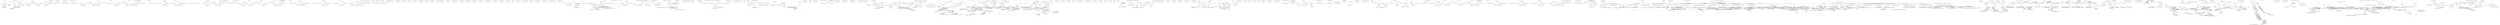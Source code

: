 digraph  {
m0_24 [label="Entry Ninject.Planning.Bindings.IBindingConfiguration.Matches(Ninject.Activation.IRequest)", span="103-103", cluster="Ninject.Planning.Bindings.IBindingConfiguration.Matches(Ninject.Activation.IRequest)", file="Binding.cs"];
m0_20 [label="Entry Ninject.Planning.Bindings.IBindingConfiguration.GetScope(Ninject.Activation.IContext)", span="95-95", cluster="Ninject.Planning.Bindings.IBindingConfiguration.GetScope(Ninject.Activation.IContext)", file="Binding.cs"];
m0_16 [label="Entry Ninject.Planning.Bindings.IBindingConfiguration.GetProvider(Ninject.Activation.IContext)", span="88-88", cluster="Ninject.Planning.Bindings.IBindingConfiguration.GetProvider(Ninject.Activation.IContext)", file="Binding.cs"];
m0_0 [label="Entry Ninject.IReadonlyKernel.GetBindings(System.Type)", span="21-21", cluster="Ninject.IReadonlyKernel.GetBindings(System.Type)", file="Binding.cs"];
m0_2 [label="this.Service = service", span="32-32", cluster="Ninject.Planning.Bindings.Binding.Binding(System.Type)", file="Binding.cs"];
m0_3 [label="this.BindingConfiguration = new BindingConfiguration()", span="33-33", cluster="Ninject.Planning.Bindings.Binding.Binding(System.Type)", file="Binding.cs"];
m0_1 [label="Exit Ninject.IReadonlyKernel.GetBindings(System.Type)", span="21-21", cluster="Ninject.IReadonlyKernel.GetBindings(System.Type)", file="Binding.cs"];
m0_4 [label="Exit Ninject.Planning.Bindings.Binding.Binding(System.Type)", span="28-28", cluster="Ninject.Planning.Bindings.Binding.Binding(System.Type)", file="Binding.cs"];
m0_7 [label="Entry Ninject.Planning.Bindings.Binding.Binding(System.Type, Ninject.Planning.Bindings.IBindingConfiguration)", span="41-41", cluster="Ninject.Planning.Bindings.Binding.Binding(System.Type, Ninject.Planning.Bindings.IBindingConfiguration)", file="Binding.cs"];
m0_10 [label="this.Service = service", span="46-46", cluster="Ninject.Planning.Bindings.Binding.Binding(System.Type, Ninject.Planning.Bindings.IBindingConfiguration)", file="Binding.cs"];
m0_11 [label="this.BindingConfiguration = configuration", span="47-47", cluster="Ninject.Planning.Bindings.Binding.Binding(System.Type, Ninject.Planning.Bindings.IBindingConfiguration)", file="Binding.cs"];
m0_9 [label="Ensure.ArgumentNotNull(configuration, ''configuration'')", span="44-44", cluster="Ninject.Planning.Bindings.Binding.Binding(System.Type, Ninject.Planning.Bindings.IBindingConfiguration)", file="Binding.cs"];
m0_8 [label="Ensure.ArgumentNotNull(service, ''service'')", span="43-43", cluster="Ninject.Planning.Bindings.Binding.Binding(System.Type, Ninject.Planning.Bindings.IBindingConfiguration)", file="Binding.cs"];
m0_12 [label="Exit Ninject.Planning.Bindings.Binding.Binding(System.Type, Ninject.Planning.Bindings.IBindingConfiguration)", span="41-41", cluster="Ninject.Planning.Bindings.Binding.Binding(System.Type, Ninject.Planning.Bindings.IBindingConfiguration)", file="Binding.cs"];
m0_21 [label="Entry Ninject.Planning.Bindings.Binding.Matches(Ninject.Activation.IRequest)", span="234-234", cluster="Ninject.Planning.Bindings.Binding.Matches(Ninject.Activation.IRequest)", file="Binding.cs"];
m0_22 [label="return this.BindingConfiguration.Matches(request);", span="236-236", cluster="Ninject.Planning.Bindings.Binding.Matches(Ninject.Activation.IRequest)", color=green, community=0, file="Binding.cs"];
m0_23 [label="Exit Ninject.Planning.Bindings.Binding.Matches(Ninject.Activation.IRequest)", span="234-234", cluster="Ninject.Planning.Bindings.Binding.Matches(Ninject.Activation.IRequest)", file="Binding.cs"];
m0_17 [label="Entry Ninject.Planning.Bindings.Binding.GetScope(Ninject.Activation.IContext)", span="221-221", cluster="Ninject.Planning.Bindings.Binding.GetScope(Ninject.Activation.IContext)", file="Binding.cs"];
m0_18 [label="return this.BindingConfiguration.GetScope(context);", span="223-223", cluster="Ninject.Planning.Bindings.Binding.GetScope(Ninject.Activation.IContext)", file="Binding.cs"];
m0_19 [label="Exit Ninject.Planning.Bindings.Binding.GetScope(Ninject.Activation.IContext)", span="221-221", cluster="Ninject.Planning.Bindings.Binding.GetScope(Ninject.Activation.IContext)", file="Binding.cs"];
m0_13 [label="Entry Ninject.Planning.Bindings.Binding.GetProvider(Ninject.Activation.IContext)", span="209-209", cluster="Ninject.Planning.Bindings.Binding.GetProvider(Ninject.Activation.IContext)", file="Binding.cs"];
m0_14 [label="return this.BindingConfiguration.GetProvider(context);", span="211-211", cluster="Ninject.Planning.Bindings.Binding.GetProvider(Ninject.Activation.IContext)", file="Binding.cs"];
m0_15 [label="Exit Ninject.Planning.Bindings.Binding.GetProvider(Ninject.Activation.IContext)", span="209-209", cluster="Ninject.Planning.Bindings.Binding.GetProvider(Ninject.Activation.IContext)", file="Binding.cs"];
m0_6 [label="Entry Ninject.Planning.Bindings.BindingConfiguration.BindingConfiguration()", span="37-37", cluster="Ninject.Planning.Bindings.BindingConfiguration.BindingConfiguration()", file="Binding.cs"];
m0_5 [label="Entry Ninject.Infrastructure.Ensure.ArgumentNotNull(object, string)", span="17-17", cluster="Ninject.Infrastructure.Ensure.ArgumentNotNull(object, string)", file="Binding.cs"];
m0_25 [label="Ninject.Planning.Bindings.Binding", span="", file="Binding.cs"];
m3_2 [label="Entry Ninject.Planning.Bindings.IBinding.GetScope(Ninject.Activation.IContext)", span="97-97", cluster="Ninject.Planning.Bindings.IBinding.GetScope(Ninject.Activation.IContext)", file="BindingBuilder{T1,T2,T3,T4}.cs"];
m3_3 [label="Exit Ninject.Planning.Bindings.IBinding.GetScope(Ninject.Activation.IContext)", span="97-97", cluster="Ninject.Planning.Bindings.IBinding.GetScope(Ninject.Activation.IContext)", file="BindingBuilder{T1,T2,T3,T4}.cs"];
m3_4 [label="Entry Ninject.Planning.Bindings.IBinding.Matches(Ninject.Activation.IRequest)", span="105-105", cluster="Ninject.Planning.Bindings.IBinding.Matches(Ninject.Activation.IRequest)", file="BindingBuilder{T1,T2,T3,T4}.cs"];
m3_5 [label="Exit Ninject.Planning.Bindings.IBinding.Matches(Ninject.Activation.IRequest)", span="105-105", cluster="Ninject.Planning.Bindings.IBinding.Matches(Ninject.Activation.IRequest)", file="BindingBuilder{T1,T2,T3,T4}.cs"];
m3_0 [label="Entry Ninject.Planning.Bindings.IBinding.GetProvider(Ninject.Activation.IContext)", span="90-90", cluster="Ninject.Planning.Bindings.IBinding.GetProvider(Ninject.Activation.IContext)", file="BindingBuilder{T1,T2,T3,T4}.cs"];
m3_1 [label="Exit Ninject.Planning.Bindings.IBinding.GetProvider(Ninject.Activation.IContext)", span="90-90", cluster="Ninject.Planning.Bindings.IBinding.GetProvider(Ninject.Activation.IContext)", file="BindingBuilder{T1,T2,T3,T4}.cs"];
m4_33 [label="Entry Ninject.Planning.Bindings.BindingBuilder<T1, T2, T3>.ToConstant<TImplementation>(TImplementation)", span="156-156", cluster="Ninject.Planning.Bindings.BindingBuilder<T1, T2, T3>.ToConstant<TImplementation>(TImplementation)", file="BindingBuilder{T1,T2,T3}.cs"];
m4_34 [label="return this.InternalToConfiguration(value);", span="159-159", cluster="Ninject.Planning.Bindings.BindingBuilder<T1, T2, T3>.ToConstant<TImplementation>(TImplementation)", file="BindingBuilder{T1,T2,T3}.cs"];
m4_35 [label="Exit Ninject.Planning.Bindings.BindingBuilder<T1, T2, T3>.ToConstant<TImplementation>(TImplementation)", span="156-156", cluster="Ninject.Planning.Bindings.BindingBuilder<T1, T2, T3>.ToConstant<TImplementation>(TImplementation)", file="BindingBuilder{T1,T2,T3}.cs"];
m4_29 [label="Entry Ninject.Planning.Bindings.BindingBuilder<T1, T2, T3>.ToMethod<TImplementation>(System.Func<Ninject.Activation.IContext, TImplementation>)", span="144-144", cluster="Ninject.Planning.Bindings.BindingBuilder<T1, T2, T3>.ToMethod<TImplementation>(System.Func<Ninject.Activation.IContext, TImplementation>)", file="BindingBuilder{T1,T2,T3}.cs"];
m4_30 [label="return this.InternalToMethod(method);", span="147-147", cluster="Ninject.Planning.Bindings.BindingBuilder<T1, T2, T3>.ToMethod<TImplementation>(System.Func<Ninject.Activation.IContext, TImplementation>)", file="BindingBuilder{T1,T2,T3}.cs"];
m4_31 [label="Exit Ninject.Planning.Bindings.BindingBuilder<T1, T2, T3>.ToMethod<TImplementation>(System.Func<Ninject.Activation.IContext, TImplementation>)", span="144-144", cluster="Ninject.Planning.Bindings.BindingBuilder<T1, T2, T3>.ToMethod<TImplementation>(System.Func<Ninject.Activation.IContext, TImplementation>)", file="BindingBuilder{T1,T2,T3}.cs"];
m4_14 [label="Entry Ninject.Planning.Bindings.BindingBuilder<T1, T2, T3>.ToProvider<TProvider>()", span="95-95", cluster="Ninject.Planning.Bindings.BindingBuilder<T1, T2, T3>.ToProvider<TProvider>()", file="BindingBuilder{T1,T2,T3}.cs"];
m4_15 [label="return this.ToProviderInternal<TProvider, object>();", span="98-98", cluster="Ninject.Planning.Bindings.BindingBuilder<T1, T2, T3>.ToProvider<TProvider>()", file="BindingBuilder{T1,T2,T3}.cs"];
m4_16 [label="Exit Ninject.Planning.Bindings.BindingBuilder<T1, T2, T3>.ToProvider<TProvider>()", span="95-95", cluster="Ninject.Planning.Bindings.BindingBuilder<T1, T2, T3>.ToProvider<TProvider>()", file="BindingBuilder{T1,T2,T3}.cs"];
m4_0 [label="Entry Ninject.Planning.Bindings.BindingBuilder<T1, T2, T3>.BindingBuilder(Ninject.Planning.Bindings.IBindingConfiguration, Ninject.INinjectSettings, string)", span="47-47", cluster="Ninject.Planning.Bindings.BindingBuilder<T1, T2, T3>.BindingBuilder(Ninject.Planning.Bindings.IBindingConfiguration, Ninject.INinjectSettings, string)", file="BindingBuilder{T1,T2,T3}.cs"];
m4_1 [label="Exit Ninject.Planning.Bindings.BindingBuilder<T1, T2, T3>.BindingBuilder(Ninject.Planning.Bindings.IBindingConfiguration, Ninject.INinjectSettings, string)", span="47-47", cluster="Ninject.Planning.Bindings.BindingBuilder<T1, T2, T3>.BindingBuilder(Ninject.Planning.Bindings.IBindingConfiguration, Ninject.INinjectSettings, string)", file="BindingBuilder{T1,T2,T3}.cs"];
m4_28 [label="Entry Ninject.Planning.Bindings.BindingBuilder.InternalToProvider<TImplementation>(Ninject.Activation.IProvider<TImplementation>)", span="123-123", cluster="Ninject.Planning.Bindings.BindingBuilder.InternalToProvider<TImplementation>(Ninject.Activation.IProvider<TImplementation>)", file="BindingBuilder{T1,T2,T3}.cs"];
m4_36 [label="Entry Ninject.Planning.Bindings.BindingBuilder.InternalToConfiguration<TImplementation>(TImplementation)", span="94-94", cluster="Ninject.Planning.Bindings.BindingBuilder.InternalToConfiguration<TImplementation>(TImplementation)", file="BindingBuilder{T1,T2,T3}.cs"];
m4_32 [label="Entry Ninject.Planning.Bindings.BindingBuilder.InternalToMethod<TImplementation>(System.Func<Ninject.Activation.IContext, TImplementation>)", span="109-109", cluster="Ninject.Planning.Bindings.BindingBuilder.InternalToMethod<TImplementation>(System.Func<Ninject.Activation.IContext, TImplementation>)", file="BindingBuilder{T1,T2,T3}.cs"];
m4_18 [label="Entry Ninject.Planning.Bindings.BindingBuilder<T1, T2, T3>.ToProvider<TProvider, TImplementation>()", span="108-108", cluster="Ninject.Planning.Bindings.BindingBuilder<T1, T2, T3>.ToProvider<TProvider, TImplementation>()", file="BindingBuilder{T1,T2,T3}.cs"];
m4_19 [label="return this.ToProviderInternal<TProvider, TImplementation>();", span="112-112", cluster="Ninject.Planning.Bindings.BindingBuilder<T1, T2, T3>.ToProvider<TProvider, TImplementation>()", file="BindingBuilder{T1,T2,T3}.cs"];
m4_20 [label="Exit Ninject.Planning.Bindings.BindingBuilder<T1, T2, T3>.ToProvider<TProvider, TImplementation>()", span="108-108", cluster="Ninject.Planning.Bindings.BindingBuilder<T1, T2, T3>.ToProvider<TProvider, TImplementation>()", file="BindingBuilder{T1,T2,T3}.cs"];
m4_13 [label="Entry Ninject.Planning.Bindings.BindingBuilder.InternalToConstructor<TImplementation>(System.Linq.Expressions.Expression<System.Func<Ninject.Syntax.IConstructorArgumentSyntax, TImplementation>>)", span="169-169", cluster="Ninject.Planning.Bindings.BindingBuilder.InternalToConstructor<TImplementation>(System.Linq.Expressions.Expression<System.Func<Ninject.Syntax.IConstructorArgumentSyntax, TImplementation>>)", file="BindingBuilder{T1,T2,T3}.cs"];
m4_17 [label="Entry Ninject.Planning.Bindings.BindingBuilder.ToProviderInternal<TProvider, TImplementation>()", span="138-138", cluster="Ninject.Planning.Bindings.BindingBuilder.ToProviderInternal<TProvider, TImplementation>()", file="BindingBuilder{T1,T2,T3}.cs"];
m4_24 [label="Entry Ninject.Planning.Bindings.BindingBuilder.ToProviderInternal<T>(System.Type)", span="154-154", cluster="Ninject.Planning.Bindings.BindingBuilder.ToProviderInternal<T>(System.Type)", file="BindingBuilder{T1,T2,T3}.cs"];
m4_2 [label="Entry Ninject.Planning.Bindings.BindingBuilder<T1, T2, T3>.To<TImplementation>()", span="58-58", cluster="Ninject.Planning.Bindings.BindingBuilder<T1, T2, T3>.To<TImplementation>()", file="BindingBuilder{T1,T2,T3}.cs"];
m4_3 [label="return this.InternalTo<TImplementation>();", span="61-61", cluster="Ninject.Planning.Bindings.BindingBuilder<T1, T2, T3>.To<TImplementation>()", file="BindingBuilder{T1,T2,T3}.cs"];
m4_4 [label="Exit Ninject.Planning.Bindings.BindingBuilder<T1, T2, T3>.To<TImplementation>()", span="58-58", cluster="Ninject.Planning.Bindings.BindingBuilder<T1, T2, T3>.To<TImplementation>()", file="BindingBuilder{T1,T2,T3}.cs"];
m4_25 [label="Entry Ninject.Planning.Bindings.BindingBuilder<T1, T2, T3>.ToProvider<TImplementation>(Ninject.Activation.IProvider<TImplementation>)", span="132-132", cluster="Ninject.Planning.Bindings.BindingBuilder<T1, T2, T3>.ToProvider<TImplementation>(Ninject.Activation.IProvider<TImplementation>)", file="BindingBuilder{T1,T2,T3}.cs"];
m4_26 [label="return this.InternalToProvider(provider);", span="135-135", cluster="Ninject.Planning.Bindings.BindingBuilder<T1, T2, T3>.ToProvider<TImplementation>(Ninject.Activation.IProvider<TImplementation>)", file="BindingBuilder{T1,T2,T3}.cs"];
m4_27 [label="Exit Ninject.Planning.Bindings.BindingBuilder<T1, T2, T3>.ToProvider<TImplementation>(Ninject.Activation.IProvider<TImplementation>)", span="132-132", cluster="Ninject.Planning.Bindings.BindingBuilder<T1, T2, T3>.ToProvider<TImplementation>(Ninject.Activation.IProvider<TImplementation>)", file="BindingBuilder{T1,T2,T3}.cs"];
m4_21 [label="Entry Ninject.Planning.Bindings.BindingBuilder<T1, T2, T3>.ToProvider(System.Type)", span="121-121", cluster="Ninject.Planning.Bindings.BindingBuilder<T1, T2, T3>.ToProvider(System.Type)", file="BindingBuilder{T1,T2,T3}.cs"];
m4_22 [label="return this.ToProviderInternal<object>(providerType);", span="123-123", cluster="Ninject.Planning.Bindings.BindingBuilder<T1, T2, T3>.ToProvider(System.Type)", file="BindingBuilder{T1,T2,T3}.cs"];
m4_23 [label="Exit Ninject.Planning.Bindings.BindingBuilder<T1, T2, T3>.ToProvider(System.Type)", span="121-121", cluster="Ninject.Planning.Bindings.BindingBuilder<T1, T2, T3>.ToProvider(System.Type)", file="BindingBuilder{T1,T2,T3}.cs"];
m4_10 [label="Entry Ninject.Planning.Bindings.BindingBuilder<T1, T2, T3>.ToConstructor<TImplementation>(System.Linq.Expressions.Expression<System.Func<Ninject.Syntax.IConstructorArgumentSyntax, TImplementation>>)", span="81-81", cluster="Ninject.Planning.Bindings.BindingBuilder<T1, T2, T3>.ToConstructor<TImplementation>(System.Linq.Expressions.Expression<System.Func<Ninject.Syntax.IConstructorArgumentSyntax, TImplementation>>)", file="BindingBuilder{T1,T2,T3}.cs"];
m4_11 [label="return this.InternalToConstructor(newExpression);", span="85-85", cluster="Ninject.Planning.Bindings.BindingBuilder<T1, T2, T3>.ToConstructor<TImplementation>(System.Linq.Expressions.Expression<System.Func<Ninject.Syntax.IConstructorArgumentSyntax, TImplementation>>)", file="BindingBuilder{T1,T2,T3}.cs"];
m4_12 [label="Exit Ninject.Planning.Bindings.BindingBuilder<T1, T2, T3>.ToConstructor<TImplementation>(System.Linq.Expressions.Expression<System.Func<Ninject.Syntax.IConstructorArgumentSyntax, TImplementation>>)", span="81-81", cluster="Ninject.Planning.Bindings.BindingBuilder<T1, T2, T3>.ToConstructor<TImplementation>(System.Linq.Expressions.Expression<System.Func<Ninject.Syntax.IConstructorArgumentSyntax, TImplementation>>)", file="BindingBuilder{T1,T2,T3}.cs"];
m4_5 [label="Entry Ninject.Planning.Bindings.BindingBuilder.InternalTo<TImplementation>()", span="69-69", cluster="Ninject.Planning.Bindings.BindingBuilder.InternalTo<TImplementation>()", file="BindingBuilder{T1,T2,T3}.cs"];
m4_6 [label="Entry Ninject.Planning.Bindings.BindingBuilder<T1, T2, T3>.To(System.Type)", span="69-69", cluster="Ninject.Planning.Bindings.BindingBuilder<T1, T2, T3>.To(System.Type)", file="BindingBuilder{T1,T2,T3}.cs"];
m4_7 [label="return this.InternalTo<object>(implementation);", span="71-71", cluster="Ninject.Planning.Bindings.BindingBuilder<T1, T2, T3>.To(System.Type)", file="BindingBuilder{T1,T2,T3}.cs"];
m4_8 [label="Exit Ninject.Planning.Bindings.BindingBuilder<T1, T2, T3>.To(System.Type)", span="69-69", cluster="Ninject.Planning.Bindings.BindingBuilder<T1, T2, T3>.To(System.Type)", file="BindingBuilder{T1,T2,T3}.cs"];
m4_9 [label="Entry Ninject.Planning.Bindings.BindingBuilder.InternalTo<T>(System.Type)", span="80-80", cluster="Ninject.Planning.Bindings.BindingBuilder.InternalTo<T>(System.Type)", file="BindingBuilder{T1,T2,T3}.cs"];
m4_37 [label="Ninject.Planning.Bindings.BindingBuilder<T1, T2, T3>", span="", file="BindingBuilder{T1,T2,T3}.cs"];
m5_18 [label="Entry Ninject.Planning.Bindings.BindingBuilder<T1, T2>.ToProvider<TProvider, TImplementation>()", span="107-107", cluster="Ninject.Planning.Bindings.BindingBuilder<T1, T2>.ToProvider<TProvider, TImplementation>()", file="BindingBuilder{T1,T2}.cs"];
m5_19 [label="return this.ToProviderInternal<TProvider, TImplementation>();", span="111-111", cluster="Ninject.Planning.Bindings.BindingBuilder<T1, T2>.ToProvider<TProvider, TImplementation>()", file="BindingBuilder{T1,T2}.cs"];
m5_20 [label="Exit Ninject.Planning.Bindings.BindingBuilder<T1, T2>.ToProvider<TProvider, TImplementation>()", span="107-107", cluster="Ninject.Planning.Bindings.BindingBuilder<T1, T2>.ToProvider<TProvider, TImplementation>()", file="BindingBuilder{T1,T2}.cs"];
m5_36 [label="Entry Ninject.Planning.Bindings.BindingBuilder.InternalToConfiguration<TImplementation>(TImplementation)", span="94-94", cluster="Ninject.Planning.Bindings.BindingBuilder.InternalToConfiguration<TImplementation>(TImplementation)", file="BindingBuilder{T1,T2}.cs"];
m5_28 [label="Entry Ninject.Planning.Bindings.BindingBuilder.InternalToProvider<TImplementation>(Ninject.Activation.IProvider<TImplementation>)", span="123-123", cluster="Ninject.Planning.Bindings.BindingBuilder.InternalToProvider<TImplementation>(Ninject.Activation.IProvider<TImplementation>)", file="BindingBuilder{T1,T2}.cs"];
m5_32 [label="Entry Ninject.Planning.Bindings.BindingBuilder.InternalToMethod<TImplementation>(System.Func<Ninject.Activation.IContext, TImplementation>)", span="109-109", cluster="Ninject.Planning.Bindings.BindingBuilder.InternalToMethod<TImplementation>(System.Func<Ninject.Activation.IContext, TImplementation>)", file="BindingBuilder{T1,T2}.cs"];
m5_13 [label="Entry Ninject.Planning.Bindings.BindingBuilder.InternalToConstructor<TImplementation>(System.Linq.Expressions.Expression<System.Func<Ninject.Syntax.IConstructorArgumentSyntax, TImplementation>>)", span="169-169", cluster="Ninject.Planning.Bindings.BindingBuilder.InternalToConstructor<TImplementation>(System.Linq.Expressions.Expression<System.Func<Ninject.Syntax.IConstructorArgumentSyntax, TImplementation>>)", file="BindingBuilder{T1,T2}.cs"];
m5_14 [label="Entry Ninject.Planning.Bindings.BindingBuilder<T1, T2>.ToProvider<TProvider>()", span="94-94", cluster="Ninject.Planning.Bindings.BindingBuilder<T1, T2>.ToProvider<TProvider>()", file="BindingBuilder{T1,T2}.cs"];
m5_15 [label="return this.ToProviderInternal<TProvider, object>();", span="97-97", cluster="Ninject.Planning.Bindings.BindingBuilder<T1, T2>.ToProvider<TProvider>()", file="BindingBuilder{T1,T2}.cs"];
m5_16 [label="Exit Ninject.Planning.Bindings.BindingBuilder<T1, T2>.ToProvider<TProvider>()", span="94-94", cluster="Ninject.Planning.Bindings.BindingBuilder<T1, T2>.ToProvider<TProvider>()", file="BindingBuilder{T1,T2}.cs"];
m5_17 [label="Entry Ninject.Planning.Bindings.BindingBuilder.ToProviderInternal<TProvider, TImplementation>()", span="138-138", cluster="Ninject.Planning.Bindings.BindingBuilder.ToProviderInternal<TProvider, TImplementation>()", file="BindingBuilder{T1,T2}.cs"];
m5_24 [label="Entry Ninject.Planning.Bindings.BindingBuilder.ToProviderInternal<T>(System.Type)", span="154-154", cluster="Ninject.Planning.Bindings.BindingBuilder.ToProviderInternal<T>(System.Type)", file="BindingBuilder{T1,T2}.cs"];
m5_6 [label="Entry Ninject.Planning.Bindings.BindingBuilder<T1, T2>.To(System.Type)", span="68-68", cluster="Ninject.Planning.Bindings.BindingBuilder<T1, T2>.To(System.Type)", file="BindingBuilder{T1,T2}.cs"];
m5_7 [label="return this.InternalTo<object>(implementation);", span="70-70", cluster="Ninject.Planning.Bindings.BindingBuilder<T1, T2>.To(System.Type)", file="BindingBuilder{T1,T2}.cs"];
m5_8 [label="Exit Ninject.Planning.Bindings.BindingBuilder<T1, T2>.To(System.Type)", span="68-68", cluster="Ninject.Planning.Bindings.BindingBuilder<T1, T2>.To(System.Type)", file="BindingBuilder{T1,T2}.cs"];
m5_21 [label="Entry Ninject.Planning.Bindings.BindingBuilder<T1, T2>.ToProvider(System.Type)", span="120-120", cluster="Ninject.Planning.Bindings.BindingBuilder<T1, T2>.ToProvider(System.Type)", file="BindingBuilder{T1,T2}.cs"];
m5_22 [label="return this.ToProviderInternal<object>(providerType);", span="122-122", cluster="Ninject.Planning.Bindings.BindingBuilder<T1, T2>.ToProvider(System.Type)", file="BindingBuilder{T1,T2}.cs"];
m5_23 [label="Exit Ninject.Planning.Bindings.BindingBuilder<T1, T2>.ToProvider(System.Type)", span="120-120", cluster="Ninject.Planning.Bindings.BindingBuilder<T1, T2>.ToProvider(System.Type)", file="BindingBuilder{T1,T2}.cs"];
m5_25 [label="Entry Ninject.Planning.Bindings.BindingBuilder<T1, T2>.ToProvider<TImplementation>(Ninject.Activation.IProvider<TImplementation>)", span="131-131", cluster="Ninject.Planning.Bindings.BindingBuilder<T1, T2>.ToProvider<TImplementation>(Ninject.Activation.IProvider<TImplementation>)", file="BindingBuilder{T1,T2}.cs"];
m5_26 [label="return this.InternalToProvider(provider);", span="134-134", cluster="Ninject.Planning.Bindings.BindingBuilder<T1, T2>.ToProvider<TImplementation>(Ninject.Activation.IProvider<TImplementation>)", file="BindingBuilder{T1,T2}.cs"];
m5_27 [label="Exit Ninject.Planning.Bindings.BindingBuilder<T1, T2>.ToProvider<TImplementation>(Ninject.Activation.IProvider<TImplementation>)", span="131-131", cluster="Ninject.Planning.Bindings.BindingBuilder<T1, T2>.ToProvider<TImplementation>(Ninject.Activation.IProvider<TImplementation>)", file="BindingBuilder{T1,T2}.cs"];
m5_29 [label="Entry Ninject.Planning.Bindings.BindingBuilder<T1, T2>.ToMethod<TImplementation>(System.Func<Ninject.Activation.IContext, TImplementation>)", span="143-143", cluster="Ninject.Planning.Bindings.BindingBuilder<T1, T2>.ToMethod<TImplementation>(System.Func<Ninject.Activation.IContext, TImplementation>)", file="BindingBuilder{T1,T2}.cs"];
m5_30 [label="return this.InternalToMethod(method);", span="146-146", cluster="Ninject.Planning.Bindings.BindingBuilder<T1, T2>.ToMethod<TImplementation>(System.Func<Ninject.Activation.IContext, TImplementation>)", file="BindingBuilder{T1,T2}.cs"];
m5_31 [label="Exit Ninject.Planning.Bindings.BindingBuilder<T1, T2>.ToMethod<TImplementation>(System.Func<Ninject.Activation.IContext, TImplementation>)", span="143-143", cluster="Ninject.Planning.Bindings.BindingBuilder<T1, T2>.ToMethod<TImplementation>(System.Func<Ninject.Activation.IContext, TImplementation>)", file="BindingBuilder{T1,T2}.cs"];
m5_33 [label="Entry Ninject.Planning.Bindings.BindingBuilder<T1, T2>.ToConstant<TImplementation>(TImplementation)", span="155-155", cluster="Ninject.Planning.Bindings.BindingBuilder<T1, T2>.ToConstant<TImplementation>(TImplementation)", file="BindingBuilder{T1,T2}.cs"];
m5_34 [label="return this.InternalToConfiguration(value);", span="158-158", cluster="Ninject.Planning.Bindings.BindingBuilder<T1, T2>.ToConstant<TImplementation>(TImplementation)", file="BindingBuilder{T1,T2}.cs"];
m5_35 [label="Exit Ninject.Planning.Bindings.BindingBuilder<T1, T2>.ToConstant<TImplementation>(TImplementation)", span="155-155", cluster="Ninject.Planning.Bindings.BindingBuilder<T1, T2>.ToConstant<TImplementation>(TImplementation)", file="BindingBuilder{T1,T2}.cs"];
m5_5 [label="Entry Ninject.Planning.Bindings.BindingBuilder.InternalTo<TImplementation>()", span="69-69", cluster="Ninject.Planning.Bindings.BindingBuilder.InternalTo<TImplementation>()", file="BindingBuilder{T1,T2}.cs"];
m5_2 [label="Entry Ninject.Planning.Bindings.BindingBuilder<T1, T2>.To<TImplementation>()", span="57-57", cluster="Ninject.Planning.Bindings.BindingBuilder<T1, T2>.To<TImplementation>()", file="BindingBuilder{T1,T2}.cs"];
m5_3 [label="return this.InternalTo<TImplementation>();", span="60-60", cluster="Ninject.Planning.Bindings.BindingBuilder<T1, T2>.To<TImplementation>()", file="BindingBuilder{T1,T2}.cs"];
m5_4 [label="Exit Ninject.Planning.Bindings.BindingBuilder<T1, T2>.To<TImplementation>()", span="57-57", cluster="Ninject.Planning.Bindings.BindingBuilder<T1, T2>.To<TImplementation>()", file="BindingBuilder{T1,T2}.cs"];
m5_0 [label="Entry Ninject.Planning.Bindings.BindingBuilder<T1, T2>.BindingBuilder(Ninject.Planning.Bindings.IBindingConfiguration, Ninject.INinjectSettings, string)", span="46-46", cluster="Ninject.Planning.Bindings.BindingBuilder<T1, T2>.BindingBuilder(Ninject.Planning.Bindings.IBindingConfiguration, Ninject.INinjectSettings, string)", file="BindingBuilder{T1,T2}.cs"];
m5_1 [label="Exit Ninject.Planning.Bindings.BindingBuilder<T1, T2>.BindingBuilder(Ninject.Planning.Bindings.IBindingConfiguration, Ninject.INinjectSettings, string)", span="46-46", cluster="Ninject.Planning.Bindings.BindingBuilder<T1, T2>.BindingBuilder(Ninject.Planning.Bindings.IBindingConfiguration, Ninject.INinjectSettings, string)", file="BindingBuilder{T1,T2}.cs"];
m5_9 [label="Entry Ninject.Planning.Bindings.BindingBuilder.InternalTo<T>(System.Type)", span="80-80", cluster="Ninject.Planning.Bindings.BindingBuilder.InternalTo<T>(System.Type)", file="BindingBuilder{T1,T2}.cs"];
m5_10 [label="Entry Ninject.Planning.Bindings.BindingBuilder<T1, T2>.ToConstructor<TImplementation>(System.Linq.Expressions.Expression<System.Func<Ninject.Syntax.IConstructorArgumentSyntax, TImplementation>>)", span="80-80", cluster="Ninject.Planning.Bindings.BindingBuilder<T1, T2>.ToConstructor<TImplementation>(System.Linq.Expressions.Expression<System.Func<Ninject.Syntax.IConstructorArgumentSyntax, TImplementation>>)", file="BindingBuilder{T1,T2}.cs"];
m5_11 [label="return this.InternalToConstructor(newExpression);", span="84-84", cluster="Ninject.Planning.Bindings.BindingBuilder<T1, T2>.ToConstructor<TImplementation>(System.Linq.Expressions.Expression<System.Func<Ninject.Syntax.IConstructorArgumentSyntax, TImplementation>>)", file="BindingBuilder{T1,T2}.cs"];
m5_12 [label="Exit Ninject.Planning.Bindings.BindingBuilder<T1, T2>.ToConstructor<TImplementation>(System.Linq.Expressions.Expression<System.Func<Ninject.Syntax.IConstructorArgumentSyntax, TImplementation>>)", span="80-80", cluster="Ninject.Planning.Bindings.BindingBuilder<T1, T2>.ToConstructor<TImplementation>(System.Linq.Expressions.Expression<System.Func<Ninject.Syntax.IConstructorArgumentSyntax, TImplementation>>)", file="BindingBuilder{T1,T2}.cs"];
m5_37 [label="Ninject.Planning.Bindings.BindingBuilder<T1, T2>", span="", file="BindingBuilder{T1,T2}.cs"];
m7_0 [label="Entry Ninject.Activation.IContext.GetProvider()", span="76-76", cluster="Ninject.Activation.IContext.GetProvider()", file="BindingConfiguration.cs"];
m7_1 [label="Exit Ninject.Activation.IContext.GetProvider()", span="76-76", cluster="Ninject.Activation.IContext.GetProvider()", file="BindingConfiguration.cs"];
m7_2 [label="Entry Ninject.Activation.IContext.GetScope()", span="82-82", cluster="Ninject.Activation.IContext.GetScope()", file="BindingConfiguration.cs"];
m7_3 [label="Exit Ninject.Activation.IContext.GetScope()", span="82-82", cluster="Ninject.Activation.IContext.GetScope()", file="BindingConfiguration.cs"];
m11_38 [label="Entry Ninject.Syntax.IBindingNamedSyntax<T>.Named(string)", span="176-176", cluster="Ninject.Syntax.IBindingNamedSyntax<T>.Named(string)", file="Cache.cs"];
m11_39 [label="Exit Ninject.Syntax.IBindingNamedSyntax<T>.Named(string)", span="176-176", cluster="Ninject.Syntax.IBindingNamedSyntax<T>.Named(string)", file="Cache.cs"];
m11_46 [label="Entry Ninject.Syntax.IBindingWithSyntax<T>.WithPropertyValue(string, System.Func<Ninject.Activation.IContext, object>)", span="211-211", cluster="Ninject.Syntax.IBindingWithSyntax<T>.WithPropertyValue(string, System.Func<Ninject.Activation.IContext, object>)", file="Cache.cs"];
m11_47 [label="Exit Ninject.Syntax.IBindingWithSyntax<T>.WithPropertyValue(string, System.Func<Ninject.Activation.IContext, object>)", span="211-211", cluster="Ninject.Syntax.IBindingWithSyntax<T>.WithPropertyValue(string, System.Func<Ninject.Activation.IContext, object>)", file="Cache.cs"];
m11_54 [label="Entry Ninject.Syntax.IBindingOnSyntax<T>.OnDeactivation(System.Action<T>)", span="243-243", cluster="Ninject.Syntax.IBindingOnSyntax<T>.OnDeactivation(System.Action<T>)", file="Cache.cs"];
m11_55 [label="Exit Ninject.Syntax.IBindingOnSyntax<T>.OnDeactivation(System.Action<T>)", span="243-243", cluster="Ninject.Syntax.IBindingOnSyntax<T>.OnDeactivation(System.Action<T>)", file="Cache.cs"];
m11_32 [label="Entry Ninject.Syntax.IBindingInSyntax<T>.InThreadScope()", span="147-147", cluster="Ninject.Syntax.IBindingInSyntax<T>.InThreadScope()", file="Cache.cs"];
m11_33 [label="Exit Ninject.Syntax.IBindingInSyntax<T>.InThreadScope()", span="147-147", cluster="Ninject.Syntax.IBindingInSyntax<T>.InThreadScope()", file="Cache.cs"];
m11_30 [label="Entry Ninject.Syntax.IBindingInSyntax<T>.InTransientScope()", span="142-142", cluster="Ninject.Syntax.IBindingInSyntax<T>.InTransientScope()", file="Cache.cs"];
m11_31 [label="Exit Ninject.Syntax.IBindingInSyntax<T>.InTransientScope()", span="142-142", cluster="Ninject.Syntax.IBindingInSyntax<T>.InTransientScope()", file="Cache.cs"];
m11_22 [label="Entry Ninject.Syntax.IBindingWhenSyntax<T>.WhenTargetHas<TAttribute>()", span="109-109", cluster="Ninject.Syntax.IBindingWhenSyntax<T>.WhenTargetHas<TAttribute>()", file="Cache.cs"];
m11_23 [label="Exit Ninject.Syntax.IBindingWhenSyntax<T>.WhenTargetHas<TAttribute>()", span="109-109", cluster="Ninject.Syntax.IBindingWhenSyntax<T>.WhenTargetHas<TAttribute>()", file="Cache.cs"];
m11_16 [label="Entry Ninject.Syntax.IBindingWhenSyntax<T>.WhenInjectedInto<TParent>()", span="89-89", cluster="Ninject.Syntax.IBindingWhenSyntax<T>.WhenInjectedInto<TParent>()", file="Cache.cs"];
m11_17 [label="Exit Ninject.Syntax.IBindingWhenSyntax<T>.WhenInjectedInto<TParent>()", span="89-89", cluster="Ninject.Syntax.IBindingWhenSyntax<T>.WhenInjectedInto<TParent>()", file="Cache.cs"];
m11_34 [label="Entry Ninject.Syntax.IBindingInSyntax<T>.InRequestScope()", span="154-154", cluster="Ninject.Syntax.IBindingInSyntax<T>.InRequestScope()", file="Cache.cs"];
m11_35 [label="Exit Ninject.Syntax.IBindingInSyntax<T>.InRequestScope()", span="154-154", cluster="Ninject.Syntax.IBindingInSyntax<T>.InRequestScope()", file="Cache.cs"];
m11_28 [label="Entry Ninject.Syntax.IBindingInSyntax<T>.InSingletonScope()", span="136-136", cluster="Ninject.Syntax.IBindingInSyntax<T>.InSingletonScope()", file="Cache.cs"];
m11_29 [label="Exit Ninject.Syntax.IBindingInSyntax<T>.InSingletonScope()", span="136-136", cluster="Ninject.Syntax.IBindingInSyntax<T>.InSingletonScope()", file="Cache.cs"];
m11_42 [label="Entry Ninject.Syntax.IBindingWithSyntax<T>.WithConstructorArgument(string, System.Func<Ninject.Activation.IContext, object>)", span="197-197", cluster="Ninject.Syntax.IBindingWithSyntax<T>.WithConstructorArgument(string, System.Func<Ninject.Activation.IContext, object>)", file="Cache.cs"];
m11_43 [label="Exit Ninject.Syntax.IBindingWithSyntax<T>.WithConstructorArgument(string, System.Func<Ninject.Activation.IContext, object>)", span="197-197", cluster="Ninject.Syntax.IBindingWithSyntax<T>.WithConstructorArgument(string, System.Func<Ninject.Activation.IContext, object>)", file="Cache.cs"];
m11_4 [label="Entry Ninject.Syntax.IBindingToSyntax<T>.To(System.Type)", span="45-45", cluster="Ninject.Syntax.IBindingToSyntax<T>.To(System.Type)", file="Cache.cs"];
m11_5 [label="Exit Ninject.Syntax.IBindingToSyntax<T>.To(System.Type)", span="45-45", cluster="Ninject.Syntax.IBindingToSyntax<T>.To(System.Type)", file="Cache.cs"];
m11_10 [label="Entry Ninject.Syntax.IBindingToSyntax<T>.ToMethod(System.Func<Ninject.Activation.IContext, T>)", span="64-64", cluster="Ninject.Syntax.IBindingToSyntax<T>.ToMethod(System.Func<Ninject.Activation.IContext, T>)", file="Cache.cs"];
m11_11 [label="Exit Ninject.Syntax.IBindingToSyntax<T>.ToMethod(System.Func<Ninject.Activation.IContext, T>)", span="64-64", cluster="Ninject.Syntax.IBindingToSyntax<T>.ToMethod(System.Func<Ninject.Activation.IContext, T>)", file="Cache.cs"];
m11_18 [label="Entry Ninject.Syntax.IBindingWhenSyntax<T>.WhenInjectedInto(System.Type)", span="95-95", cluster="Ninject.Syntax.IBindingWhenSyntax<T>.WhenInjectedInto(System.Type)", file="Cache.cs"];
m11_19 [label="Exit Ninject.Syntax.IBindingWhenSyntax<T>.WhenInjectedInto(System.Type)", span="95-95", cluster="Ninject.Syntax.IBindingWhenSyntax<T>.WhenInjectedInto(System.Type)", file="Cache.cs"];
m11_26 [label="Entry Ninject.Syntax.IBindingWhenSyntax<T>.WhenTargetHas(System.Type)", span="123-123", cluster="Ninject.Syntax.IBindingWhenSyntax<T>.WhenTargetHas(System.Type)", file="Cache.cs"];
m11_27 [label="Exit Ninject.Syntax.IBindingWhenSyntax<T>.WhenTargetHas(System.Type)", span="123-123", cluster="Ninject.Syntax.IBindingWhenSyntax<T>.WhenTargetHas(System.Type)", file="Cache.cs"];
m11_50 [label="Entry Ninject.Syntax.IBindingWithSyntax<T>.WithMetadata(string, object)", span="224-224", cluster="Ninject.Syntax.IBindingWithSyntax<T>.WithMetadata(string, object)", file="Cache.cs"];
m11_51 [label="Exit Ninject.Syntax.IBindingWithSyntax<T>.WithMetadata(string, object)", span="224-224", cluster="Ninject.Syntax.IBindingWithSyntax<T>.WithMetadata(string, object)", file="Cache.cs"];
m11_2 [label="Entry Ninject.Syntax.IBindingToSyntax<T>.To<TImplementation>()", span="39-39", cluster="Ninject.Syntax.IBindingToSyntax<T>.To<TImplementation>()", file="Cache.cs"];
m11_3 [label="Exit Ninject.Syntax.IBindingToSyntax<T>.To<TImplementation>()", span="39-39", cluster="Ninject.Syntax.IBindingToSyntax<T>.To<TImplementation>()", file="Cache.cs"];
m11_36 [label="Entry Ninject.Syntax.IBindingInSyntax<T>.InScope(System.Func<Ninject.Activation.IContext, object>)", span="162-162", cluster="Ninject.Syntax.IBindingInSyntax<T>.InScope(System.Func<Ninject.Activation.IContext, object>)", file="Cache.cs"];
m11_37 [label="Exit Ninject.Syntax.IBindingInSyntax<T>.InScope(System.Func<Ninject.Activation.IContext, object>)", span="162-162", cluster="Ninject.Syntax.IBindingInSyntax<T>.InScope(System.Func<Ninject.Activation.IContext, object>)", file="Cache.cs"];
m11_20 [label="Entry Ninject.Syntax.IBindingWhenSyntax<T>.WhenMemberHas<TAttribute>()", span="102-102", cluster="Ninject.Syntax.IBindingWhenSyntax<T>.WhenMemberHas<TAttribute>()", file="Cache.cs"];
m11_21 [label="Exit Ninject.Syntax.IBindingWhenSyntax<T>.WhenMemberHas<TAttribute>()", span="102-102", cluster="Ninject.Syntax.IBindingWhenSyntax<T>.WhenMemberHas<TAttribute>()", file="Cache.cs"];
m11_44 [label="Entry Ninject.Syntax.IBindingWithSyntax<T>.WithPropertyValue(string, object)", span="204-204", cluster="Ninject.Syntax.IBindingWithSyntax<T>.WithPropertyValue(string, object)", file="Cache.cs"];
m11_45 [label="Exit Ninject.Syntax.IBindingWithSyntax<T>.WithPropertyValue(string, object)", span="204-204", cluster="Ninject.Syntax.IBindingWithSyntax<T>.WithPropertyValue(string, object)", file="Cache.cs"];
m11_6 [label="Entry Ninject.Syntax.IBindingToSyntax<T>.ToProvider<TProvider>()", span="52-52", cluster="Ninject.Syntax.IBindingToSyntax<T>.ToProvider<TProvider>()", file="Cache.cs"];
m11_7 [label="Exit Ninject.Syntax.IBindingToSyntax<T>.ToProvider<TProvider>()", span="52-52", cluster="Ninject.Syntax.IBindingToSyntax<T>.ToProvider<TProvider>()", file="Cache.cs"];
m11_0 [label="Entry Ninject.Syntax.IBindingToSyntax<T>.ToSelf()", span="33-33", cluster="Ninject.Syntax.IBindingToSyntax<T>.ToSelf()", file="Cache.cs"];
m11_1 [label="Exit Ninject.Syntax.IBindingToSyntax<T>.ToSelf()", span="33-33", cluster="Ninject.Syntax.IBindingToSyntax<T>.ToSelf()", file="Cache.cs"];
m11_52 [label="Entry Ninject.Syntax.IBindingOnSyntax<T>.OnActivation(System.Action<T>)", span="237-237", cluster="Ninject.Syntax.IBindingOnSyntax<T>.OnActivation(System.Action<T>)", file="Cache.cs"];
m11_53 [label="Exit Ninject.Syntax.IBindingOnSyntax<T>.OnActivation(System.Action<T>)", span="237-237", cluster="Ninject.Syntax.IBindingOnSyntax<T>.OnActivation(System.Action<T>)", file="Cache.cs"];
m11_40 [label="Entry Ninject.Syntax.IBindingWithSyntax<T>.WithConstructorArgument(string, object)", span="190-190", cluster="Ninject.Syntax.IBindingWithSyntax<T>.WithConstructorArgument(string, object)", file="Cache.cs"];
m11_41 [label="Exit Ninject.Syntax.IBindingWithSyntax<T>.WithConstructorArgument(string, object)", span="190-190", cluster="Ninject.Syntax.IBindingWithSyntax<T>.WithConstructorArgument(string, object)", file="Cache.cs"];
m11_12 [label="Entry Ninject.Syntax.IBindingToSyntax<T>.ToConstant(T)", span="70-70", cluster="Ninject.Syntax.IBindingToSyntax<T>.ToConstant(T)", file="Cache.cs"];
m11_13 [label="Exit Ninject.Syntax.IBindingToSyntax<T>.ToConstant(T)", span="70-70", cluster="Ninject.Syntax.IBindingToSyntax<T>.ToConstant(T)", file="Cache.cs"];
m11_48 [label="Entry Ninject.Syntax.IBindingWithSyntax<T>.WithParameter(Ninject.Parameters.IParameter)", span="217-217", cluster="Ninject.Syntax.IBindingWithSyntax<T>.WithParameter(Ninject.Parameters.IParameter)", file="Cache.cs"];
m11_49 [label="Exit Ninject.Syntax.IBindingWithSyntax<T>.WithParameter(Ninject.Parameters.IParameter)", span="217-217", cluster="Ninject.Syntax.IBindingWithSyntax<T>.WithParameter(Ninject.Parameters.IParameter)", file="Cache.cs"];
m11_8 [label="Entry Ninject.Syntax.IBindingToSyntax<T>.ToProvider(Ninject.Activation.IProvider)", span="58-58", cluster="Ninject.Syntax.IBindingToSyntax<T>.ToProvider(Ninject.Activation.IProvider)", file="Cache.cs"];
m11_9 [label="Exit Ninject.Syntax.IBindingToSyntax<T>.ToProvider(Ninject.Activation.IProvider)", span="58-58", cluster="Ninject.Syntax.IBindingToSyntax<T>.ToProvider(Ninject.Activation.IProvider)", file="Cache.cs"];
m11_14 [label="Entry Ninject.Syntax.IBindingWhenSyntax<T>.When(System.Func<Ninject.Activation.IRequest, bool>)", span="83-83", cluster="Ninject.Syntax.IBindingWhenSyntax<T>.When(System.Func<Ninject.Activation.IRequest, bool>)", file="Cache.cs"];
m11_15 [label="Exit Ninject.Syntax.IBindingWhenSyntax<T>.When(System.Func<Ninject.Activation.IRequest, bool>)", span="83-83", cluster="Ninject.Syntax.IBindingWhenSyntax<T>.When(System.Func<Ninject.Activation.IRequest, bool>)", file="Cache.cs"];
m11_24 [label="Entry Ninject.Syntax.IBindingWhenSyntax<T>.WhenMemberHas(System.Type)", span="116-116", cluster="Ninject.Syntax.IBindingWhenSyntax<T>.WhenMemberHas(System.Type)", file="Cache.cs"];
m11_25 [label="Exit Ninject.Syntax.IBindingWhenSyntax<T>.WhenMemberHas(System.Type)", span="116-116", cluster="Ninject.Syntax.IBindingWhenSyntax<T>.WhenMemberHas(System.Type)", file="Cache.cs"];
m12_0 [label="Entry Ninject.Activation.Scope.ActivationScope.ActivationScope(Ninject.Syntax.IResolutionRoot)", span="43-43", cluster="Ninject.Activation.Scope.ActivationScope.ActivationScope(Ninject.Syntax.IResolutionRoot)", file="CachePruningTests.cs"];
m12_1 [label="Parent = parent", span="45-45", cluster="Ninject.Activation.Scope.ActivationScope.ActivationScope(Ninject.Syntax.IResolutionRoot)", file="CachePruningTests.cs"];
m12_2 [label="Exit Ninject.Activation.Scope.ActivationScope.ActivationScope(Ninject.Syntax.IResolutionRoot)", span="43-43", cluster="Ninject.Activation.Scope.ActivationScope.ActivationScope(Ninject.Syntax.IResolutionRoot)", file="CachePruningTests.cs"];
m12_14 [label="Entry Ninject.Syntax.IResolutionRoot.Resolve(Ninject.Activation.IRequest)", span="53-53", cluster="Ninject.Syntax.IResolutionRoot.Resolve(Ninject.Activation.IRequest)", file="CachePruningTests.cs"];
m12_3 [label="Entry Ninject.Activation.Scope.ActivationScope.CanResolve(Ninject.Activation.IRequest)", span="53-53", cluster="Ninject.Activation.Scope.ActivationScope.CanResolve(Ninject.Activation.IRequest)", file="CachePruningTests.cs"];
m12_4 [label="return Parent.CanResolve(request);", span="55-55", cluster="Ninject.Activation.Scope.ActivationScope.CanResolve(Ninject.Activation.IRequest)", file="CachePruningTests.cs"];
m12_5 [label="Exit Ninject.Activation.Scope.ActivationScope.CanResolve(Ninject.Activation.IRequest)", span="53-53", cluster="Ninject.Activation.Scope.ActivationScope.CanResolve(Ninject.Activation.IRequest)", file="CachePruningTests.cs"];
m12_17 [label="Entry Ninject.Activation.Request.Request(System.Type, System.Func<Ninject.Planning.Bindings.IBindingMetadata, bool>, System.Collections.Generic.IEnumerable<Ninject.Parameters.IParameter>, System.Func<object>)", span="69-69", cluster="Ninject.Activation.Request.Request(System.Type, System.Func<Ninject.Planning.Bindings.IBindingMetadata, bool>, System.Collections.Generic.IEnumerable<Ninject.Parameters.IParameter>, System.Func<object>)", file="CachePruningTests.cs"];
m12_24 [label="Entry Ninject.Syntax.IResolutionRoot.Get(System.Type, params Ninject.Parameters.IParameter[])", span="115-115", cluster="Ninject.Syntax.IResolutionRoot.Get(System.Type, params Ninject.Parameters.IParameter[])", file="CachePruningTests.cs"];
m12_6 [label="Entry Ninject.Syntax.IResolutionRoot.CanResolve(Ninject.Activation.IRequest)", span="37-37", cluster="Ninject.Syntax.IResolutionRoot.CanResolve(Ninject.Activation.IRequest)", file="CachePruningTests.cs"];
m12_10 [label="Entry Ninject.Activation.Scope.ActivationScope.CreateDirectRequest(System.Type, System.Func<Ninject.Planning.Bindings.IBindingMetadata, bool>, System.Collections.Generic.IEnumerable<Ninject.Parameters.IParameter>)", span="87-87", cluster="Ninject.Activation.Scope.ActivationScope.CreateDirectRequest(System.Type, System.Func<Ninject.Planning.Bindings.IBindingMetadata, bool>, System.Collections.Generic.IEnumerable<Ninject.Parameters.IParameter>)", file="CachePruningTests.cs"];
m12_15 [label="return new Request(service, constraint, parameters, () => this);", span="89-89", cluster="Ninject.Activation.Scope.ActivationScope.CreateDirectRequest(System.Type, System.Func<Ninject.Planning.Bindings.IBindingMetadata, bool>, System.Collections.Generic.IEnumerable<Ninject.Parameters.IParameter>)", file="CachePruningTests.cs"];
m12_16 [label="Exit Ninject.Activation.Scope.ActivationScope.CreateDirectRequest(System.Type, System.Func<Ninject.Planning.Bindings.IBindingMetadata, bool>, System.Collections.Generic.IEnumerable<Ninject.Parameters.IParameter>)", span="87-87", cluster="Ninject.Activation.Scope.ActivationScope.CreateDirectRequest(System.Type, System.Func<Ninject.Planning.Bindings.IBindingMetadata, bool>, System.Collections.Generic.IEnumerable<Ninject.Parameters.IParameter>)", file="CachePruningTests.cs"];
m12_21 [label="Entry Ninject.Activation.Scope.ActivationScope.System.IServiceProvider.GetService(System.Type)", span="92-92", cluster="Ninject.Activation.Scope.ActivationScope.System.IServiceProvider.GetService(System.Type)", file="CachePruningTests.cs"];
m12_22 [label="return this.Get(serviceType);", span="94-94", cluster="Ninject.Activation.Scope.ActivationScope.System.IServiceProvider.GetService(System.Type)", file="CachePruningTests.cs"];
m12_23 [label="Exit Ninject.Activation.Scope.ActivationScope.System.IServiceProvider.GetService(System.Type)", span="92-92", cluster="Ninject.Activation.Scope.ActivationScope.System.IServiceProvider.GetService(System.Type)", file="CachePruningTests.cs"];
m12_11 [label="Entry Ninject.Activation.Scope.ActivationScope.Resolve(Ninject.Activation.IRequest)", span="75-75", cluster="Ninject.Activation.Scope.ActivationScope.Resolve(Ninject.Activation.IRequest)", file="CachePruningTests.cs"];
m12_12 [label="return Parent.Resolve(request);", span="77-77", cluster="Ninject.Activation.Scope.ActivationScope.Resolve(Ninject.Activation.IRequest)", file="CachePruningTests.cs"];
m12_13 [label="Exit Ninject.Activation.Scope.ActivationScope.Resolve(Ninject.Activation.IRequest)", span="75-75", cluster="Ninject.Activation.Scope.ActivationScope.Resolve(Ninject.Activation.IRequest)", file="CachePruningTests.cs"];
m12_7 [label="Entry Ninject.Activation.Scope.ActivationScope.Resolve(System.Type, System.Func<Ninject.Planning.Bindings.IBindingMetadata, bool>, System.Collections.Generic.IEnumerable<Ninject.Parameters.IParameter>)", span="65-65", cluster="Ninject.Activation.Scope.ActivationScope.Resolve(System.Type, System.Func<Ninject.Planning.Bindings.IBindingMetadata, bool>, System.Collections.Generic.IEnumerable<Ninject.Parameters.IParameter>)", file="CachePruningTests.cs"];
m12_8 [label="return Resolve(CreateDirectRequest(service, constraint, parameters));", span="67-67", cluster="Ninject.Activation.Scope.ActivationScope.Resolve(System.Type, System.Func<Ninject.Planning.Bindings.IBindingMetadata, bool>, System.Collections.Generic.IEnumerable<Ninject.Parameters.IParameter>)", file="CachePruningTests.cs"];
m12_9 [label="Exit Ninject.Activation.Scope.ActivationScope.Resolve(System.Type, System.Func<Ninject.Planning.Bindings.IBindingMetadata, bool>, System.Collections.Generic.IEnumerable<Ninject.Parameters.IParameter>)", span="65-65", cluster="Ninject.Activation.Scope.ActivationScope.Resolve(System.Type, System.Func<Ninject.Planning.Bindings.IBindingMetadata, bool>, System.Collections.Generic.IEnumerable<Ninject.Parameters.IParameter>)", file="CachePruningTests.cs"];
m12_18 [label="Entry lambda expression", span="89-89", cluster="lambda expression", file="CachePruningTests.cs"];
m12_19 [label=this, span="89-89", cluster="lambda expression", file="CachePruningTests.cs"];
m12_20 [label="Exit lambda expression", span="89-89", cluster="lambda expression", file="CachePruningTests.cs"];
m12_25 [label="Ninject.Activation.Scope.ActivationScope", span="", file="CachePruningTests.cs"];
m13_0 [label="Entry Ninject.Tests.Unit.VoidMethodInjectorTests.VoidMethodInjectorContext.VoidMethodInjectorContext()", span="13-13", cluster="Ninject.Tests.Unit.VoidMethodInjectorTests.VoidMethodInjectorContext.VoidMethodInjectorContext()", file="CallbackProvider.cs"];
m13_1 [label="method = typeof(Samurai).GetMethod(''SetName'')", span="15-15", cluster="Ninject.Tests.Unit.VoidMethodInjectorTests.VoidMethodInjectorContext.VoidMethodInjectorContext()", file="CallbackProvider.cs"];
m13_2 [label="injector = new VoidMethodInjector(method)", span="16-16", cluster="Ninject.Tests.Unit.VoidMethodInjectorTests.VoidMethodInjectorContext.VoidMethodInjectorContext()", file="CallbackProvider.cs"];
m13_3 [label="Exit Ninject.Tests.Unit.VoidMethodInjectorTests.VoidMethodInjectorContext.VoidMethodInjectorContext()", span="13-13", cluster="Ninject.Tests.Unit.VoidMethodInjectorTests.VoidMethodInjectorContext.VoidMethodInjectorContext()", file="CallbackProvider.cs"];
m13_9 [label="Entry Unk.NotNull", span="", cluster="Unk.NotNull", file="CallbackProvider.cs"];
m13_19 [label="Entry Ninject.Tests.Unit.VoidMethodInjectorTests.WhenVoidMethodInjectorIsInvoked.CallsMethodWithNullArgumentIfOneIsSpecified()", span="40-40", cluster="Ninject.Tests.Unit.VoidMethodInjectorTests.WhenVoidMethodInjectorIsInvoked.CallsMethodWithNullArgumentIfOneIsSpecified()", file="CallbackProvider.cs"];
m13_20 [label="var samurai = new Samurai(new Sword())", span="42-42", cluster="Ninject.Tests.Unit.VoidMethodInjectorTests.WhenVoidMethodInjectorIsInvoked.CallsMethodWithNullArgumentIfOneIsSpecified()", file="CallbackProvider.cs"];
m13_21 [label="samurai.Name = ''Bob''", span="43-43", cluster="Ninject.Tests.Unit.VoidMethodInjectorTests.WhenVoidMethodInjectorIsInvoked.CallsMethodWithNullArgumentIfOneIsSpecified()", file="CallbackProvider.cs"];
m13_22 [label="injector.Invoke(samurai, (string)null)", span="44-44", cluster="Ninject.Tests.Unit.VoidMethodInjectorTests.WhenVoidMethodInjectorIsInvoked.CallsMethodWithNullArgumentIfOneIsSpecified()", file="CallbackProvider.cs"];
m13_23 [label="Assert.Null(samurai.Name)", span="45-45", cluster="Ninject.Tests.Unit.VoidMethodInjectorTests.WhenVoidMethodInjectorIsInvoked.CallsMethodWithNullArgumentIfOneIsSpecified()", file="CallbackProvider.cs"];
m13_24 [label="Exit Ninject.Tests.Unit.VoidMethodInjectorTests.WhenVoidMethodInjectorIsInvoked.CallsMethodWithNullArgumentIfOneIsSpecified()", span="40-40", cluster="Ninject.Tests.Unit.VoidMethodInjectorTests.WhenVoidMethodInjectorIsInvoked.CallsMethodWithNullArgumentIfOneIsSpecified()", file="CallbackProvider.cs"];
m13_15 [label="Entry Ninject.Tests.Fakes.Samurai.Samurai(Ninject.Tests.Fakes.IWeapon)", span="23-23", cluster="Ninject.Tests.Fakes.Samurai.Samurai(Ninject.Tests.Fakes.IWeapon)", file="CallbackProvider.cs"];
m13_25 [label="Entry Unk.Null", span="", cluster="Unk.Null", file="CallbackProvider.cs"];
m13_10 [label="Entry Ninject.Tests.Unit.VoidMethodInjectorTests.WhenVoidMethodInjectorIsInvoked.CallsMethod()", span="32-32", cluster="Ninject.Tests.Unit.VoidMethodInjectorTests.WhenVoidMethodInjectorIsInvoked.CallsMethod()", file="CallbackProvider.cs"];
m13_11 [label="var samurai = new Samurai(new Sword())", span="34-34", cluster="Ninject.Tests.Unit.VoidMethodInjectorTests.WhenVoidMethodInjectorIsInvoked.CallsMethod()", file="CallbackProvider.cs"];
m13_12 [label="injector.Invoke(samurai, ''Bob'')", span="35-35", cluster="Ninject.Tests.Unit.VoidMethodInjectorTests.WhenVoidMethodInjectorIsInvoked.CallsMethod()", file="CallbackProvider.cs"];
m13_13 [label="Assert.Equal(''Bob'', samurai.Name)", span="36-36", cluster="Ninject.Tests.Unit.VoidMethodInjectorTests.WhenVoidMethodInjectorIsInvoked.CallsMethod()", file="CallbackProvider.cs"];
m13_14 [label="Exit Ninject.Tests.Unit.VoidMethodInjectorTests.WhenVoidMethodInjectorIsInvoked.CallsMethod()", span="32-32", cluster="Ninject.Tests.Unit.VoidMethodInjectorTests.WhenVoidMethodInjectorIsInvoked.CallsMethod()", file="CallbackProvider.cs"];
m13_18 [label="Entry Unk.Equal", span="", cluster="Unk.Equal", file="CallbackProvider.cs"];
m13_5 [label="Entry Ninject.Injection.Linq.VoidMethodInjector.VoidMethodInjector(System.Reflection.MethodInfo)", span="32-32", cluster="Ninject.Injection.Linq.VoidMethodInjector.VoidMethodInjector(System.Reflection.MethodInfo)", file="CallbackProvider.cs"];
m13_17 [label="Entry Ninject.Injection.Linq.VoidMethodInjector.Invoke(object, params object[])", span="40-40", cluster="Ninject.Injection.Linq.VoidMethodInjector.Invoke(object, params object[])", file="CallbackProvider.cs"];
m13_6 [label="Entry Ninject.Tests.Unit.VoidMethodInjectorTests.WhenVoidMethodInjectorIsCreated.CanGetCallback()", span="23-23", cluster="Ninject.Tests.Unit.VoidMethodInjectorTests.WhenVoidMethodInjectorIsCreated.CanGetCallback()", file="CallbackProvider.cs"];
m13_7 [label="Assert.NotNull(injector.Callback)", span="25-25", cluster="Ninject.Tests.Unit.VoidMethodInjectorTests.WhenVoidMethodInjectorIsCreated.CanGetCallback()", file="CallbackProvider.cs"];
m13_8 [label="Exit Ninject.Tests.Unit.VoidMethodInjectorTests.WhenVoidMethodInjectorIsCreated.CanGetCallback()", span="23-23", cluster="Ninject.Tests.Unit.VoidMethodInjectorTests.WhenVoidMethodInjectorIsCreated.CanGetCallback()", file="CallbackProvider.cs"];
m13_16 [label="Entry Ninject.Tests.Fakes.Sword.Sword()", span="4-4", cluster="Ninject.Tests.Fakes.Sword.Sword()", file="CallbackProvider.cs"];
m13_4 [label="Entry System.Type.GetMethod(string)", span="0-0", cluster="System.Type.GetMethod(string)", file="CallbackProvider.cs"];
m13_26 [label="Ninject.Tests.Unit.VoidMethodInjectorTests.VoidMethodInjectorContext", span="", file="CallbackProvider.cs"];
m13_27 [label="Ninject.Tests.Unit.VoidMethodInjectorTests.WhenVoidMethodInjectorIsCreated", span="", file="CallbackProvider.cs"];
m13_28 [label="Ninject.Tests.Unit.VoidMethodInjectorTests.WhenVoidMethodInjectorIsInvoked", span="", file="CallbackProvider.cs"];
m14_4 [label="Entry Ninject.Syntax.IResolutionRoot.Resolve(Ninject.Activation.IRequest)", span="53-53", cluster="Ninject.Syntax.IResolutionRoot.Resolve(Ninject.Activation.IRequest)", file="ComponentContainer.cs"];
m14_5 [label="Exit Ninject.Syntax.IResolutionRoot.Resolve(Ninject.Activation.IRequest)", span="53-53", cluster="Ninject.Syntax.IResolutionRoot.Resolve(Ninject.Activation.IRequest)", file="ComponentContainer.cs"];
m14_2 [label="Entry Ninject.Syntax.IResolutionRoot.Resolve(System.Type, System.Func<Ninject.Planning.Bindings.IBindingMetadata, bool>, System.Collections.Generic.IEnumerable<Ninject.Parameters.IParameter>)", span="46-46", cluster="Ninject.Syntax.IResolutionRoot.Resolve(System.Type, System.Func<Ninject.Planning.Bindings.IBindingMetadata, bool>, System.Collections.Generic.IEnumerable<Ninject.Parameters.IParameter>)", file="ComponentContainer.cs"];
m14_3 [label="Exit Ninject.Syntax.IResolutionRoot.Resolve(System.Type, System.Func<Ninject.Planning.Bindings.IBindingMetadata, bool>, System.Collections.Generic.IEnumerable<Ninject.Parameters.IParameter>)", span="46-46", cluster="Ninject.Syntax.IResolutionRoot.Resolve(System.Type, System.Func<Ninject.Planning.Bindings.IBindingMetadata, bool>, System.Collections.Generic.IEnumerable<Ninject.Parameters.IParameter>)", file="ComponentContainer.cs"];
m14_0 [label="Entry Ninject.Syntax.IResolutionRoot.CanResolve(Ninject.Activation.IRequest)", span="37-37", cluster="Ninject.Syntax.IResolutionRoot.CanResolve(Ninject.Activation.IRequest)", file="ComponentContainer.cs"];
m14_1 [label="Exit Ninject.Syntax.IResolutionRoot.CanResolve(Ninject.Activation.IRequest)", span="37-37", cluster="Ninject.Syntax.IResolutionRoot.CanResolve(Ninject.Activation.IRequest)", file="ComponentContainer.cs"];
m15_0 [label="Entry Ninject.Tests.Unit.ComponentContainerTests.ComponentContainerContext.ComponentContainerContext()", span="17-17", cluster="Ninject.Tests.Unit.ComponentContainerTests.ComponentContainerContext.ComponentContainerContext()", file="ComponentContainerTests.cs"];
m15_1 [label="this.SetUp()", span="19-19", cluster="Ninject.Tests.Unit.ComponentContainerTests.ComponentContainerContext.ComponentContainerContext()", file="ComponentContainerTests.cs"];
m15_2 [label="Exit Ninject.Tests.Unit.ComponentContainerTests.ComponentContainerContext.ComponentContainerContext()", span="17-17", cluster="Ninject.Tests.Unit.ComponentContainerTests.ComponentContainerContext.ComponentContainerContext()", file="ComponentContainerTests.cs"];
m15_3 [label="Entry Ninject.Tests.Unit.ComponentContainerTests.ComponentContainerContext.SetUp()", span="22-22", cluster="Ninject.Tests.Unit.ComponentContainerTests.ComponentContainerContext.SetUp()", file="ComponentContainerTests.cs"];
m15_5 [label="this.kernelMock = new Mock<IKernel>()", span="25-25", cluster="Ninject.Tests.Unit.ComponentContainerTests.ComponentContainerContext.SetUp()", color=green, community=0, file="ComponentContainerTests.cs"];
m15_4 [label="this.container = new ComponentContainer()", span="24-24", cluster="Ninject.Tests.Unit.ComponentContainerTests.ComponentContainerContext.SetUp()", file="ComponentContainerTests.cs"];
m15_6 [label="this.container.Kernel = this.kernelMock.Object", span="27-27", cluster="Ninject.Tests.Unit.ComponentContainerTests.ComponentContainerContext.SetUp()", file="ComponentContainerTests.cs"];
m15_7 [label="Exit Ninject.Tests.Unit.ComponentContainerTests.ComponentContainerContext.SetUp()", span="22-22", cluster="Ninject.Tests.Unit.ComponentContainerTests.ComponentContainerContext.SetUp()", file="ComponentContainerTests.cs"];
m15_9 [label="Entry Mock<IKernel>.cstr", span="", cluster="Mock<IKernel>.cstr", file="ComponentContainerTests.cs"];
m15_8 [label="Entry Ninject.Components.ComponentContainer.ComponentContainer()", span="25-25", cluster="Ninject.Components.ComponentContainer.ComponentContainer()", file="ComponentContainerTests.cs"];
m15_112 [label="Ninject.Tests.Unit.ComponentContainerTests.ComponentContainerContext", span="", file="ComponentContainerTests.cs"];
m16_0 [label="Entry Ninject.Parameters.ConstructorArgument.ConstructorArgument(string, object)", span="26-26", cluster="Ninject.Parameters.ConstructorArgument.ConstructorArgument(string, object)", file="ConditionalBindingTests.cs"];
m16_1 [label="Exit Ninject.Parameters.ConstructorArgument.ConstructorArgument(string, object)", span="26-26", cluster="Ninject.Parameters.ConstructorArgument.ConstructorArgument(string, object)", file="ConditionalBindingTests.cs"];
m16_2 [label="Entry Ninject.Parameters.ConstructorArgument.ConstructorArgument(string, System.Func<Ninject.Activation.IContext, object>)", span="33-33", cluster="Ninject.Parameters.ConstructorArgument.ConstructorArgument(string, System.Func<Ninject.Activation.IContext, object>)", file="ConditionalBindingTests.cs"];
m16_3 [label="Exit Ninject.Parameters.ConstructorArgument.ConstructorArgument(string, System.Func<Ninject.Activation.IContext, object>)", span="33-33", cluster="Ninject.Parameters.ConstructorArgument.ConstructorArgument(string, System.Func<Ninject.Activation.IContext, object>)", file="ConditionalBindingTests.cs"];
m17_2 [label="Entry Ninject.Activation.IContext.Resolve()", span="22-22", cluster="Ninject.Activation.IContext.Resolve()", file="ConstructorInjectionDirective.cs"];
m17_3 [label="Exit Ninject.Activation.IContext.Resolve()", span="22-22", cluster="Ninject.Activation.IContext.Resolve()", file="ConstructorInjectionDirective.cs"];
m17_0 [label="Entry Ninject.Activation.IContext.GetScope()", span="21-21", cluster="Ninject.Activation.IContext.GetScope()", file="ConstructorInjectionDirective.cs"];
m17_1 [label="Exit Ninject.Activation.IContext.GetScope()", span="21-21", cluster="Ninject.Activation.IContext.GetScope()", file="ConstructorInjectionDirective.cs"];
m18_7 [label="Entry Ninject.Planning.Strategies.ConstructorReflectionStrategy.Execute(Ninject.Planning.IPlan)", span="56-56", cluster="Ninject.Planning.Strategies.ConstructorReflectionStrategy.Execute(Ninject.Planning.IPlan)", file="ConstructorReflectionStrategy.cs"];
m18_13 [label="plan.Add(new ConstructorInjectionDirective(constructor, InjectorFactory.Create(constructor)))", span="66-66", cluster="Ninject.Planning.Strategies.ConstructorReflectionStrategy.Execute(Ninject.Planning.IPlan)", color=green, community=0, file="ConstructorReflectionStrategy.cs"];
m18_12 [label=constructors, span="64-64", cluster="Ninject.Planning.Strategies.ConstructorReflectionStrategy.Execute(Ninject.Planning.IPlan)", color=green, community=0, file="ConstructorReflectionStrategy.cs"];
m18_10 [label="constructors == null", span="61-61", cluster="Ninject.Planning.Strategies.ConstructorReflectionStrategy.Execute(Ninject.Planning.IPlan)", color=green, community=0, file="ConstructorReflectionStrategy.cs"];
m18_9 [label="IEnumerable<ConstructorInfo> constructors = Selector.SelectConstructorsForInjection(plan.Type)", span="60-60", cluster="Ninject.Planning.Strategies.ConstructorReflectionStrategy.Execute(Ninject.Planning.IPlan)", file="ConstructorReflectionStrategy.cs"];
m18_11 [label="return;", span="62-62", cluster="Ninject.Planning.Strategies.ConstructorReflectionStrategy.Execute(Ninject.Planning.IPlan)", color=green, community=0, file="ConstructorReflectionStrategy.cs"];
m18_8 [label="Ensure.ArgumentNotNull(plan, ''plan'')", span="58-58", cluster="Ninject.Planning.Strategies.ConstructorReflectionStrategy.Execute(Ninject.Planning.IPlan)", file="ConstructorReflectionStrategy.cs"];
m18_14 [label="Exit Ninject.Planning.Strategies.ConstructorReflectionStrategy.Execute(Ninject.Planning.IPlan)", span="56-56", cluster="Ninject.Planning.Strategies.ConstructorReflectionStrategy.Execute(Ninject.Planning.IPlan)", file="ConstructorReflectionStrategy.cs"];
m18_16 [label="Entry Ninject.Planning.Directives.ConstructorInjectionDirective.ConstructorInjectionDirective(System.Reflection.ConstructorInfo, Ninject.Injection.ConstructorInjector)", span="33-33", cluster="Ninject.Planning.Directives.ConstructorInjectionDirective.ConstructorInjectionDirective(System.Reflection.ConstructorInfo, Ninject.Injection.ConstructorInjector)", file="ConstructorReflectionStrategy.cs"];
m18_18 [label="Entry Ninject.Planning.IPlan.Add(Ninject.Planning.Directives.IDirective)", span="31-31", cluster="Ninject.Planning.IPlan.Add(Ninject.Planning.Directives.IDirective)", file="ConstructorReflectionStrategy.cs"];
m18_0 [label="Entry Ninject.Planning.Strategies.ConstructorReflectionStrategy.ConstructorReflectionStrategy(Ninject.Selection.ISelector, Ninject.Injection.IInjectorFactory)", span="42-42", cluster="Ninject.Planning.Strategies.ConstructorReflectionStrategy.ConstructorReflectionStrategy(Ninject.Selection.ISelector, Ninject.Injection.IInjectorFactory)", file="ConstructorReflectionStrategy.cs"];
m18_3 [label="Selector = selector", span="47-47", cluster="Ninject.Planning.Strategies.ConstructorReflectionStrategy.ConstructorReflectionStrategy(Ninject.Selection.ISelector, Ninject.Injection.IInjectorFactory)", color=green, community=1, file="ConstructorReflectionStrategy.cs"];
m18_2 [label="Ensure.ArgumentNotNull(injectorFactory, ''injectorFactory'')", span="45-45", cluster="Ninject.Planning.Strategies.ConstructorReflectionStrategy.ConstructorReflectionStrategy(Ninject.Selection.ISelector, Ninject.Injection.IInjectorFactory)", file="ConstructorReflectionStrategy.cs"];
m18_4 [label="InjectorFactory = injectorFactory", span="48-48", cluster="Ninject.Planning.Strategies.ConstructorReflectionStrategy.ConstructorReflectionStrategy(Ninject.Selection.ISelector, Ninject.Injection.IInjectorFactory)", file="ConstructorReflectionStrategy.cs"];
m18_1 [label="Ensure.ArgumentNotNull(selector, ''selector'')", span="44-44", cluster="Ninject.Planning.Strategies.ConstructorReflectionStrategy.ConstructorReflectionStrategy(Ninject.Selection.ISelector, Ninject.Injection.IInjectorFactory)", file="ConstructorReflectionStrategy.cs"];
m18_5 [label="Exit Ninject.Planning.Strategies.ConstructorReflectionStrategy.ConstructorReflectionStrategy(Ninject.Selection.ISelector, Ninject.Injection.IInjectorFactory)", span="42-42", cluster="Ninject.Planning.Strategies.ConstructorReflectionStrategy.ConstructorReflectionStrategy(Ninject.Selection.ISelector, Ninject.Injection.IInjectorFactory)", file="ConstructorReflectionStrategy.cs"];
m18_15 [label="Entry Ninject.Selection.ISelector.SelectConstructorsForInjection(System.Type)", span="39-39", cluster="Ninject.Selection.ISelector.SelectConstructorsForInjection(System.Type)", file="ConstructorReflectionStrategy.cs"];
m18_17 [label="Entry Ninject.Injection.IInjectorFactory.Create(System.Reflection.ConstructorInfo)", span="27-27", cluster="Ninject.Injection.IInjectorFactory.Create(System.Reflection.ConstructorInfo)", file="ConstructorReflectionStrategy.cs"];
m18_6 [label="Entry Ninject.Infrastructure.Ensure.ArgumentNotNull(object, string)", span="17-17", cluster="Ninject.Infrastructure.Ensure.ArgumentNotNull(object, string)", file="ConstructorReflectionStrategy.cs"];
m18_19 [label="Ninject.Planning.Strategies.ConstructorReflectionStrategy", span="", file="ConstructorReflectionStrategy.cs"];
m19_2 [label="Entry Ninject.Activation.Caching.ICache.TryGet(Ninject.Activation.IContext)", span="39-39", cluster="Ninject.Activation.Caching.ICache.TryGet(Ninject.Activation.IContext)", file="Context.cs"];
m19_3 [label="Exit Ninject.Activation.Caching.ICache.TryGet(Ninject.Activation.IContext)", span="39-39", cluster="Ninject.Activation.Caching.ICache.TryGet(Ninject.Activation.IContext)", file="Context.cs"];
m19_4 [label="Entry Ninject.Activation.Caching.ICache.Prune()", span="44-44", cluster="Ninject.Activation.Caching.ICache.Prune()", file="Context.cs"];
m19_5 [label="Exit Ninject.Activation.Caching.ICache.Prune()", span="44-44", cluster="Ninject.Activation.Caching.ICache.Prune()", file="Context.cs"];
m19_0 [label="Entry Ninject.Activation.Caching.ICache.Remember(Ninject.Activation.IContext)", span="32-32", cluster="Ninject.Activation.Caching.ICache.Remember(Ninject.Activation.IContext)", file="Context.cs"];
m19_1 [label="Exit Ninject.Activation.Caching.ICache.Remember(Ninject.Activation.IContext)", span="32-32", cluster="Ninject.Activation.Caching.ICache.Remember(Ninject.Activation.IContext)", file="Context.cs"];
m21_0 [label="Entry Ninject.Selection.Heuristics.StandardMethodInjectionHeuristic.ShouldInject(System.Reflection.MethodInfo)", span="36-36", cluster="Ninject.Selection.Heuristics.StandardMethodInjectionHeuristic.ShouldInject(System.Reflection.MethodInfo)", file="ExtensionsForMemberInfo.cs"];
m21_1 [label="return method.HasAttribute(Kernel.Settings.InjectAttribute);", span="38-38", cluster="Ninject.Selection.Heuristics.StandardMethodInjectionHeuristic.ShouldInject(System.Reflection.MethodInfo)", file="ExtensionsForMemberInfo.cs"];
m21_2 [label="Exit Ninject.Selection.Heuristics.StandardMethodInjectionHeuristic.ShouldInject(System.Reflection.MethodInfo)", span="36-36", cluster="Ninject.Selection.Heuristics.StandardMethodInjectionHeuristic.ShouldInject(System.Reflection.MethodInfo)", file="ExtensionsForMemberInfo.cs"];
m21_3 [label="Entry System.Reflection.ICustomAttributeProvider.HasAttribute(System.Type)", span="38-38", cluster="System.Reflection.ICustomAttributeProvider.HasAttribute(System.Type)", file="ExtensionsForMemberInfo.cs"];
m21_4 [label="Ninject.Selection.Heuristics.StandardMethodInjectionHeuristic", span="", file="ExtensionsForMemberInfo.cs"];
m24_2 [label="Entry Ninject.Planning.Bindings.IBindingConfiguration.GetScope(Ninject.Activation.IContext)", span="95-95", cluster="Ninject.Planning.Bindings.IBindingConfiguration.GetScope(Ninject.Activation.IContext)", file="IBindingConfiguration.cs"];
m24_3 [label="Exit Ninject.Planning.Bindings.IBindingConfiguration.GetScope(Ninject.Activation.IContext)", span="95-95", cluster="Ninject.Planning.Bindings.IBindingConfiguration.GetScope(Ninject.Activation.IContext)", file="IBindingConfiguration.cs"];
m24_0 [label="Entry Ninject.Planning.Bindings.IBindingConfiguration.GetProvider(Ninject.Activation.IContext)", span="88-88", cluster="Ninject.Planning.Bindings.IBindingConfiguration.GetProvider(Ninject.Activation.IContext)", file="IBindingConfiguration.cs"];
m24_1 [label="Exit Ninject.Planning.Bindings.IBindingConfiguration.GetProvider(Ninject.Activation.IContext)", span="88-88", cluster="Ninject.Planning.Bindings.IBindingConfiguration.GetProvider(Ninject.Activation.IContext)", file="IBindingConfiguration.cs"];
m24_4 [label="Entry Ninject.Planning.Bindings.IBindingConfiguration.Matches(Ninject.Activation.IRequest)", span="103-103", cluster="Ninject.Planning.Bindings.IBindingConfiguration.Matches(Ninject.Activation.IRequest)", file="IBindingConfiguration.cs"];
m24_5 [label="Exit Ninject.Planning.Bindings.IBindingConfiguration.Matches(Ninject.Activation.IRequest)", span="103-103", cluster="Ninject.Planning.Bindings.IBindingConfiguration.Matches(Ninject.Activation.IRequest)", file="IBindingConfiguration.cs"];
m26_0 [label="Entry Ninject.Planning.Bindings.Resolvers.IBindingResolver.Resolve(Ninject.Infrastructure.Multimap<System.Type, Ninject.Planning.Bindings.IBinding>, System.Type)", span="31-31", cluster="Ninject.Planning.Bindings.Resolvers.IBindingResolver.Resolve(Ninject.Infrastructure.Multimap<System.Type, Ninject.Planning.Bindings.IBinding>, System.Type)", file="IBindingResolver.cs"];
m26_1 [label="Exit Ninject.Planning.Bindings.Resolvers.IBindingResolver.Resolve(Ninject.Infrastructure.Multimap<System.Type, Ninject.Planning.Bindings.IBinding>, System.Type)", span="31-31", cluster="Ninject.Planning.Bindings.Resolvers.IBindingResolver.Resolve(Ninject.Infrastructure.Multimap<System.Type, Ninject.Planning.Bindings.IBinding>, System.Type)", file="IBindingResolver.cs"];
m27_23 [label="Entry Ninject.Parameters.TypeMatchingConstructorArgument.Equals(object)", span="125-125", cluster="Ninject.Parameters.TypeMatchingConstructorArgument.Equals(object)", file="IBindingToSyntax{T1,T2,T3,T4}.cs"];
m27_24 [label="var parameter = obj as IParameter", span="127-127", cluster="Ninject.Parameters.TypeMatchingConstructorArgument.Equals(object)", file="IBindingToSyntax{T1,T2,T3,T4}.cs"];
m27_25 [label="return parameter != null ? this.Equals(parameter) : ReferenceEquals(this, obj);", span="128-128", cluster="Ninject.Parameters.TypeMatchingConstructorArgument.Equals(object)", file="IBindingToSyntax{T1,T2,T3,T4}.cs"];
m27_26 [label="Exit Ninject.Parameters.TypeMatchingConstructorArgument.Equals(object)", span="125-125", cluster="Ninject.Parameters.TypeMatchingConstructorArgument.Equals(object)", file="IBindingToSyntax{T1,T2,T3,T4}.cs"];
m27_0 [label="Entry Ninject.Parameters.TypeMatchingConstructorArgument.TypeMatchingConstructorArgument(System.Type, System.Func<Ninject.Activation.IContext, Ninject.Planning.Targets.ITarget, object>)", span="39-39", cluster="Ninject.Parameters.TypeMatchingConstructorArgument.TypeMatchingConstructorArgument(System.Type, System.Func<Ninject.Activation.IContext, Ninject.Planning.Targets.ITarget, object>)", file="IBindingToSyntax{T1,T2,T3,T4}.cs"];
m27_1 [label="Exit Ninject.Parameters.TypeMatchingConstructorArgument.TypeMatchingConstructorArgument(System.Type, System.Func<Ninject.Activation.IContext, Ninject.Planning.Targets.ITarget, object>)", span="39-39", cluster="Ninject.Parameters.TypeMatchingConstructorArgument.TypeMatchingConstructorArgument(System.Type, System.Func<Ninject.Activation.IContext, Ninject.Planning.Targets.ITarget, object>)", file="IBindingToSyntax{T1,T2,T3,T4}.cs"];
m27_31 [label="Entry System.Type.GetHashCode()", span="0-0", cluster="System.Type.GetHashCode()", file="IBindingToSyntax{T1,T2,T3,T4}.cs"];
m27_28 [label="Entry Ninject.Parameters.TypeMatchingConstructorArgument.GetHashCode()", span="135-135", cluster="Ninject.Parameters.TypeMatchingConstructorArgument.GetHashCode()", file="IBindingToSyntax{T1,T2,T3,T4}.cs"];
m27_29 [label="return this.GetType().GetHashCode() ^ this.type.GetHashCode();", span="137-137", cluster="Ninject.Parameters.TypeMatchingConstructorArgument.GetHashCode()", file="IBindingToSyntax{T1,T2,T3,T4}.cs"];
m27_30 [label="Exit Ninject.Parameters.TypeMatchingConstructorArgument.GetHashCode()", span="135-135", cluster="Ninject.Parameters.TypeMatchingConstructorArgument.GetHashCode()", file="IBindingToSyntax{T1,T2,T3,T4}.cs"];
m27_13 [label="Entry Ninject.Parameters.TypeMatchingConstructorArgument.GetValue(Ninject.Activation.IContext, Ninject.Planning.Targets.ITarget)", span="103-103", cluster="Ninject.Parameters.TypeMatchingConstructorArgument.GetValue(Ninject.Activation.IContext, Ninject.Planning.Targets.ITarget)", file="IBindingToSyntax{T1,T2,T3,T4}.cs"];
m27_14 [label="Ensure.ArgumentNotNull(context, ''context'')", span="105-105", cluster="Ninject.Parameters.TypeMatchingConstructorArgument.GetValue(Ninject.Activation.IContext, Ninject.Planning.Targets.ITarget)", file="IBindingToSyntax{T1,T2,T3,T4}.cs"];
m27_15 [label="return this.ValueCallback(context, target);", span="106-106", cluster="Ninject.Parameters.TypeMatchingConstructorArgument.GetValue(Ninject.Activation.IContext, Ninject.Planning.Targets.ITarget)", file="IBindingToSyntax{T1,T2,T3,T4}.cs"];
m27_16 [label="Exit Ninject.Parameters.TypeMatchingConstructorArgument.GetValue(Ninject.Activation.IContext, Ninject.Planning.Targets.ITarget)", span="103-103", cluster="Ninject.Parameters.TypeMatchingConstructorArgument.GetValue(Ninject.Activation.IContext, Ninject.Planning.Targets.ITarget)", file="IBindingToSyntax{T1,T2,T3,T4}.cs"];
m27_18 [label="Entry Ninject.Parameters.TypeMatchingConstructorArgument.Equals(Ninject.Parameters.IParameter)", span="114-114", cluster="Ninject.Parameters.TypeMatchingConstructorArgument.Equals(Ninject.Parameters.IParameter)", file="IBindingToSyntax{T1,T2,T3,T4}.cs"];
m27_19 [label="var argument = other as TypeMatchingConstructorArgument", span="116-116", cluster="Ninject.Parameters.TypeMatchingConstructorArgument.Equals(Ninject.Parameters.IParameter)", file="IBindingToSyntax{T1,T2,T3,T4}.cs"];
m27_20 [label="return argument != null && other.GetType() == this.type;", span="117-117", cluster="Ninject.Parameters.TypeMatchingConstructorArgument.Equals(Ninject.Parameters.IParameter)", file="IBindingToSyntax{T1,T2,T3,T4}.cs"];
m27_21 [label="Exit Ninject.Parameters.TypeMatchingConstructorArgument.Equals(Ninject.Parameters.IParameter)", span="114-114", cluster="Ninject.Parameters.TypeMatchingConstructorArgument.Equals(Ninject.Parameters.IParameter)", file="IBindingToSyntax{T1,T2,T3,T4}.cs"];
m27_22 [label="Entry object.GetType()", span="0-0", cluster="object.GetType()", file="IBindingToSyntax{T1,T2,T3,T4}.cs"];
m27_2 [label="Entry Ninject.Parameters.TypeMatchingConstructorArgument.TypeMatchingConstructorArgument(System.Type, System.Func<Ninject.Activation.IContext, Ninject.Planning.Targets.ITarget, object>, bool)", span="50-50", cluster="Ninject.Parameters.TypeMatchingConstructorArgument.TypeMatchingConstructorArgument(System.Type, System.Func<Ninject.Activation.IContext, Ninject.Planning.Targets.ITarget, object>, bool)", file="IBindingToSyntax{T1,T2,T3,T4}.cs"];
m27_3 [label="Ensure.ArgumentNotNull(type, ''type'')", span="52-52", cluster="Ninject.Parameters.TypeMatchingConstructorArgument.TypeMatchingConstructorArgument(System.Type, System.Func<Ninject.Activation.IContext, Ninject.Planning.Targets.ITarget, object>, bool)", file="IBindingToSyntax{T1,T2,T3,T4}.cs"];
m27_4 [label="Ensure.ArgumentNotNull(valueCallback, ''valueCallback'')", span="53-53", cluster="Ninject.Parameters.TypeMatchingConstructorArgument.TypeMatchingConstructorArgument(System.Type, System.Func<Ninject.Activation.IContext, Ninject.Planning.Targets.ITarget, object>, bool)", file="IBindingToSyntax{T1,T2,T3,T4}.cs"];
m27_5 [label="this.ValueCallback = valueCallback", span="55-55", cluster="Ninject.Parameters.TypeMatchingConstructorArgument.TypeMatchingConstructorArgument(System.Type, System.Func<Ninject.Activation.IContext, Ninject.Planning.Targets.ITarget, object>, bool)", file="IBindingToSyntax{T1,T2,T3,T4}.cs"];
m27_6 [label="this.ShouldInherit = shouldInherit", span="56-56", cluster="Ninject.Parameters.TypeMatchingConstructorArgument.TypeMatchingConstructorArgument(System.Type, System.Func<Ninject.Activation.IContext, Ninject.Planning.Targets.ITarget, object>, bool)", file="IBindingToSyntax{T1,T2,T3,T4}.cs"];
m27_7 [label="this.type = type", span="57-57", cluster="Ninject.Parameters.TypeMatchingConstructorArgument.TypeMatchingConstructorArgument(System.Type, System.Func<Ninject.Activation.IContext, Ninject.Planning.Targets.ITarget, object>, bool)", file="IBindingToSyntax{T1,T2,T3,T4}.cs"];
m27_8 [label="Exit Ninject.Parameters.TypeMatchingConstructorArgument.TypeMatchingConstructorArgument(System.Type, System.Func<Ninject.Activation.IContext, Ninject.Planning.Targets.ITarget, object>, bool)", span="50-50", cluster="Ninject.Parameters.TypeMatchingConstructorArgument.TypeMatchingConstructorArgument(System.Type, System.Func<Ninject.Activation.IContext, Ninject.Planning.Targets.ITarget, object>, bool)", file="IBindingToSyntax{T1,T2,T3,T4}.cs"];
m27_10 [label="Entry Ninject.Parameters.TypeMatchingConstructorArgument.AppliesToTarget(Ninject.Activation.IContext, Ninject.Planning.Targets.ITarget)", span="92-92", cluster="Ninject.Parameters.TypeMatchingConstructorArgument.AppliesToTarget(Ninject.Activation.IContext, Ninject.Planning.Targets.ITarget)", file="IBindingToSyntax{T1,T2,T3,T4}.cs"];
m27_11 [label="return target.Type == this.type;", span="94-94", cluster="Ninject.Parameters.TypeMatchingConstructorArgument.AppliesToTarget(Ninject.Activation.IContext, Ninject.Planning.Targets.ITarget)", file="IBindingToSyntax{T1,T2,T3,T4}.cs"];
m27_12 [label="Exit Ninject.Parameters.TypeMatchingConstructorArgument.AppliesToTarget(Ninject.Activation.IContext, Ninject.Planning.Targets.ITarget)", span="92-92", cluster="Ninject.Parameters.TypeMatchingConstructorArgument.AppliesToTarget(Ninject.Activation.IContext, Ninject.Planning.Targets.ITarget)", file="IBindingToSyntax{T1,T2,T3,T4}.cs"];
m27_17 [label="Entry System.Func<T1, T2, TResult>.Invoke(T1, T2)", span="0-0", cluster="System.Func<T1, T2, TResult>.Invoke(T1, T2)", file="IBindingToSyntax{T1,T2,T3,T4}.cs"];
m27_9 [label="Entry Ninject.Infrastructure.Ensure.ArgumentNotNull(object, string)", span="17-17", cluster="Ninject.Infrastructure.Ensure.ArgumentNotNull(object, string)", file="IBindingToSyntax{T1,T2,T3,T4}.cs"];
m27_27 [label="Entry object.ReferenceEquals(object, object)", span="0-0", cluster="object.ReferenceEquals(object, object)", file="IBindingToSyntax{T1,T2,T3,T4}.cs"];
m27_32 [label="Ninject.Parameters.TypeMatchingConstructorArgument", span="", file="IBindingToSyntax{T1,T2,T3,T4}.cs"];
m30_36 [label="Entry Ninject.Tests.Unit.ExtensionsForMemberInfoTest.TestIndexerHasAttribute(System.Type, System.Type, System.Type, bool)", span="59-59", cluster="Ninject.Tests.Unit.ExtensionsForMemberInfoTest.TestIndexerHasAttribute(System.Type, System.Type, System.Type, bool)", file="IBindingToSyntax{T1}.cs"];
m30_37 [label="var propertyInfo =\r\n                testObjectType.GetProperties()\r\n                    .First(pi => pi.Name == ''Item'' && pi.GetIndexParameters().Single().ParameterType == indexerType)", span="61-63", cluster="Ninject.Tests.Unit.ExtensionsForMemberInfoTest.TestIndexerHasAttribute(System.Type, System.Type, System.Type, bool)", file="IBindingToSyntax{T1}.cs"];
m30_38 [label="var hasInjectAttribute = propertyInfo.HasAttribute(attributeType)", span="65-65", cluster="Ninject.Tests.Unit.ExtensionsForMemberInfoTest.TestIndexerHasAttribute(System.Type, System.Type, System.Type, bool)", file="IBindingToSyntax{T1}.cs"];
m30_39 [label="hasInjectAttribute.Should().Be(expectedResult)", span="67-67", cluster="Ninject.Tests.Unit.ExtensionsForMemberInfoTest.TestIndexerHasAttribute(System.Type, System.Type, System.Type, bool)", file="IBindingToSyntax{T1}.cs"];
m30_40 [label="Exit Ninject.Tests.Unit.ExtensionsForMemberInfoTest.TestIndexerHasAttribute(System.Type, System.Type, System.Type, bool)", span="59-59", cluster="Ninject.Tests.Unit.ExtensionsForMemberInfoTest.TestIndexerHasAttribute(System.Type, System.Type, System.Type, bool)", file="IBindingToSyntax{T1}.cs"];
m30_77 [label="Entry object.GetType()", span="0-0", cluster="object.GetType()", file="IBindingToSyntax{T1}.cs"];
m30_44 [label="Entry Unk.Should", span="", cluster="Unk.Should", file="IBindingToSyntax{T1}.cs"];
m30_70 [label="Entry Ninject.Tests.Unit.ExtensionsForMemberInfoTest.InheritedPropertyAttributeTest.InheritedPropertyAttributeTest()", span="195-195", cluster="Ninject.Tests.Unit.ExtensionsForMemberInfoTest.InheritedPropertyAttributeTest.InheritedPropertyAttributeTest()", file="IBindingToSyntax{T1}.cs"];
m30_62 [label="Entry Ninject.Tests.Unit.ExtensionsForMemberInfoTest.NotInheritedInjectAttribute.NotInheritedInjectAttribute()", span="142-142", cluster="Ninject.Tests.Unit.ExtensionsForMemberInfoTest.NotInheritedInjectAttribute.NotInheritedInjectAttribute()", file="IBindingToSyntax{T1}.cs"];
m30_13 [label="Entry Ninject.Tests.Unit.ExtensionsForMemberInfoTest.GetCustomAttributesExtended()", span="30-30", cluster="Ninject.Tests.Unit.ExtensionsForMemberInfoTest.GetCustomAttributesExtended()", file="IBindingToSyntax{T1}.cs"];
m30_14 [label="this.TestGetCustomAttributesExtended(''PublicProperty'')", span="32-32", cluster="Ninject.Tests.Unit.ExtensionsForMemberInfoTest.GetCustomAttributesExtended()", file="IBindingToSyntax{T1}.cs"];
m30_15 [label="this.TestGetCustomAttributesExtended(''InternalProperty'')", span="33-33", cluster="Ninject.Tests.Unit.ExtensionsForMemberInfoTest.GetCustomAttributesExtended()", file="IBindingToSyntax{T1}.cs"];
m30_16 [label="this.TestGetCustomAttributesExtended(''ProtectedProperty'')", span="34-34", cluster="Ninject.Tests.Unit.ExtensionsForMemberInfoTest.GetCustomAttributesExtended()", file="IBindingToSyntax{T1}.cs"];
m30_17 [label="this.TestGetCustomAttributesExtended(''PrivateProperty'')", span="35-35", cluster="Ninject.Tests.Unit.ExtensionsForMemberInfoTest.GetCustomAttributesExtended()", file="IBindingToSyntax{T1}.cs"];
m30_18 [label="Exit Ninject.Tests.Unit.ExtensionsForMemberInfoTest.GetCustomAttributesExtended()", span="30-30", cluster="Ninject.Tests.Unit.ExtensionsForMemberInfoTest.GetCustomAttributesExtended()", file="IBindingToSyntax{T1}.cs"];
m30_7 [label="Entry Ninject.Tests.Unit.ExtensionsForMemberInfoTest.HasAttributeForAttributesOnBaseClass()", span="22-22", cluster="Ninject.Tests.Unit.ExtensionsForMemberInfoTest.HasAttributeForAttributesOnBaseClass()", file="IBindingToSyntax{T1}.cs"];
m30_8 [label="this.TestHasAttributeForAttributesOnBaseClass(''PublicProperty'')", span="24-24", cluster="Ninject.Tests.Unit.ExtensionsForMemberInfoTest.HasAttributeForAttributesOnBaseClass()", file="IBindingToSyntax{T1}.cs"];
m30_9 [label="this.TestHasAttributeForAttributesOnBaseClass(''InternalProperty'')", span="25-25", cluster="Ninject.Tests.Unit.ExtensionsForMemberInfoTest.HasAttributeForAttributesOnBaseClass()", file="IBindingToSyntax{T1}.cs"];
m30_10 [label="this.TestHasAttributeForAttributesOnBaseClass(''ProtectedProperty'')", span="26-26", cluster="Ninject.Tests.Unit.ExtensionsForMemberInfoTest.HasAttributeForAttributesOnBaseClass()", color=red, community=0, file="IBindingToSyntax{T1}.cs"];
m30_11 [label="Exit Ninject.Tests.Unit.ExtensionsForMemberInfoTest.HasAttributeForAttributesOnBaseClass()", span="22-22", cluster="Ninject.Tests.Unit.ExtensionsForMemberInfoTest.HasAttributeForAttributesOnBaseClass()", file="IBindingToSyntax{T1}.cs"];
m30_20 [label="Entry Ninject.Tests.Unit.ExtensionsForMemberInfoTest.GetCustomAttributesExtendedForAttributesOnBaseClass()", span="39-39", cluster="Ninject.Tests.Unit.ExtensionsForMemberInfoTest.GetCustomAttributesExtendedForAttributesOnBaseClass()", file="IBindingToSyntax{T1}.cs"];
m30_21 [label="this.TestGetCustomAttributesExtendedForAttributesOnBaseClass(''PublicProperty'')", span="41-41", cluster="Ninject.Tests.Unit.ExtensionsForMemberInfoTest.GetCustomAttributesExtendedForAttributesOnBaseClass()", file="IBindingToSyntax{T1}.cs"];
m30_22 [label="this.TestGetCustomAttributesExtendedForAttributesOnBaseClass(''InternalProperty'')", span="42-42", cluster="Ninject.Tests.Unit.ExtensionsForMemberInfoTest.GetCustomAttributesExtendedForAttributesOnBaseClass()", file="IBindingToSyntax{T1}.cs"];
m30_23 [label="this.TestGetCustomAttributesExtendedForAttributesOnBaseClass(''ProtectedProperty'')", span="43-43", cluster="Ninject.Tests.Unit.ExtensionsForMemberInfoTest.GetCustomAttributesExtendedForAttributesOnBaseClass()", file="IBindingToSyntax{T1}.cs"];
m30_24 [label="Exit Ninject.Tests.Unit.ExtensionsForMemberInfoTest.GetCustomAttributesExtendedForAttributesOnBaseClass()", span="39-39", cluster="Ninject.Tests.Unit.ExtensionsForMemberInfoTest.GetCustomAttributesExtendedForAttributesOnBaseClass()", file="IBindingToSyntax{T1}.cs"];
m30_45 [label="Entry Unk.Be", span="", cluster="Unk.Be", file="IBindingToSyntax{T1}.cs"];
m30_63 [label="Entry Ninject.Tests.Unit.ExtensionsForMemberInfoTest.TestGetCustomAttributesExtended(object, string, System.Type, bool, object[])", span="93-93", cluster="Ninject.Tests.Unit.ExtensionsForMemberInfoTest.TestGetCustomAttributesExtended(object, string, System.Type, bool, object[])", file="IBindingToSyntax{T1}.cs"];
m30_71 [label="var propertyInfo = testObject.GetType()\r\n                                         .GetRuntimeProperties()\r\n                                         .Single(pi => pi.Name == attributeName)", span="96-98", cluster="Ninject.Tests.Unit.ExtensionsForMemberInfoTest.TestGetCustomAttributesExtended(object, string, System.Type, bool, object[])", file="IBindingToSyntax{T1}.cs"];
m30_72 [label="var attributes = propertyInfo.GetCustomAttributesExtended(attributeType, inherit)", span="100-100", cluster="Ninject.Tests.Unit.ExtensionsForMemberInfoTest.TestGetCustomAttributesExtended(object, string, System.Type, bool, object[])", file="IBindingToSyntax{T1}.cs"];
m30_73 [label="attributes.Count().Should().Be(expectedAttributes.Length, ''attrib: {0}, attribType: {1}'', attributeName, attributeType.Name)", span="102-102", cluster="Ninject.Tests.Unit.ExtensionsForMemberInfoTest.TestGetCustomAttributesExtended(object, string, System.Type, bool, object[])", file="IBindingToSyntax{T1}.cs"];
m30_74 [label=expectedAttributes, span="103-103", cluster="Ninject.Tests.Unit.ExtensionsForMemberInfoTest.TestGetCustomAttributesExtended(object, string, System.Type, bool, object[])", file="IBindingToSyntax{T1}.cs"];
m30_75 [label="attributes.Should().Contain(expectedAttribute, ''attrib: {0}, attribType: {1}'', attributeName, attributeType.Name)", span="105-105", cluster="Ninject.Tests.Unit.ExtensionsForMemberInfoTest.TestGetCustomAttributesExtended(object, string, System.Type, bool, object[])", file="IBindingToSyntax{T1}.cs"];
m30_76 [label="Exit Ninject.Tests.Unit.ExtensionsForMemberInfoTest.TestGetCustomAttributesExtended(object, string, System.Type, bool, object[])", span="93-93", cluster="Ninject.Tests.Unit.ExtensionsForMemberInfoTest.TestGetCustomAttributesExtended(object, string, System.Type, bool, object[])", file="IBindingToSyntax{T1}.cs"];
m30_43 [label="Entry Unk.HasAttribute", span="", cluster="Unk.HasAttribute", file="IBindingToSyntax{T1}.cs"];
m30_80 [label="Entry Unk.GetCustomAttributesExtended", span="", cluster="Unk.GetCustomAttributesExtended", file="IBindingToSyntax{T1}.cs"];
m30_6 [label="Entry Ninject.Tests.Unit.ExtensionsForMemberInfoTest.TestHasAttribute(string)", span="109-109", cluster="Ninject.Tests.Unit.ExtensionsForMemberInfoTest.TestHasAttribute(string)", file="IBindingToSyntax{T1}.cs"];
m30_86 [label="var propertyAttributeClass = new PropertyAttributeTest()", span="111-111", cluster="Ninject.Tests.Unit.ExtensionsForMemberInfoTest.TestHasAttribute(string)", file="IBindingToSyntax{T1}.cs"];
m30_87 [label="this.TestHasAttribute(propertyAttributeClass, propertyName, typeof(InjectAttribute), true)", span="112-112", cluster="Ninject.Tests.Unit.ExtensionsForMemberInfoTest.TestHasAttribute(string)", file="IBindingToSyntax{T1}.cs"];
m30_88 [label="this.TestHasAttribute(propertyAttributeClass, propertyName, typeof(NotInheritedInjectAttribute), true)", span="113-113", cluster="Ninject.Tests.Unit.ExtensionsForMemberInfoTest.TestHasAttribute(string)", file="IBindingToSyntax{T1}.cs"];
m30_89 [label="this.TestHasAttribute(propertyAttributeClass, propertyName, typeof(NamedAttribute), false)", span="114-114", cluster="Ninject.Tests.Unit.ExtensionsForMemberInfoTest.TestHasAttribute(string)", file="IBindingToSyntax{T1}.cs"];
m30_90 [label="Exit Ninject.Tests.Unit.ExtensionsForMemberInfoTest.TestHasAttribute(string)", span="109-109", cluster="Ninject.Tests.Unit.ExtensionsForMemberInfoTest.TestHasAttribute(string)", file="IBindingToSyntax{T1}.cs"];
m30_54 [label="Entry Ninject.Tests.Unit.ExtensionsForMemberInfoTest.TestGetCustomAttributesExtended(string, bool)", span="76-76", cluster="Ninject.Tests.Unit.ExtensionsForMemberInfoTest.TestGetCustomAttributesExtended(string, bool)", file="IBindingToSyntax{T1}.cs"];
m30_55 [label="var propertyAttributeClass = new PropertyAttributeTest()", span="78-78", cluster="Ninject.Tests.Unit.ExtensionsForMemberInfoTest.TestGetCustomAttributesExtended(string, bool)", file="IBindingToSyntax{T1}.cs"];
m30_56 [label="this.TestGetCustomAttributesExtended(propertyAttributeClass, propertyName, typeof(InjectAttribute), inherit, new[] { new InjectAttribute(), new NotInheritedInjectAttribute() })", span="79-79", cluster="Ninject.Tests.Unit.ExtensionsForMemberInfoTest.TestGetCustomAttributesExtended(string, bool)", file="IBindingToSyntax{T1}.cs"];
m30_57 [label="this.TestGetCustomAttributesExtended(propertyAttributeClass, propertyName, typeof(NotInheritedInjectAttribute), inherit, new[] { new NotInheritedInjectAttribute() })", span="80-80", cluster="Ninject.Tests.Unit.ExtensionsForMemberInfoTest.TestGetCustomAttributesExtended(string, bool)", file="IBindingToSyntax{T1}.cs"];
m30_58 [label="this.TestGetCustomAttributesExtended(propertyAttributeClass, propertyName, typeof(NamedAttribute), inherit, new NamedAttribute[0])", span="81-81", cluster="Ninject.Tests.Unit.ExtensionsForMemberInfoTest.TestGetCustomAttributesExtended(string, bool)", file="IBindingToSyntax{T1}.cs"];
m30_59 [label="Exit Ninject.Tests.Unit.ExtensionsForMemberInfoTest.TestGetCustomAttributesExtended(string, bool)", span="76-76", cluster="Ninject.Tests.Unit.ExtensionsForMemberInfoTest.TestGetCustomAttributesExtended(string, bool)", file="IBindingToSyntax{T1}.cs"];
m30_91 [label="Entry Ninject.Tests.Unit.ExtensionsForMemberInfoTest.TestHasAttribute(object, string, System.Type, bool)", span="125-125", cluster="Ninject.Tests.Unit.ExtensionsForMemberInfoTest.TestHasAttribute(object, string, System.Type, bool)", file="IBindingToSyntax{T1}.cs"];
m30_97 [label="var propertyInfo = testObject.GetType()\r\n                .GetProperty(attributeName, BindingFlags.Instance | BindingFlags.Public | BindingFlags.NonPublic)", span="128-129", cluster="Ninject.Tests.Unit.ExtensionsForMemberInfoTest.TestHasAttribute(object, string, System.Type, bool)", file="IBindingToSyntax{T1}.cs"];
m30_98 [label="bool hasAttribute = propertyInfo.HasAttribute(attributeType)", span="136-136", cluster="Ninject.Tests.Unit.ExtensionsForMemberInfoTest.TestHasAttribute(object, string, System.Type, bool)", file="IBindingToSyntax{T1}.cs"];
m30_99 [label="hasAttribute.Should().Be(expectedValue)", span="138-138", cluster="Ninject.Tests.Unit.ExtensionsForMemberInfoTest.TestHasAttribute(object, string, System.Type, bool)", file="IBindingToSyntax{T1}.cs"];
m30_100 [label="Exit Ninject.Tests.Unit.ExtensionsForMemberInfoTest.TestHasAttribute(object, string, System.Type, bool)", span="125-125", cluster="Ninject.Tests.Unit.ExtensionsForMemberInfoTest.TestHasAttribute(object, string, System.Type, bool)", file="IBindingToSyntax{T1}.cs"];
m30_102 [label="Entry System.Reflection.MemberInfo.HasAttribute(System.Type)", span="65-65", cluster="System.Reflection.MemberInfo.HasAttribute(System.Type)", file="IBindingToSyntax{T1}.cs"];
m30_50 [label="Entry System.Collections.Generic.IEnumerable<TSource>.Single<TSource>()", span="0-0", cluster="System.Collections.Generic.IEnumerable<TSource>.Single<TSource>()", file="IBindingToSyntax{T1}.cs"];
m30_101 [label="Entry System.Type.GetProperty(string, System.Reflection.BindingFlags)", span="0-0", cluster="System.Type.GetProperty(string, System.Reflection.BindingFlags)", file="IBindingToSyntax{T1}.cs"];
m30_61 [label="Entry Ninject.InjectAttribute.InjectAttribute()", span="19-19", cluster="Ninject.InjectAttribute.InjectAttribute()", file="IBindingToSyntax{T1}.cs"];
m30_49 [label="Entry System.Reflection.PropertyInfo.GetIndexParameters()", span="0-0", cluster="System.Reflection.PropertyInfo.GetIndexParameters()", file="IBindingToSyntax{T1}.cs"];
m30_78 [label="Entry System.Type.GetRuntimeProperties()", span="0-0", cluster="System.Type.GetRuntimeProperties()", file="IBindingToSyntax{T1}.cs"];
m30_0 [label="Entry Ninject.Tests.Unit.ExtensionsForMemberInfoTest.HasAttribute()", span="13-13", cluster="Ninject.Tests.Unit.ExtensionsForMemberInfoTest.HasAttribute()", file="IBindingToSyntax{T1}.cs"];
m30_1 [label="this.TestHasAttribute(''PublicProperty'')", span="15-15", cluster="Ninject.Tests.Unit.ExtensionsForMemberInfoTest.HasAttribute()", file="IBindingToSyntax{T1}.cs"];
m30_2 [label="this.TestHasAttribute(''InternalProperty'')", span="16-16", cluster="Ninject.Tests.Unit.ExtensionsForMemberInfoTest.HasAttribute()", file="IBindingToSyntax{T1}.cs"];
m30_3 [label="this.TestHasAttribute(''ProtectedProperty'')", span="17-17", cluster="Ninject.Tests.Unit.ExtensionsForMemberInfoTest.HasAttribute()", file="IBindingToSyntax{T1}.cs"];
m30_4 [label="this.TestHasAttribute(''PrivateProperty'')", span="18-18", cluster="Ninject.Tests.Unit.ExtensionsForMemberInfoTest.HasAttribute()", file="IBindingToSyntax{T1}.cs"];
m30_5 [label="Exit Ninject.Tests.Unit.ExtensionsForMemberInfoTest.HasAttribute()", span="13-13", cluster="Ninject.Tests.Unit.ExtensionsForMemberInfoTest.HasAttribute()", file="IBindingToSyntax{T1}.cs"];
m30_26 [label="Entry Ninject.Tests.Unit.ExtensionsForMemberInfoTest.IndexerHasAttribute()", span="47-47", cluster="Ninject.Tests.Unit.ExtensionsForMemberInfoTest.IndexerHasAttribute()", file="IBindingToSyntax{T1}.cs"];
m30_27 [label="this.TestIndexerHasAttribute(typeof(PropertyAttributeTest), typeof(string), typeof(InjectAttribute), true)", span="49-49", cluster="Ninject.Tests.Unit.ExtensionsForMemberInfoTest.IndexerHasAttribute()", file="IBindingToSyntax{T1}.cs"];
m30_28 [label="this.TestIndexerHasAttribute(typeof(PropertyAttributeTest), typeof(int), typeof(InjectAttribute), false)", span="50-50", cluster="Ninject.Tests.Unit.ExtensionsForMemberInfoTest.IndexerHasAttribute()", file="IBindingToSyntax{T1}.cs"];
m30_29 [label="this.TestIndexerHasAttribute(typeof(PropertyAttributeTest), typeof(string), typeof(NotInheritedInjectAttribute), true)", span="51-51", cluster="Ninject.Tests.Unit.ExtensionsForMemberInfoTest.IndexerHasAttribute()", file="IBindingToSyntax{T1}.cs"];
m30_30 [label="this.TestIndexerHasAttribute(typeof(PropertyAttributeTest), typeof(int), typeof(NotInheritedInjectAttribute), false)", span="52-52", cluster="Ninject.Tests.Unit.ExtensionsForMemberInfoTest.IndexerHasAttribute()", file="IBindingToSyntax{T1}.cs"];
m30_31 [label="this.TestIndexerHasAttribute(typeof(InheritedPropertyAttributeTest), typeof(string), typeof(InjectAttribute), true)", span="53-53", cluster="Ninject.Tests.Unit.ExtensionsForMemberInfoTest.IndexerHasAttribute()", file="IBindingToSyntax{T1}.cs"];
m30_32 [label="this.TestIndexerHasAttribute(typeof(InheritedPropertyAttributeTest), typeof(int), typeof(InjectAttribute), false)", span="54-54", cluster="Ninject.Tests.Unit.ExtensionsForMemberInfoTest.IndexerHasAttribute()", file="IBindingToSyntax{T1}.cs"];
m30_33 [label="this.TestIndexerHasAttribute(typeof(InheritedPropertyAttributeTest), typeof(string), typeof(NotInheritedInjectAttribute), false)", span="55-55", cluster="Ninject.Tests.Unit.ExtensionsForMemberInfoTest.IndexerHasAttribute()", file="IBindingToSyntax{T1}.cs"];
m30_34 [label="this.TestIndexerHasAttribute(typeof(InheritedPropertyAttributeTest), typeof(int), typeof(NotInheritedInjectAttribute), false)", span="56-56", cluster="Ninject.Tests.Unit.ExtensionsForMemberInfoTest.IndexerHasAttribute()", file="IBindingToSyntax{T1}.cs"];
m30_35 [label="Exit Ninject.Tests.Unit.ExtensionsForMemberInfoTest.IndexerHasAttribute()", span="47-47", cluster="Ninject.Tests.Unit.ExtensionsForMemberInfoTest.IndexerHasAttribute()", file="IBindingToSyntax{T1}.cs"];
m30_42 [label="Entry Unk.First", span="", cluster="Unk.First", file="IBindingToSyntax{T1}.cs"];
m30_83 [label="Entry lambda expression", span="98-98", cluster="lambda expression", file="IBindingToSyntax{T1}.cs"];
m30_47 [label="pi.Name == ''Item'' && pi.GetIndexParameters().Single().ParameterType == indexerType", span="63-63", cluster="lambda expression", file="IBindingToSyntax{T1}.cs"];
m30_46 [label="Entry lambda expression", span="63-63", cluster="lambda expression", file="IBindingToSyntax{T1}.cs"];
m30_48 [label="Exit lambda expression", span="63-63", cluster="lambda expression", file="IBindingToSyntax{T1}.cs"];
m30_84 [label="pi.Name == attributeName", span="98-98", cluster="lambda expression", file="IBindingToSyntax{T1}.cs"];
m30_85 [label="Exit lambda expression", span="98-98", cluster="lambda expression", file="IBindingToSyntax{T1}.cs"];
m30_81 [label="Entry System.Collections.Generic.IEnumerable<TSource>.Count<TSource>()", span="0-0", cluster="System.Collections.Generic.IEnumerable<TSource>.Count<TSource>()", file="IBindingToSyntax{T1}.cs"];
m30_19 [label="Entry Ninject.Tests.Unit.ExtensionsForMemberInfoTest.TestGetCustomAttributesExtended(string)", span="70-70", cluster="Ninject.Tests.Unit.ExtensionsForMemberInfoTest.TestGetCustomAttributesExtended(string)", file="IBindingToSyntax{T1}.cs"];
m30_51 [label="this.TestGetCustomAttributesExtended(propertyName, true)", span="72-72", cluster="Ninject.Tests.Unit.ExtensionsForMemberInfoTest.TestGetCustomAttributesExtended(string)", file="IBindingToSyntax{T1}.cs"];
m30_52 [label="this.TestGetCustomAttributesExtended(propertyName, false)", span="73-73", cluster="Ninject.Tests.Unit.ExtensionsForMemberInfoTest.TestGetCustomAttributesExtended(string)", file="IBindingToSyntax{T1}.cs"];
m30_53 [label="Exit Ninject.Tests.Unit.ExtensionsForMemberInfoTest.TestGetCustomAttributesExtended(string)", span="70-70", cluster="Ninject.Tests.Unit.ExtensionsForMemberInfoTest.TestGetCustomAttributesExtended(string)", file="IBindingToSyntax{T1}.cs"];
m30_79 [label="Entry Unk.Single", span="", cluster="Unk.Single", file="IBindingToSyntax{T1}.cs"];
m30_60 [label="Entry Ninject.Tests.Unit.ExtensionsForMemberInfoTest.PropertyAttributeTest.PropertyAttributeTest()", span="146-146", cluster="Ninject.Tests.Unit.ExtensionsForMemberInfoTest.PropertyAttributeTest.PropertyAttributeTest()", file="IBindingToSyntax{T1}.cs"];
m30_25 [label="Entry Ninject.Tests.Unit.ExtensionsForMemberInfoTest.TestGetCustomAttributesExtendedForAttributesOnBaseClass(string)", span="84-84", cluster="Ninject.Tests.Unit.ExtensionsForMemberInfoTest.TestGetCustomAttributesExtendedForAttributesOnBaseClass(string)", file="IBindingToSyntax{T1}.cs"];
m30_64 [label="var propertyAttributeClass = new InheritedPropertyAttributeTest()", span="86-86", cluster="Ninject.Tests.Unit.ExtensionsForMemberInfoTest.TestGetCustomAttributesExtendedForAttributesOnBaseClass(string)", file="IBindingToSyntax{T1}.cs"];
m30_65 [label="this.TestGetCustomAttributesExtended(propertyAttributeClass, propertyName, typeof(InjectAttribute), true, new[] { new InjectAttribute() })", span="87-87", cluster="Ninject.Tests.Unit.ExtensionsForMemberInfoTest.TestGetCustomAttributesExtendedForAttributesOnBaseClass(string)", file="IBindingToSyntax{T1}.cs"];
m30_66 [label="this.TestGetCustomAttributesExtended(propertyAttributeClass, propertyName, typeof(InjectAttribute), false, new InjectAttribute[0])", span="88-88", cluster="Ninject.Tests.Unit.ExtensionsForMemberInfoTest.TestGetCustomAttributesExtendedForAttributesOnBaseClass(string)", file="IBindingToSyntax{T1}.cs"];
m30_67 [label="this.TestGetCustomAttributesExtended(propertyAttributeClass, propertyName, typeof(NotInheritedInjectAttribute), true, new NotInheritedInjectAttribute[0])", span="89-89", cluster="Ninject.Tests.Unit.ExtensionsForMemberInfoTest.TestGetCustomAttributesExtendedForAttributesOnBaseClass(string)", file="IBindingToSyntax{T1}.cs"];
m30_68 [label="this.TestGetCustomAttributesExtended(propertyAttributeClass, propertyName, typeof(NamedAttribute), true, new NamedAttribute[0])", span="90-90", cluster="Ninject.Tests.Unit.ExtensionsForMemberInfoTest.TestGetCustomAttributesExtendedForAttributesOnBaseClass(string)", file="IBindingToSyntax{T1}.cs"];
m30_69 [label="Exit Ninject.Tests.Unit.ExtensionsForMemberInfoTest.TestGetCustomAttributesExtendedForAttributesOnBaseClass(string)", span="84-84", cluster="Ninject.Tests.Unit.ExtensionsForMemberInfoTest.TestGetCustomAttributesExtendedForAttributesOnBaseClass(string)", file="IBindingToSyntax{T1}.cs"];
m30_82 [label="Entry Unk.Contain", span="", cluster="Unk.Contain", file="IBindingToSyntax{T1}.cs"];
m30_12 [label="Entry Ninject.Tests.Unit.ExtensionsForMemberInfoTest.TestHasAttributeForAttributesOnBaseClass(string)", span="117-117", cluster="Ninject.Tests.Unit.ExtensionsForMemberInfoTest.TestHasAttributeForAttributesOnBaseClass(string)", file="IBindingToSyntax{T1}.cs"];
m30_92 [label="var propertyAttributeClass = new InheritedPropertyAttributeTest()", span="119-119", cluster="Ninject.Tests.Unit.ExtensionsForMemberInfoTest.TestHasAttributeForAttributesOnBaseClass(string)", file="IBindingToSyntax{T1}.cs"];
m30_93 [label="this.TestHasAttribute(propertyAttributeClass, propertyName, typeof(InjectAttribute), true)", span="120-120", cluster="Ninject.Tests.Unit.ExtensionsForMemberInfoTest.TestHasAttributeForAttributesOnBaseClass(string)", color=red, community=0, file="IBindingToSyntax{T1}.cs"];
m30_94 [label="this.TestHasAttribute(propertyAttributeClass, propertyName, typeof(NotInheritedInjectAttribute), false)", span="121-121", cluster="Ninject.Tests.Unit.ExtensionsForMemberInfoTest.TestHasAttributeForAttributesOnBaseClass(string)", file="IBindingToSyntax{T1}.cs"];
m30_95 [label="this.TestHasAttribute(propertyAttributeClass, propertyName, typeof(NamedAttribute), false)", span="122-122", cluster="Ninject.Tests.Unit.ExtensionsForMemberInfoTest.TestHasAttributeForAttributesOnBaseClass(string)", file="IBindingToSyntax{T1}.cs"];
m30_96 [label="Exit Ninject.Tests.Unit.ExtensionsForMemberInfoTest.TestHasAttributeForAttributesOnBaseClass(string)", span="117-117", cluster="Ninject.Tests.Unit.ExtensionsForMemberInfoTest.TestHasAttributeForAttributesOnBaseClass(string)", file="IBindingToSyntax{T1}.cs"];
m30_41 [label="Entry System.Type.GetProperties()", span="0-0", cluster="System.Type.GetProperties()", file="IBindingToSyntax{T1}.cs"];
m30_103 [label="Ninject.Tests.Unit.ExtensionsForMemberInfoTest", span="", file="IBindingToSyntax{T1}.cs"];
m30_104 [label="System.Type", span="", file="IBindingToSyntax{T1}.cs"];
m30_105 [label=string, span="", file="IBindingToSyntax{T1}.cs"];
m31_6 [label="Entry Ninject.Components.IComponentContainer.Remove<T, TImplementation>()", span="52-52", cluster="Ninject.Components.IComponentContainer.Remove<T, TImplementation>()", file="IComponentContainer.cs"];
m31_7 [label="Exit Ninject.Components.IComponentContainer.Remove<T, TImplementation>()", span="52-52", cluster="Ninject.Components.IComponentContainer.Remove<T, TImplementation>()", file="IComponentContainer.cs"];
m31_10 [label="Entry Ninject.Components.IComponentContainer.GetAll<T>()", span="66-66", cluster="Ninject.Components.IComponentContainer.GetAll<T>()", file="IComponentContainer.cs"];
m31_11 [label="Exit Ninject.Components.IComponentContainer.GetAll<T>()", span="66-66", cluster="Ninject.Components.IComponentContainer.GetAll<T>()", file="IComponentContainer.cs"];
m31_14 [label="Entry Ninject.Components.IComponentContainer.GetAll(System.Type)", span="80-80", cluster="Ninject.Components.IComponentContainer.GetAll(System.Type)", file="IComponentContainer.cs"];
m31_15 [label="Exit Ninject.Components.IComponentContainer.GetAll(System.Type)", span="80-80", cluster="Ninject.Components.IComponentContainer.GetAll(System.Type)", file="IComponentContainer.cs"];
m31_8 [label="Entry Ninject.Components.IComponentContainer.Get<T>()", span="59-59", cluster="Ninject.Components.IComponentContainer.Get<T>()", file="IComponentContainer.cs"];
m31_9 [label="Exit Ninject.Components.IComponentContainer.Get<T>()", span="59-59", cluster="Ninject.Components.IComponentContainer.Get<T>()", file="IComponentContainer.cs"];
m31_16 [label="Entry Ninject.Components.IComponentContainer.AddTransient<TComponent, TImplementation>()", span="87-87", cluster="Ninject.Components.IComponentContainer.AddTransient<TComponent, TImplementation>()", file="IComponentContainer.cs"];
m31_17 [label="Exit Ninject.Components.IComponentContainer.AddTransient<TComponent, TImplementation>()", span="87-87", cluster="Ninject.Components.IComponentContainer.AddTransient<TComponent, TImplementation>()", file="IComponentContainer.cs"];
m31_0 [label="Entry Ninject.Components.IComponentContainer.Add<TComponent, TImplementation>()", span="31-31", cluster="Ninject.Components.IComponentContainer.Add<TComponent, TImplementation>()", file="IComponentContainer.cs"];
m31_1 [label="Exit Ninject.Components.IComponentContainer.Add<TComponent, TImplementation>()", span="31-31", cluster="Ninject.Components.IComponentContainer.Add<TComponent, TImplementation>()", file="IComponentContainer.cs"];
m31_4 [label="Entry Ninject.Components.IComponentContainer.RemoveAll(System.Type)", span="45-45", cluster="Ninject.Components.IComponentContainer.RemoveAll(System.Type)", file="IComponentContainer.cs"];
m31_5 [label="Exit Ninject.Components.IComponentContainer.RemoveAll(System.Type)", span="45-45", cluster="Ninject.Components.IComponentContainer.RemoveAll(System.Type)", file="IComponentContainer.cs"];
m31_2 [label="Entry Ninject.Components.IComponentContainer.RemoveAll<T>()", span="39-39", cluster="Ninject.Components.IComponentContainer.RemoveAll<T>()", file="IComponentContainer.cs"];
m31_3 [label="Exit Ninject.Components.IComponentContainer.RemoveAll<T>()", span="39-39", cluster="Ninject.Components.IComponentContainer.RemoveAll<T>()", file="IComponentContainer.cs"];
m31_12 [label="Entry Ninject.Components.IComponentContainer.Get(System.Type)", span="73-73", cluster="Ninject.Components.IComponentContainer.Get(System.Type)", file="IComponentContainer.cs"];
m31_13 [label="Exit Ninject.Components.IComponentContainer.Get(System.Type)", span="73-73", cluster="Ninject.Components.IComponentContainer.Get(System.Type)", file="IComponentContainer.cs"];
m32_4 [label="Entry Ninject.Activation.IContext.Resolve()", span="77-77", cluster="Ninject.Activation.IContext.Resolve()", file="IContext.cs"];
m32_5 [label="Exit Ninject.Activation.IContext.Resolve()", span="77-77", cluster="Ninject.Activation.IContext.Resolve()", file="IContext.cs"];
m32_0 [label="Entry Ninject.Activation.IContext.GetProvider()", span="65-65", cluster="Ninject.Activation.IContext.GetProvider()", file="IContext.cs"];
m32_1 [label="Exit Ninject.Activation.IContext.GetProvider()", span="65-65", cluster="Ninject.Activation.IContext.GetProvider()", file="IContext.cs"];
m32_2 [label="Entry Ninject.Activation.IContext.GetScope()", span="71-71", cluster="Ninject.Activation.IContext.GetScope()", file="IContext.cs"];
m32_3 [label="Exit Ninject.Activation.IContext.GetScope()", span="71-71", cluster="Ninject.Activation.IContext.GetScope()", file="IContext.cs"];
m33_3 [label="Entry Ninject.Tests.Unit.CallbackProviderTests.CallbackProviderContext.SetUp()", span="20-20", cluster="Ninject.Tests.Unit.CallbackProviderTests.CallbackProviderContext.SetUp()", file="IKernelConfiguration.cs"];
m33_4 [label="this.contextMock = new Mock<IContext>()", span="22-22", cluster="Ninject.Tests.Unit.CallbackProviderTests.CallbackProviderContext.SetUp()", file="IKernelConfiguration.cs"];
m33_5 [label="Exit Ninject.Tests.Unit.CallbackProviderTests.CallbackProviderContext.SetUp()", span="20-20", cluster="Ninject.Tests.Unit.CallbackProviderTests.CallbackProviderContext.SetUp()", file="IKernelConfiguration.cs"];
m33_7 [label="Entry Ninject.Tests.Unit.CallbackProviderTests.WhenCreateIsCalled.ProviderInvokesCallbackToRetrieveValue()", span="29-29", cluster="Ninject.Tests.Unit.CallbackProviderTests.WhenCreateIsCalled.ProviderInvokesCallbackToRetrieveValue()", file="IKernelConfiguration.cs"];
m33_8 [label="var sword = new Sword()", span="31-31", cluster="Ninject.Tests.Unit.CallbackProviderTests.WhenCreateIsCalled.ProviderInvokesCallbackToRetrieveValue()", file="IKernelConfiguration.cs"];
m33_9 [label="this.provider = new CallbackProvider<Sword>(c => sword)", span="32-32", cluster="Ninject.Tests.Unit.CallbackProviderTests.WhenCreateIsCalled.ProviderInvokesCallbackToRetrieveValue()", file="IKernelConfiguration.cs"];
m33_11 [label="result.Should().BeSameAs(sword)", span="36-36", cluster="Ninject.Tests.Unit.CallbackProviderTests.WhenCreateIsCalled.ProviderInvokesCallbackToRetrieveValue()", file="IKernelConfiguration.cs"];
m33_10 [label="var result = this.provider.Create(this.contextMock.Object)", span="34-34", cluster="Ninject.Tests.Unit.CallbackProviderTests.WhenCreateIsCalled.ProviderInvokesCallbackToRetrieveValue()", file="IKernelConfiguration.cs"];
m33_12 [label="Exit Ninject.Tests.Unit.CallbackProviderTests.WhenCreateIsCalled.ProviderInvokesCallbackToRetrieveValue()", span="29-29", cluster="Ninject.Tests.Unit.CallbackProviderTests.WhenCreateIsCalled.ProviderInvokesCallbackToRetrieveValue()", file="IKernelConfiguration.cs"];
m33_15 [label="Entry Unk.Create", span="", cluster="Unk.Create", file="IKernelConfiguration.cs"];
m33_6 [label="Entry Mock<IContext>.cstr", span="", cluster="Mock<IContext>.cstr", file="IKernelConfiguration.cs"];
m33_14 [label="Entry Ninject.Activation.Providers.CallbackProvider<T>.CallbackProvider(System.Func<Ninject.Activation.IContext, T>)", span="23-23", cluster="Ninject.Activation.Providers.CallbackProvider<T>.CallbackProvider(System.Func<Ninject.Activation.IContext, T>)", file="IKernelConfiguration.cs"];
m33_17 [label="Entry Unk.BeSameAs", span="", cluster="Unk.BeSameAs", file="IKernelConfiguration.cs"];
m33_18 [label="Entry lambda expression", span="32-32", cluster="lambda expression", file="IKernelConfiguration.cs"];
m33_19 [label=sword, span="32-32", cluster="lambda expression", file="IKernelConfiguration.cs"];
m33_20 [label="Exit lambda expression", span="32-32", cluster="lambda expression", file="IKernelConfiguration.cs"];
m33_13 [label="Entry Ninject.Tests.Fakes.Sword.Sword()", span="4-4", cluster="Ninject.Tests.Fakes.Sword.Sword()", file="IKernelConfiguration.cs"];
m33_16 [label="Entry Unk.Should", span="", cluster="Unk.Should", file="IKernelConfiguration.cs"];
m33_0 [label="Entry Ninject.Tests.Unit.CallbackProviderTests.CallbackProviderContext.CallbackProviderContext()", span="15-15", cluster="Ninject.Tests.Unit.CallbackProviderTests.CallbackProviderContext.CallbackProviderContext()", file="IKernelConfiguration.cs"];
m33_1 [label="this.SetUp()", span="17-17", cluster="Ninject.Tests.Unit.CallbackProviderTests.CallbackProviderContext.CallbackProviderContext()", file="IKernelConfiguration.cs"];
m33_2 [label="Exit Ninject.Tests.Unit.CallbackProviderTests.CallbackProviderContext.CallbackProviderContext()", span="15-15", cluster="Ninject.Tests.Unit.CallbackProviderTests.CallbackProviderContext.CallbackProviderContext()", file="IKernelConfiguration.cs"];
m33_21 [label="Ninject.Tests.Unit.CallbackProviderTests.CallbackProviderContext", span="", file="IKernelConfiguration.cs"];
m33_22 [label="Ninject.Tests.Unit.CallbackProviderTests.WhenCreateIsCalled", span="", file="IKernelConfiguration.cs"];
m33_23 [label=sword, span="", file="IKernelConfiguration.cs"];
m34_0 [label="Entry Ninject.Planning.Bindings.Resolvers.IMissingBindingResolver.Resolve(Ninject.Infrastructure.Multimap<System.Type, Ninject.Planning.Bindings.IBinding>, Ninject.Activation.IRequest)", span="33-33", cluster="Ninject.Planning.Bindings.Resolvers.IMissingBindingResolver.Resolve(Ninject.Infrastructure.Multimap<System.Type, Ninject.Planning.Bindings.IBinding>, Ninject.Activation.IRequest)", file="IMissingBindingResolver.cs"];
m34_1 [label="Exit Ninject.Planning.Bindings.Resolvers.IMissingBindingResolver.Resolve(Ninject.Infrastructure.Multimap<System.Type, Ninject.Planning.Bindings.IBinding>, Ninject.Activation.IRequest)", span="33-33", cluster="Ninject.Planning.Bindings.Resolvers.IMissingBindingResolver.Resolve(Ninject.Infrastructure.Multimap<System.Type, Ninject.Planning.Bindings.IBinding>, Ninject.Activation.IRequest)", file="IMissingBindingResolver.cs"];
m36_0 [label="Entry Ninject.IReadonlyKernel.GetBindings(System.Type)", span="19-19", cluster="Ninject.IReadonlyKernel.GetBindings(System.Type)", file="IReadonlyKernel.cs"];
m36_1 [label="Exit Ninject.IReadonlyKernel.GetBindings(System.Type)", span="19-19", cluster="Ninject.IReadonlyKernel.GetBindings(System.Type)", file="IReadonlyKernel.cs"];
m38_2 [label="Entry Ninject.Planning.Bindings.IBinding.GetScope(Ninject.Activation.IContext)", span="73-73", cluster="Ninject.Planning.Bindings.IBinding.GetScope(Ninject.Activation.IContext)", file="MethodInjectionDirectiveBase.cs"];
m38_3 [label="Exit Ninject.Planning.Bindings.IBinding.GetScope(Ninject.Activation.IContext)", span="73-73", cluster="Ninject.Planning.Bindings.IBinding.GetScope(Ninject.Activation.IContext)", file="MethodInjectionDirectiveBase.cs"];
m38_4 [label="Entry Ninject.Planning.Bindings.IBinding.Matches(Ninject.Activation.IRequest)", span="81-81", cluster="Ninject.Planning.Bindings.IBinding.Matches(Ninject.Activation.IRequest)", file="MethodInjectionDirectiveBase.cs"];
m38_5 [label="Exit Ninject.Planning.Bindings.IBinding.Matches(Ninject.Activation.IRequest)", span="81-81", cluster="Ninject.Planning.Bindings.IBinding.Matches(Ninject.Activation.IRequest)", file="MethodInjectionDirectiveBase.cs"];
m38_0 [label="Entry Ninject.Planning.Bindings.IBinding.GetProvider(Ninject.Activation.IContext)", span="66-66", cluster="Ninject.Planning.Bindings.IBinding.GetProvider(Ninject.Activation.IContext)", file="MethodInjectionDirectiveBase.cs"];
m38_1 [label="Exit Ninject.Planning.Bindings.IBinding.GetProvider(Ninject.Activation.IContext)", span="66-66", cluster="Ninject.Planning.Bindings.IBinding.GetProvider(Ninject.Activation.IContext)", file="MethodInjectionDirectiveBase.cs"];
m39_0 [label="Entry Ninject.ConstraintAttribute.Matches(Ninject.Planning.Bindings.IBindingMetadata)", span="34-34", cluster="Ninject.ConstraintAttribute.Matches(Ninject.Planning.Bindings.IBindingMetadata)", file="MethodInjectionStrategy.cs"];
m39_1 [label="Exit Ninject.ConstraintAttribute.Matches(Ninject.Planning.Bindings.IBindingMetadata)", span="34-34", cluster="Ninject.ConstraintAttribute.Matches(Ninject.Planning.Bindings.IBindingMetadata)", file="MethodInjectionStrategy.cs"];
m40_17 [label="Entry System.Collections.Generic.Dictionary<TKey, TValue>.ContainsKey(TKey)", span="0-0", cluster="System.Collections.Generic.Dictionary<TKey, TValue>.ContainsKey(TKey)", file="MethodReflectionStrategy.cs"];
m40_20 [label="Entry Ninject.Messaging.Bus.CloseChannel(string)", span="36-36", cluster="Ninject.Messaging.Bus.CloseChannel(string)", file="MethodReflectionStrategy.cs"];
m40_21 [label="_channels.ContainsKey(name)", span="38-38", cluster="Ninject.Messaging.Bus.CloseChannel(string)", file="MethodReflectionStrategy.cs"];
m40_22 [label="_channels[name].Dispose()", span="40-40", cluster="Ninject.Messaging.Bus.CloseChannel(string)", file="MethodReflectionStrategy.cs"];
m40_23 [label="_channels.Remove(name)", span="41-41", cluster="Ninject.Messaging.Bus.CloseChannel(string)", file="MethodReflectionStrategy.cs"];
m40_24 [label="Exit Ninject.Messaging.Bus.CloseChannel(string)", span="36-36", cluster="Ninject.Messaging.Bus.CloseChannel(string)", file="MethodReflectionStrategy.cs"];
m40_19 [label="Entry System.Collections.Generic.Dictionary<TKey, TValue>.Add(TKey, TValue)", span="0-0", cluster="System.Collections.Generic.Dictionary<TKey, TValue>.Add(TKey, TValue)", file="MethodReflectionStrategy.cs"];
m40_34 [label="Entry Ninject.Messaging.Channel.Channel(string)", span="17-17", cluster="Ninject.Messaging.Channel.Channel(string)", file="MethodReflectionStrategy.cs"];
m40_3 [label="Entry Ninject.Messaging.Bus.Dispose()", span="18-18", cluster="Ninject.Messaging.Bus.Dispose()", file="MethodReflectionStrategy.cs"];
m40_4 [label="_channels.Values", span="20-20", cluster="Ninject.Messaging.Bus.Dispose()", file="MethodReflectionStrategy.cs"];
m40_5 [label="channel.Dispose()", span="21-21", cluster="Ninject.Messaging.Bus.Dispose()", file="MethodReflectionStrategy.cs"];
m40_6 [label="_channels.Clear()", span="23-23", cluster="Ninject.Messaging.Bus.Dispose()", file="MethodReflectionStrategy.cs"];
m40_7 [label="base.Dispose()", span="25-25", cluster="Ninject.Messaging.Bus.Dispose()", file="MethodReflectionStrategy.cs"];
m40_8 [label="Exit Ninject.Messaging.Bus.Dispose()", span="18-18", cluster="Ninject.Messaging.Bus.Dispose()", file="MethodReflectionStrategy.cs"];
m40_18 [label="Entry Ninject.Messaging.Bus.CreateChannel(string)", span="55-55", cluster="Ninject.Messaging.Bus.CreateChannel(string)", file="MethodReflectionStrategy.cs"];
m40_32 [label="return new Channel(name);", span="57-57", cluster="Ninject.Messaging.Bus.CreateChannel(string)", color=red, community=0, file="MethodReflectionStrategy.cs"];
m40_33 [label="Exit Ninject.Messaging.Bus.CreateChannel(string)", span="55-55", cluster="Ninject.Messaging.Bus.CreateChannel(string)", file="MethodReflectionStrategy.cs"];
m40_26 [label="Entry Ninject.Messaging.Bus.EnableChannel(string)", span="45-45", cluster="Ninject.Messaging.Bus.EnableChannel(string)", file="MethodReflectionStrategy.cs"];
m40_27 [label="GetOrOpenChannel(name).IsEnabled = true", span="47-47", cluster="Ninject.Messaging.Bus.EnableChannel(string)", color=red, community=0, file="MethodReflectionStrategy.cs"];
m40_28 [label="Exit Ninject.Messaging.Bus.EnableChannel(string)", span="45-45", cluster="Ninject.Messaging.Bus.EnableChannel(string)", file="MethodReflectionStrategy.cs"];
m40_12 [label="Entry Ninject.Messaging.Bus.GetOrOpenChannel(string)", span="28-28", cluster="Ninject.Messaging.Bus.GetOrOpenChannel(string)", file="MethodReflectionStrategy.cs"];
m40_13 [label="!_channels.ContainsKey(name)", span="30-30", cluster="Ninject.Messaging.Bus.GetOrOpenChannel(string)", file="MethodReflectionStrategy.cs"];
m40_14 [label="_channels.Add(name, CreateChannel(name))", span="31-31", cluster="Ninject.Messaging.Bus.GetOrOpenChannel(string)", file="MethodReflectionStrategy.cs"];
m40_15 [label="return _channels[name];", span="33-33", cluster="Ninject.Messaging.Bus.GetOrOpenChannel(string)", file="MethodReflectionStrategy.cs"];
m40_16 [label="Exit Ninject.Messaging.Bus.GetOrOpenChannel(string)", span="28-28", cluster="Ninject.Messaging.Bus.GetOrOpenChannel(string)", file="MethodReflectionStrategy.cs"];
m40_25 [label="Entry System.Collections.Generic.Dictionary<TKey, TValue>.Remove(TKey)", span="0-0", cluster="System.Collections.Generic.Dictionary<TKey, TValue>.Remove(TKey)", file="MethodReflectionStrategy.cs"];
m40_9 [label="Entry System.IDisposable.Dispose()", span="0-0", cluster="System.IDisposable.Dispose()", file="MethodReflectionStrategy.cs"];
m40_11 [label="Entry Ninject.Infrastructure.Disposal.DisposableObject.Dispose()", span="8-8", cluster="Ninject.Infrastructure.Disposal.DisposableObject.Dispose()", file="MethodReflectionStrategy.cs"];
m40_29 [label="Entry Ninject.Messaging.Bus.DisableCannel(string)", span="50-50", cluster="Ninject.Messaging.Bus.DisableCannel(string)", file="MethodReflectionStrategy.cs"];
m40_30 [label="GetOrOpenChannel(name).IsEnabled = false", span="52-52", cluster="Ninject.Messaging.Bus.DisableCannel(string)", file="MethodReflectionStrategy.cs"];
m40_31 [label="Exit Ninject.Messaging.Bus.DisableCannel(string)", span="50-50", cluster="Ninject.Messaging.Bus.DisableCannel(string)", file="MethodReflectionStrategy.cs"];
m40_0 [label="Entry Ninject.Messaging.Bus.Bus(Ninject.Injection.IInjectorFactory)", span="13-13", cluster="Ninject.Messaging.Bus.Bus(Ninject.Injection.IInjectorFactory)", file="MethodReflectionStrategy.cs"];
m40_1 [label="InjectorFactory = injectorFactory", span="15-15", cluster="Ninject.Messaging.Bus.Bus(Ninject.Injection.IInjectorFactory)", file="MethodReflectionStrategy.cs"];
m40_2 [label="Exit Ninject.Messaging.Bus.Bus(Ninject.Injection.IInjectorFactory)", span="13-13", cluster="Ninject.Messaging.Bus.Bus(Ninject.Injection.IInjectorFactory)", file="MethodReflectionStrategy.cs"];
m40_10 [label="Entry System.Collections.Generic.Dictionary<TKey, TValue>.Clear()", span="0-0", cluster="System.Collections.Generic.Dictionary<TKey, TValue>.Clear()", file="MethodReflectionStrategy.cs"];
m40_35 [label="Ninject.Messaging.Bus", span="", file="MethodReflectionStrategy.cs"];
m42_4 [label="Entry Ninject.IKernel.Load(System.Collections.Generic.IEnumerable<Ninject.Modules.INinjectModule>)", span="63-63", cluster="Ninject.IKernel.Load(System.Collections.Generic.IEnumerable<Ninject.Modules.INinjectModule>)", file="Multimap.cs"];
m42_5 [label="Exit Ninject.IKernel.Load(System.Collections.Generic.IEnumerable<Ninject.Modules.INinjectModule>)", span="63-63", cluster="Ninject.IKernel.Load(System.Collections.Generic.IEnumerable<Ninject.Modules.INinjectModule>)", file="Multimap.cs"];
m42_2 [label="Entry Ninject.IKernel.HasModule(string)", span="57-57", cluster="Ninject.IKernel.HasModule(string)", file="Multimap.cs"];
m42_3 [label="Exit Ninject.IKernel.HasModule(string)", span="57-57", cluster="Ninject.IKernel.HasModule(string)", file="Multimap.cs"];
m42_14 [label="Entry Ninject.IKernel.GetBindings(System.Type)", span="97-97", cluster="Ninject.IKernel.GetBindings(System.Type)", file="Multimap.cs"];
m42_15 [label="Exit Ninject.IKernel.GetBindings(System.Type)", span="97-97", cluster="Ninject.IKernel.GetBindings(System.Type)", file="Multimap.cs"];
m42_10 [label="Entry Ninject.IKernel.Unload(string)", span="83-83", cluster="Ninject.IKernel.Unload(string)", file="Multimap.cs"];
m42_11 [label="Exit Ninject.IKernel.Unload(string)", span="83-83", cluster="Ninject.IKernel.Unload(string)", file="Multimap.cs"];
m42_0 [label="Entry Ninject.IKernel.GetModules()", span="50-50", cluster="Ninject.IKernel.GetModules()", file="Multimap.cs"];
m42_1 [label="Exit Ninject.IKernel.GetModules()", span="50-50", cluster="Ninject.IKernel.GetModules()", file="Multimap.cs"];
m42_16 [label="Entry Ninject.IKernel.BeginBlock()", span="103-103", cluster="Ninject.IKernel.BeginBlock()", file="Multimap.cs"];
m42_17 [label="Exit Ninject.IKernel.BeginBlock()", span="103-103", cluster="Ninject.IKernel.BeginBlock()", file="Multimap.cs"];
m42_12 [label="Entry Ninject.IKernel.Inject(object, params Ninject.Parameters.IParameter[])", span="90-90", cluster="Ninject.IKernel.Inject(object, params Ninject.Parameters.IParameter[])", file="Multimap.cs"];
m42_13 [label="Exit Ninject.IKernel.Inject(object, params Ninject.Parameters.IParameter[])", span="90-90", cluster="Ninject.IKernel.Inject(object, params Ninject.Parameters.IParameter[])", file="Multimap.cs"];
m42_6 [label="Entry Ninject.IKernel.Load(System.Collections.Generic.IEnumerable<string>)", span="70-70", cluster="Ninject.IKernel.Load(System.Collections.Generic.IEnumerable<string>)", file="Multimap.cs"];
m42_7 [label="Exit Ninject.IKernel.Load(System.Collections.Generic.IEnumerable<string>)", span="70-70", cluster="Ninject.IKernel.Load(System.Collections.Generic.IEnumerable<string>)", file="Multimap.cs"];
m42_8 [label="Entry Ninject.IKernel.Load(System.Collections.Generic.IEnumerable<System.Reflection.Assembly>)", span="76-76", cluster="Ninject.IKernel.Load(System.Collections.Generic.IEnumerable<System.Reflection.Assembly>)", file="Multimap.cs"];
m42_9 [label="Exit Ninject.IKernel.Load(System.Collections.Generic.IEnumerable<System.Reflection.Assembly>)", span="76-76", cluster="Ninject.IKernel.Load(System.Collections.Generic.IEnumerable<System.Reflection.Assembly>)", file="Multimap.cs"];
m44_0 [label="Entry Ninject.Selection.Heuristics.StandardConstructorScorer.Score(System.Reflection.ConstructorInfo)", span="9-9", cluster="Ninject.Selection.Heuristics.StandardConstructorScorer.Score(System.Reflection.ConstructorInfo)", file="NinjectModule.cs"];
m44_1 [label="return constructor.HasAttribute(Settings.InjectAttribute) ? Int32.MaxValue : constructor.GetParameters().Length;", span="11-11", cluster="Ninject.Selection.Heuristics.StandardConstructorScorer.Score(System.Reflection.ConstructorInfo)", file="NinjectModule.cs"];
m44_2 [label="Exit Ninject.Selection.Heuristics.StandardConstructorScorer.Score(System.Reflection.ConstructorInfo)", span="9-9", cluster="Ninject.Selection.Heuristics.StandardConstructorScorer.Score(System.Reflection.ConstructorInfo)", file="NinjectModule.cs"];
m44_4 [label="Entry System.Reflection.MethodBase.GetParameters()", span="0-0", cluster="System.Reflection.MethodBase.GetParameters()", file="NinjectModule.cs"];
m44_3 [label="Entry System.Reflection.ICustomAttributeProvider.HasAttribute(System.Type)", span="37-37", cluster="System.Reflection.ICustomAttributeProvider.HasAttribute(System.Type)", file="NinjectModule.cs"];
m44_5 [label="Ninject.Selection.Heuristics.StandardConstructorScorer", span="", file="NinjectModule.cs"];
m46_0 [label="Entry Ninject.NinjectSettings.Get<T>(string, T)", span="145-145", cluster="Ninject.NinjectSettings.Get<T>(string, T)", file="NinjectSettings.cs"];
m46_1 [label="object value", span="147-147", cluster="Ninject.NinjectSettings.Get<T>(string, T)", file="NinjectSettings.cs"];
m46_2 [label="return _values.TryGetValue(key, out value) ? (T)value : defaultValue;", span="148-148", cluster="Ninject.NinjectSettings.Get<T>(string, T)", color=red, community=0, file="NinjectSettings.cs"];
m46_3 [label="Exit Ninject.NinjectSettings.Get<T>(string, T)", span="145-145", cluster="Ninject.NinjectSettings.Get<T>(string, T)", file="NinjectSettings.cs"];
m46_4 [label="Entry System.Collections.Generic.Dictionary<TKey, TValue>.TryGetValue(TKey, out TValue)", span="0-0", cluster="System.Collections.Generic.Dictionary<TKey, TValue>.TryGetValue(TKey, out TValue)", file="NinjectSettings.cs"];
m46_5 [label="Entry Ninject.NinjectSettings.Set(string, object)", span="156-156", cluster="Ninject.NinjectSettings.Set(string, object)", file="NinjectSettings.cs"];
m46_6 [label="_values[key] = value", span="158-158", cluster="Ninject.NinjectSettings.Set(string, object)", color=red, community=0, file="NinjectSettings.cs"];
m46_7 [label="Exit Ninject.NinjectSettings.Set(string, object)", span="156-156", cluster="Ninject.NinjectSettings.Set(string, object)", file="NinjectSettings.cs"];
m46_8 [label="Ninject.NinjectSettings", span="", file="NinjectSettings.cs"];
m47_0 [label="Entry Ninject.Activation.Strategies.DisposableStrategy.Deactivate(Ninject.Activation.IContext, System.IDisposable)", span="6-6", cluster="Ninject.Activation.Strategies.DisposableStrategy.Deactivate(Ninject.Activation.IContext, System.IDisposable)", file="OpenGenericBindingResolver.cs"];
m47_1 [label="instance.Dispose()", span="8-8", cluster="Ninject.Activation.Strategies.DisposableStrategy.Deactivate(Ninject.Activation.IContext, System.IDisposable)", file="OpenGenericBindingResolver.cs"];
m47_2 [label="Exit Ninject.Activation.Strategies.DisposableStrategy.Deactivate(Ninject.Activation.IContext, System.IDisposable)", span="6-6", cluster="Ninject.Activation.Strategies.DisposableStrategy.Deactivate(Ninject.Activation.IContext, System.IDisposable)", file="OpenGenericBindingResolver.cs"];
m47_3 [label="Entry System.IDisposable.Dispose()", span="0-0", cluster="System.IDisposable.Dispose()", file="OpenGenericBindingResolver.cs"];
m48_0 [label="Entry Ninject.Activation.Caching.WeakReferenceEqualityComparer.Equals(object, object)", span="40-40", cluster="Ninject.Activation.Caching.WeakReferenceEqualityComparer.Equals(object, object)", file="Parameter.cs"];
m48_1 [label="return x.Equals(y);", span="42-42", cluster="Ninject.Activation.Caching.WeakReferenceEqualityComparer.Equals(object, object)", file="Parameter.cs"];
m48_2 [label="Exit Ninject.Activation.Caching.WeakReferenceEqualityComparer.Equals(object, object)", span="40-40", cluster="Ninject.Activation.Caching.WeakReferenceEqualityComparer.Equals(object, object)", file="Parameter.cs"];
m48_9 [label="Entry System.Runtime.CompilerServices.RuntimeHelpers.GetHashCode(object)", span="0-0", cluster="System.Runtime.CompilerServices.RuntimeHelpers.GetHashCode(object)", file="Parameter.cs"];
m48_8 [label="Entry Ninject.Infrastructure.ReferenceEqualWeakReference.GetHashCode()", span="85-85", cluster="Ninject.Infrastructure.ReferenceEqualWeakReference.GetHashCode()", file="Parameter.cs"];
m48_3 [label="Entry object.Equals(object)", span="0-0", cluster="object.Equals(object)", file="Parameter.cs"];
m48_4 [label="Entry Ninject.Activation.Caching.WeakReferenceEqualityComparer.GetHashCode(object)", span="50-50", cluster="Ninject.Activation.Caching.WeakReferenceEqualityComparer.GetHashCode(object)", file="Parameter.cs"];
m48_5 [label="var weakReference = obj as ReferenceEqualWeakReference", span="52-52", cluster="Ninject.Activation.Caching.WeakReferenceEqualityComparer.GetHashCode(object)", file="Parameter.cs"];
m48_6 [label="return weakReference != null ? weakReference.GetHashCode() :\r\n                RuntimeHelpers.GetHashCode(obj);", span="53-54", cluster="Ninject.Activation.Caching.WeakReferenceEqualityComparer.GetHashCode(object)", file="Parameter.cs"];
m48_7 [label="Exit Ninject.Activation.Caching.WeakReferenceEqualityComparer.GetHashCode(object)", span="50-50", cluster="Ninject.Activation.Caching.WeakReferenceEqualityComparer.GetHashCode(object)", file="Parameter.cs"];
m49_0 [label="Entry Ninject.Activation.IRequest.Matches(Ninject.Planning.Bindings.IBinding)", span="82-82", cluster="Ninject.Activation.IRequest.Matches(Ninject.Planning.Bindings.IBinding)", file="Pipeline.cs"];
m49_1 [label="Exit Ninject.Activation.IRequest.Matches(Ninject.Planning.Bindings.IBinding)", span="82-82", cluster="Ninject.Activation.IRequest.Matches(Ninject.Planning.Bindings.IBinding)", file="Pipeline.cs"];
m49_4 [label="Entry Ninject.Activation.IRequest.CreateChild(System.Type, Ninject.Activation.IContext, Ninject.Planning.Targets.ITarget)", span="97-97", cluster="Ninject.Activation.IRequest.CreateChild(System.Type, Ninject.Activation.IContext, Ninject.Planning.Targets.ITarget)", file="Pipeline.cs"];
m49_5 [label="Exit Ninject.Activation.IRequest.CreateChild(System.Type, Ninject.Activation.IContext, Ninject.Planning.Targets.ITarget)", span="97-97", cluster="Ninject.Activation.IRequest.CreateChild(System.Type, Ninject.Activation.IContext, Ninject.Planning.Targets.ITarget)", file="Pipeline.cs"];
m49_2 [label="Entry Ninject.Activation.IRequest.GetScope()", span="88-88", cluster="Ninject.Activation.IRequest.GetScope()", file="Pipeline.cs"];
m49_3 [label="Exit Ninject.Activation.IRequest.GetScope()", span="88-88", cluster="Ninject.Activation.IRequest.GetScope()", file="Pipeline.cs"];
m50_6 [label="Entry System.Collections.Generic.List<T>.List()", span="0-0", cluster="System.Collections.Generic.List<T>.List()", file="Plan.cs"];
m50_11 [label="Entry System.Collections.Generic.ICollection<T>.Add(T)", span="0-0", cluster="System.Collections.Generic.ICollection<T>.Add(T)", file="Plan.cs"];
m50_12 [label="Entry Ninject.Planning.Plan.Has<TDirective>()", span="61-61", cluster="Ninject.Planning.Plan.Has<TDirective>()", file="Plan.cs"];
m50_13 [label="return GetAll<TDirective>().Count() > 0;", span="64-64", cluster="Ninject.Planning.Plan.Has<TDirective>()", file="Plan.cs"];
m50_14 [label="Exit Ninject.Planning.Plan.Has<TDirective>()", span="61-61", cluster="Ninject.Planning.Plan.Has<TDirective>()", file="Plan.cs"];
m50_20 [label="Entry System.Collections.Generic.IEnumerable<TSource>.SingleOrDefault<TSource>()", span="0-0", cluster="System.Collections.Generic.IEnumerable<TSource>.SingleOrDefault<TSource>()", file="Plan.cs"];
m50_7 [label="Entry Ninject.Planning.Plan.Add(Ninject.Planning.Directives.IDirective)", span="50-50", cluster="Ninject.Planning.Plan.Add(Ninject.Planning.Directives.IDirective)", file="Plan.cs"];
m50_8 [label="Ensure.ArgumentNotNull(directive, ''directive'')", span="52-52", cluster="Ninject.Planning.Plan.Add(Ninject.Planning.Directives.IDirective)", color=red, community=0, file="Plan.cs"];
m50_9 [label="Directives.Add(directive)", span="53-53", cluster="Ninject.Planning.Plan.Add(Ninject.Planning.Directives.IDirective)", file="Plan.cs"];
m50_10 [label="Exit Ninject.Planning.Plan.Add(Ninject.Planning.Directives.IDirective)", span="50-50", cluster="Ninject.Planning.Plan.Add(Ninject.Planning.Directives.IDirective)", file="Plan.cs"];
m50_0 [label="Entry Ninject.Planning.Plan.Plan(System.Type)", span="38-38", cluster="Ninject.Planning.Plan.Plan(System.Type)", file="Plan.cs"];
m50_1 [label="Ensure.ArgumentNotNull(type, ''type'')", span="40-40", cluster="Ninject.Planning.Plan.Plan(System.Type)", color=red, community=0, file="Plan.cs"];
m50_2 [label="Type = type", span="42-42", cluster="Ninject.Planning.Plan.Plan(System.Type)", file="Plan.cs"];
m50_3 [label="Directives = new List<IDirective>()", span="43-43", cluster="Ninject.Planning.Plan.Plan(System.Type)", file="Plan.cs"];
m50_4 [label="Exit Ninject.Planning.Plan.Plan(System.Type)", span="38-38", cluster="Ninject.Planning.Plan.Plan(System.Type)", file="Plan.cs"];
m50_17 [label="Entry Ninject.Planning.Plan.GetOne<TDirective>()", span="72-72", cluster="Ninject.Planning.Plan.GetOne<TDirective>()", file="Plan.cs"];
m50_18 [label="return GetAll<TDirective>().SingleOrDefault();", span="75-75", cluster="Ninject.Planning.Plan.GetOne<TDirective>()", file="Plan.cs"];
m50_19 [label="Exit Ninject.Planning.Plan.GetOne<TDirective>()", span="72-72", cluster="Ninject.Planning.Plan.GetOne<TDirective>()", file="Plan.cs"];
m50_23 [label="Entry System.Collections.IEnumerable.OfType<TResult>()", span="0-0", cluster="System.Collections.IEnumerable.OfType<TResult>()", file="Plan.cs"];
m50_5 [label="Entry Ninject.Infrastructure.Ensure.ArgumentNotNull(object, string)", span="17-17", cluster="Ninject.Infrastructure.Ensure.ArgumentNotNull(object, string)", file="Plan.cs"];
m50_15 [label="Entry Ninject.Planning.Plan.GetAll<TDirective>()", span="83-83", cluster="Ninject.Planning.Plan.GetAll<TDirective>()", file="Plan.cs"];
m50_21 [label="return Directives.OfType<TDirective>();", span="86-86", cluster="Ninject.Planning.Plan.GetAll<TDirective>()", file="Plan.cs"];
m50_22 [label="Exit Ninject.Planning.Plan.GetAll<TDirective>()", span="83-83", cluster="Ninject.Planning.Plan.GetAll<TDirective>()", file="Plan.cs"];
m50_16 [label="Entry System.Collections.Generic.IEnumerable<TSource>.Count<TSource>()", span="0-0", cluster="System.Collections.Generic.IEnumerable<TSource>.Count<TSource>()", file="Plan.cs"];
m50_24 [label="Ninject.Planning.Plan", span="", file="Plan.cs"];
m51_14 [label="Entry Ninject.Planning.Bindings.BindingBuilder<T1, T2, T3, T4>.ToProvider<TProvider>()", span="92-92", cluster="Ninject.Planning.Bindings.BindingBuilder<T1, T2, T3, T4>.ToProvider<TProvider>()", file="Planner.cs"];
m51_15 [label="return this.ToProviderInternal<TProvider, object>();", span="95-95", cluster="Ninject.Planning.Bindings.BindingBuilder<T1, T2, T3, T4>.ToProvider<TProvider>()", file="Planner.cs"];
m51_16 [label="Exit Ninject.Planning.Bindings.BindingBuilder<T1, T2, T3, T4>.ToProvider<TProvider>()", span="92-92", cluster="Ninject.Planning.Bindings.BindingBuilder<T1, T2, T3, T4>.ToProvider<TProvider>()", file="Planner.cs"];
m51_36 [label="Entry Ninject.Planning.Bindings.BindingBuilder.InternalToConfiguration<TImplementation>(TImplementation)", span="92-92", cluster="Ninject.Planning.Bindings.BindingBuilder.InternalToConfiguration<TImplementation>(TImplementation)", file="Planner.cs"];
m51_28 [label="Entry Ninject.Planning.Bindings.BindingBuilder.InternalToProvider<TImplementation>(Ninject.Activation.IProvider<TImplementation>)", span="123-123", cluster="Ninject.Planning.Bindings.BindingBuilder.InternalToProvider<TImplementation>(Ninject.Activation.IProvider<TImplementation>)", file="Planner.cs"];
m51_32 [label="Entry Ninject.Planning.Bindings.BindingBuilder.InternalToMethod<TImplementation>(System.Func<Ninject.Activation.IContext, TImplementation>)", span="108-108", cluster="Ninject.Planning.Bindings.BindingBuilder.InternalToMethod<TImplementation>(System.Func<Ninject.Activation.IContext, TImplementation>)", file="Planner.cs"];
m51_13 [label="Entry Ninject.Planning.Bindings.BindingBuilder.InternalToConstructor<TImplementation>(System.Linq.Expressions.Expression<System.Func<Ninject.Syntax.IConstructorArgumentSyntax, TImplementation>>)", span="168-168", cluster="Ninject.Planning.Bindings.BindingBuilder.InternalToConstructor<TImplementation>(System.Linq.Expressions.Expression<System.Func<Ninject.Syntax.IConstructorArgumentSyntax, TImplementation>>)", file="Planner.cs"];
m51_21 [label="Entry Ninject.Planning.Bindings.BindingBuilder<T1, T2, T3, T4>.ToProvider(System.Type)", span="118-118", cluster="Ninject.Planning.Bindings.BindingBuilder<T1, T2, T3, T4>.ToProvider(System.Type)", file="Planner.cs"];
m51_22 [label="return this.ToProviderInternal<object>(providerType);", span="120-120", cluster="Ninject.Planning.Bindings.BindingBuilder<T1, T2, T3, T4>.ToProvider(System.Type)", file="Planner.cs"];
m51_23 [label="Exit Ninject.Planning.Bindings.BindingBuilder<T1, T2, T3, T4>.ToProvider(System.Type)", span="118-118", cluster="Ninject.Planning.Bindings.BindingBuilder<T1, T2, T3, T4>.ToProvider(System.Type)", file="Planner.cs"];
m51_6 [label="Entry Ninject.Planning.Bindings.BindingBuilder<T1, T2, T3, T4>.To(System.Type)", span="68-68", cluster="Ninject.Planning.Bindings.BindingBuilder<T1, T2, T3, T4>.To(System.Type)", file="Planner.cs"];
m51_7 [label="return this.InternalTo<object>(implementation);", span="70-70", cluster="Ninject.Planning.Bindings.BindingBuilder<T1, T2, T3, T4>.To(System.Type)", file="Planner.cs"];
m51_8 [label="Exit Ninject.Planning.Bindings.BindingBuilder<T1, T2, T3, T4>.To(System.Type)", span="68-68", cluster="Ninject.Planning.Bindings.BindingBuilder<T1, T2, T3, T4>.To(System.Type)", file="Planner.cs"];
m51_17 [label="Entry Ninject.Planning.Bindings.BindingBuilder.ToProviderInternal<TProvider, TImplementation>()", span="138-138", cluster="Ninject.Planning.Bindings.BindingBuilder.ToProviderInternal<TProvider, TImplementation>()", file="Planner.cs"];
m51_24 [label="Entry Ninject.Planning.Bindings.BindingBuilder.ToProviderInternal<T>(System.Type)", span="154-154", cluster="Ninject.Planning.Bindings.BindingBuilder.ToProviderInternal<T>(System.Type)", file="Planner.cs"];
m51_25 [label="Entry Ninject.Planning.Bindings.BindingBuilder<T1, T2, T3, T4>.ToProvider<TImplementation>(Ninject.Activation.IProvider<TImplementation>)", span="129-129", cluster="Ninject.Planning.Bindings.BindingBuilder<T1, T2, T3, T4>.ToProvider<TImplementation>(Ninject.Activation.IProvider<TImplementation>)", file="Planner.cs"];
m51_26 [label="return this.InternalToProvider(provider);", span="132-132", cluster="Ninject.Planning.Bindings.BindingBuilder<T1, T2, T3, T4>.ToProvider<TImplementation>(Ninject.Activation.IProvider<TImplementation>)", file="Planner.cs"];
m51_27 [label="Exit Ninject.Planning.Bindings.BindingBuilder<T1, T2, T3, T4>.ToProvider<TImplementation>(Ninject.Activation.IProvider<TImplementation>)", span="129-129", cluster="Ninject.Planning.Bindings.BindingBuilder<T1, T2, T3, T4>.ToProvider<TImplementation>(Ninject.Activation.IProvider<TImplementation>)", file="Planner.cs"];
m51_29 [label="Entry Ninject.Planning.Bindings.BindingBuilder<T1, T2, T3, T4>.ToMethod<TImplementation>(System.Func<Ninject.Activation.IContext, TImplementation>)", span="141-141", cluster="Ninject.Planning.Bindings.BindingBuilder<T1, T2, T3, T4>.ToMethod<TImplementation>(System.Func<Ninject.Activation.IContext, TImplementation>)", file="Planner.cs"];
m51_30 [label="return this.InternalToMethod(method);", span="144-144", cluster="Ninject.Planning.Bindings.BindingBuilder<T1, T2, T3, T4>.ToMethod<TImplementation>(System.Func<Ninject.Activation.IContext, TImplementation>)", file="Planner.cs"];
m51_31 [label="Exit Ninject.Planning.Bindings.BindingBuilder<T1, T2, T3, T4>.ToMethod<TImplementation>(System.Func<Ninject.Activation.IContext, TImplementation>)", span="141-141", cluster="Ninject.Planning.Bindings.BindingBuilder<T1, T2, T3, T4>.ToMethod<TImplementation>(System.Func<Ninject.Activation.IContext, TImplementation>)", file="Planner.cs"];
m51_18 [label="Entry Ninject.Planning.Bindings.BindingBuilder<T1, T2, T3, T4>.ToProvider<TProvider, TImplementation>()", span="105-105", cluster="Ninject.Planning.Bindings.BindingBuilder<T1, T2, T3, T4>.ToProvider<TProvider, TImplementation>()", file="Planner.cs"];
m51_19 [label="return this.ToProviderInternal<TProvider, TImplementation>();", span="109-109", cluster="Ninject.Planning.Bindings.BindingBuilder<T1, T2, T3, T4>.ToProvider<TProvider, TImplementation>()", file="Planner.cs"];
m51_20 [label="Exit Ninject.Planning.Bindings.BindingBuilder<T1, T2, T3, T4>.ToProvider<TProvider, TImplementation>()", span="105-105", cluster="Ninject.Planning.Bindings.BindingBuilder<T1, T2, T3, T4>.ToProvider<TProvider, TImplementation>()", file="Planner.cs"];
m51_33 [label="Entry Ninject.Planning.Bindings.BindingBuilder<T1, T2, T3, T4>.ToConstant<TImplementation>(TImplementation)", span="153-153", cluster="Ninject.Planning.Bindings.BindingBuilder<T1, T2, T3, T4>.ToConstant<TImplementation>(TImplementation)", file="Planner.cs"];
m51_34 [label="return this.InternalToConfiguration(value);", span="156-156", cluster="Ninject.Planning.Bindings.BindingBuilder<T1, T2, T3, T4>.ToConstant<TImplementation>(TImplementation)", file="Planner.cs"];
m51_35 [label="Exit Ninject.Planning.Bindings.BindingBuilder<T1, T2, T3, T4>.ToConstant<TImplementation>(TImplementation)", span="153-153", cluster="Ninject.Planning.Bindings.BindingBuilder<T1, T2, T3, T4>.ToConstant<TImplementation>(TImplementation)", file="Planner.cs"];
m51_0 [label="Entry Ninject.Planning.Bindings.BindingBuilder<T1, T2, T3, T4>.BindingBuilder(Ninject.Planning.Bindings.IBindingConfiguration, Ninject.INinjectSettings, string)", span="46-46", cluster="Ninject.Planning.Bindings.BindingBuilder<T1, T2, T3, T4>.BindingBuilder(Ninject.Planning.Bindings.IBindingConfiguration, Ninject.INinjectSettings, string)", file="Planner.cs"];
m51_1 [label="Exit Ninject.Planning.Bindings.BindingBuilder<T1, T2, T3, T4>.BindingBuilder(Ninject.Planning.Bindings.IBindingConfiguration, Ninject.INinjectSettings, string)", span="46-46", cluster="Ninject.Planning.Bindings.BindingBuilder<T1, T2, T3, T4>.BindingBuilder(Ninject.Planning.Bindings.IBindingConfiguration, Ninject.INinjectSettings, string)", file="Planner.cs"];
m51_5 [label="Entry Ninject.Planning.Bindings.BindingBuilder.InternalTo<TImplementation>()", span="67-67", cluster="Ninject.Planning.Bindings.BindingBuilder.InternalTo<TImplementation>()", file="Planner.cs"];
m51_2 [label="Entry Ninject.Planning.Bindings.BindingBuilder<T1, T2, T3, T4>.To<TImplementation>()", span="57-57", cluster="Ninject.Planning.Bindings.BindingBuilder<T1, T2, T3, T4>.To<TImplementation>()", file="Planner.cs"];
m51_3 [label="return this.InternalTo<TImplementation>();", span="60-60", cluster="Ninject.Planning.Bindings.BindingBuilder<T1, T2, T3, T4>.To<TImplementation>()", file="Planner.cs"];
m51_4 [label="Exit Ninject.Planning.Bindings.BindingBuilder<T1, T2, T3, T4>.To<TImplementation>()", span="57-57", cluster="Ninject.Planning.Bindings.BindingBuilder<T1, T2, T3, T4>.To<TImplementation>()", file="Planner.cs"];
m51_9 [label="Entry Ninject.Planning.Bindings.BindingBuilder.InternalTo<T>(System.Type)", span="78-78", cluster="Ninject.Planning.Bindings.BindingBuilder.InternalTo<T>(System.Type)", file="Planner.cs"];
m51_10 [label="Entry Ninject.Planning.Bindings.BindingBuilder<T1, T2, T3, T4>.ToConstructor<TImplementation>(System.Linq.Expressions.Expression<System.Func<Ninject.Syntax.IConstructorArgumentSyntax, TImplementation>>)", span="79-79", cluster="Ninject.Planning.Bindings.BindingBuilder<T1, T2, T3, T4>.ToConstructor<TImplementation>(System.Linq.Expressions.Expression<System.Func<Ninject.Syntax.IConstructorArgumentSyntax, TImplementation>>)", file="Planner.cs"];
m51_11 [label="return this.InternalToConstructor(newExpression);", span="83-83", cluster="Ninject.Planning.Bindings.BindingBuilder<T1, T2, T3, T4>.ToConstructor<TImplementation>(System.Linq.Expressions.Expression<System.Func<Ninject.Syntax.IConstructorArgumentSyntax, TImplementation>>)", file="Planner.cs"];
m51_12 [label="Exit Ninject.Planning.Bindings.BindingBuilder<T1, T2, T3, T4>.ToConstructor<TImplementation>(System.Linq.Expressions.Expression<System.Func<Ninject.Syntax.IConstructorArgumentSyntax, TImplementation>>)", span="79-79", cluster="Ninject.Planning.Bindings.BindingBuilder<T1, T2, T3, T4>.ToConstructor<TImplementation>(System.Linq.Expressions.Expression<System.Func<Ninject.Syntax.IConstructorArgumentSyntax, TImplementation>>)", file="Planner.cs"];
m51_37 [label="Ninject.Planning.Bindings.BindingBuilder<T1, T2, T3, T4>", span="", file="Planner.cs"];
m52_0 [label="Entry Ninject.Modules.IModuleLoader.LoadModules(System.Collections.Generic.IEnumerable<string>)", span="43-43", cluster="Ninject.Modules.IModuleLoader.LoadModules(System.Collections.Generic.IEnumerable<string>)", file="PropertyInjectionStrategy.cs"];
m52_1 [label="Exit Ninject.Modules.IModuleLoader.LoadModules(System.Collections.Generic.IEnumerable<string>)", span="43-43", cluster="Ninject.Modules.IModuleLoader.LoadModules(System.Collections.Generic.IEnumerable<string>)", file="PropertyInjectionStrategy.cs"];
m54_5 [label="Entry Ninject.Activation.Provider<T>.CreateInstance(Ninject.Activation.IContext)", span="45-45", cluster="Ninject.Activation.Provider<T>.CreateInstance(Ninject.Activation.IContext)", file="Provider.cs"];
m54_6 [label="Exit Ninject.Activation.Provider<T>.CreateInstance(Ninject.Activation.IContext)", span="45-45", cluster="Ninject.Activation.Provider<T>.CreateInstance(Ninject.Activation.IContext)", file="Provider.cs"];
m54_4 [label="Entry Ninject.Infrastructure.Ensure.ArgumentNotNull(object, string)", span="17-17", cluster="Ninject.Infrastructure.Ensure.ArgumentNotNull(object, string)", file="Provider.cs"];
m54_0 [label="Entry Ninject.Activation.Provider<T>.Create(Ninject.Activation.IContext)", span="34-34", cluster="Ninject.Activation.Provider<T>.Create(Ninject.Activation.IContext)", file="Provider.cs"];
m54_1 [label="Ensure.ArgumentNotNull(context, ''context'')", span="36-36", cluster="Ninject.Activation.Provider<T>.Create(Ninject.Activation.IContext)", color=red, community=0, file="Provider.cs"];
m54_2 [label="return this.CreateInstance(context);", span="37-37", cluster="Ninject.Activation.Provider<T>.Create(Ninject.Activation.IContext)", file="Provider.cs"];
m54_3 [label="Exit Ninject.Activation.Provider<T>.Create(Ninject.Activation.IContext)", span="34-34", cluster="Ninject.Activation.Provider<T>.Create(Ninject.Activation.IContext)", file="Provider.cs"];
m54_7 [label="Ninject.Activation.Provider<T>", span="", file="Provider.cs"];
m57_2 [label="Entry Ninject.Activation.Caching.ICache.TryGet(Ninject.Activation.IContext)", span="39-39", cluster="Ninject.Activation.Caching.ICache.TryGet(Ninject.Activation.IContext)", file="ReferenceEqualWeakReference.cs"];
m57_3 [label="Exit Ninject.Activation.Caching.ICache.TryGet(Ninject.Activation.IContext)", span="39-39", cluster="Ninject.Activation.Caching.ICache.TryGet(Ninject.Activation.IContext)", file="ReferenceEqualWeakReference.cs"];
m57_6 [label="Entry Ninject.Activation.Caching.ICache.Clear()", span="49-49", cluster="Ninject.Activation.Caching.ICache.Clear()", file="ReferenceEqualWeakReference.cs"];
m57_7 [label="Exit Ninject.Activation.Caching.ICache.Clear()", span="49-49", cluster="Ninject.Activation.Caching.ICache.Clear()", file="ReferenceEqualWeakReference.cs"];
m57_4 [label="Entry Ninject.Activation.Caching.ICache.Prune()", span="44-44", cluster="Ninject.Activation.Caching.ICache.Prune()", file="ReferenceEqualWeakReference.cs"];
m57_5 [label="Exit Ninject.Activation.Caching.ICache.Prune()", span="44-44", cluster="Ninject.Activation.Caching.ICache.Prune()", file="ReferenceEqualWeakReference.cs"];
m57_0 [label="Entry Ninject.Activation.Caching.ICache.Remember(Ninject.Activation.IContext)", span="32-32", cluster="Ninject.Activation.Caching.ICache.Remember(Ninject.Activation.IContext)", file="ReferenceEqualWeakReference.cs"];
m57_1 [label="Exit Ninject.Activation.Caching.ICache.Remember(Ninject.Activation.IContext)", span="32-32", cluster="Ninject.Activation.Caching.ICache.Remember(Ninject.Activation.IContext)", file="ReferenceEqualWeakReference.cs"];
m58_0 [label="Entry Ninject.Activation.Strategies.InitializableStrategy.Activate(Ninject.Activation.IContext, Ninject.IInitializable)", span="32-32", cluster="Ninject.Activation.Strategies.InitializableStrategy.Activate(Ninject.Activation.IContext, Ninject.IInitializable)", file="Request.cs"];
m58_1 [label="instance.Initialize()", span="34-34", cluster="Ninject.Activation.Strategies.InitializableStrategy.Activate(Ninject.Activation.IContext, Ninject.IInitializable)", file="Request.cs"];
m58_2 [label="Exit Ninject.Activation.Strategies.InitializableStrategy.Activate(Ninject.Activation.IContext, Ninject.IInitializable)", span="32-32", cluster="Ninject.Activation.Strategies.InitializableStrategy.Activate(Ninject.Activation.IContext, Ninject.IInitializable)", file="Request.cs"];
m58_3 [label="Entry Ninject.IInitializable.Initialize()", span="30-30", cluster="Ninject.IInitializable.Initialize()", file="Request.cs"];
m59_98 [label="Entry Ninject.ResolutionExtensions.GetAll(Ninject.Syntax.IResolutionRoot, System.Type, string, params Ninject.Parameters.IParameter[])", span="275-275", cluster="Ninject.ResolutionExtensions.GetAll(Ninject.Syntax.IResolutionRoot, System.Type, string, params Ninject.Parameters.IParameter[])", file="ResolutionExtensions.cs"];
m59_99 [label="return GetResolutionIterator(root, service, b => b.Name == name, parameters, true, false);", span="277-277", cluster="Ninject.ResolutionExtensions.GetAll(Ninject.Syntax.IResolutionRoot, System.Type, string, params Ninject.Parameters.IParameter[])", file="ResolutionExtensions.cs"];
m59_100 [label="Exit Ninject.ResolutionExtensions.GetAll(Ninject.Syntax.IResolutionRoot, System.Type, string, params Ninject.Parameters.IParameter[])", span="275-275", cluster="Ninject.ResolutionExtensions.GetAll(Ninject.Syntax.IResolutionRoot, System.Type, string, params Ninject.Parameters.IParameter[])", file="ResolutionExtensions.cs"];
m59_117 [label="Entry Ninject.ResolutionExtensions.CanResolve<T>(Ninject.Syntax.IResolutionRoot, System.Func<Ninject.Planning.Bindings.IBindingMetadata, bool>, params Ninject.Parameters.IParameter[])", span="326-326", cluster="Ninject.ResolutionExtensions.CanResolve<T>(Ninject.Syntax.IResolutionRoot, System.Func<Ninject.Planning.Bindings.IBindingMetadata, bool>, params Ninject.Parameters.IParameter[])", file="ResolutionExtensions.cs"];
m59_118 [label="return CanResolve(root, typeof(T), constraint, parameters, false, true);", span="328-328", cluster="Ninject.ResolutionExtensions.CanResolve<T>(Ninject.Syntax.IResolutionRoot, System.Func<Ninject.Planning.Bindings.IBindingMetadata, bool>, params Ninject.Parameters.IParameter[])", file="ResolutionExtensions.cs"];
m59_119 [label="Exit Ninject.ResolutionExtensions.CanResolve<T>(Ninject.Syntax.IResolutionRoot, System.Func<Ninject.Planning.Bindings.IBindingMetadata, bool>, params Ninject.Parameters.IParameter[])", span="326-326", cluster="Ninject.ResolutionExtensions.CanResolve<T>(Ninject.Syntax.IResolutionRoot, System.Func<Ninject.Planning.Bindings.IBindingMetadata, bool>, params Ninject.Parameters.IParameter[])", file="ResolutionExtensions.cs"];
m59_89 [label="Entry Ninject.ResolutionExtensions.TryGet(Ninject.Syntax.IResolutionRoot, System.Type, System.Func<Ninject.Planning.Bindings.IBindingMetadata, bool>, params Ninject.Parameters.IParameter[])", span="250-250", cluster="Ninject.ResolutionExtensions.TryGet(Ninject.Syntax.IResolutionRoot, System.Type, System.Func<Ninject.Planning.Bindings.IBindingMetadata, bool>, params Ninject.Parameters.IParameter[])", file="ResolutionExtensions.cs"];
m59_90 [label="return TryGet(() => GetResolutionIterator(root, service, constraint, parameters, true, false));", span="252-252", cluster="Ninject.ResolutionExtensions.TryGet(Ninject.Syntax.IResolutionRoot, System.Type, System.Func<Ninject.Planning.Bindings.IBindingMetadata, bool>, params Ninject.Parameters.IParameter[])", color=green, community=0, file="ResolutionExtensions.cs"];
m59_91 [label="Exit Ninject.ResolutionExtensions.TryGet(Ninject.Syntax.IResolutionRoot, System.Type, System.Func<Ninject.Planning.Bindings.IBindingMetadata, bool>, params Ninject.Parameters.IParameter[])", span="250-250", cluster="Ninject.ResolutionExtensions.TryGet(Ninject.Syntax.IResolutionRoot, System.Type, System.Func<Ninject.Planning.Bindings.IBindingMetadata, bool>, params Ninject.Parameters.IParameter[])", file="ResolutionExtensions.cs"];
m59_40 [label="Entry Ninject.ResolutionExtensions.DoTryGetAndThrowOnInvalidBinding<T>(Ninject.Syntax.IResolutionRoot, System.Func<Ninject.Planning.Bindings.IBindingMetadata, bool>, System.Collections.Generic.IEnumerable<Ninject.Parameters.IParameter>)", span="412-412", cluster="Ninject.ResolutionExtensions.DoTryGetAndThrowOnInvalidBinding<T>(Ninject.Syntax.IResolutionRoot, System.Func<Ninject.Planning.Bindings.IBindingMetadata, bool>, System.Collections.Generic.IEnumerable<Ninject.Parameters.IParameter>)", file="ResolutionExtensions.cs"];
m59_162 [label="return GetResolutionIterator(root, typeof(T), constraint, parameters, true, true, true).Cast<T>().SingleOrDefault();", span="414-414", cluster="Ninject.ResolutionExtensions.DoTryGetAndThrowOnInvalidBinding<T>(Ninject.Syntax.IResolutionRoot, System.Func<Ninject.Planning.Bindings.IBindingMetadata, bool>, System.Collections.Generic.IEnumerable<Ninject.Parameters.IParameter>)", file="ResolutionExtensions.cs"];
m59_163 [label="Exit Ninject.ResolutionExtensions.DoTryGetAndThrowOnInvalidBinding<T>(Ninject.Syntax.IResolutionRoot, System.Func<Ninject.Planning.Bindings.IBindingMetadata, bool>, System.Collections.Generic.IEnumerable<Ninject.Parameters.IParameter>)", span="412-412", cluster="Ninject.ResolutionExtensions.DoTryGetAndThrowOnInvalidBinding<T>(Ninject.Syntax.IResolutionRoot, System.Func<Ninject.Planning.Bindings.IBindingMetadata, bool>, System.Collections.Generic.IEnumerable<Ninject.Parameters.IParameter>)", file="ResolutionExtensions.cs"];
m59_129 [label="Entry Ninject.ResolutionExtensions.CanResolve(Ninject.Syntax.IResolutionRoot, System.Type, System.Func<Ninject.Planning.Bindings.IBindingMetadata, bool>, params Ninject.Parameters.IParameter[])", span="364-364", cluster="Ninject.ResolutionExtensions.CanResolve(Ninject.Syntax.IResolutionRoot, System.Type, System.Func<Ninject.Planning.Bindings.IBindingMetadata, bool>, params Ninject.Parameters.IParameter[])", file="ResolutionExtensions.cs"];
m59_130 [label="return CanResolve(root, service, constraint, parameters, false, true);", span="366-366", cluster="Ninject.ResolutionExtensions.CanResolve(Ninject.Syntax.IResolutionRoot, System.Type, System.Func<Ninject.Planning.Bindings.IBindingMetadata, bool>, params Ninject.Parameters.IParameter[])", file="ResolutionExtensions.cs"];
m59_131 [label="Exit Ninject.ResolutionExtensions.CanResolve(Ninject.Syntax.IResolutionRoot, System.Type, System.Func<Ninject.Planning.Bindings.IBindingMetadata, bool>, params Ninject.Parameters.IParameter[])", span="364-364", cluster="Ninject.ResolutionExtensions.CanResolve(Ninject.Syntax.IResolutionRoot, System.Type, System.Func<Ninject.Planning.Bindings.IBindingMetadata, bool>, params Ninject.Parameters.IParameter[])", file="ResolutionExtensions.cs"];
m59_31 [label="Entry Ninject.ResolutionExtensions.TryGet<T>(Ninject.Syntax.IResolutionRoot, System.Func<Ninject.Planning.Bindings.IBindingMetadata, bool>, params Ninject.Parameters.IParameter[])", span="98-98", cluster="Ninject.ResolutionExtensions.TryGet<T>(Ninject.Syntax.IResolutionRoot, System.Func<Ninject.Planning.Bindings.IBindingMetadata, bool>, params Ninject.Parameters.IParameter[])", file="ResolutionExtensions.cs"];
m59_32 [label="return TryGet(() => GetResolutionIterator(root, typeof(T), constraint, parameters, true, true).Cast<T>());", span="100-100", cluster="Ninject.ResolutionExtensions.TryGet<T>(Ninject.Syntax.IResolutionRoot, System.Func<Ninject.Planning.Bindings.IBindingMetadata, bool>, params Ninject.Parameters.IParameter[])", color=green, community=0, file="ResolutionExtensions.cs"];
m59_33 [label="Exit Ninject.ResolutionExtensions.TryGet<T>(Ninject.Syntax.IResolutionRoot, System.Func<Ninject.Planning.Bindings.IBindingMetadata, bool>, params Ninject.Parameters.IParameter[])", span="98-98", cluster="Ninject.ResolutionExtensions.TryGet<T>(Ninject.Syntax.IResolutionRoot, System.Func<Ninject.Planning.Bindings.IBindingMetadata, bool>, params Ninject.Parameters.IParameter[])", file="ResolutionExtensions.cs"];
m59_4 [label="Entry System.Collections.IEnumerable.Cast<TResult>()", span="0-0", cluster="System.Collections.IEnumerable.Cast<TResult>()", file="ResolutionExtensions.cs"];
m59_3 [label="Entry Ninject.ResolutionExtensions.GetResolutionIterator(Ninject.Syntax.IResolutionRoot, System.Type, System.Func<Ninject.Planning.Bindings.IBindingMetadata, bool>, System.Collections.Generic.IEnumerable<Ninject.Parameters.IParameter>, bool, bool)", span="379-379", cluster="Ninject.ResolutionExtensions.GetResolutionIterator(Ninject.Syntax.IResolutionRoot, System.Type, System.Func<Ninject.Planning.Bindings.IBindingMetadata, bool>, System.Collections.Generic.IEnumerable<Ninject.Parameters.IParameter>, bool, bool)", file="ResolutionExtensions.cs"];
m59_141 [label="Ensure.ArgumentNotNull(root, ''root'')", span="381-381", cluster="Ninject.ResolutionExtensions.GetResolutionIterator(Ninject.Syntax.IResolutionRoot, System.Type, System.Func<Ninject.Planning.Bindings.IBindingMetadata, bool>, System.Collections.Generic.IEnumerable<Ninject.Parameters.IParameter>, bool, bool)", file="ResolutionExtensions.cs"];
m59_142 [label="Ensure.ArgumentNotNull(service, ''service'')", span="382-382", cluster="Ninject.ResolutionExtensions.GetResolutionIterator(Ninject.Syntax.IResolutionRoot, System.Type, System.Func<Ninject.Planning.Bindings.IBindingMetadata, bool>, System.Collections.Generic.IEnumerable<Ninject.Parameters.IParameter>, bool, bool)", file="ResolutionExtensions.cs"];
m59_143 [label="Ensure.ArgumentNotNull(parameters, ''parameters'')", span="383-383", cluster="Ninject.ResolutionExtensions.GetResolutionIterator(Ninject.Syntax.IResolutionRoot, System.Type, System.Func<Ninject.Planning.Bindings.IBindingMetadata, bool>, System.Collections.Generic.IEnumerable<Ninject.Parameters.IParameter>, bool, bool)", file="ResolutionExtensions.cs"];
m59_144 [label="IRequest request = root.CreateRequest(service, constraint, parameters, isOptional, isUnique)", span="385-385", cluster="Ninject.ResolutionExtensions.GetResolutionIterator(Ninject.Syntax.IResolutionRoot, System.Type, System.Func<Ninject.Planning.Bindings.IBindingMetadata, bool>, System.Collections.Generic.IEnumerable<Ninject.Parameters.IParameter>, bool, bool)", file="ResolutionExtensions.cs"];
m59_145 [label="return root.Resolve(request);", span="386-386", cluster="Ninject.ResolutionExtensions.GetResolutionIterator(Ninject.Syntax.IResolutionRoot, System.Type, System.Func<Ninject.Planning.Bindings.IBindingMetadata, bool>, System.Collections.Generic.IEnumerable<Ninject.Parameters.IParameter>, bool, bool)", file="ResolutionExtensions.cs"];
m59_146 [label="Exit Ninject.ResolutionExtensions.GetResolutionIterator(Ninject.Syntax.IResolutionRoot, System.Type, System.Func<Ninject.Planning.Bindings.IBindingMetadata, bool>, System.Collections.Generic.IEnumerable<Ninject.Parameters.IParameter>, bool, bool)", span="379-379", cluster="Ninject.ResolutionExtensions.GetResolutionIterator(Ninject.Syntax.IResolutionRoot, System.Type, System.Func<Ninject.Planning.Bindings.IBindingMetadata, bool>, System.Collections.Generic.IEnumerable<Ninject.Parameters.IParameter>, bool, bool)", file="ResolutionExtensions.cs"];
m59_0 [label="Entry Ninject.ResolutionExtensions.Get<T>(Ninject.Syntax.IResolutionRoot, params Ninject.Parameters.IParameter[])", span="34-34", cluster="Ninject.ResolutionExtensions.Get<T>(Ninject.Syntax.IResolutionRoot, params Ninject.Parameters.IParameter[])", file="ResolutionExtensions.cs"];
m59_1 [label="return GetResolutionIterator(root, typeof(T), null, parameters, false, true).Cast<T>().Single();", span="36-36", cluster="Ninject.ResolutionExtensions.Get<T>(Ninject.Syntax.IResolutionRoot, params Ninject.Parameters.IParameter[])", file="ResolutionExtensions.cs"];
m59_2 [label="Exit Ninject.ResolutionExtensions.Get<T>(Ninject.Syntax.IResolutionRoot, params Ninject.Parameters.IParameter[])", span="34-34", cluster="Ninject.ResolutionExtensions.Get<T>(Ninject.Syntax.IResolutionRoot, params Ninject.Parameters.IParameter[])", file="ResolutionExtensions.cs"];
m59_120 [label="Entry Ninject.ResolutionExtensions.CanResolve(Ninject.Syntax.IResolutionRoot, System.Type, params Ninject.Parameters.IParameter[])", span="338-338", cluster="Ninject.ResolutionExtensions.CanResolve(Ninject.Syntax.IResolutionRoot, System.Type, params Ninject.Parameters.IParameter[])", file="ResolutionExtensions.cs"];
m59_121 [label="return CanResolve(root, service, null, parameters, false, true);", span="340-340", cluster="Ninject.ResolutionExtensions.CanResolve(Ninject.Syntax.IResolutionRoot, System.Type, params Ninject.Parameters.IParameter[])", file="ResolutionExtensions.cs"];
m59_122 [label="Exit Ninject.ResolutionExtensions.CanResolve(Ninject.Syntax.IResolutionRoot, System.Type, params Ninject.Parameters.IParameter[])", span="338-338", cluster="Ninject.ResolutionExtensions.CanResolve(Ninject.Syntax.IResolutionRoot, System.Type, params Ninject.Parameters.IParameter[])", file="ResolutionExtensions.cs"];
m59_123 [label="Entry Ninject.ResolutionExtensions.CanResolve(Ninject.Syntax.IResolutionRoot, System.Type, string, params Ninject.Parameters.IParameter[])", span="351-351", cluster="Ninject.ResolutionExtensions.CanResolve(Ninject.Syntax.IResolutionRoot, System.Type, string, params Ninject.Parameters.IParameter[])", file="ResolutionExtensions.cs"];
m59_124 [label="return CanResolve(root, service, b => b.Name == name, parameters, false, true);", span="353-353", cluster="Ninject.ResolutionExtensions.CanResolve(Ninject.Syntax.IResolutionRoot, System.Type, string, params Ninject.Parameters.IParameter[])", file="ResolutionExtensions.cs"];
m59_125 [label="Exit Ninject.ResolutionExtensions.CanResolve(Ninject.Syntax.IResolutionRoot, System.Type, string, params Ninject.Parameters.IParameter[])", span="351-351", cluster="Ninject.ResolutionExtensions.CanResolve(Ninject.Syntax.IResolutionRoot, System.Type, string, params Ninject.Parameters.IParameter[])", file="ResolutionExtensions.cs"];
m59_80 [label="Entry Ninject.ResolutionExtensions.TryGet(Ninject.Syntax.IResolutionRoot, System.Type, string, params Ninject.Parameters.IParameter[])", span="237-237", cluster="Ninject.ResolutionExtensions.TryGet(Ninject.Syntax.IResolutionRoot, System.Type, string, params Ninject.Parameters.IParameter[])", file="ResolutionExtensions.cs"];
m59_81 [label="return TryGet(() => GetResolutionIterator(root, service, b => b.Name == name, parameters, true, false));", span="239-239", cluster="Ninject.ResolutionExtensions.TryGet(Ninject.Syntax.IResolutionRoot, System.Type, string, params Ninject.Parameters.IParameter[])", color=green, community=0, file="ResolutionExtensions.cs"];
m59_82 [label="Exit Ninject.ResolutionExtensions.TryGet(Ninject.Syntax.IResolutionRoot, System.Type, string, params Ninject.Parameters.IParameter[])", span="237-237", cluster="Ninject.ResolutionExtensions.TryGet(Ninject.Syntax.IResolutionRoot, System.Type, string, params Ninject.Parameters.IParameter[])", file="ResolutionExtensions.cs"];
m59_107 [label="Entry Ninject.ResolutionExtensions.CanResolve<T>(Ninject.Syntax.IResolutionRoot, params Ninject.Parameters.IParameter[])", span="300-300", cluster="Ninject.ResolutionExtensions.CanResolve<T>(Ninject.Syntax.IResolutionRoot, params Ninject.Parameters.IParameter[])", file="ResolutionExtensions.cs"];
m59_108 [label="return CanResolve(root, typeof(T), null, parameters, false, true);", span="302-302", cluster="Ninject.ResolutionExtensions.CanResolve<T>(Ninject.Syntax.IResolutionRoot, params Ninject.Parameters.IParameter[])", file="ResolutionExtensions.cs"];
m59_109 [label="Exit Ninject.ResolutionExtensions.CanResolve<T>(Ninject.Syntax.IResolutionRoot, params Ninject.Parameters.IParameter[])", span="300-300", cluster="Ninject.ResolutionExtensions.CanResolve<T>(Ninject.Syntax.IResolutionRoot, params Ninject.Parameters.IParameter[])", file="ResolutionExtensions.cs"];
m59_111 [label="Entry Ninject.ResolutionExtensions.CanResolve<T>(Ninject.Syntax.IResolutionRoot, string, params Ninject.Parameters.IParameter[])", span="313-313", cluster="Ninject.ResolutionExtensions.CanResolve<T>(Ninject.Syntax.IResolutionRoot, string, params Ninject.Parameters.IParameter[])", file="ResolutionExtensions.cs"];
m59_112 [label="return CanResolve(root, typeof(T), b => b.Name == name, parameters, false, true);", span="315-315", cluster="Ninject.ResolutionExtensions.CanResolve<T>(Ninject.Syntax.IResolutionRoot, string, params Ninject.Parameters.IParameter[])", file="ResolutionExtensions.cs"];
m59_113 [label="Exit Ninject.ResolutionExtensions.CanResolve<T>(Ninject.Syntax.IResolutionRoot, string, params Ninject.Parameters.IParameter[])", span="313-313", cluster="Ninject.ResolutionExtensions.CanResolve<T>(Ninject.Syntax.IResolutionRoot, string, params Ninject.Parameters.IParameter[])", file="ResolutionExtensions.cs"];
m59_65 [label="Entry Ninject.ResolutionExtensions.Get(Ninject.Syntax.IResolutionRoot, System.Type, string, params Ninject.Parameters.IParameter[])", span="199-199", cluster="Ninject.ResolutionExtensions.Get(Ninject.Syntax.IResolutionRoot, System.Type, string, params Ninject.Parameters.IParameter[])", file="ResolutionExtensions.cs"];
m59_66 [label="return GetResolutionIterator(root, service, b => b.Name == name, parameters, false, true).Single();", span="201-201", cluster="Ninject.ResolutionExtensions.Get(Ninject.Syntax.IResolutionRoot, System.Type, string, params Ninject.Parameters.IParameter[])", file="ResolutionExtensions.cs"];
m59_67 [label="Exit Ninject.ResolutionExtensions.Get(Ninject.Syntax.IResolutionRoot, System.Type, string, params Ninject.Parameters.IParameter[])", span="199-199", cluster="Ninject.ResolutionExtensions.Get(Ninject.Syntax.IResolutionRoot, System.Type, string, params Ninject.Parameters.IParameter[])", file="ResolutionExtensions.cs"];
m59_104 [label="Entry Ninject.ResolutionExtensions.GetAll(Ninject.Syntax.IResolutionRoot, System.Type, System.Func<Ninject.Planning.Bindings.IBindingMetadata, bool>, params Ninject.Parameters.IParameter[])", span="288-288", cluster="Ninject.ResolutionExtensions.GetAll(Ninject.Syntax.IResolutionRoot, System.Type, System.Func<Ninject.Planning.Bindings.IBindingMetadata, bool>, params Ninject.Parameters.IParameter[])", file="ResolutionExtensions.cs"];
m59_105 [label="return GetResolutionIterator(root, service, constraint, parameters, true, false);", span="290-290", cluster="Ninject.ResolutionExtensions.GetAll(Ninject.Syntax.IResolutionRoot, System.Type, System.Func<Ninject.Planning.Bindings.IBindingMetadata, bool>, params Ninject.Parameters.IParameter[])", file="ResolutionExtensions.cs"];
m59_106 [label="Exit Ninject.ResolutionExtensions.GetAll(Ninject.Syntax.IResolutionRoot, System.Type, System.Func<Ninject.Planning.Bindings.IBindingMetadata, bool>, params Ninject.Parameters.IParameter[])", span="288-288", cluster="Ninject.ResolutionExtensions.GetAll(Ninject.Syntax.IResolutionRoot, System.Type, System.Func<Ninject.Planning.Bindings.IBindingMetadata, bool>, params Ninject.Parameters.IParameter[])", file="ResolutionExtensions.cs"];
m59_50 [label="Entry Ninject.ResolutionExtensions.GetAll<T>(Ninject.Syntax.IResolutionRoot, params Ninject.Parameters.IParameter[])", span="148-148", cluster="Ninject.ResolutionExtensions.GetAll<T>(Ninject.Syntax.IResolutionRoot, params Ninject.Parameters.IParameter[])", file="ResolutionExtensions.cs"];
m59_51 [label="return GetResolutionIterator(root, typeof(T), null, parameters, true, false).Cast<T>();", span="150-150", cluster="Ninject.ResolutionExtensions.GetAll<T>(Ninject.Syntax.IResolutionRoot, params Ninject.Parameters.IParameter[])", file="ResolutionExtensions.cs"];
m59_52 [label="Exit Ninject.ResolutionExtensions.GetAll<T>(Ninject.Syntax.IResolutionRoot, params Ninject.Parameters.IParameter[])", span="148-148", cluster="Ninject.ResolutionExtensions.GetAll<T>(Ninject.Syntax.IResolutionRoot, params Ninject.Parameters.IParameter[])", file="ResolutionExtensions.cs"];
m59_5 [label="Entry System.Collections.Generic.IEnumerable<TSource>.Single<TSource>()", span="0-0", cluster="System.Collections.Generic.IEnumerable<TSource>.Single<TSource>()", file="ResolutionExtensions.cs"];
m59_47 [label="Entry Ninject.ResolutionExtensions.TryGetAndThrowOnInvalidBinding<T>(Ninject.Syntax.IResolutionRoot, System.Func<Ninject.Planning.Bindings.IBindingMetadata, bool>, params Ninject.Parameters.IParameter[])", span="136-136", cluster="Ninject.ResolutionExtensions.TryGetAndThrowOnInvalidBinding<T>(Ninject.Syntax.IResolutionRoot, System.Func<Ninject.Planning.Bindings.IBindingMetadata, bool>, params Ninject.Parameters.IParameter[])", file="ResolutionExtensions.cs"];
m59_48 [label="return DoTryGetAndThrowOnInvalidBinding<T>(root, constraint, parameters);", span="138-138", cluster="Ninject.ResolutionExtensions.TryGetAndThrowOnInvalidBinding<T>(Ninject.Syntax.IResolutionRoot, System.Func<Ninject.Planning.Bindings.IBindingMetadata, bool>, params Ninject.Parameters.IParameter[])", file="ResolutionExtensions.cs"];
m59_49 [label="Exit Ninject.ResolutionExtensions.TryGetAndThrowOnInvalidBinding<T>(Ninject.Syntax.IResolutionRoot, System.Func<Ninject.Planning.Bindings.IBindingMetadata, bool>, params Ninject.Parameters.IParameter[])", span="136-136", cluster="Ninject.ResolutionExtensions.TryGetAndThrowOnInvalidBinding<T>(Ninject.Syntax.IResolutionRoot, System.Func<Ninject.Planning.Bindings.IBindingMetadata, bool>, params Ninject.Parameters.IParameter[])", file="ResolutionExtensions.cs"];
m59_6 [label="Entry Ninject.ResolutionExtensions.Get<T>(Ninject.Syntax.IResolutionRoot, string, params Ninject.Parameters.IParameter[])", span="47-47", cluster="Ninject.ResolutionExtensions.Get<T>(Ninject.Syntax.IResolutionRoot, string, params Ninject.Parameters.IParameter[])", file="ResolutionExtensions.cs"];
m59_7 [label="return GetResolutionIterator(root, typeof(T), b => b.Name == name, parameters, false, true).Cast<T>().Single();", span="49-49", cluster="Ninject.ResolutionExtensions.Get<T>(Ninject.Syntax.IResolutionRoot, string, params Ninject.Parameters.IParameter[])", file="ResolutionExtensions.cs"];
m59_8 [label="Exit Ninject.ResolutionExtensions.Get<T>(Ninject.Syntax.IResolutionRoot, string, params Ninject.Parameters.IParameter[])", span="47-47", cluster="Ninject.ResolutionExtensions.Get<T>(Ninject.Syntax.IResolutionRoot, string, params Ninject.Parameters.IParameter[])", file="ResolutionExtensions.cs"];
m59_59 [label="Entry Ninject.ResolutionExtensions.GetAll<T>(Ninject.Syntax.IResolutionRoot, System.Func<Ninject.Planning.Bindings.IBindingMetadata, bool>, params Ninject.Parameters.IParameter[])", span="174-174", cluster="Ninject.ResolutionExtensions.GetAll<T>(Ninject.Syntax.IResolutionRoot, System.Func<Ninject.Planning.Bindings.IBindingMetadata, bool>, params Ninject.Parameters.IParameter[])", file="ResolutionExtensions.cs"];
m59_60 [label="return GetResolutionIterator(root, typeof(T), constraint, parameters, true, false).Cast<T>();", span="176-176", cluster="Ninject.ResolutionExtensions.GetAll<T>(Ninject.Syntax.IResolutionRoot, System.Func<Ninject.Planning.Bindings.IBindingMetadata, bool>, params Ninject.Parameters.IParameter[])", file="ResolutionExtensions.cs"];
m59_61 [label="Exit Ninject.ResolutionExtensions.GetAll<T>(Ninject.Syntax.IResolutionRoot, System.Func<Ninject.Planning.Bindings.IBindingMetadata, bool>, params Ninject.Parameters.IParameter[])", span="174-174", cluster="Ninject.ResolutionExtensions.GetAll<T>(Ninject.Syntax.IResolutionRoot, System.Func<Ninject.Planning.Bindings.IBindingMetadata, bool>, params Ninject.Parameters.IParameter[])", file="ResolutionExtensions.cs"];
m59_95 [label="Entry Ninject.ResolutionExtensions.GetAll(Ninject.Syntax.IResolutionRoot, System.Type, params Ninject.Parameters.IParameter[])", span="262-262", cluster="Ninject.ResolutionExtensions.GetAll(Ninject.Syntax.IResolutionRoot, System.Type, params Ninject.Parameters.IParameter[])", file="ResolutionExtensions.cs"];
m59_96 [label="return GetResolutionIterator(root, service, null, parameters, true, false);", span="264-264", cluster="Ninject.ResolutionExtensions.GetAll(Ninject.Syntax.IResolutionRoot, System.Type, params Ninject.Parameters.IParameter[])", file="ResolutionExtensions.cs"];
m59_97 [label="Exit Ninject.ResolutionExtensions.GetAll(Ninject.Syntax.IResolutionRoot, System.Type, params Ninject.Parameters.IParameter[])", span="262-262", cluster="Ninject.ResolutionExtensions.GetAll(Ninject.Syntax.IResolutionRoot, System.Type, params Ninject.Parameters.IParameter[])", file="ResolutionExtensions.cs"];
m59_138 [label="Entry Ninject.Infrastructure.Ensure.ArgumentNotNull(object, string)", span="17-17", cluster="Ninject.Infrastructure.Ensure.ArgumentNotNull(object, string)", file="ResolutionExtensions.cs"];
m59_41 [label="Entry Ninject.ResolutionExtensions.TryGetAndThrowOnInvalidBinding<T>(Ninject.Syntax.IResolutionRoot, string, params Ninject.Parameters.IParameter[])", span="123-123", cluster="Ninject.ResolutionExtensions.TryGetAndThrowOnInvalidBinding<T>(Ninject.Syntax.IResolutionRoot, string, params Ninject.Parameters.IParameter[])", file="ResolutionExtensions.cs"];
m59_42 [label="return DoTryGetAndThrowOnInvalidBinding<T>(root, b => b.Name == name, parameters);", span="125-125", cluster="Ninject.ResolutionExtensions.TryGetAndThrowOnInvalidBinding<T>(Ninject.Syntax.IResolutionRoot, string, params Ninject.Parameters.IParameter[])", file="ResolutionExtensions.cs"];
m59_43 [label="Exit Ninject.ResolutionExtensions.TryGetAndThrowOnInvalidBinding<T>(Ninject.Syntax.IResolutionRoot, string, params Ninject.Parameters.IParameter[])", span="123-123", cluster="Ninject.ResolutionExtensions.TryGetAndThrowOnInvalidBinding<T>(Ninject.Syntax.IResolutionRoot, string, params Ninject.Parameters.IParameter[])", file="ResolutionExtensions.cs"];
m59_71 [label="Entry Ninject.ResolutionExtensions.Get(Ninject.Syntax.IResolutionRoot, System.Type, System.Func<Ninject.Planning.Bindings.IBindingMetadata, bool>, params Ninject.Parameters.IParameter[])", span="212-212", cluster="Ninject.ResolutionExtensions.Get(Ninject.Syntax.IResolutionRoot, System.Type, System.Func<Ninject.Planning.Bindings.IBindingMetadata, bool>, params Ninject.Parameters.IParameter[])", file="ResolutionExtensions.cs"];
m59_72 [label="return GetResolutionIterator(root, service, constraint, parameters, false, true).Single();", span="214-214", cluster="Ninject.ResolutionExtensions.Get(Ninject.Syntax.IResolutionRoot, System.Type, System.Func<Ninject.Planning.Bindings.IBindingMetadata, bool>, params Ninject.Parameters.IParameter[])", file="ResolutionExtensions.cs"];
m59_73 [label="Exit Ninject.ResolutionExtensions.Get(Ninject.Syntax.IResolutionRoot, System.Type, System.Func<Ninject.Planning.Bindings.IBindingMetadata, bool>, params Ninject.Parameters.IParameter[])", span="212-212", cluster="Ninject.ResolutionExtensions.Get(Ninject.Syntax.IResolutionRoot, System.Type, System.Func<Ninject.Planning.Bindings.IBindingMetadata, bool>, params Ninject.Parameters.IParameter[])", file="ResolutionExtensions.cs"];
m59_147 [label="Entry Ninject.Syntax.IResolutionRoot.Resolve(Ninject.Activation.IRequest)", span="54-54", cluster="Ninject.Syntax.IResolutionRoot.Resolve(Ninject.Activation.IRequest)", file="ResolutionExtensions.cs"];
m59_53 [label="Entry Ninject.ResolutionExtensions.GetAll<T>(Ninject.Syntax.IResolutionRoot, string, params Ninject.Parameters.IParameter[])", span="161-161", cluster="Ninject.ResolutionExtensions.GetAll<T>(Ninject.Syntax.IResolutionRoot, string, params Ninject.Parameters.IParameter[])", file="ResolutionExtensions.cs"];
m59_54 [label="return GetResolutionIterator(root, typeof(T), b => b.Name == name, parameters, true, false).Cast<T>();", span="163-163", cluster="Ninject.ResolutionExtensions.GetAll<T>(Ninject.Syntax.IResolutionRoot, string, params Ninject.Parameters.IParameter[])", file="ResolutionExtensions.cs"];
m59_55 [label="Exit Ninject.ResolutionExtensions.GetAll<T>(Ninject.Syntax.IResolutionRoot, string, params Ninject.Parameters.IParameter[])", span="161-161", cluster="Ninject.ResolutionExtensions.GetAll<T>(Ninject.Syntax.IResolutionRoot, string, params Ninject.Parameters.IParameter[])", file="ResolutionExtensions.cs"];
m59_37 [label="Entry Ninject.ResolutionExtensions.TryGetAndThrowOnInvalidBinding<T>(Ninject.Syntax.IResolutionRoot, params Ninject.Parameters.IParameter[])", span="110-110", cluster="Ninject.ResolutionExtensions.TryGetAndThrowOnInvalidBinding<T>(Ninject.Syntax.IResolutionRoot, params Ninject.Parameters.IParameter[])", file="ResolutionExtensions.cs"];
m59_38 [label="return DoTryGetAndThrowOnInvalidBinding<T>(root, null, parameters);", span="112-112", cluster="Ninject.ResolutionExtensions.TryGetAndThrowOnInvalidBinding<T>(Ninject.Syntax.IResolutionRoot, params Ninject.Parameters.IParameter[])", file="ResolutionExtensions.cs"];
m59_39 [label="Exit Ninject.ResolutionExtensions.TryGetAndThrowOnInvalidBinding<T>(Ninject.Syntax.IResolutionRoot, params Ninject.Parameters.IParameter[])", span="110-110", cluster="Ninject.ResolutionExtensions.TryGetAndThrowOnInvalidBinding<T>(Ninject.Syntax.IResolutionRoot, params Ninject.Parameters.IParameter[])", file="ResolutionExtensions.cs"];
m59_148 [label="Entry Ninject.ResolutionExtensions.GetResolutionIterator(Ninject.Syntax.IResolutionRoot, System.Type, System.Func<Ninject.Planning.Bindings.IBindingMetadata, bool>, System.Collections.Generic.IEnumerable<Ninject.Parameters.IParameter>, bool, bool, bool)", span="389-389", cluster="Ninject.ResolutionExtensions.GetResolutionIterator(Ninject.Syntax.IResolutionRoot, System.Type, System.Func<Ninject.Planning.Bindings.IBindingMetadata, bool>, System.Collections.Generic.IEnumerable<Ninject.Parameters.IParameter>, bool, bool, bool)", file="ResolutionExtensions.cs"];
m59_149 [label="Ensure.ArgumentNotNull(root, ''root'')", span="391-391", cluster="Ninject.ResolutionExtensions.GetResolutionIterator(Ninject.Syntax.IResolutionRoot, System.Type, System.Func<Ninject.Planning.Bindings.IBindingMetadata, bool>, System.Collections.Generic.IEnumerable<Ninject.Parameters.IParameter>, bool, bool, bool)", file="ResolutionExtensions.cs"];
m59_150 [label="Ensure.ArgumentNotNull(service, ''service'')", span="392-392", cluster="Ninject.ResolutionExtensions.GetResolutionIterator(Ninject.Syntax.IResolutionRoot, System.Type, System.Func<Ninject.Planning.Bindings.IBindingMetadata, bool>, System.Collections.Generic.IEnumerable<Ninject.Parameters.IParameter>, bool, bool, bool)", file="ResolutionExtensions.cs"];
m59_151 [label="Ensure.ArgumentNotNull(parameters, ''parameters'')", span="393-393", cluster="Ninject.ResolutionExtensions.GetResolutionIterator(Ninject.Syntax.IResolutionRoot, System.Type, System.Func<Ninject.Planning.Bindings.IBindingMetadata, bool>, System.Collections.Generic.IEnumerable<Ninject.Parameters.IParameter>, bool, bool, bool)", file="ResolutionExtensions.cs"];
m59_152 [label="IRequest request = root.CreateRequest(service, constraint, parameters, isOptional, isUnique)", span="395-395", cluster="Ninject.ResolutionExtensions.GetResolutionIterator(Ninject.Syntax.IResolutionRoot, System.Type, System.Func<Ninject.Planning.Bindings.IBindingMetadata, bool>, System.Collections.Generic.IEnumerable<Ninject.Parameters.IParameter>, bool, bool, bool)", file="ResolutionExtensions.cs"];
m59_153 [label="request.ForceUnique = forceUnique", span="396-396", cluster="Ninject.ResolutionExtensions.GetResolutionIterator(Ninject.Syntax.IResolutionRoot, System.Type, System.Func<Ninject.Planning.Bindings.IBindingMetadata, bool>, System.Collections.Generic.IEnumerable<Ninject.Parameters.IParameter>, bool, bool, bool)", file="ResolutionExtensions.cs"];
m59_154 [label="return root.Resolve(request);", span="397-397", cluster="Ninject.ResolutionExtensions.GetResolutionIterator(Ninject.Syntax.IResolutionRoot, System.Type, System.Func<Ninject.Planning.Bindings.IBindingMetadata, bool>, System.Collections.Generic.IEnumerable<Ninject.Parameters.IParameter>, bool, bool, bool)", file="ResolutionExtensions.cs"];
m59_155 [label="Exit Ninject.ResolutionExtensions.GetResolutionIterator(Ninject.Syntax.IResolutionRoot, System.Type, System.Func<Ninject.Planning.Bindings.IBindingMetadata, bool>, System.Collections.Generic.IEnumerable<Ninject.Parameters.IParameter>, bool, bool, bool)", span="389-389", cluster="Ninject.ResolutionExtensions.GetResolutionIterator(Ninject.Syntax.IResolutionRoot, System.Type, System.Func<Ninject.Planning.Bindings.IBindingMetadata, bool>, System.Collections.Generic.IEnumerable<Ninject.Parameters.IParameter>, bool, bool, bool)", file="ResolutionExtensions.cs"];
m59_18 [label="Entry Ninject.ResolutionExtensions.TryGet<T>(System.Func<System.Collections.Generic.IEnumerable<T>>)", span="400-400", cluster="Ninject.ResolutionExtensions.TryGet<T>(System.Func<System.Collections.Generic.IEnumerable<T>>)", file="ResolutionExtensions.cs"];
m59_156 [label="return getResolutionCallback().SingleOrDefault();", span="404-404", cluster="Ninject.ResolutionExtensions.TryGet<T>(System.Func<System.Collections.Generic.IEnumerable<T>>)", color=green, community=0, file="ResolutionExtensions.cs"];
m59_157 [label=ActivationException, span="406-406", cluster="Ninject.ResolutionExtensions.TryGet<T>(System.Func<System.Collections.Generic.IEnumerable<T>>)", color=green, community=0, file="ResolutionExtensions.cs"];
m59_158 [label="return default(T);", span="408-408", cluster="Ninject.ResolutionExtensions.TryGet<T>(System.Func<System.Collections.Generic.IEnumerable<T>>)", color=green, community=0, file="ResolutionExtensions.cs"];
m59_159 [label="Exit Ninject.ResolutionExtensions.TryGet<T>(System.Func<System.Collections.Generic.IEnumerable<T>>)", span="400-400", cluster="Ninject.ResolutionExtensions.TryGet<T>(System.Func<System.Collections.Generic.IEnumerable<T>>)", file="ResolutionExtensions.cs"];
m59_161 [label="Entry System.Collections.Generic.IEnumerable<TSource>.SingleOrDefault<TSource>()", span="0-0", cluster="System.Collections.Generic.IEnumerable<TSource>.SingleOrDefault<TSource>()", file="ResolutionExtensions.cs"];
m59_22 [label="Entry Ninject.ResolutionExtensions.TryGet<T>(Ninject.Syntax.IResolutionRoot, string, params Ninject.Parameters.IParameter[])", span="85-85", cluster="Ninject.ResolutionExtensions.TryGet<T>(Ninject.Syntax.IResolutionRoot, string, params Ninject.Parameters.IParameter[])", file="ResolutionExtensions.cs"];
m59_23 [label="return TryGet(()=> GetResolutionIterator(root, typeof(T), b => b.Name == name, parameters, true, true).Cast<T>());", span="87-87", cluster="Ninject.ResolutionExtensions.TryGet<T>(Ninject.Syntax.IResolutionRoot, string, params Ninject.Parameters.IParameter[])", color=green, community=0, file="ResolutionExtensions.cs"];
m59_24 [label="Exit Ninject.ResolutionExtensions.TryGet<T>(Ninject.Syntax.IResolutionRoot, string, params Ninject.Parameters.IParameter[])", span="85-85", cluster="Ninject.ResolutionExtensions.TryGet<T>(Ninject.Syntax.IResolutionRoot, string, params Ninject.Parameters.IParameter[])", file="ResolutionExtensions.cs"];
m59_139 [label="Entry Ninject.Syntax.IResolutionRoot.CreateRequest(System.Type, System.Func<Ninject.Planning.Bindings.IBindingMetadata, bool>, System.Collections.Generic.IEnumerable<Ninject.Parameters.IParameter>, bool, bool)", span="65-65", cluster="Ninject.Syntax.IResolutionRoot.CreateRequest(System.Type, System.Func<Ninject.Planning.Bindings.IBindingMetadata, bool>, System.Collections.Generic.IEnumerable<Ninject.Parameters.IParameter>, bool, bool)", file="ResolutionExtensions.cs"];
m59_12 [label="Entry Ninject.ResolutionExtensions.Get<T>(Ninject.Syntax.IResolutionRoot, System.Func<Ninject.Planning.Bindings.IBindingMetadata, bool>, params Ninject.Parameters.IParameter[])", span="60-60", cluster="Ninject.ResolutionExtensions.Get<T>(Ninject.Syntax.IResolutionRoot, System.Func<Ninject.Planning.Bindings.IBindingMetadata, bool>, params Ninject.Parameters.IParameter[])", file="ResolutionExtensions.cs"];
m59_13 [label="return GetResolutionIterator(root, typeof(T), constraint, parameters, false, true).Cast<T>().Single();", span="62-62", cluster="Ninject.ResolutionExtensions.Get<T>(Ninject.Syntax.IResolutionRoot, System.Func<Ninject.Planning.Bindings.IBindingMetadata, bool>, params Ninject.Parameters.IParameter[])", file="ResolutionExtensions.cs"];
m59_14 [label="Exit Ninject.ResolutionExtensions.Get<T>(Ninject.Syntax.IResolutionRoot, System.Func<Ninject.Planning.Bindings.IBindingMetadata, bool>, params Ninject.Parameters.IParameter[])", span="60-60", cluster="Ninject.ResolutionExtensions.Get<T>(Ninject.Syntax.IResolutionRoot, System.Func<Ninject.Planning.Bindings.IBindingMetadata, bool>, params Ninject.Parameters.IParameter[])", file="ResolutionExtensions.cs"];
m59_44 [label="Entry lambda expression", span="125-125", cluster="lambda expression", file="ResolutionExtensions.cs"];
m59_19 [label="Entry lambda expression", span="74-74", cluster="lambda expression", file="ResolutionExtensions.cs"];
m59_20 [label="GetResolutionIterator(root, typeof(T), null, parameters, true, true).Cast<T>()", span="74-74", cluster="lambda expression", color=green, community=0, file="ResolutionExtensions.cs"];
m59_21 [label="Exit lambda expression", span="74-74", cluster="lambda expression", file="ResolutionExtensions.cs"];
m59_25 [label="Entry lambda expression", span="87-87", cluster="lambda expression", file="ResolutionExtensions.cs"];
m59_26 [label="GetResolutionIterator(root, typeof(T), b => b.Name == name, parameters, true, true).Cast<T>()", span="87-87", cluster="lambda expression", color=green, community=0, file="ResolutionExtensions.cs"];
m59_27 [label="Exit lambda expression", span="87-87", cluster="lambda expression", file="ResolutionExtensions.cs"];
m59_28 [label="Entry lambda expression", span="87-87", cluster="lambda expression", file="ResolutionExtensions.cs"];
m59_29 [label="b.Name == name", span="87-87", cluster="lambda expression", color=green, community=0, file="ResolutionExtensions.cs"];
m59_30 [label="Exit lambda expression", span="87-87", cluster="lambda expression", file="ResolutionExtensions.cs"];
m59_34 [label="Entry lambda expression", span="100-100", cluster="lambda expression", file="ResolutionExtensions.cs"];
m59_35 [label="GetResolutionIterator(root, typeof(T), constraint, parameters, true, true).Cast<T>()", span="100-100", cluster="lambda expression", color=green, community=0, file="ResolutionExtensions.cs"];
m59_36 [label="Exit lambda expression", span="100-100", cluster="lambda expression", file="ResolutionExtensions.cs"];
m59_77 [label="Entry lambda expression", span="226-226", cluster="lambda expression", file="ResolutionExtensions.cs"];
m59_78 [label="GetResolutionIterator(root, service, null, parameters, true, true)", span="226-226", cluster="lambda expression", color=green, community=0, file="ResolutionExtensions.cs"];
m59_79 [label="Exit lambda expression", span="226-226", cluster="lambda expression", file="ResolutionExtensions.cs"];
m59_83 [label="Entry lambda expression", span="239-239", cluster="lambda expression", file="ResolutionExtensions.cs"];
m59_84 [label="GetResolutionIterator(root, service, b => b.Name == name, parameters, true, false)", span="239-239", cluster="lambda expression", color=green, community=0, file="ResolutionExtensions.cs"];
m59_85 [label="Exit lambda expression", span="239-239", cluster="lambda expression", file="ResolutionExtensions.cs"];
m59_86 [label="Entry lambda expression", span="239-239", cluster="lambda expression", file="ResolutionExtensions.cs"];
m59_87 [label="b.Name == name", span="239-239", cluster="lambda expression", color=green, community=0, file="ResolutionExtensions.cs"];
m59_88 [label="Exit lambda expression", span="239-239", cluster="lambda expression", file="ResolutionExtensions.cs"];
m59_92 [label="Entry lambda expression", span="252-252", cluster="lambda expression", file="ResolutionExtensions.cs"];
m59_93 [label="GetResolutionIterator(root, service, constraint, parameters, true, false)", span="252-252", cluster="lambda expression", color=green, community=0, file="ResolutionExtensions.cs"];
m59_94 [label="Exit lambda expression", span="252-252", cluster="lambda expression", file="ResolutionExtensions.cs"];
m59_9 [label="Entry lambda expression", span="49-49", cluster="lambda expression", file="ResolutionExtensions.cs"];
m59_56 [label="Entry lambda expression", span="163-163", cluster="lambda expression", file="ResolutionExtensions.cs"];
m59_68 [label="Entry lambda expression", span="201-201", cluster="lambda expression", file="ResolutionExtensions.cs"];
m59_102 [label="b.Name == name", span="277-277", cluster="lambda expression", file="ResolutionExtensions.cs"];
m59_101 [label="Entry lambda expression", span="277-277", cluster="lambda expression", file="ResolutionExtensions.cs"];
m59_10 [label="b.Name == name", span="49-49", cluster="lambda expression", file="ResolutionExtensions.cs"];
m59_57 [label="b.Name == name", span="163-163", cluster="lambda expression", file="ResolutionExtensions.cs"];
m59_69 [label="b.Name == name", span="201-201", cluster="lambda expression", file="ResolutionExtensions.cs"];
m59_115 [label="b.Name == name", span="315-315", cluster="lambda expression", file="ResolutionExtensions.cs"];
m59_114 [label="Entry lambda expression", span="315-315", cluster="lambda expression", file="ResolutionExtensions.cs"];
m59_127 [label="b.Name == name", span="353-353", cluster="lambda expression", file="ResolutionExtensions.cs"];
m59_126 [label="Entry lambda expression", span="353-353", cluster="lambda expression", file="ResolutionExtensions.cs"];
m59_11 [label="Exit lambda expression", span="49-49", cluster="lambda expression", file="ResolutionExtensions.cs"];
m59_58 [label="Exit lambda expression", span="163-163", cluster="lambda expression", file="ResolutionExtensions.cs"];
m59_70 [label="Exit lambda expression", span="201-201", cluster="lambda expression", file="ResolutionExtensions.cs"];
m59_103 [label="Exit lambda expression", span="277-277", cluster="lambda expression", file="ResolutionExtensions.cs"];
m59_116 [label="Exit lambda expression", span="315-315", cluster="lambda expression", file="ResolutionExtensions.cs"];
m59_128 [label="Exit lambda expression", span="353-353", cluster="lambda expression", file="ResolutionExtensions.cs"];
m59_45 [label="b.Name == name", span="125-125", cluster="lambda expression", file="ResolutionExtensions.cs"];
m59_46 [label="Exit lambda expression", span="125-125", cluster="lambda expression", file="ResolutionExtensions.cs"];
m59_140 [label="Entry Ninject.Syntax.IResolutionRoot.CanResolve(Ninject.Activation.IRequest)", span="36-36", cluster="Ninject.Syntax.IResolutionRoot.CanResolve(Ninject.Activation.IRequest)", file="ResolutionExtensions.cs"];
m59_15 [label="Entry Ninject.ResolutionExtensions.TryGet<T>(Ninject.Syntax.IResolutionRoot, params Ninject.Parameters.IParameter[])", span="72-72", cluster="Ninject.ResolutionExtensions.TryGet<T>(Ninject.Syntax.IResolutionRoot, params Ninject.Parameters.IParameter[])", file="ResolutionExtensions.cs"];
m59_16 [label="return TryGet(() => GetResolutionIterator(root, typeof(T), null, parameters, true, true).Cast<T>());", span="74-74", cluster="Ninject.ResolutionExtensions.TryGet<T>(Ninject.Syntax.IResolutionRoot, params Ninject.Parameters.IParameter[])", color=green, community=0, file="ResolutionExtensions.cs"];
m59_17 [label="Exit Ninject.ResolutionExtensions.TryGet<T>(Ninject.Syntax.IResolutionRoot, params Ninject.Parameters.IParameter[])", span="72-72", cluster="Ninject.ResolutionExtensions.TryGet<T>(Ninject.Syntax.IResolutionRoot, params Ninject.Parameters.IParameter[])", file="ResolutionExtensions.cs"];
m59_62 [label="Entry Ninject.ResolutionExtensions.Get(Ninject.Syntax.IResolutionRoot, System.Type, params Ninject.Parameters.IParameter[])", span="186-186", cluster="Ninject.ResolutionExtensions.Get(Ninject.Syntax.IResolutionRoot, System.Type, params Ninject.Parameters.IParameter[])", file="ResolutionExtensions.cs"];
m59_63 [label="return GetResolutionIterator(root, service, null, parameters, false, true).Single();", span="188-188", cluster="Ninject.ResolutionExtensions.Get(Ninject.Syntax.IResolutionRoot, System.Type, params Ninject.Parameters.IParameter[])", file="ResolutionExtensions.cs"];
m59_64 [label="Exit Ninject.ResolutionExtensions.Get(Ninject.Syntax.IResolutionRoot, System.Type, params Ninject.Parameters.IParameter[])", span="186-186", cluster="Ninject.ResolutionExtensions.Get(Ninject.Syntax.IResolutionRoot, System.Type, params Ninject.Parameters.IParameter[])", file="ResolutionExtensions.cs"];
m59_74 [label="Entry Ninject.ResolutionExtensions.TryGet(Ninject.Syntax.IResolutionRoot, System.Type, params Ninject.Parameters.IParameter[])", span="224-224", cluster="Ninject.ResolutionExtensions.TryGet(Ninject.Syntax.IResolutionRoot, System.Type, params Ninject.Parameters.IParameter[])", file="ResolutionExtensions.cs"];
m59_75 [label="return TryGet(() => GetResolutionIterator(root, service, null, parameters, true, true));", span="226-226", cluster="Ninject.ResolutionExtensions.TryGet(Ninject.Syntax.IResolutionRoot, System.Type, params Ninject.Parameters.IParameter[])", color=green, community=0, file="ResolutionExtensions.cs"];
m59_76 [label="Exit Ninject.ResolutionExtensions.TryGet(Ninject.Syntax.IResolutionRoot, System.Type, params Ninject.Parameters.IParameter[])", span="224-224", cluster="Ninject.ResolutionExtensions.TryGet(Ninject.Syntax.IResolutionRoot, System.Type, params Ninject.Parameters.IParameter[])", file="ResolutionExtensions.cs"];
m59_160 [label="Entry System.Func<TResult>.Invoke()", span="0-0", cluster="System.Func<TResult>.Invoke()", file="ResolutionExtensions.cs"];
m59_110 [label="Entry Ninject.ResolutionExtensions.CanResolve(Ninject.Syntax.IResolutionRoot, System.Type, System.Func<Ninject.Planning.Bindings.IBindingMetadata, bool>, System.Collections.Generic.IEnumerable<Ninject.Parameters.IParameter>, bool, bool)", span="369-369", cluster="Ninject.ResolutionExtensions.CanResolve(Ninject.Syntax.IResolutionRoot, System.Type, System.Func<Ninject.Planning.Bindings.IBindingMetadata, bool>, System.Collections.Generic.IEnumerable<Ninject.Parameters.IParameter>, bool, bool)", file="ResolutionExtensions.cs"];
m59_132 [label="Ensure.ArgumentNotNull(root, ''root'')", span="371-371", cluster="Ninject.ResolutionExtensions.CanResolve(Ninject.Syntax.IResolutionRoot, System.Type, System.Func<Ninject.Planning.Bindings.IBindingMetadata, bool>, System.Collections.Generic.IEnumerable<Ninject.Parameters.IParameter>, bool, bool)", file="ResolutionExtensions.cs"];
m59_133 [label="Ensure.ArgumentNotNull(service, ''service'')", span="372-372", cluster="Ninject.ResolutionExtensions.CanResolve(Ninject.Syntax.IResolutionRoot, System.Type, System.Func<Ninject.Planning.Bindings.IBindingMetadata, bool>, System.Collections.Generic.IEnumerable<Ninject.Parameters.IParameter>, bool, bool)", file="ResolutionExtensions.cs"];
m59_134 [label="Ensure.ArgumentNotNull(parameters, ''parameters'')", span="373-373", cluster="Ninject.ResolutionExtensions.CanResolve(Ninject.Syntax.IResolutionRoot, System.Type, System.Func<Ninject.Planning.Bindings.IBindingMetadata, bool>, System.Collections.Generic.IEnumerable<Ninject.Parameters.IParameter>, bool, bool)", file="ResolutionExtensions.cs"];
m59_135 [label="IRequest request = root.CreateRequest(service, constraint, parameters, isOptional, isUnique)", span="375-375", cluster="Ninject.ResolutionExtensions.CanResolve(Ninject.Syntax.IResolutionRoot, System.Type, System.Func<Ninject.Planning.Bindings.IBindingMetadata, bool>, System.Collections.Generic.IEnumerable<Ninject.Parameters.IParameter>, bool, bool)", file="ResolutionExtensions.cs"];
m59_136 [label="return root.CanResolve(request);", span="376-376", cluster="Ninject.ResolutionExtensions.CanResolve(Ninject.Syntax.IResolutionRoot, System.Type, System.Func<Ninject.Planning.Bindings.IBindingMetadata, bool>, System.Collections.Generic.IEnumerable<Ninject.Parameters.IParameter>, bool, bool)", file="ResolutionExtensions.cs"];
m59_137 [label="Exit Ninject.ResolutionExtensions.CanResolve(Ninject.Syntax.IResolutionRoot, System.Type, System.Func<Ninject.Planning.Bindings.IBindingMetadata, bool>, System.Collections.Generic.IEnumerable<Ninject.Parameters.IParameter>, bool, bool)", span="369-369", cluster="Ninject.ResolutionExtensions.CanResolve(Ninject.Syntax.IResolutionRoot, System.Type, System.Func<Ninject.Planning.Bindings.IBindingMetadata, bool>, System.Collections.Generic.IEnumerable<Ninject.Parameters.IParameter>, bool, bool)", file="ResolutionExtensions.cs"];
m59_165 [label="Ninject.Syntax.IResolutionRoot", span="", file="ResolutionExtensions.cs"];
m59_166 [label="params Ninject.Parameters.IParameter[]", span="", file="ResolutionExtensions.cs"];
m59_167 [label="Ninject.Syntax.IResolutionRoot", span="", file="ResolutionExtensions.cs"];
m59_168 [label=string, span="", file="ResolutionExtensions.cs"];
m59_169 [label="params Ninject.Parameters.IParameter[]", span="", file="ResolutionExtensions.cs"];
m59_170 [label="Ninject.Syntax.IResolutionRoot", span="", file="ResolutionExtensions.cs"];
m59_171 [label="System.Func<Ninject.Planning.Bindings.IBindingMetadata, bool>", span="", file="ResolutionExtensions.cs"];
m59_172 [label="params Ninject.Parameters.IParameter[]", span="", file="ResolutionExtensions.cs"];
m59_176 [label="Ninject.Syntax.IResolutionRoot", span="", file="ResolutionExtensions.cs"];
m59_177 [label="System.Type", span="", file="ResolutionExtensions.cs"];
m59_178 [label="params Ninject.Parameters.IParameter[]", span="", file="ResolutionExtensions.cs"];
m59_179 [label="Ninject.Syntax.IResolutionRoot", span="", file="ResolutionExtensions.cs"];
m59_180 [label="System.Type", span="", file="ResolutionExtensions.cs"];
m59_181 [label=string, span="", file="ResolutionExtensions.cs"];
m59_182 [label="params Ninject.Parameters.IParameter[]", span="", file="ResolutionExtensions.cs"];
m59_183 [label="Ninject.Syntax.IResolutionRoot", span="", file="ResolutionExtensions.cs"];
m59_184 [label="System.Type", span="", file="ResolutionExtensions.cs"];
m59_185 [label="System.Func<Ninject.Planning.Bindings.IBindingMetadata, bool>", span="", file="ResolutionExtensions.cs"];
m59_186 [label="params Ninject.Parameters.IParameter[]", span="", file="ResolutionExtensions.cs"];
m59_187 [label=string, span="", file="ResolutionExtensions.cs"];
m59_164 [label=string, span="", file="ResolutionExtensions.cs"];
m59_174 [label=string, span="", file="ResolutionExtensions.cs"];
m59_175 [label=string, span="", file="ResolutionExtensions.cs"];
m59_188 [label=string, span="", file="ResolutionExtensions.cs"];
m59_189 [label=string, span="", file="ResolutionExtensions.cs"];
m59_173 [label=string, span="", file="ResolutionExtensions.cs"];
m60_7 [label="Entry Ninject.Syntax.IBindingWithSyntax<T>.WithPropertyValue(string, System.Func<Ninject.Activation.IContext, object>)", span="240-240", cluster="Ninject.Syntax.IBindingWithSyntax<T>.WithPropertyValue(string, System.Func<Ninject.Activation.IContext, object>)", file="Selector.cs"];
m60_63 [label="Entry Ninject.Tests.Integration.WhenNoPropertyOverridesAreSupplied.DefaultBindingsAreUsed()", span="91-91", cluster="Ninject.Tests.Integration.WhenNoPropertyOverridesAreSupplied.DefaultBindingsAreUsed()", file="Selector.cs"];
m60_64 [label="this.kernel.Settings.InjectNonPublic = true", span="93-93", cluster="Ninject.Tests.Integration.WhenNoPropertyOverridesAreSupplied.DefaultBindingsAreUsed()", file="Selector.cs"];
m60_65 [label="this.kernel.Bind<IWarrior>().To<Ninja>()", span="94-94", cluster="Ninject.Tests.Integration.WhenNoPropertyOverridesAreSupplied.DefaultBindingsAreUsed()", file="Selector.cs"];
m60_66 [label="var warrior = this.kernel.Get<IWarrior>()", span="95-95", cluster="Ninject.Tests.Integration.WhenNoPropertyOverridesAreSupplied.DefaultBindingsAreUsed()", file="Selector.cs"];
m60_67 [label="Assert.IsType<Ninja>(warrior)", span="96-96", cluster="Ninject.Tests.Integration.WhenNoPropertyOverridesAreSupplied.DefaultBindingsAreUsed()", file="Selector.cs"];
m60_68 [label="Assert.IsType<Shuriken>(warrior.Weapon)", span="97-97", cluster="Ninject.Tests.Integration.WhenNoPropertyOverridesAreSupplied.DefaultBindingsAreUsed()", file="Selector.cs"];
m60_69 [label="Ninja ninja = warrior as Ninja", span="98-98", cluster="Ninject.Tests.Integration.WhenNoPropertyOverridesAreSupplied.DefaultBindingsAreUsed()", file="Selector.cs"];
m60_70 [label="Assert.IsType<Shuriken>(ninja.SecondaryWeapon)", span="99-99", cluster="Ninject.Tests.Integration.WhenNoPropertyOverridesAreSupplied.DefaultBindingsAreUsed()", file="Selector.cs"];
m60_71 [label="Assert.IsType<Shuriken>(ninja.VerySecretWeaponAccessor)", span="100-100", cluster="Ninject.Tests.Integration.WhenNoPropertyOverridesAreSupplied.DefaultBindingsAreUsed()", file="Selector.cs"];
m60_72 [label="Exit Ninject.Tests.Integration.WhenNoPropertyOverridesAreSupplied.DefaultBindingsAreUsed()", span="91-91", cluster="Ninject.Tests.Integration.WhenNoPropertyOverridesAreSupplied.DefaultBindingsAreUsed()", file="Selector.cs"];
m60_73 [label="Entry Unk.>", span="", cluster="Unk.>", file="Selector.cs"];
m60_84 [label="Entry Unk.ShouldNotBeNull", span="", cluster="Unk.ShouldNotBeNull", file="Selector.cs"];
m60_6 [label="Entry Ninject.Syntax.IBindingToSyntax<T>.To<TImplementation>()", span="40-40", cluster="Ninject.Syntax.IBindingToSyntax<T>.To<TImplementation>()", file="Selector.cs"];
m60_30 [label="Entry Ninject.Tests.Fakes.Sword.Sword()", span="4-4", cluster="Ninject.Tests.Fakes.Sword.Sword()", file="Selector.cs"];
m60_18 [label="Entry Ninject.Syntax.IBindingWithSyntax<T>.WithPropertyValue(string, object)", span="233-233", cluster="Ninject.Syntax.IBindingWithSyntax<T>.WithPropertyValue(string, object)", file="Selector.cs"];
m60_95 [label="Entry Ninject.Tests.Integration.WhenNoPropertyOverridesAreSupplied.OwnStyleNinja.OwnStyleNinja(Ninject.Tests.Fakes.IWeapon)", span="133-133", cluster="Ninject.Tests.Integration.WhenNoPropertyOverridesAreSupplied.OwnStyleNinja.OwnStyleNinja(Ninject.Tests.Fakes.IWeapon)", file="Selector.cs"];
m60_96 [label="Exit Ninject.Tests.Integration.WhenNoPropertyOverridesAreSupplied.OwnStyleNinja.OwnStyleNinja(Ninject.Tests.Fakes.IWeapon)", span="133-133", cluster="Ninject.Tests.Integration.WhenNoPropertyOverridesAreSupplied.OwnStyleNinja.OwnStyleNinja(Ninject.Tests.Fakes.IWeapon)", file="Selector.cs"];
m60_44 [label="Entry Ninject.Tests.Integration.WithParameterTests.PropertyValueIsAssignedWhenNoInjectAttributeUsingSuppliedValue()", span="64-64", cluster="Ninject.Tests.Integration.WithParameterTests.PropertyValueIsAssignedWhenNoInjectAttributeUsingSuppliedValue()", file="Selector.cs"];
m60_45 [label="this.kernel.Bind<IWarrior>().To<FootSoldier>()\r\n                .WithParameter(new PropertyValue(''Weapon'', this.kernel.Get<IWeapon>()))", span="66-67", cluster="Ninject.Tests.Integration.WithParameterTests.PropertyValueIsAssignedWhenNoInjectAttributeUsingSuppliedValue()", file="Selector.cs"];
m60_46 [label="var warrior = this.kernel.Get<IWarrior>()", span="68-68", cluster="Ninject.Tests.Integration.WithParameterTests.PropertyValueIsAssignedWhenNoInjectAttributeUsingSuppliedValue()", file="Selector.cs"];
m60_47 [label="ValidateWarrior(warrior)", span="69-69", cluster="Ninject.Tests.Integration.WithParameterTests.PropertyValueIsAssignedWhenNoInjectAttributeUsingSuppliedValue()", file="Selector.cs"];
m60_48 [label="Exit Ninject.Tests.Integration.WithParameterTests.PropertyValueIsAssignedWhenNoInjectAttributeUsingSuppliedValue()", span="64-64", cluster="Ninject.Tests.Integration.WithParameterTests.PropertyValueIsAssignedWhenNoInjectAttributeUsingSuppliedValue()", file="Selector.cs"];
m60_5 [label="Entry Ninject.Syntax.IBindingRoot.Bind<T>()", span="26-26", cluster="Ninject.Syntax.IBindingRoot.Bind<T>()", file="Selector.cs"];
m60_49 [label="Entry Ninject.Parameters.PropertyValue.PropertyValue(string, object)", span="26-26", cluster="Ninject.Parameters.PropertyValue.PropertyValue(string, object)", file="Selector.cs"];
m60_124 [label="Entry Ninject.Infrastructure.Disposal.DisposableObject.Dispose(bool)", span="37-37", cluster="Ninject.Infrastructure.Disposal.DisposableObject.Dispose(bool)", file="Selector.cs"];
m60_117 [label="Entry Ninject.Tests.Integration.PropertyInjectionTests.Dispose(bool)", span="187-187", cluster="Ninject.Tests.Integration.PropertyInjectionTests.Dispose(bool)", file="Selector.cs"];
m60_118 [label="disposing && !IsDisposed", span="189-189", cluster="Ninject.Tests.Integration.PropertyInjectionTests.Dispose(bool)", file="Selector.cs"];
m60_121 [label="base.Dispose(disposing)", span="194-194", cluster="Ninject.Tests.Integration.PropertyInjectionTests.Dispose(bool)", file="Selector.cs"];
m60_119 [label="this.kernel.Dispose()", span="191-191", cluster="Ninject.Tests.Integration.PropertyInjectionTests.Dispose(bool)", file="Selector.cs"];
m60_120 [label="this.kernel = null", span="192-192", cluster="Ninject.Tests.Integration.PropertyInjectionTests.Dispose(bool)", file="Selector.cs"];
m60_122 [label="Exit Ninject.Tests.Integration.PropertyInjectionTests.Dispose(bool)", span="187-187", cluster="Ninject.Tests.Integration.PropertyInjectionTests.Dispose(bool)", file="Selector.cs"];
m60_85 [label="Entry Ninject.Tests.Integration.WhenNoPropertyOverridesAreSupplied.ParentPropertiesAreInjected()", span="118-118", cluster="Ninject.Tests.Integration.WhenNoPropertyOverridesAreSupplied.ParentPropertiesAreInjected()", file="Selector.cs"];
m60_86 [label="this.kernel.Settings.InjectNonPublic = true", span="120-120", cluster="Ninject.Tests.Integration.WhenNoPropertyOverridesAreSupplied.ParentPropertiesAreInjected()", file="Selector.cs"];
m60_87 [label="this.kernel.Settings.InjectParentPrivateProperties = true", span="121-121", cluster="Ninject.Tests.Integration.WhenNoPropertyOverridesAreSupplied.ParentPropertiesAreInjected()", color=red, community=0, file="Selector.cs"];
m60_88 [label="var warrior = this.kernel.Get<FatherStyleNinja>()", span="122-122", cluster="Ninject.Tests.Integration.WhenNoPropertyOverridesAreSupplied.ParentPropertiesAreInjected()", file="Selector.cs"];
m60_89 [label="warrior.ShouldNotBeNull()", span="124-124", cluster="Ninject.Tests.Integration.WhenNoPropertyOverridesAreSupplied.ParentPropertiesAreInjected()", file="Selector.cs"];
m60_90 [label="warrior.OffHandWeapon.ShouldNotBeNull()", span="125-125", cluster="Ninject.Tests.Integration.WhenNoPropertyOverridesAreSupplied.ParentPropertiesAreInjected()", file="Selector.cs"];
m60_91 [label="warrior.SecondaryWeapon.ShouldNotBeNull()", span="126-126", cluster="Ninject.Tests.Integration.WhenNoPropertyOverridesAreSupplied.ParentPropertiesAreInjected()", file="Selector.cs"];
m60_92 [label="warrior.SecretWeaponAccessor.ShouldNotBeNull()", span="127-127", cluster="Ninject.Tests.Integration.WhenNoPropertyOverridesAreSupplied.ParentPropertiesAreInjected()", file="Selector.cs"];
m60_93 [label="warrior.VerySecretWeaponAccessor.ShouldNotBeNull()", span="128-128", cluster="Ninject.Tests.Integration.WhenNoPropertyOverridesAreSupplied.ParentPropertiesAreInjected()", file="Selector.cs"];
m60_94 [label="Exit Ninject.Tests.Integration.WhenNoPropertyOverridesAreSupplied.ParentPropertiesAreInjected()", span="118-118", cluster="Ninject.Tests.Integration.WhenNoPropertyOverridesAreSupplied.ParentPropertiesAreInjected()", file="Selector.cs"];
m60_106 [label="Entry Ninject.StandardKernel.StandardKernel(params Ninject.Modules.INinjectModule[])", span="36-36", cluster="Ninject.StandardKernel.StandardKernel(params Ninject.Modules.INinjectModule[])", file="Selector.cs"];
m60_8 [label="Entry Ninject.Syntax.IResolutionRoot.Get<T>(params Ninject.Parameters.IParameter[])", span="34-34", cluster="Ninject.Syntax.IResolutionRoot.Get<T>(params Ninject.Parameters.IParameter[])", file="Selector.cs"];
m60_13 [label="Entry Ninject.Tests.Integration.WithPropertyValueTests.PropertyValueIsAssignedWhenNoInjectAttributeUsingSuppliedValue()", span="28-28", cluster="Ninject.Tests.Integration.WithPropertyValueTests.PropertyValueIsAssignedWhenNoInjectAttributeUsingSuppliedValue()", file="Selector.cs"];
m60_14 [label="this.kernel.Bind<IWarrior>().To<FootSoldier>()\r\n                .WithPropertyValue(''Weapon'', this.kernel.Get<IWeapon>())", span="30-31", cluster="Ninject.Tests.Integration.WithPropertyValueTests.PropertyValueIsAssignedWhenNoInjectAttributeUsingSuppliedValue()", file="Selector.cs"];
m60_15 [label="var warrior = this.kernel.Get<IWarrior>()", span="32-32", cluster="Ninject.Tests.Integration.WithPropertyValueTests.PropertyValueIsAssignedWhenNoInjectAttributeUsingSuppliedValue()", file="Selector.cs"];
m60_16 [label="ValidateWarrior(warrior)", span="33-33", cluster="Ninject.Tests.Integration.WithPropertyValueTests.PropertyValueIsAssignedWhenNoInjectAttributeUsingSuppliedValue()", file="Selector.cs"];
m60_17 [label="Exit Ninject.Tests.Integration.WithPropertyValueTests.PropertyValueIsAssignedWhenNoInjectAttributeUsingSuppliedValue()", span="28-28", cluster="Ninject.Tests.Integration.WithPropertyValueTests.PropertyValueIsAssignedWhenNoInjectAttributeUsingSuppliedValue()", file="Selector.cs"];
m60_97 [label="Entry Ninject.Tests.Integration.WhenNoPropertyOverridesAreSupplied.FatherStyleNinja.FatherStyleNinja(Ninject.Tests.Fakes.IWeapon)", span="147-147", cluster="Ninject.Tests.Integration.WhenNoPropertyOverridesAreSupplied.FatherStyleNinja.FatherStyleNinja(Ninject.Tests.Fakes.IWeapon)", file="Selector.cs"];
m60_98 [label="Exit Ninject.Tests.Integration.WhenNoPropertyOverridesAreSupplied.FatherStyleNinja.FatherStyleNinja(Ninject.Tests.Fakes.IWeapon)", span="147-147", cluster="Ninject.Tests.Integration.WhenNoPropertyOverridesAreSupplied.FatherStyleNinja.FatherStyleNinja(Ninject.Tests.Fakes.IWeapon)", file="Selector.cs"];
m60_60 [label="Entry lambda expression", span="80-80", cluster="lambda expression", file="Selector.cs"];
m60_10 [label="Entry lambda expression", span="22-22", cluster="lambda expression", file="Selector.cs"];
m60_11 [label="context.Kernel.Get<IWeapon>()", span="22-22", cluster="lambda expression", file="Selector.cs"];
m60_12 [label="Exit lambda expression", span="22-22", cluster="lambda expression", file="Selector.cs"];
m60_27 [label="Entry lambda expression", span="43-43", cluster="lambda expression", file="Selector.cs"];
m60_31 [label="Entry lambda expression", span="44-44", cluster="lambda expression", file="Selector.cs"];
m60_28 [label="new Sword()", span="43-43", cluster="lambda expression", file="Selector.cs"];
m60_29 [label="Exit lambda expression", span="43-43", cluster="lambda expression", file="Selector.cs"];
m60_32 [label="new Sword()", span="44-44", cluster="lambda expression", file="Selector.cs"];
m60_33 [label="Exit lambda expression", span="44-44", cluster="lambda expression", file="Selector.cs"];
m60_42 [label="context.Kernel.Get<IWeapon>()", span="58-58", cluster="lambda expression", file="Selector.cs"];
m60_41 [label="Entry lambda expression", span="58-58", cluster="lambda expression", file="Selector.cs"];
m60_43 [label="Exit lambda expression", span="58-58", cluster="lambda expression", file="Selector.cs"];
m60_57 [label="Entry lambda expression", span="79-79", cluster="lambda expression", file="Selector.cs"];
m60_58 [label="new Sword()", span="79-79", cluster="lambda expression", file="Selector.cs"];
m60_59 [label="Exit lambda expression", span="79-79", cluster="lambda expression", file="Selector.cs"];
m60_61 [label="new Sword()", span="80-80", cluster="lambda expression", file="Selector.cs"];
m60_62 [label="Exit lambda expression", span="80-80", cluster="lambda expression", file="Selector.cs"];
m60_74 [label="Entry Ninject.Tests.Integration.WhenNoPropertyOverridesAreSupplied.OverriddenPropertiesAreInjected()", span="104-104", cluster="Ninject.Tests.Integration.WhenNoPropertyOverridesAreSupplied.OverriddenPropertiesAreInjected()", file="Selector.cs"];
m60_75 [label="this.kernel.Settings.InjectNonPublic = true", span="106-106", cluster="Ninject.Tests.Integration.WhenNoPropertyOverridesAreSupplied.OverriddenPropertiesAreInjected()", file="Selector.cs"];
m60_76 [label="this.kernel.Settings.InjectParentPrivateProperties = true", span="107-107", cluster="Ninject.Tests.Integration.WhenNoPropertyOverridesAreSupplied.OverriddenPropertiesAreInjected()", file="Selector.cs"];
m60_77 [label="var warrior = this.kernel.Get<OwnStyleNinja>()", span="108-108", cluster="Ninject.Tests.Integration.WhenNoPropertyOverridesAreSupplied.OverriddenPropertiesAreInjected()", file="Selector.cs"];
m60_78 [label="warrior.ShouldNotBeNull()", span="110-110", cluster="Ninject.Tests.Integration.WhenNoPropertyOverridesAreSupplied.OverriddenPropertiesAreInjected()", file="Selector.cs"];
m60_79 [label="warrior.OffHandWeapon.ShouldNotBeNull()", span="111-111", cluster="Ninject.Tests.Integration.WhenNoPropertyOverridesAreSupplied.OverriddenPropertiesAreInjected()", file="Selector.cs"];
m60_80 [label="warrior.SecondaryWeapon.ShouldNotBeNull()", span="112-112", cluster="Ninject.Tests.Integration.WhenNoPropertyOverridesAreSupplied.OverriddenPropertiesAreInjected()", file="Selector.cs"];
m60_81 [label="warrior.SecretWeaponAccessor.ShouldNotBeNull()", span="113-113", cluster="Ninject.Tests.Integration.WhenNoPropertyOverridesAreSupplied.OverriddenPropertiesAreInjected()", file="Selector.cs"];
m60_82 [label="warrior.VerySecretWeaponAccessor.ShouldNotBeNull()", span="114-114", cluster="Ninject.Tests.Integration.WhenNoPropertyOverridesAreSupplied.OverriddenPropertiesAreInjected()", file="Selector.cs"];
m60_83 [label="Exit Ninject.Tests.Integration.WhenNoPropertyOverridesAreSupplied.OverriddenPropertiesAreInjected()", span="104-104", cluster="Ninject.Tests.Integration.WhenNoPropertyOverridesAreSupplied.OverriddenPropertiesAreInjected()", file="Selector.cs"];
m60_26 [label="Entry Ninject.Tests.Integration.PropertyInjectionTests.ValidateNinjaWarriorWithOverides(Ninject.Tests.Fakes.IWarrior)", span="178-178", cluster="Ninject.Tests.Integration.PropertyInjectionTests.ValidateNinjaWarriorWithOverides(Ninject.Tests.Fakes.IWarrior)", file="Selector.cs"];
m60_111 [label="warrior.ShouldBeInstanceOf<Ninja>()", span="180-180", cluster="Ninject.Tests.Integration.PropertyInjectionTests.ValidateNinjaWarriorWithOverides(Ninject.Tests.Fakes.IWarrior)", file="Selector.cs"];
m60_112 [label="warrior.Weapon.ShouldBeInstanceOf<Shuriken>()", span="181-181", cluster="Ninject.Tests.Integration.PropertyInjectionTests.ValidateNinjaWarriorWithOverides(Ninject.Tests.Fakes.IWarrior)", file="Selector.cs"];
m60_113 [label="Ninja ninja = warrior as Ninja", span="182-182", cluster="Ninject.Tests.Integration.PropertyInjectionTests.ValidateNinjaWarriorWithOverides(Ninject.Tests.Fakes.IWarrior)", file="Selector.cs"];
m60_114 [label="ninja.SecondaryWeapon.ShouldBeInstanceOf<Sword>()", span="183-183", cluster="Ninject.Tests.Integration.PropertyInjectionTests.ValidateNinjaWarriorWithOverides(Ninject.Tests.Fakes.IWarrior)", file="Selector.cs"];
m60_115 [label="ninja.VerySecretWeaponAccessor.ShouldBeInstanceOf<Sword>()", span="184-184", cluster="Ninject.Tests.Integration.PropertyInjectionTests.ValidateNinjaWarriorWithOverides(Ninject.Tests.Fakes.IWarrior)", file="Selector.cs"];
m60_116 [label="Exit Ninject.Tests.Integration.PropertyInjectionTests.ValidateNinjaWarriorWithOverides(Ninject.Tests.Fakes.IWarrior)", span="178-178", cluster="Ninject.Tests.Integration.PropertyInjectionTests.ValidateNinjaWarriorWithOverides(Ninject.Tests.Fakes.IWarrior)", file="Selector.cs"];
m60_19 [label="Entry Ninject.Tests.Integration.WithPropertyValueTests.PropertyValuesOverrideDefaultBinding()", span="38-38", cluster="Ninject.Tests.Integration.WithPropertyValueTests.PropertyValuesOverrideDefaultBinding()", file="Selector.cs"];
m60_20 [label="this.kernel.Settings.InjectNonPublic = true", span="40-40", cluster="Ninject.Tests.Integration.WithPropertyValueTests.PropertyValuesOverrideDefaultBinding()", file="Selector.cs"];
m60_21 [label="this.kernel.Settings.InjectParentPrivateProperties = true", span="41-41", cluster="Ninject.Tests.Integration.WithPropertyValueTests.PropertyValuesOverrideDefaultBinding()", file="Selector.cs"];
m60_22 [label="this.kernel.Bind<IWarrior>().To<Ninja>()\r\n                .WithPropertyValue(''SecondaryWeapon'', context => new Sword())\r\n                .WithPropertyValue(''VerySecretWeapon'', context => new Sword())", span="42-44", cluster="Ninject.Tests.Integration.WithPropertyValueTests.PropertyValuesOverrideDefaultBinding()", file="Selector.cs"];
m60_23 [label="var warrior = this.kernel.Get<IWarrior>()", span="45-45", cluster="Ninject.Tests.Integration.WithPropertyValueTests.PropertyValuesOverrideDefaultBinding()", file="Selector.cs"];
m60_24 [label="ValidateNinjaWarriorWithOverides(warrior)", span="46-46", cluster="Ninject.Tests.Integration.WithPropertyValueTests.PropertyValuesOverrideDefaultBinding()", file="Selector.cs"];
m60_25 [label="Exit Ninject.Tests.Integration.WithPropertyValueTests.PropertyValuesOverrideDefaultBinding()", span="38-38", cluster="Ninject.Tests.Integration.WithPropertyValueTests.PropertyValuesOverrideDefaultBinding()", file="Selector.cs"];
m60_50 [label="Entry Ninject.Tests.Integration.WithParameterTests.PropertyValuesOverrideDefaultBinding()", span="74-74", cluster="Ninject.Tests.Integration.WithParameterTests.PropertyValuesOverrideDefaultBinding()", file="Selector.cs"];
m60_51 [label="this.kernel.Settings.InjectNonPublic = true", span="76-76", cluster="Ninject.Tests.Integration.WithParameterTests.PropertyValuesOverrideDefaultBinding()", color=red, community=0, file="Selector.cs"];
m60_52 [label="this.kernel.Settings.InjectParentPrivateProperties = true", span="77-77", cluster="Ninject.Tests.Integration.WithParameterTests.PropertyValuesOverrideDefaultBinding()", color=red, community=0, file="Selector.cs"];
m60_53 [label="this.kernel.Bind<IWarrior>().To<Ninja>()\r\n                .WithParameter(new PropertyValue(''SecondaryWeapon'', context => new Sword()))\r\n                .WithParameter(new PropertyValue(''VerySecretWeapon'', context => new Sword()))", span="78-80", cluster="Ninject.Tests.Integration.WithParameterTests.PropertyValuesOverrideDefaultBinding()", file="Selector.cs"];
m60_54 [label="var warrior = this.kernel.Get<IWarrior>()", span="81-81", cluster="Ninject.Tests.Integration.WithParameterTests.PropertyValuesOverrideDefaultBinding()", file="Selector.cs"];
m60_55 [label="ValidateNinjaWarriorWithOverides(warrior)", span="82-82", cluster="Ninject.Tests.Integration.WithParameterTests.PropertyValuesOverrideDefaultBinding()", file="Selector.cs"];
m60_56 [label="Exit Ninject.Tests.Integration.WithParameterTests.PropertyValuesOverrideDefaultBinding()", span="74-74", cluster="Ninject.Tests.Integration.WithParameterTests.PropertyValuesOverrideDefaultBinding()", file="Selector.cs"];
m60_99 [label="Entry Ninject.Tests.Integration.PropertyInjectionTests.PropertyInjectionTests()", span="159-159", cluster="Ninject.Tests.Integration.PropertyInjectionTests.PropertyInjectionTests()", file="Selector.cs"];
m60_100 [label="this.SetUp()", span="161-161", cluster="Ninject.Tests.Integration.PropertyInjectionTests.PropertyInjectionTests()", file="Selector.cs"];
m60_101 [label="Exit Ninject.Tests.Integration.PropertyInjectionTests.PropertyInjectionTests()", span="159-159", cluster="Ninject.Tests.Integration.PropertyInjectionTests.PropertyInjectionTests()", file="Selector.cs"];
m60_102 [label="Entry Ninject.Tests.Integration.PropertyInjectionTests.SetUp()", span="165-165", cluster="Ninject.Tests.Integration.PropertyInjectionTests.SetUp()", file="Selector.cs"];
m60_103 [label="this.kernel = new StandardKernel()", span="167-167", cluster="Ninject.Tests.Integration.PropertyInjectionTests.SetUp()", file="Selector.cs"];
m60_104 [label="this.kernel.Bind<IWeapon>().To<Shuriken>()", span="168-168", cluster="Ninject.Tests.Integration.PropertyInjectionTests.SetUp()", file="Selector.cs"];
m60_105 [label="Exit Ninject.Tests.Integration.PropertyInjectionTests.SetUp()", span="165-165", cluster="Ninject.Tests.Integration.PropertyInjectionTests.SetUp()", file="Selector.cs"];
m60_9 [label="Entry Ninject.Tests.Integration.PropertyInjectionTests.ValidateWarrior(Ninject.Tests.Fakes.IWarrior)", span="171-171", cluster="Ninject.Tests.Integration.PropertyInjectionTests.ValidateWarrior(Ninject.Tests.Fakes.IWarrior)", file="Selector.cs"];
m60_107 [label="warrior.ShouldBeInstanceOf<FootSoldier>()", span="173-173", cluster="Ninject.Tests.Integration.PropertyInjectionTests.ValidateWarrior(Ninject.Tests.Fakes.IWarrior)", file="Selector.cs"];
m60_108 [label="warrior.Weapon.ShouldNotBeNull()", span="174-174", cluster="Ninject.Tests.Integration.PropertyInjectionTests.ValidateWarrior(Ninject.Tests.Fakes.IWarrior)", file="Selector.cs"];
m60_109 [label="warrior.Weapon.ShouldBeInstanceOf<Shuriken>()", span="175-175", cluster="Ninject.Tests.Integration.PropertyInjectionTests.ValidateWarrior(Ninject.Tests.Fakes.IWarrior)", file="Selector.cs"];
m60_110 [label="Exit Ninject.Tests.Integration.PropertyInjectionTests.ValidateWarrior(Ninject.Tests.Fakes.IWarrior)", span="171-171", cluster="Ninject.Tests.Integration.PropertyInjectionTests.ValidateWarrior(Ninject.Tests.Fakes.IWarrior)", file="Selector.cs"];
m60_40 [label="Entry Ninject.Syntax.IBindingWithSyntax<T>.WithParameter(Ninject.Parameters.IParameter)", span="246-246", cluster="Ninject.Syntax.IBindingWithSyntax<T>.WithParameter(Ninject.Parameters.IParameter)", file="Selector.cs"];
m60_39 [label="Entry Ninject.Parameters.PropertyValue.PropertyValue(string, System.Func<Ninject.Activation.IContext, object>)", span="33-33", cluster="Ninject.Parameters.PropertyValue.PropertyValue(string, System.Func<Ninject.Activation.IContext, object>)", file="Selector.cs"];
m60_0 [label="Entry Ninject.Tests.Integration.WithPropertyValueTests.PropertyValueIsAssignedWhenNoInjectAttributeIsSuppliedUsingCallback()", span="19-19", cluster="Ninject.Tests.Integration.WithPropertyValueTests.PropertyValueIsAssignedWhenNoInjectAttributeIsSuppliedUsingCallback()", file="Selector.cs"];
m60_1 [label="this.kernel.Bind<IWarrior>().To<FootSoldier>()\r\n                .WithPropertyValue(''Weapon'', context => context.Kernel.Get<IWeapon>())", span="21-22", cluster="Ninject.Tests.Integration.WithPropertyValueTests.PropertyValueIsAssignedWhenNoInjectAttributeIsSuppliedUsingCallback()", file="Selector.cs"];
m60_2 [label="var warrior = this.kernel.Get<IWarrior>()", span="23-23", cluster="Ninject.Tests.Integration.WithPropertyValueTests.PropertyValueIsAssignedWhenNoInjectAttributeIsSuppliedUsingCallback()", file="Selector.cs"];
m60_3 [label="ValidateWarrior(warrior)", span="24-24", cluster="Ninject.Tests.Integration.WithPropertyValueTests.PropertyValueIsAssignedWhenNoInjectAttributeIsSuppliedUsingCallback()", file="Selector.cs"];
m60_4 [label="Exit Ninject.Tests.Integration.WithPropertyValueTests.PropertyValueIsAssignedWhenNoInjectAttributeIsSuppliedUsingCallback()", span="19-19", cluster="Ninject.Tests.Integration.WithPropertyValueTests.PropertyValueIsAssignedWhenNoInjectAttributeIsSuppliedUsingCallback()", file="Selector.cs"];
m60_123 [label="Entry System.IDisposable.Dispose()", span="0-0", cluster="System.IDisposable.Dispose()", file="Selector.cs"];
m60_34 [label="Entry Ninject.Tests.Integration.WithParameterTests.PropertyValueIsAssignedWhenNoInjectAttributeIsSuppliedUsingCallback()", span="55-55", cluster="Ninject.Tests.Integration.WithParameterTests.PropertyValueIsAssignedWhenNoInjectAttributeIsSuppliedUsingCallback()", file="Selector.cs"];
m60_35 [label="this.kernel.Bind<IWarrior>().To<FootSoldier>()\r\n                .WithParameter(new PropertyValue(''Weapon'', context => context.Kernel.Get<IWeapon>()))", span="57-58", cluster="Ninject.Tests.Integration.WithParameterTests.PropertyValueIsAssignedWhenNoInjectAttributeIsSuppliedUsingCallback()", file="Selector.cs"];
m60_36 [label="var warrior = this.kernel.Get<IWarrior>()", span="59-59", cluster="Ninject.Tests.Integration.WithParameterTests.PropertyValueIsAssignedWhenNoInjectAttributeIsSuppliedUsingCallback()", file="Selector.cs"];
m60_37 [label="ValidateWarrior(warrior)", span="60-60", cluster="Ninject.Tests.Integration.WithParameterTests.PropertyValueIsAssignedWhenNoInjectAttributeIsSuppliedUsingCallback()", file="Selector.cs"];
m60_38 [label="Exit Ninject.Tests.Integration.WithParameterTests.PropertyValueIsAssignedWhenNoInjectAttributeIsSuppliedUsingCallback()", span="55-55", cluster="Ninject.Tests.Integration.WithParameterTests.PropertyValueIsAssignedWhenNoInjectAttributeIsSuppliedUsingCallback()", file="Selector.cs"];
m60_125 [label="Ninject.Tests.Integration.WithPropertyValueTests", span="", file="Selector.cs"];
m60_126 [label="Ninject.Tests.Integration.WithParameterTests", span="", file="Selector.cs"];
m60_127 [label="Ninject.Tests.Integration.WhenNoPropertyOverridesAreSupplied", span="", file="Selector.cs"];
m60_128 [label="Ninject.Tests.Integration.PropertyInjectionTests", span="", file="Selector.cs"];
m61_6 [label="Entry Ninject.Planning.Bindings.Resolvers.SelfBindingResolver.TypeIsSelfBindable(System.Type)", span="54-54", cluster="Ninject.Planning.Bindings.Resolvers.SelfBindingResolver.TypeIsSelfBindable(System.Type)", file="SelfBindingResolver.cs"];
m61_10 [label="return !service.IsInterface\r\n                   && !service.IsAbstract\r\n                   && !service.IsValueType\r\n                   && service != typeof(string)\r\n                   && !service.ContainsGenericParameters;", span="56-60", cluster="Ninject.Planning.Bindings.Resolvers.SelfBindingResolver.TypeIsSelfBindable(System.Type)", color=green, community=0, file="SelfBindingResolver.cs"];
m61_11 [label="Exit Ninject.Planning.Bindings.Resolvers.SelfBindingResolver.TypeIsSelfBindable(System.Type)", span="54-54", cluster="Ninject.Planning.Bindings.Resolvers.SelfBindingResolver.TypeIsSelfBindable(System.Type)", file="SelfBindingResolver.cs"];
m61_2 [label="!TypeIsSelfBindable(service)", span="36-36", cluster="Ninject.Planning.Bindings.Resolvers.SelfBindingResolver.Resolve(Ninject.Infrastructure.Multimap<System.Type, Ninject.Planning.Bindings.IBinding>, Ninject.Activation.IRequest)", file="SelfBindingResolver.cs", color=green, community=0];
m61_3 [label="return Enumerable.Empty<IBinding>();", span="38-38", cluster="Ninject.Planning.Bindings.Resolvers.SelfBindingResolver.Resolve(Ninject.Infrastructure.Multimap<System.Type, Ninject.Planning.Bindings.IBinding>, Ninject.Activation.IRequest)", file="SelfBindingResolver.cs", color=green, community=0];
m61_0 [label="Entry Ninject.Activation.Strategies.IActivationStrategy.Activate(Ninject.Activation.IContext)", span="33-33", cluster="Ninject.Activation.Strategies.IActivationStrategy.Activate(Ninject.Activation.IContext)", file="SelfBindingResolver.cs"];
m61_1 [label="Exit Ninject.Activation.Strategies.IActivationStrategy.Activate(Ninject.Activation.IContext)", span="33-33", cluster="Ninject.Activation.Strategies.IActivationStrategy.Activate(Ninject.Activation.IContext)", color=green, community=0, file="SelfBindingResolver.cs"];
m61_4 [label="return new[]\r\n                        {\r\n                            new Binding(service)\r\n                            {\r\n                                ProviderCallback = StandardProvider.GetCreationCallback(service)\r\n                            }\r\n                        };", span="40-46", cluster="Ninject.Planning.Bindings.Resolvers.SelfBindingResolver.Resolve(Ninject.Infrastructure.Multimap<System.Type, Ninject.Planning.Bindings.IBinding>, Ninject.Activation.IRequest)", color=green, community=0, file="SelfBindingResolver.cs"];
m61_5 [label="Exit Ninject.Planning.Bindings.Resolvers.SelfBindingResolver.Resolve(Ninject.Infrastructure.Multimap<System.Type, Ninject.Planning.Bindings.IBinding>, Ninject.Activation.IRequest)", span="33-33", cluster="Ninject.Planning.Bindings.Resolvers.SelfBindingResolver.Resolve(Ninject.Infrastructure.Multimap<System.Type, Ninject.Planning.Bindings.IBinding>, Ninject.Activation.IRequest)", file="SelfBindingResolver.cs"];
m61_8 [label="Entry Ninject.Planning.Bindings.Binding.Binding(System.Type)", span="28-28", cluster="Ninject.Planning.Bindings.Binding.Binding(System.Type)", file="SelfBindingResolver.cs"];
m61_9 [label="Entry Ninject.Activation.Providers.StandardProvider.GetCreationCallback(System.Type)", span="134-134", cluster="Ninject.Activation.Providers.StandardProvider.GetCreationCallback(System.Type)", file="SelfBindingResolver.cs"];
m61_7 [label="Entry System.Linq.Enumerable.Empty<TResult>()", span="0-0", cluster="System.Linq.Enumerable.Empty<TResult>()", file="SelfBindingResolver.cs"];
m61_12 [label="Ninject.Planning.Bindings.Resolvers.SelfBindingResolver", span="", file="SelfBindingResolver.cs"];
m63_3 [label="Entry System.Collections.Generic.IEnumerable<T>.ToEnumerable<T>()", span="40-40", cluster="System.Collections.Generic.IEnumerable<T>.ToEnumerable<T>()", file="StandardBindingResolver.cs"];
m63_0 [label="Entry Ninject.Planning.Bindings.Resolvers.StandardBindingResolver.Resolve(Ninject.Infrastructure.Multimap<System.Type, Ninject.Planning.Bindings.IBinding>, System.Type)", span="31-31", cluster="Ninject.Planning.Bindings.Resolvers.StandardBindingResolver.Resolve(Ninject.Infrastructure.Multimap<System.Type, Ninject.Planning.Bindings.IBinding>, System.Type)", file="StandardBindingResolver.cs"];
m63_1 [label="return bindings[service].ToEnumerable();", span="33-33", cluster="Ninject.Planning.Bindings.Resolvers.StandardBindingResolver.Resolve(Ninject.Infrastructure.Multimap<System.Type, Ninject.Planning.Bindings.IBinding>, System.Type)", color=green, community=0, file="StandardBindingResolver.cs"];
m63_2 [label="Exit Ninject.Planning.Bindings.Resolvers.StandardBindingResolver.Resolve(Ninject.Infrastructure.Multimap<System.Type, Ninject.Planning.Bindings.IBinding>, System.Type)", span="31-31", cluster="Ninject.Planning.Bindings.Resolvers.StandardBindingResolver.Resolve(Ninject.Infrastructure.Multimap<System.Type, Ninject.Planning.Bindings.IBinding>, System.Type)", file="StandardBindingResolver.cs"];
m64_10 [label="Assert.Same(weapon1, weapon2)", span="30-30", cluster="Ninject.Tests.Integration.ActivationScopeTests.WhenScopeIsCreated.FirstActivatedInstanceIsReusedWithinScope()", file="StandardConstructorScorer.cs"];
m64_0 [label="Entry Ninject.Selection.Heuristics.StandardInjectionHeuristic.ShouldInject(System.Reflection.MemberInfo)", span="30-30", cluster="Ninject.Selection.Heuristics.StandardInjectionHeuristic.ShouldInject(System.Reflection.MemberInfo)", file="StandardConstructorScorer.cs"];
m64_1 [label="Ensure.ArgumentNotNull(member, ''member'')", span="32-32", cluster="Ninject.Selection.Heuristics.StandardInjectionHeuristic.ShouldInject(System.Reflection.MemberInfo)", file="StandardConstructorScorer.cs"];
m64_2 [label="var propertyInfo = member as PropertyInfo", span="34-34", cluster="Ninject.Selection.Heuristics.StandardInjectionHeuristic.ShouldInject(System.Reflection.MemberInfo)", file="StandardConstructorScorer.cs"];
m64_6 [label="Entry Ninject.Tests.Integration.ActivationScopeTests.WhenScopeIsCreated.FirstActivatedInstanceIsReusedWithinScope()", span="23-23", cluster="Ninject.Tests.Integration.ActivationScopeTests.WhenScopeIsCreated.FirstActivatedInstanceIsReusedWithinScope()", file="StandardConstructorScorer.cs"];
m64_7 [label="kernel.Bind<IWeapon>().To<Sword>()", span="25-25", cluster="Ninject.Tests.Integration.ActivationScopeTests.WhenScopeIsCreated.FirstActivatedInstanceIsReusedWithinScope()", file="StandardConstructorScorer.cs"];
m64_3 [label="propertyInfo != null", span="36-36", cluster="Ninject.Selection.Heuristics.StandardInjectionHeuristic.ShouldInject(System.Reflection.MemberInfo)", file="StandardConstructorScorer.cs"];
m64_5 [label="var setMethod = propertyInfo.GetSetMethod(injectNonPublic)", span="45-45", cluster="Ninject.Selection.Heuristics.StandardInjectionHeuristic.ShouldInject(System.Reflection.MemberInfo)", file="StandardConstructorScorer.cs"];
m64_4 [label="bool injectNonPublic = Settings.InjectNonPublic", span="39-39", cluster="Ninject.Selection.Heuristics.StandardInjectionHeuristic.ShouldInject(System.Reflection.MemberInfo)", file="StandardConstructorScorer.cs"];
m64_8 [label="var weapon1 = scope.Get<IWeapon>()", span="27-27", cluster="Ninject.Tests.Integration.ActivationScopeTests.WhenScopeIsCreated.FirstActivatedInstanceIsReusedWithinScope()", file="StandardConstructorScorer.cs"];
m64_23 [label="Entry Ninject.Tests.Integration.ActivationScopeTests.WhenScopeIsCreated.InstancesAreNotGarbageCollectedAsLongAsScopeRemainsAlive()", span="45-45", cluster="Ninject.Tests.Integration.ActivationScopeTests.WhenScopeIsCreated.InstancesAreNotGarbageCollectedAsLongAsScopeRemainsAlive()", file="StandardConstructorScorer.cs"];
m64_26 [label="var instance = scope.Get<NotifiesWhenDisposed>()", span="51-51", cluster="Ninject.Tests.Integration.ActivationScopeTests.WhenScopeIsCreated.InstancesAreNotGarbageCollectedAsLongAsScopeRemainsAlive()", color=green, community=0, file="StandardConstructorScorer.cs"];
m64_25 [label="bool instanceWasDisposed = false", span="49-49", cluster="Ninject.Tests.Integration.ActivationScopeTests.WhenScopeIsCreated.InstancesAreNotGarbageCollectedAsLongAsScopeRemainsAlive()", file="StandardConstructorScorer.cs"];
m64_27 [label="instance.Disposed += (o, e) => instanceWasDisposed = true", span="52-52", cluster="Ninject.Tests.Integration.ActivationScopeTests.WhenScopeIsCreated.InstancesAreNotGarbageCollectedAsLongAsScopeRemainsAlive()", file="StandardConstructorScorer.cs"];
m64_24 [label="kernel.Bind<NotifiesWhenDisposed>().ToSelf()", span="47-47", cluster="Ninject.Tests.Integration.ActivationScopeTests.WhenScopeIsCreated.InstancesAreNotGarbageCollectedAsLongAsScopeRemainsAlive()", file="StandardConstructorScorer.cs"];
m64_28 [label="GC.Collect()", span="54-54", cluster="Ninject.Tests.Integration.ActivationScopeTests.WhenScopeIsCreated.InstancesAreNotGarbageCollectedAsLongAsScopeRemainsAlive()", file="StandardConstructorScorer.cs"];
m64_29 [label="Assert.False(instanceWasDisposed)", span="56-56", cluster="Ninject.Tests.Integration.ActivationScopeTests.WhenScopeIsCreated.InstancesAreNotGarbageCollectedAsLongAsScopeRemainsAlive()", file="StandardConstructorScorer.cs"];
m64_30 [label="Exit Ninject.Tests.Integration.ActivationScopeTests.WhenScopeIsCreated.InstancesAreNotGarbageCollectedAsLongAsScopeRemainsAlive()", span="45-45", cluster="Ninject.Tests.Integration.ActivationScopeTests.WhenScopeIsCreated.InstancesAreNotGarbageCollectedAsLongAsScopeRemainsAlive()", file="StandardConstructorScorer.cs"];
m64_22 [label="Entry Unk.NotSame", span="", cluster="Unk.NotSame", file="StandardConstructorScorer.cs"];
m64_15 [label="Entry Unk.Same", span="", cluster="Unk.Same", file="StandardConstructorScorer.cs"];
m64_33 [label="Entry Unk.False", span="", cluster="Unk.False", file="StandardConstructorScorer.cs"];
m64_9 [label="Entry Ninject.Infrastructure.Ensure.ArgumentNotNull(object, string)", span="17-17", cluster="Ninject.Infrastructure.Ensure.ArgumentNotNull(object, string)", file="StandardConstructorScorer.cs"];
m64_11 [label="Entry System.Reflection.MemberInfo.HasAttribute(System.Type)", span="73-73", cluster="System.Reflection.MemberInfo.HasAttribute(System.Type)", file="StandardConstructorScorer.cs"];
m64_46 [label="Entry Unk.True", span="", cluster="Unk.True", file="StandardConstructorScorer.cs"];
m64_14 [label="Entry Ninject.Syntax.IResolutionRoot.Get<T>(params Ninject.Parameters.IParameter[])", span="39-39", cluster="Ninject.Syntax.IResolutionRoot.Get<T>(params Ninject.Parameters.IParameter[])", file="StandardConstructorScorer.cs"];
m64_12 [label="Ninject.Selection.Heuristics.StandardInjectionHeuristic", span="", cluster="Ninject.KernelBase.Bind<T>()", file="StandardConstructorScorer.cs"];
m64_47 [label="Entry lambda expression", span="70-70", cluster="lambda expression", file="StandardConstructorScorer.cs"];
m64_35 [label="instanceWasDisposed = true", span="52-52", cluster="lambda expression", file="StandardConstructorScorer.cs"];
m64_34 [label="Entry lambda expression", span="52-52", cluster="lambda expression", file="StandardConstructorScorer.cs"];
m64_36 [label="Exit lambda expression", span="52-52", cluster="lambda expression", file="StandardConstructorScorer.cs"];
m64_48 [label="instanceWasDisposed = true", span="70-70", cluster="lambda expression", file="StandardConstructorScorer.cs"];
m64_49 [label="Exit lambda expression", span="70-70", cluster="lambda expression", file="StandardConstructorScorer.cs"];
m64_13 [label="Entry Ninject.Syntax.IBindingToSyntax<T>.To<TImplementation>()", span="39-39", cluster="Ninject.Syntax.IBindingToSyntax<T>.To<TImplementation>()", file="StandardConstructorScorer.cs"];
m64_31 [label="Entry Ninject.Syntax.IBindingToSyntax<T>.ToSelf()", span="33-33", cluster="Ninject.Syntax.IBindingToSyntax<T>.ToSelf()", file="StandardConstructorScorer.cs"];
m64_37 [label="Entry Ninject.Tests.Integration.ActivationScopeTests.WhenScopeIsDisposed.InstancesActivatedWithinScopeAreDeactivated()", span="63-63", cluster="Ninject.Tests.Integration.ActivationScopeTests.WhenScopeIsDisposed.InstancesActivatedWithinScopeAreDeactivated()", file="StandardConstructorScorer.cs"];
m64_39 [label="bool instanceWasDisposed = false", span="67-67", cluster="Ninject.Tests.Integration.ActivationScopeTests.WhenScopeIsDisposed.InstancesActivatedWithinScopeAreDeactivated()", file="StandardConstructorScorer.cs"];
m64_40 [label="var instance = scope.Get<NotifiesWhenDisposed>()", span="69-69", cluster="Ninject.Tests.Integration.ActivationScopeTests.WhenScopeIsDisposed.InstancesActivatedWithinScopeAreDeactivated()", file="StandardConstructorScorer.cs"];
m64_38 [label="kernel.Bind<NotifiesWhenDisposed>().ToSelf()", span="65-65", cluster="Ninject.Tests.Integration.ActivationScopeTests.WhenScopeIsDisposed.InstancesActivatedWithinScopeAreDeactivated()", file="StandardConstructorScorer.cs"];
m64_41 [label="instance.Disposed += (o, e) => instanceWasDisposed = true", span="70-70", cluster="Ninject.Tests.Integration.ActivationScopeTests.WhenScopeIsDisposed.InstancesActivatedWithinScopeAreDeactivated()", file="StandardConstructorScorer.cs"];
m64_42 [label="scope.Dispose()", span="72-72", cluster="Ninject.Tests.Integration.ActivationScopeTests.WhenScopeIsDisposed.InstancesActivatedWithinScopeAreDeactivated()", file="StandardConstructorScorer.cs"];
m64_43 [label="Assert.True(instanceWasDisposed)", span="74-74", cluster="Ninject.Tests.Integration.ActivationScopeTests.WhenScopeIsDisposed.InstancesActivatedWithinScopeAreDeactivated()", file="StandardConstructorScorer.cs"];
m64_44 [label="Exit Ninject.Tests.Integration.ActivationScopeTests.WhenScopeIsDisposed.InstancesActivatedWithinScopeAreDeactivated()", span="63-63", cluster="Ninject.Tests.Integration.ActivationScopeTests.WhenScopeIsDisposed.InstancesActivatedWithinScopeAreDeactivated()", file="StandardConstructorScorer.cs"];
m64_45 [label="Entry Ninject.Infrastructure.Disposal.DisposableObject.Dispose()", span="36-36", cluster="Ninject.Infrastructure.Disposal.DisposableObject.Dispose()", file="StandardConstructorScorer.cs"];
m64_32 [label="Entry System.GC.Collect()", span="0-0", cluster="System.GC.Collect()", file="StandardConstructorScorer.cs"];
m64_16 [label="Entry Ninject.Tests.Integration.ActivationScopeTests.WhenScopeIsCreated.ScopeDoesNotInterfereWithExternalResolution()", span="34-34", cluster="Ninject.Tests.Integration.ActivationScopeTests.WhenScopeIsCreated.ScopeDoesNotInterfereWithExternalResolution()", file="StandardConstructorScorer.cs"];
m64_17 [label="kernel.Bind<IWeapon>().To<Sword>()", span="36-36", cluster="Ninject.Tests.Integration.ActivationScopeTests.WhenScopeIsCreated.ScopeDoesNotInterfereWithExternalResolution()", file="StandardConstructorScorer.cs"];
m64_18 [label="var weapon1 = scope.Get<IWeapon>()", span="38-38", cluster="Ninject.Tests.Integration.ActivationScopeTests.WhenScopeIsCreated.ScopeDoesNotInterfereWithExternalResolution()", file="StandardConstructorScorer.cs"];
m64_19 [label="var weapon2 = kernel.Get<IWeapon>()", span="39-39", cluster="Ninject.Tests.Integration.ActivationScopeTests.WhenScopeIsCreated.ScopeDoesNotInterfereWithExternalResolution()", file="StandardConstructorScorer.cs"];
m64_20 [label="Assert.NotSame(weapon1, weapon2)", span="41-41", cluster="Ninject.Tests.Integration.ActivationScopeTests.WhenScopeIsCreated.ScopeDoesNotInterfereWithExternalResolution()", file="StandardConstructorScorer.cs"];
m64_21 [label="Exit Ninject.Tests.Integration.ActivationScopeTests.WhenScopeIsCreated.ScopeDoesNotInterfereWithExternalResolution()", span="34-34", cluster="Ninject.Tests.Integration.ActivationScopeTests.WhenScopeIsCreated.ScopeDoesNotInterfereWithExternalResolution()", file="StandardConstructorScorer.cs"];
m64_51 [label="Ninject.Tests.Integration.ActivationScopeTests.WhenScopeIsCreated", span="", file="StandardConstructorScorer.cs"];
m64_52 [label="Ninject.Tests.Integration.ActivationScopeTests.WhenScopeIsDisposed", span="", file="StandardConstructorScorer.cs"];
m65_0 [label="Entry Ninject.Dynamic.RubyKernel.RubyKernel(params Ninject.Modules.IModule[])", span="18-18", cluster="Ninject.Dynamic.RubyKernel.RubyKernel(params Ninject.Modules.IModule[])", file="StandardInjectionHeuristic.cs"];
m65_1 [label="Exit Ninject.Dynamic.RubyKernel.RubyKernel(params Ninject.Modules.IModule[])", span="18-18", cluster="Ninject.Dynamic.RubyKernel.RubyKernel(params Ninject.Modules.IModule[])", file="StandardInjectionHeuristic.cs"];
m65_19 [label="Entry Ninject.Dynamic.IRubyEngine.LoadAssemblies(params System.Type[])", span="61-61", cluster="Ninject.Dynamic.IRubyEngine.LoadAssemblies(params System.Type[])", file="StandardInjectionHeuristic.cs"];
m65_14 [label="Entry Ninject.Dynamic.RubyKernel.LoadAssemblies(params System.Type[])", span="36-36", cluster="Ninject.Dynamic.RubyKernel.LoadAssemblies(params System.Type[])", file="StandardInjectionHeuristic.cs"];
m65_15 [label="var engine = Components.Get<IRubyEngine>()", span="38-38", cluster="Ninject.Dynamic.RubyKernel.LoadAssemblies(params System.Type[])", file="StandardInjectionHeuristic.cs"];
m65_16 [label="engine.LoadAssemblies(types)", span="39-39", cluster="Ninject.Dynamic.RubyKernel.LoadAssemblies(params System.Type[])", file="StandardInjectionHeuristic.cs"];
m65_17 [label="Exit Ninject.Dynamic.RubyKernel.LoadAssemblies(params System.Type[])", span="36-36", cluster="Ninject.Dynamic.RubyKernel.LoadAssemblies(params System.Type[])", file="StandardInjectionHeuristic.cs"];
m65_32 [label="Entry Ninject.KernelBase.LoadModule(Ninject.Modules.IModule)", span="145-145", cluster="Ninject.KernelBase.LoadModule(Ninject.Modules.IModule)", file="StandardInjectionHeuristic.cs"];
m65_18 [label="Entry Ninject.Components.IComponentContainer.Get<T>()", span="59-59", cluster="Ninject.Components.IComponentContainer.Get<T>()", file="StandardInjectionHeuristic.cs"];
m65_11 [label="Entry Ninject.StandardKernel.AddComponents()", span="54-54", cluster="Ninject.StandardKernel.AddComponents()", file="StandardInjectionHeuristic.cs"];
m65_20 [label="Entry Ninject.Dynamic.RubyKernel.LoadModule(Ninject.Modules.IModule)", span="42-42", cluster="Ninject.Dynamic.RubyKernel.LoadModule(Ninject.Modules.IModule)", file="StandardInjectionHeuristic.cs"];
m65_21 [label="module.EnsureArgumentNotNull(''module'')", span="44-44", cluster="Ninject.Dynamic.RubyKernel.LoadModule(Ninject.Modules.IModule)", file="StandardInjectionHeuristic.cs"];
m65_22 [label="module is RubyModule", span="45-45", cluster="Ninject.Dynamic.RubyKernel.LoadModule(Ninject.Modules.IModule)", file="StandardInjectionHeuristic.cs"];
m65_23 [label="_rubyModules.Add(((RubyModule)module).ScriptPath, module)", span="47-47", cluster="Ninject.Dynamic.RubyKernel.LoadModule(Ninject.Modules.IModule)", file="StandardInjectionHeuristic.cs"];
m65_24 [label="module.OnLoad(this)", span="48-48", cluster="Ninject.Dynamic.RubyKernel.LoadModule(Ninject.Modules.IModule)", file="StandardInjectionHeuristic.cs"];
m65_25 [label="OnModuleLoaded(module)", span="50-50", cluster="Ninject.Dynamic.RubyKernel.LoadModule(Ninject.Modules.IModule)", file="StandardInjectionHeuristic.cs"];
m65_26 [label="base.LoadModule(module)", span="52-52", cluster="Ninject.Dynamic.RubyKernel.LoadModule(Ninject.Modules.IModule)", file="StandardInjectionHeuristic.cs"];
m65_27 [label="Exit Ninject.Dynamic.RubyKernel.LoadModule(Ninject.Modules.IModule)", span="42-42", cluster="Ninject.Dynamic.RubyKernel.LoadModule(Ninject.Modules.IModule)", file="StandardInjectionHeuristic.cs"];
m65_12 [label="Entry Ninject.Components.IComponentContainer.Add<TComponent, TImplementation>()", span="38-38", cluster="Ninject.Components.IComponentContainer.Add<TComponent, TImplementation>()", file="StandardInjectionHeuristic.cs"];
m65_2 [label="Entry Ninject.Dynamic.RubyKernel.RubyKernel(Ninject.INinjectSettings, params Ninject.Modules.IModule[])", span="23-23", cluster="Ninject.Dynamic.RubyKernel.RubyKernel(Ninject.INinjectSettings, params Ninject.Modules.IModule[])", file="StandardInjectionHeuristic.cs"];
m65_3 [label="Exit Ninject.Dynamic.RubyKernel.RubyKernel(Ninject.INinjectSettings, params Ninject.Modules.IModule[])", span="23-23", cluster="Ninject.Dynamic.RubyKernel.RubyKernel(Ninject.INinjectSettings, params Ninject.Modules.IModule[])", file="StandardInjectionHeuristic.cs"];
m65_28 [label="Entry object.EnsureArgumentNotNull(string)", span="38-38", cluster="object.EnsureArgumentNotNull(string)", file="StandardInjectionHeuristic.cs"];
m65_31 [label="Entry Ninject.KernelBase.OnModuleLoaded(Ninject.Modules.IModule)", span="159-159", cluster="Ninject.KernelBase.OnModuleLoaded(Ninject.Modules.IModule)", file="StandardInjectionHeuristic.cs"];
m65_29 [label="Entry System.Collections.Generic.IDictionary<TKey, TValue>.Add(TKey, TValue)", span="0-0", cluster="System.Collections.Generic.IDictionary<TKey, TValue>.Add(TKey, TValue)", file="StandardInjectionHeuristic.cs"];
m65_4 [label="Entry Ninject.Dynamic.RubyKernel.AddComponents()", span="27-27", cluster="Ninject.Dynamic.RubyKernel.AddComponents()", file="StandardInjectionHeuristic.cs"];
m65_5 [label="base.AddComponents()", span="29-29", cluster="Ninject.Dynamic.RubyKernel.AddComponents()", file="StandardInjectionHeuristic.cs"];
m65_6 [label="Components.Add<IRubyEngine, RubyEngine>()", span="30-30", cluster="Ninject.Dynamic.RubyKernel.AddComponents()", file="StandardInjectionHeuristic.cs"];
m65_7 [label="Components.RemoveAll<IModuleLoader>()", span="31-31", cluster="Ninject.Dynamic.RubyKernel.AddComponents()", file="StandardInjectionHeuristic.cs"];
m65_8 [label="Components.Add<IModuleLoader, RubyModuleLoader>()", span="32-32", cluster="Ninject.Dynamic.RubyKernel.AddComponents()", color=red, community=0, file="StandardInjectionHeuristic.cs"];
m65_9 [label="Components.Add<IDecoratableModuleLoader, ModuleLoader>()", span="33-33", cluster="Ninject.Dynamic.RubyKernel.AddComponents()", color=red, community=0, file="StandardInjectionHeuristic.cs"];
m65_10 [label="Exit Ninject.Dynamic.RubyKernel.AddComponents()", span="27-27", cluster="Ninject.Dynamic.RubyKernel.AddComponents()", file="StandardInjectionHeuristic.cs"];
m65_30 [label="Entry Ninject.Modules.IModule.OnLoad(Ninject.IKernel)", span="37-37", cluster="Ninject.Modules.IModule.OnLoad(Ninject.IKernel)", file="StandardInjectionHeuristic.cs"];
m65_13 [label="Entry Ninject.Components.IComponentContainer.RemoveAll<T>()", span="46-46", cluster="Ninject.Components.IComponentContainer.RemoveAll<T>()", file="StandardInjectionHeuristic.cs"];
m65_33 [label="Ninject.Dynamic.RubyKernel", span="", file="StandardInjectionHeuristic.cs"];
m66_35 [label="Entry Ninject.Components.IComponentContainer.Add<TComponent, TImplementation>()", span="31-31", cluster="Ninject.Components.IComponentContainer.Add<TComponent, TImplementation>()", file="StandardKernel.cs"];
m66_2 [label="Entry Ninject.StandardKernel.StandardKernel(Ninject.INinjectSettings, params Ninject.Modules.INinjectModule[])", span="57-57", cluster="Ninject.StandardKernel.StandardKernel(Ninject.INinjectSettings, params Ninject.Modules.INinjectModule[])", file="StandardKernel.cs"];
m66_3 [label="Exit Ninject.StandardKernel.StandardKernel(Ninject.INinjectSettings, params Ninject.Modules.INinjectModule[])", span="57-57", cluster="Ninject.StandardKernel.StandardKernel(Ninject.INinjectSettings, params Ninject.Modules.INinjectModule[])", file="StandardKernel.cs"];
m66_4 [label="Entry Ninject.StandardKernel.AddComponents()", span="64-64", cluster="Ninject.StandardKernel.AddComponents()", file="StandardKernel.cs"];
m66_5 [label="Components.Add<IPlanner, Planner>()", span="66-66", cluster="Ninject.StandardKernel.AddComponents()", color=red, community=0, file="StandardKernel.cs"];
m66_6 [label="Components.Add<IPlanningStrategy, ConstructorReflectionStrategy>()", span="67-67", cluster="Ninject.StandardKernel.AddComponents()", color=red, community=0, file="StandardKernel.cs"];
m66_7 [label="Components.Add<IPlanningStrategy, PropertyReflectionStrategy>()", span="68-68", cluster="Ninject.StandardKernel.AddComponents()", color=red, community=0, file="StandardKernel.cs"];
m66_8 [label="Components.Add<IPlanningStrategy, MethodReflectionStrategy>()", span="69-69", cluster="Ninject.StandardKernel.AddComponents()", color=red, community=0, file="StandardKernel.cs"];
m66_9 [label="Components.Add<ISelector, Selector>()", span="71-71", cluster="Ninject.StandardKernel.AddComponents()", color=red, community=0, file="StandardKernel.cs"];
m66_10 [label="Components.Add<IConstructorScorer, StandardConstructorScorer>()", span="72-72", cluster="Ninject.StandardKernel.AddComponents()", color=red, community=0, file="StandardKernel.cs"];
m66_11 [label="Components.Add<IInjectionHeuristic, StandardInjectionHeuristic>()", span="73-73", cluster="Ninject.StandardKernel.AddComponents()", color=red, community=0, file="StandardKernel.cs"];
m66_12 [label="Components.Add<IPipeline, Pipeline>()", span="75-75", cluster="Ninject.StandardKernel.AddComponents()", color=red, community=0, file="StandardKernel.cs"];
m66_13 [label="!Settings.ActivationCacheDisabled", span="76-76", cluster="Ninject.StandardKernel.AddComponents()", color=red, community=0, file="StandardKernel.cs"];
m66_14 [label="Components.Add<IActivationStrategy, ActivationCacheStrategy>()", span="78-78", cluster="Ninject.StandardKernel.AddComponents()", color=red, community=0, file="StandardKernel.cs"];
m66_15 [label="Components.Add<IActivationStrategy, PropertyInjectionStrategy>()", span="81-81", cluster="Ninject.StandardKernel.AddComponents()", color=red, community=0, file="StandardKernel.cs"];
m66_16 [label="Components.Add<IActivationStrategy, MethodInjectionStrategy>()", span="82-82", cluster="Ninject.StandardKernel.AddComponents()", color=red, community=0, file="StandardKernel.cs"];
m66_17 [label="Components.Add<IActivationStrategy, InitializableStrategy>()", span="83-83", cluster="Ninject.StandardKernel.AddComponents()", color=red, community=0, file="StandardKernel.cs"];
m66_18 [label="Components.Add<IActivationStrategy, StartableStrategy>()", span="84-84", cluster="Ninject.StandardKernel.AddComponents()", color=red, community=0, file="StandardKernel.cs"];
m66_19 [label="Components.Add<IActivationStrategy, BindingActionStrategy>()", span="85-85", cluster="Ninject.StandardKernel.AddComponents()", color=red, community=0, file="StandardKernel.cs"];
m66_20 [label="Components.Add<IActivationStrategy, DisposableStrategy>()", span="86-86", cluster="Ninject.StandardKernel.AddComponents()", color=red, community=0, file="StandardKernel.cs"];
m66_21 [label="Components.Add<IBindingResolver, StandardBindingResolver>()", span="88-88", cluster="Ninject.StandardKernel.AddComponents()", color=red, community=0, file="StandardKernel.cs"];
m66_22 [label="Components.Add<IBindingResolver, OpenGenericBindingResolver>()", span="89-89", cluster="Ninject.StandardKernel.AddComponents()", color=red, community=0, file="StandardKernel.cs"];
m66_23 [label="Components.Add<IMissingBindingResolver, DefaultValueBindingResolver>()", span="91-91", cluster="Ninject.StandardKernel.AddComponents()", color=red, community=0, file="StandardKernel.cs"];
m66_24 [label="Components.Add<IMissingBindingResolver, SelfBindingResolver>()", span="92-92", cluster="Ninject.StandardKernel.AddComponents()", color=red, community=0, file="StandardKernel.cs"];
m66_25 [label="!Settings.UseReflectionBasedInjection", span="95-95", cluster="Ninject.StandardKernel.AddComponents()", color=red, community=0, file="StandardKernel.cs"];
m66_26 [label="Components.Add<IInjectorFactory, DynamicMethodInjectorFactory>()", span="97-97", cluster="Ninject.StandardKernel.AddComponents()", color=red, community=0, file="StandardKernel.cs"];
m66_27 [label="Components.Add<IInjectorFactory, ReflectionInjectorFactory>()", span="102-102", cluster="Ninject.StandardKernel.AddComponents()", color=red, community=0, file="StandardKernel.cs"];
m66_28 [label="Components.Add<ICache, Cache>()", span="105-105", cluster="Ninject.StandardKernel.AddComponents()", color=red, community=0, file="StandardKernel.cs"];
m66_29 [label="Components.Add<IActivationCache, ActivationCache>()", span="106-106", cluster="Ninject.StandardKernel.AddComponents()", color=red, community=0, file="StandardKernel.cs"];
m66_30 [label="Components.Add<ICachePruner, GarbageCollectionCachePruner>()", span="107-107", cluster="Ninject.StandardKernel.AddComponents()", color=red, community=0, file="StandardKernel.cs"];
m66_31 [label="Components.Add<IModuleLoader, ModuleLoader>()", span="110-110", cluster="Ninject.StandardKernel.AddComponents()", color=red, community=0, file="StandardKernel.cs"];
m66_32 [label="Components.Add<IModuleLoaderPlugin, CompiledModuleLoaderPlugin>()", span="111-111", cluster="Ninject.StandardKernel.AddComponents()", color=red, community=0, file="StandardKernel.cs"];
m66_33 [label="Components.Add<IAssemblyNameRetriever, AssemblyNameRetriever>()", span="112-112", cluster="Ninject.StandardKernel.AddComponents()", color=red, community=0, file="StandardKernel.cs"];
m66_34 [label="Exit Ninject.StandardKernel.AddComponents()", span="64-64", cluster="Ninject.StandardKernel.AddComponents()", file="StandardKernel.cs"];
m66_0 [label="Entry Ninject.StandardKernel.StandardKernel(params Ninject.Modules.INinjectModule[])", span="48-48", cluster="Ninject.StandardKernel.StandardKernel(params Ninject.Modules.INinjectModule[])", file="StandardKernel.cs"];
m66_1 [label="Exit Ninject.StandardKernel.StandardKernel(params Ninject.Modules.INinjectModule[])", span="48-48", cluster="Ninject.StandardKernel.StandardKernel(params Ninject.Modules.INinjectModule[])", file="StandardKernel.cs"];
m66_36 [label="Ninject.StandardKernel", span="", file="StandardKernel.cs"];
m68_3 [label="Entry Ninject.Tests.Integration.TransientScopeTests.TransientScopeContext.SetUp()", span="34-34", cluster="Ninject.Tests.Integration.TransientScopeTests.TransientScopeContext.SetUp()", file="Target.cs"];
m68_4 [label="this.kernel = new StandardKernel()", span="36-36", cluster="Ninject.Tests.Integration.TransientScopeTests.TransientScopeContext.SetUp()", file="Target.cs"];
m68_5 [label="Exit Ninject.Tests.Integration.TransientScopeTests.TransientScopeContext.SetUp()", span="34-34", cluster="Ninject.Tests.Integration.TransientScopeTests.TransientScopeContext.SetUp()", file="Target.cs"];
m68_15 [label="Entry Ninject.Syntax.IBindingInSyntax<T>.InTransientScope()", span="171-171", cluster="Ninject.Syntax.IBindingInSyntax<T>.InTransientScope()", file="Target.cs"];
m68_69 [label="Entry Ninject.Tests.Integration.TransientScopeTests.WhenServiceIsBoundToMethodInTransientScope.NewInstanceIsReturnedForEachRequest()", span="142-142", cluster="Ninject.Tests.Integration.TransientScopeTests.WhenServiceIsBoundToMethodInTransientScope.NewInstanceIsReturnedForEachRequest()", file="Target.cs"];
m68_70 [label="kernel.Bind<IWeapon>().ToMethod(x => new Sword()).InTransientScope()", span="144-144", cluster="Ninject.Tests.Integration.TransientScopeTests.WhenServiceIsBoundToMethodInTransientScope.NewInstanceIsReturnedForEachRequest()", color=red, community=0, file="Target.cs"];
m68_71 [label="var instance1 = kernel.Get<IWeapon>()", span="146-146", cluster="Ninject.Tests.Integration.TransientScopeTests.WhenServiceIsBoundToMethodInTransientScope.NewInstanceIsReturnedForEachRequest()", file="Target.cs"];
m68_72 [label="var instance2 = kernel.Get<IWeapon>()", span="147-147", cluster="Ninject.Tests.Integration.TransientScopeTests.WhenServiceIsBoundToMethodInTransientScope.NewInstanceIsReturnedForEachRequest()", file="Target.cs"];
m68_73 [label="instance1.ShouldNotBeSameAs(instance2)", span="149-149", cluster="Ninject.Tests.Integration.TransientScopeTests.WhenServiceIsBoundToMethodInTransientScope.NewInstanceIsReturnedForEachRequest()", file="Target.cs"];
m68_74 [label="Exit Ninject.Tests.Integration.TransientScopeTests.WhenServiceIsBoundToMethodInTransientScope.NewInstanceIsReturnedForEachRequest()", span="142-142", cluster="Ninject.Tests.Integration.TransientScopeTests.WhenServiceIsBoundToMethodInTransientScope.NewInstanceIsReturnedForEachRequest()", file="Target.cs"];
m68_53 [label="Entry Ninject.Tests.Integration.TransientScopeTests.WhenServiceIsBoundToProviderInTransientScope.NewInstanceIsReturnedForEachRequest()", span="111-111", cluster="Ninject.Tests.Integration.TransientScopeTests.WhenServiceIsBoundToProviderInTransientScope.NewInstanceIsReturnedForEachRequest()", file="Target.cs"];
m68_54 [label="kernel.Bind<IWeapon>().ToProvider<SwordProvider>().InTransientScope()", span="113-113", cluster="Ninject.Tests.Integration.TransientScopeTests.WhenServiceIsBoundToProviderInTransientScope.NewInstanceIsReturnedForEachRequest()", file="Target.cs"];
m68_55 [label="var instance1 = kernel.Get<IWeapon>()", span="115-115", cluster="Ninject.Tests.Integration.TransientScopeTests.WhenServiceIsBoundToProviderInTransientScope.NewInstanceIsReturnedForEachRequest()", file="Target.cs"];
m68_56 [label="var instance2 = kernel.Get<IWeapon>()", span="116-116", cluster="Ninject.Tests.Integration.TransientScopeTests.WhenServiceIsBoundToProviderInTransientScope.NewInstanceIsReturnedForEachRequest()", file="Target.cs"];
m68_57 [label="instance1.ShouldNotBeSameAs(instance2)", span="118-118", cluster="Ninject.Tests.Integration.TransientScopeTests.WhenServiceIsBoundToProviderInTransientScope.NewInstanceIsReturnedForEachRequest()", file="Target.cs"];
m68_58 [label="Exit Ninject.Tests.Integration.TransientScopeTests.WhenServiceIsBoundToProviderInTransientScope.NewInstanceIsReturnedForEachRequest()", span="111-111", cluster="Ninject.Tests.Integration.TransientScopeTests.WhenServiceIsBoundToProviderInTransientScope.NewInstanceIsReturnedForEachRequest()", file="Target.cs"];
m68_0 [label="Entry Ninject.Tests.Integration.TransientScopeTests.TransientScopeContext.TransientScopeContext()", span="28-28", cluster="Ninject.Tests.Integration.TransientScopeTests.TransientScopeContext.TransientScopeContext()", file="Target.cs"];
m68_1 [label="this.SetUp()", span="30-30", cluster="Ninject.Tests.Integration.TransientScopeTests.TransientScopeContext.TransientScopeContext()", color=red, community=0, file="Target.cs"];
m68_2 [label="Exit Ninject.Tests.Integration.TransientScopeTests.TransientScopeContext.TransientScopeContext()", span="28-28", cluster="Ninject.Tests.Integration.TransientScopeTests.TransientScopeContext.TransientScopeContext()", file="Target.cs"];
m68_52 [label="Entry Unk.ShouldBe", span="", cluster="Unk.ShouldBe", file="Target.cs"];
m68_50 [label="Entry Ninject.Components.IComponentContainer.Get<T>()", span="52-52", cluster="Ninject.Components.IComponentContainer.Get<T>()", file="Target.cs"];
m68_13 [label="Entry Ninject.Syntax.BindingRoot.Bind<T>()", span="27-27", cluster="Ninject.Syntax.BindingRoot.Bind<T>()", file="Target.cs"];
m68_75 [label="Entry Ninject.Syntax.IBindingToSyntax<T>.ToMethod(System.Func<Ninject.Activation.IContext, T>)", span="72-72", cluster="Ninject.Syntax.IBindingToSyntax<T>.ToMethod(System.Func<Ninject.Activation.IContext, T>)", file="Target.cs"];
m68_31 [label="Entry Ninject.Tests.Integration.TransientScopeTests.WhenServiceIsBoundToSelfInTransientScope.NewInstanceIsReturnedForEachRequest()", span="75-75", cluster="Ninject.Tests.Integration.TransientScopeTests.WhenServiceIsBoundToSelfInTransientScope.NewInstanceIsReturnedForEachRequest()", file="Target.cs"];
m68_32 [label="kernel.Bind<Sword>().ToSelf().InTransientScope()", span="77-77", cluster="Ninject.Tests.Integration.TransientScopeTests.WhenServiceIsBoundToSelfInTransientScope.NewInstanceIsReturnedForEachRequest()", file="Target.cs"];
m68_33 [label="var sword1 = kernel.Get<Sword>()", span="79-79", cluster="Ninject.Tests.Integration.TransientScopeTests.WhenServiceIsBoundToSelfInTransientScope.NewInstanceIsReturnedForEachRequest()", file="Target.cs"];
m68_34 [label="var sword2 = kernel.Get<Sword>()", span="80-80", cluster="Ninject.Tests.Integration.TransientScopeTests.WhenServiceIsBoundToSelfInTransientScope.NewInstanceIsReturnedForEachRequest()", file="Target.cs"];
m68_35 [label="sword1.ShouldNotBeSameAs(sword2)", span="82-82", cluster="Ninject.Tests.Integration.TransientScopeTests.WhenServiceIsBoundToSelfInTransientScope.NewInstanceIsReturnedForEachRequest()", file="Target.cs"];
m68_36 [label="Exit Ninject.Tests.Integration.TransientScopeTests.WhenServiceIsBoundToSelfInTransientScope.NewInstanceIsReturnedForEachRequest()", span="75-75", cluster="Ninject.Tests.Integration.TransientScopeTests.WhenServiceIsBoundToSelfInTransientScope.NewInstanceIsReturnedForEachRequest()", file="Target.cs"];
m68_92 [label="Entry Ninject.Tests.Integration.TransientScopeTests.SwordProvider.CreateInstance(Ninject.Activation.IContext)", span="171-171", cluster="Ninject.Tests.Integration.TransientScopeTests.SwordProvider.CreateInstance(Ninject.Activation.IContext)", file="Target.cs"];
m68_93 [label="return new Sword();", span="173-173", cluster="Ninject.Tests.Integration.TransientScopeTests.SwordProvider.CreateInstance(Ninject.Activation.IContext)", file="Target.cs"];
m68_94 [label="Exit Ninject.Tests.Integration.TransientScopeTests.SwordProvider.CreateInstance(Ninject.Activation.IContext)", span="171-171", cluster="Ninject.Tests.Integration.TransientScopeTests.SwordProvider.CreateInstance(Ninject.Activation.IContext)", file="Target.cs"];
m68_51 [label="Entry Ninject.Activation.Caching.IPruneable.Prune()", span="10-10", cluster="Ninject.Activation.Caching.IPruneable.Prune()", file="Target.cs"];
m68_14 [label="Entry Ninject.Syntax.IBindingToSyntax<T>.To<TImplementation>()", span="40-40", cluster="Ninject.Syntax.IBindingToSyntax<T>.To<TImplementation>()", file="Target.cs"];
m68_79 [label="Entry Ninject.Tests.Fakes.Sword.Sword()", span="4-4", cluster="Ninject.Tests.Fakes.Sword.Sword()", file="Target.cs"];
m68_30 [label="Entry Unk.ShouldBeFalse", span="", cluster="Unk.ShouldBeFalse", file="Target.cs"];
m68_60 [label="Entry Ninject.Tests.Integration.TransientScopeTests.WhenServiceIsBoundToProviderInTransientScope.InstancesAreGarbageCollectedIfAllExternalReferencesAreDropped()", span="122-122", cluster="Ninject.Tests.Integration.TransientScopeTests.WhenServiceIsBoundToProviderInTransientScope.InstancesAreGarbageCollectedIfAllExternalReferencesAreDropped()", file="Target.cs"];
m68_61 [label="kernel.Bind<IWeapon>().ToProvider<SwordProvider>().InTransientScope()", span="124-124", cluster="Ninject.Tests.Integration.TransientScopeTests.WhenServiceIsBoundToProviderInTransientScope.InstancesAreGarbageCollectedIfAllExternalReferencesAreDropped()", file="Target.cs"];
m68_62 [label="var instance = kernel.Get<IWeapon>()", span="126-126", cluster="Ninject.Tests.Integration.TransientScopeTests.WhenServiceIsBoundToProviderInTransientScope.InstancesAreGarbageCollectedIfAllExternalReferencesAreDropped()", file="Target.cs"];
m68_63 [label="var reference = new WeakReference(instance)", span="127-127", cluster="Ninject.Tests.Integration.TransientScopeTests.WhenServiceIsBoundToProviderInTransientScope.InstancesAreGarbageCollectedIfAllExternalReferencesAreDropped()", file="Target.cs"];
m68_64 [label="instance = null", span="129-129", cluster="Ninject.Tests.Integration.TransientScopeTests.WhenServiceIsBoundToProviderInTransientScope.InstancesAreGarbageCollectedIfAllExternalReferencesAreDropped()", file="Target.cs"];
m68_67 [label="reference.IsAlive.ShouldBeFalse()", span="134-134", cluster="Ninject.Tests.Integration.TransientScopeTests.WhenServiceIsBoundToProviderInTransientScope.InstancesAreGarbageCollectedIfAllExternalReferencesAreDropped()", file="Target.cs"];
m68_65 [label="GC.Collect()", span="131-131", cluster="Ninject.Tests.Integration.TransientScopeTests.WhenServiceIsBoundToProviderInTransientScope.InstancesAreGarbageCollectedIfAllExternalReferencesAreDropped()", file="Target.cs"];
m68_66 [label="GC.WaitForPendingFinalizers()", span="132-132", cluster="Ninject.Tests.Integration.TransientScopeTests.WhenServiceIsBoundToProviderInTransientScope.InstancesAreGarbageCollectedIfAllExternalReferencesAreDropped()", file="Target.cs"];
m68_68 [label="Exit Ninject.Tests.Integration.TransientScopeTests.WhenServiceIsBoundToProviderInTransientScope.InstancesAreGarbageCollectedIfAllExternalReferencesAreDropped()", span="122-122", cluster="Ninject.Tests.Integration.TransientScopeTests.WhenServiceIsBoundToProviderInTransientScope.InstancesAreGarbageCollectedIfAllExternalReferencesAreDropped()", file="Target.cs"];
m68_38 [label="Entry Ninject.Tests.Integration.TransientScopeTests.WhenServiceIsBoundToSelfInTransientScope.InstancesAreGarbageCollectedIfAllExternalReferencesAreDropped()", span="86-86", cluster="Ninject.Tests.Integration.TransientScopeTests.WhenServiceIsBoundToSelfInTransientScope.InstancesAreGarbageCollectedIfAllExternalReferencesAreDropped()", file="Target.cs"];
m68_39 [label="kernel.Bind<Sword>().ToSelf().InTransientScope()", span="88-88", cluster="Ninject.Tests.Integration.TransientScopeTests.WhenServiceIsBoundToSelfInTransientScope.InstancesAreGarbageCollectedIfAllExternalReferencesAreDropped()", file="Target.cs"];
m68_40 [label="var instance = kernel.Get<Sword>()", span="90-90", cluster="Ninject.Tests.Integration.TransientScopeTests.WhenServiceIsBoundToSelfInTransientScope.InstancesAreGarbageCollectedIfAllExternalReferencesAreDropped()", file="Target.cs"];
m68_41 [label="var reference = new WeakReference(instance)", span="91-91", cluster="Ninject.Tests.Integration.TransientScopeTests.WhenServiceIsBoundToSelfInTransientScope.InstancesAreGarbageCollectedIfAllExternalReferencesAreDropped()", file="Target.cs"];
m68_42 [label="instance = null", span="93-93", cluster="Ninject.Tests.Integration.TransientScopeTests.WhenServiceIsBoundToSelfInTransientScope.InstancesAreGarbageCollectedIfAllExternalReferencesAreDropped()", color=red, community=0, file="Target.cs"];
m68_45 [label="reference.IsAlive.ShouldBeFalse()", span="98-98", cluster="Ninject.Tests.Integration.TransientScopeTests.WhenServiceIsBoundToSelfInTransientScope.InstancesAreGarbageCollectedIfAllExternalReferencesAreDropped()", color=red, community=0, file="Target.cs"];
m68_43 [label="GC.Collect()", span="95-95", cluster="Ninject.Tests.Integration.TransientScopeTests.WhenServiceIsBoundToSelfInTransientScope.InstancesAreGarbageCollectedIfAllExternalReferencesAreDropped()", file="Target.cs"];
m68_44 [label="GC.WaitForPendingFinalizers()", span="96-96", cluster="Ninject.Tests.Integration.TransientScopeTests.WhenServiceIsBoundToSelfInTransientScope.InstancesAreGarbageCollectedIfAllExternalReferencesAreDropped()", color=red, community=0, file="Target.cs"];
m68_46 [label="var cache = kernel.Components.Get<ICache>()", span="100-100", cluster="Ninject.Tests.Integration.TransientScopeTests.WhenServiceIsBoundToSelfInTransientScope.InstancesAreGarbageCollectedIfAllExternalReferencesAreDropped()", color=red, community=0, file="Target.cs"];
m68_47 [label="cache.Prune()", span="101-101", cluster="Ninject.Tests.Integration.TransientScopeTests.WhenServiceIsBoundToSelfInTransientScope.InstancesAreGarbageCollectedIfAllExternalReferencesAreDropped()", file="Target.cs"];
m68_48 [label="cache.Count.ShouldBe(0)", span="103-103", cluster="Ninject.Tests.Integration.TransientScopeTests.WhenServiceIsBoundToSelfInTransientScope.InstancesAreGarbageCollectedIfAllExternalReferencesAreDropped()", file="Target.cs"];
m68_49 [label="Exit Ninject.Tests.Integration.TransientScopeTests.WhenServiceIsBoundToSelfInTransientScope.InstancesAreGarbageCollectedIfAllExternalReferencesAreDropped()", span="86-86", cluster="Ninject.Tests.Integration.TransientScopeTests.WhenServiceIsBoundToSelfInTransientScope.InstancesAreGarbageCollectedIfAllExternalReferencesAreDropped()", file="Target.cs"];
m68_6 [label="Entry Ninject.StandardKernel.StandardKernel(params Ninject.Modules.INinjectModule[])", span="36-36", cluster="Ninject.StandardKernel.StandardKernel(params Ninject.Modules.INinjectModule[])", file="Target.cs"];
m68_16 [label="Entry Ninject.Syntax.IResolutionRoot.Get<T>(params Ninject.Parameters.IParameter[])", span="34-34", cluster="Ninject.Syntax.IResolutionRoot.Get<T>(params Ninject.Parameters.IParameter[])", file="Target.cs"];
m68_17 [label="Entry Unk.ShouldNotBeSameAs", span="", cluster="Unk.ShouldNotBeSameAs", file="Target.cs"];
m68_37 [label="Entry Ninject.Syntax.IBindingToSyntax<T>.ToSelf()", span="34-34", cluster="Ninject.Syntax.IBindingToSyntax<T>.ToSelf()", file="Target.cs"];
m68_59 [label="Entry Ninject.Syntax.IBindingToSyntax<T>.ToProvider<TProvider>()", span="53-53", cluster="Ninject.Syntax.IBindingToSyntax<T>.ToProvider<TProvider>()", file="Target.cs"];
m68_89 [label="Entry lambda expression", span="155-155", cluster="lambda expression", file="Target.cs"];
m68_76 [label="Entry lambda expression", span="144-144", cluster="lambda expression", file="Target.cs"];
m68_77 [label="new Sword()", span="144-144", cluster="lambda expression", color=red, community=0, file="Target.cs"];
m68_78 [label="Exit lambda expression", span="144-144", cluster="lambda expression", file="Target.cs"];
m68_90 [label="new Sword()", span="155-155", cluster="lambda expression", file="Target.cs"];
m68_91 [label="Exit lambda expression", span="155-155", cluster="lambda expression", file="Target.cs"];
m68_18 [label="Entry Ninject.Tests.Integration.TransientScopeTests.WhenServiceIsBoundToInterfaceInTransientScope.InstancesAreGarbageCollectedIfAllExternalReferencesAreDropped()", span="55-55", cluster="Ninject.Tests.Integration.TransientScopeTests.WhenServiceIsBoundToInterfaceInTransientScope.InstancesAreGarbageCollectedIfAllExternalReferencesAreDropped()", file="Target.cs"];
m68_19 [label="kernel.Bind<IWeapon>().To<Sword>().InTransientScope()", span="57-57", cluster="Ninject.Tests.Integration.TransientScopeTests.WhenServiceIsBoundToInterfaceInTransientScope.InstancesAreGarbageCollectedIfAllExternalReferencesAreDropped()", file="Target.cs"];
m68_20 [label="var instance = kernel.Get<IWeapon>()", span="59-59", cluster="Ninject.Tests.Integration.TransientScopeTests.WhenServiceIsBoundToInterfaceInTransientScope.InstancesAreGarbageCollectedIfAllExternalReferencesAreDropped()", file="Target.cs"];
m68_21 [label="var reference = new WeakReference(instance)", span="60-60", cluster="Ninject.Tests.Integration.TransientScopeTests.WhenServiceIsBoundToInterfaceInTransientScope.InstancesAreGarbageCollectedIfAllExternalReferencesAreDropped()", file="Target.cs"];
m68_22 [label="instance = null", span="62-62", cluster="Ninject.Tests.Integration.TransientScopeTests.WhenServiceIsBoundToInterfaceInTransientScope.InstancesAreGarbageCollectedIfAllExternalReferencesAreDropped()", file="Target.cs"];
m68_25 [label="reference.IsAlive.ShouldBeFalse()", span="67-67", cluster="Ninject.Tests.Integration.TransientScopeTests.WhenServiceIsBoundToInterfaceInTransientScope.InstancesAreGarbageCollectedIfAllExternalReferencesAreDropped()", file="Target.cs"];
m68_23 [label="GC.Collect()", span="64-64", cluster="Ninject.Tests.Integration.TransientScopeTests.WhenServiceIsBoundToInterfaceInTransientScope.InstancesAreGarbageCollectedIfAllExternalReferencesAreDropped()", file="Target.cs"];
m68_24 [label="GC.WaitForPendingFinalizers()", span="65-65", cluster="Ninject.Tests.Integration.TransientScopeTests.WhenServiceIsBoundToInterfaceInTransientScope.InstancesAreGarbageCollectedIfAllExternalReferencesAreDropped()", file="Target.cs"];
m68_26 [label="Exit Ninject.Tests.Integration.TransientScopeTests.WhenServiceIsBoundToInterfaceInTransientScope.InstancesAreGarbageCollectedIfAllExternalReferencesAreDropped()", span="55-55", cluster="Ninject.Tests.Integration.TransientScopeTests.WhenServiceIsBoundToInterfaceInTransientScope.InstancesAreGarbageCollectedIfAllExternalReferencesAreDropped()", file="Target.cs"];
m68_29 [label="Entry System.GC.WaitForPendingFinalizers()", span="0-0", cluster="System.GC.WaitForPendingFinalizers()", file="Target.cs"];
m68_28 [label="Entry System.GC.Collect()", span="0-0", cluster="System.GC.Collect()", file="Target.cs"];
m68_27 [label="Entry System.WeakReference.WeakReference(object)", span="0-0", cluster="System.WeakReference.WeakReference(object)", file="Target.cs"];
m68_7 [label="Entry Ninject.Tests.Integration.TransientScopeTests.WhenServiceIsBoundToInterfaceInTransientScope.NewInstanceIsReturnedForEachRequest()", span="44-44", cluster="Ninject.Tests.Integration.TransientScopeTests.WhenServiceIsBoundToInterfaceInTransientScope.NewInstanceIsReturnedForEachRequest()", file="Target.cs"];
m68_8 [label="kernel.Bind<IWeapon>().To<Sword>().InTransientScope()", span="46-46", cluster="Ninject.Tests.Integration.TransientScopeTests.WhenServiceIsBoundToInterfaceInTransientScope.NewInstanceIsReturnedForEachRequest()", file="Target.cs"];
m68_9 [label="var instance1 = kernel.Get<IWeapon>()", span="48-48", cluster="Ninject.Tests.Integration.TransientScopeTests.WhenServiceIsBoundToInterfaceInTransientScope.NewInstanceIsReturnedForEachRequest()", file="Target.cs"];
m68_10 [label="var instance2 = kernel.Get<IWeapon>()", span="49-49", cluster="Ninject.Tests.Integration.TransientScopeTests.WhenServiceIsBoundToInterfaceInTransientScope.NewInstanceIsReturnedForEachRequest()", file="Target.cs"];
m68_11 [label="instance1.ShouldNotBeSameAs(instance2)", span="51-51", cluster="Ninject.Tests.Integration.TransientScopeTests.WhenServiceIsBoundToInterfaceInTransientScope.NewInstanceIsReturnedForEachRequest()", file="Target.cs"];
m68_12 [label="Exit Ninject.Tests.Integration.TransientScopeTests.WhenServiceIsBoundToInterfaceInTransientScope.NewInstanceIsReturnedForEachRequest()", span="44-44", cluster="Ninject.Tests.Integration.TransientScopeTests.WhenServiceIsBoundToInterfaceInTransientScope.NewInstanceIsReturnedForEachRequest()", file="Target.cs"];
m68_80 [label="Entry Ninject.Tests.Integration.TransientScopeTests.WhenServiceIsBoundToMethodInTransientScope.InstancesAreGarbageCollectedIfAllExternalReferencesAreDropped()", span="153-153", cluster="Ninject.Tests.Integration.TransientScopeTests.WhenServiceIsBoundToMethodInTransientScope.InstancesAreGarbageCollectedIfAllExternalReferencesAreDropped()", file="Target.cs"];
m68_81 [label="kernel.Bind<IWeapon>().ToMethod(x => new Sword()).InTransientScope()", span="155-155", cluster="Ninject.Tests.Integration.TransientScopeTests.WhenServiceIsBoundToMethodInTransientScope.InstancesAreGarbageCollectedIfAllExternalReferencesAreDropped()", file="Target.cs"];
m68_82 [label="var instance = kernel.Get<IWeapon>()", span="157-157", cluster="Ninject.Tests.Integration.TransientScopeTests.WhenServiceIsBoundToMethodInTransientScope.InstancesAreGarbageCollectedIfAllExternalReferencesAreDropped()", file="Target.cs"];
m68_83 [label="var reference = new WeakReference(instance)", span="158-158", cluster="Ninject.Tests.Integration.TransientScopeTests.WhenServiceIsBoundToMethodInTransientScope.InstancesAreGarbageCollectedIfAllExternalReferencesAreDropped()", file="Target.cs"];
m68_84 [label="instance = null", span="160-160", cluster="Ninject.Tests.Integration.TransientScopeTests.WhenServiceIsBoundToMethodInTransientScope.InstancesAreGarbageCollectedIfAllExternalReferencesAreDropped()", file="Target.cs"];
m68_87 [label="reference.IsAlive.ShouldBeFalse()", span="165-165", cluster="Ninject.Tests.Integration.TransientScopeTests.WhenServiceIsBoundToMethodInTransientScope.InstancesAreGarbageCollectedIfAllExternalReferencesAreDropped()", file="Target.cs"];
m68_85 [label="GC.Collect()", span="162-162", cluster="Ninject.Tests.Integration.TransientScopeTests.WhenServiceIsBoundToMethodInTransientScope.InstancesAreGarbageCollectedIfAllExternalReferencesAreDropped()", file="Target.cs"];
m68_86 [label="GC.WaitForPendingFinalizers()", span="163-163", cluster="Ninject.Tests.Integration.TransientScopeTests.WhenServiceIsBoundToMethodInTransientScope.InstancesAreGarbageCollectedIfAllExternalReferencesAreDropped()", file="Target.cs"];
m68_88 [label="Exit Ninject.Tests.Integration.TransientScopeTests.WhenServiceIsBoundToMethodInTransientScope.InstancesAreGarbageCollectedIfAllExternalReferencesAreDropped()", span="153-153", cluster="Ninject.Tests.Integration.TransientScopeTests.WhenServiceIsBoundToMethodInTransientScope.InstancesAreGarbageCollectedIfAllExternalReferencesAreDropped()", file="Target.cs"];
m68_95 [label="Ninject.Tests.Integration.TransientScopeTests.TransientScopeContext", span="", file="Target.cs"];
m68_96 [label="Ninject.Tests.Integration.TransientScopeTests.WhenServiceIsBoundToInterfaceInTransientScope", span="", file="Target.cs"];
m68_97 [label="Ninject.Tests.Integration.TransientScopeTests.WhenServiceIsBoundToSelfInTransientScope", span="", file="Target.cs"];
m68_98 [label="Ninject.Tests.Integration.TransientScopeTests.WhenServiceIsBoundToProviderInTransientScope", span="", file="Target.cs"];
m68_99 [label="Ninject.Tests.Integration.TransientScopeTests.WhenServiceIsBoundToMethodInTransientScope", span="", file="Target.cs"];
m69_23 [label="Entry Ninject.Parameters.TypeMatchingConstructorArgument.Equals(object)", span="125-125", cluster="Ninject.Parameters.TypeMatchingConstructorArgument.Equals(object)", file="TypeMatchingConstructorArgument.cs"];
m69_24 [label="var parameter = obj as IParameter", span="127-127", cluster="Ninject.Parameters.TypeMatchingConstructorArgument.Equals(object)", file="TypeMatchingConstructorArgument.cs"];
m69_25 [label="return parameter != null ? this.Equals(parameter) : ReferenceEquals(this, obj);", span="128-128", cluster="Ninject.Parameters.TypeMatchingConstructorArgument.Equals(object)", file="TypeMatchingConstructorArgument.cs"];
m69_26 [label="Exit Ninject.Parameters.TypeMatchingConstructorArgument.Equals(object)", span="125-125", cluster="Ninject.Parameters.TypeMatchingConstructorArgument.Equals(object)", file="TypeMatchingConstructorArgument.cs"];
m69_0 [label="Entry Ninject.Parameters.TypeMatchingConstructorArgument.TypeMatchingConstructorArgument(System.Type, System.Func<Ninject.Activation.IContext, Ninject.Planning.Targets.ITarget, object>)", span="39-39", cluster="Ninject.Parameters.TypeMatchingConstructorArgument.TypeMatchingConstructorArgument(System.Type, System.Func<Ninject.Activation.IContext, Ninject.Planning.Targets.ITarget, object>)", file="TypeMatchingConstructorArgument.cs"];
m69_1 [label="Exit Ninject.Parameters.TypeMatchingConstructorArgument.TypeMatchingConstructorArgument(System.Type, System.Func<Ninject.Activation.IContext, Ninject.Planning.Targets.ITarget, object>)", span="39-39", cluster="Ninject.Parameters.TypeMatchingConstructorArgument.TypeMatchingConstructorArgument(System.Type, System.Func<Ninject.Activation.IContext, Ninject.Planning.Targets.ITarget, object>)", file="TypeMatchingConstructorArgument.cs"];
m69_31 [label="Entry System.Type.GetHashCode()", span="0-0", cluster="System.Type.GetHashCode()", file="TypeMatchingConstructorArgument.cs"];
m69_28 [label="Entry Ninject.Parameters.TypeMatchingConstructorArgument.GetHashCode()", span="135-135", cluster="Ninject.Parameters.TypeMatchingConstructorArgument.GetHashCode()", file="TypeMatchingConstructorArgument.cs"];
m69_29 [label="return this.GetType().GetHashCode() ^ this.type.GetHashCode();", span="137-137", cluster="Ninject.Parameters.TypeMatchingConstructorArgument.GetHashCode()", file="TypeMatchingConstructorArgument.cs"];
m69_30 [label="Exit Ninject.Parameters.TypeMatchingConstructorArgument.GetHashCode()", span="135-135", cluster="Ninject.Parameters.TypeMatchingConstructorArgument.GetHashCode()", file="TypeMatchingConstructorArgument.cs"];
m69_13 [label="Entry Ninject.Parameters.TypeMatchingConstructorArgument.GetValue(Ninject.Activation.IContext, Ninject.Planning.Targets.ITarget)", span="103-103", cluster="Ninject.Parameters.TypeMatchingConstructorArgument.GetValue(Ninject.Activation.IContext, Ninject.Planning.Targets.ITarget)", file="TypeMatchingConstructorArgument.cs"];
m69_14 [label="Ensure.ArgumentNotNull(context, ''context'')", span="105-105", cluster="Ninject.Parameters.TypeMatchingConstructorArgument.GetValue(Ninject.Activation.IContext, Ninject.Planning.Targets.ITarget)", color=red, community=0, file="TypeMatchingConstructorArgument.cs"];
m69_15 [label="return this.ValueCallback(context, target);", span="106-106", cluster="Ninject.Parameters.TypeMatchingConstructorArgument.GetValue(Ninject.Activation.IContext, Ninject.Planning.Targets.ITarget)", file="TypeMatchingConstructorArgument.cs"];
m69_16 [label="Exit Ninject.Parameters.TypeMatchingConstructorArgument.GetValue(Ninject.Activation.IContext, Ninject.Planning.Targets.ITarget)", span="103-103", cluster="Ninject.Parameters.TypeMatchingConstructorArgument.GetValue(Ninject.Activation.IContext, Ninject.Planning.Targets.ITarget)", file="TypeMatchingConstructorArgument.cs"];
m69_18 [label="Entry Ninject.Parameters.TypeMatchingConstructorArgument.Equals(Ninject.Parameters.IParameter)", span="114-114", cluster="Ninject.Parameters.TypeMatchingConstructorArgument.Equals(Ninject.Parameters.IParameter)", file="TypeMatchingConstructorArgument.cs"];
m69_19 [label="var argument = other as TypeMatchingConstructorArgument", span="116-116", cluster="Ninject.Parameters.TypeMatchingConstructorArgument.Equals(Ninject.Parameters.IParameter)", file="TypeMatchingConstructorArgument.cs"];
m69_20 [label="return argument != null && other.GetType() == this.type;", span="117-117", cluster="Ninject.Parameters.TypeMatchingConstructorArgument.Equals(Ninject.Parameters.IParameter)", file="TypeMatchingConstructorArgument.cs"];
m69_21 [label="Exit Ninject.Parameters.TypeMatchingConstructorArgument.Equals(Ninject.Parameters.IParameter)", span="114-114", cluster="Ninject.Parameters.TypeMatchingConstructorArgument.Equals(Ninject.Parameters.IParameter)", file="TypeMatchingConstructorArgument.cs"];
m69_22 [label="Entry object.GetType()", span="0-0", cluster="object.GetType()", file="TypeMatchingConstructorArgument.cs"];
m69_2 [label="Entry Ninject.Parameters.TypeMatchingConstructorArgument.TypeMatchingConstructorArgument(System.Type, System.Func<Ninject.Activation.IContext, Ninject.Planning.Targets.ITarget, object>, bool)", span="50-50", cluster="Ninject.Parameters.TypeMatchingConstructorArgument.TypeMatchingConstructorArgument(System.Type, System.Func<Ninject.Activation.IContext, Ninject.Planning.Targets.ITarget, object>, bool)", file="TypeMatchingConstructorArgument.cs"];
m69_3 [label="Ensure.ArgumentNotNull(type, ''type'')", span="52-52", cluster="Ninject.Parameters.TypeMatchingConstructorArgument.TypeMatchingConstructorArgument(System.Type, System.Func<Ninject.Activation.IContext, Ninject.Planning.Targets.ITarget, object>, bool)", color=red, community=0, file="TypeMatchingConstructorArgument.cs"];
m69_4 [label="Ensure.ArgumentNotNull(valueCallback, ''valueCallback'')", span="53-53", cluster="Ninject.Parameters.TypeMatchingConstructorArgument.TypeMatchingConstructorArgument(System.Type, System.Func<Ninject.Activation.IContext, Ninject.Planning.Targets.ITarget, object>, bool)", color=red, community=0, file="TypeMatchingConstructorArgument.cs"];
m69_5 [label="this.ValueCallback = valueCallback", span="55-55", cluster="Ninject.Parameters.TypeMatchingConstructorArgument.TypeMatchingConstructorArgument(System.Type, System.Func<Ninject.Activation.IContext, Ninject.Planning.Targets.ITarget, object>, bool)", file="TypeMatchingConstructorArgument.cs"];
m69_6 [label="this.ShouldInherit = shouldInherit", span="56-56", cluster="Ninject.Parameters.TypeMatchingConstructorArgument.TypeMatchingConstructorArgument(System.Type, System.Func<Ninject.Activation.IContext, Ninject.Planning.Targets.ITarget, object>, bool)", file="TypeMatchingConstructorArgument.cs"];
m69_7 [label="this.type = type", span="57-57", cluster="Ninject.Parameters.TypeMatchingConstructorArgument.TypeMatchingConstructorArgument(System.Type, System.Func<Ninject.Activation.IContext, Ninject.Planning.Targets.ITarget, object>, bool)", file="TypeMatchingConstructorArgument.cs"];
m69_8 [label="Exit Ninject.Parameters.TypeMatchingConstructorArgument.TypeMatchingConstructorArgument(System.Type, System.Func<Ninject.Activation.IContext, Ninject.Planning.Targets.ITarget, object>, bool)", span="50-50", cluster="Ninject.Parameters.TypeMatchingConstructorArgument.TypeMatchingConstructorArgument(System.Type, System.Func<Ninject.Activation.IContext, Ninject.Planning.Targets.ITarget, object>, bool)", file="TypeMatchingConstructorArgument.cs"];
m69_10 [label="Entry Ninject.Parameters.TypeMatchingConstructorArgument.AppliesToTarget(Ninject.Activation.IContext, Ninject.Planning.Targets.ITarget)", span="92-92", cluster="Ninject.Parameters.TypeMatchingConstructorArgument.AppliesToTarget(Ninject.Activation.IContext, Ninject.Planning.Targets.ITarget)", file="TypeMatchingConstructorArgument.cs"];
m69_11 [label="return target.Type == this.type;", span="94-94", cluster="Ninject.Parameters.TypeMatchingConstructorArgument.AppliesToTarget(Ninject.Activation.IContext, Ninject.Planning.Targets.ITarget)", file="TypeMatchingConstructorArgument.cs"];
m69_12 [label="Exit Ninject.Parameters.TypeMatchingConstructorArgument.AppliesToTarget(Ninject.Activation.IContext, Ninject.Planning.Targets.ITarget)", span="92-92", cluster="Ninject.Parameters.TypeMatchingConstructorArgument.AppliesToTarget(Ninject.Activation.IContext, Ninject.Planning.Targets.ITarget)", file="TypeMatchingConstructorArgument.cs"];
m69_17 [label="Entry System.Func<T1, T2, TResult>.Invoke(T1, T2)", span="0-0", cluster="System.Func<T1, T2, TResult>.Invoke(T1, T2)", file="TypeMatchingConstructorArgument.cs"];
m69_9 [label="Entry Ninject.Infrastructure.Ensure.ArgumentNotNull(object, string)", span="17-17", cluster="Ninject.Infrastructure.Ensure.ArgumentNotNull(object, string)", file="TypeMatchingConstructorArgument.cs"];
m69_27 [label="Entry object.ReferenceEquals(object, object)", span="0-0", cluster="object.ReferenceEquals(object, object)", file="TypeMatchingConstructorArgument.cs"];
m69_32 [label="Ninject.Parameters.TypeMatchingConstructorArgument", span="", file="TypeMatchingConstructorArgument.cs"];
m70_0 [label="Entry Ninject.Activation.IProvider.Create(Ninject.Activation.IContext)", span="37-37", cluster="Ninject.Activation.IProvider.Create(Ninject.Activation.IContext)", file="WeakReferenceEqualityComparer.cs"];
m70_1 [label="Exit Ninject.Activation.IProvider.Create(Ninject.Activation.IContext)", span="37-37", cluster="Ninject.Activation.IProvider.Create(Ninject.Activation.IContext)", file="WeakReferenceEqualityComparer.cs"];
m0_0 -> m0_2  [key=1, style=dashed, color=darkseagreen4, label="System.Type"];
m0_0 -> m0_1  [key=0, style=solid];
m0_2 -> m0_3  [key=0, style=solid];
m0_3 -> m0_4  [key=0, style=solid];
m0_3 -> m0_6  [key=2, style=dotted];
m0_1 -> m0_2  [key=0, style=solid];
m0_1 -> m0_5  [key=2, style=dotted];
m0_1 -> m0_0  [key=0, style=bold, color=blue];
m0_4 -> m0_0  [key=0, style=bold, color=blue];
m0_7 -> m0_10  [key=1, style=dashed, color=darkseagreen4, label="System.Type"];
m0_7 -> m0_11  [key=1, style=dashed, color=darkseagreen4, label="Ninject.Planning.Bindings.IBindingConfiguration"];
m0_7 -> m0_8  [key=0, style=solid];
m0_7 -> m0_9  [key=1, style=dashed, color=darkseagreen4, label="Ninject.Planning.Bindings.IBindingConfiguration"];
m0_10 -> m0_11  [key=0, style=solid];
m0_11 -> m0_12  [key=0, style=solid];
m0_9 -> m0_10  [key=0, style=solid];
m0_9 -> m0_5  [key=2, style=dotted];
m0_8 -> m0_9  [key=0, style=solid];
m0_8 -> m0_5  [key=2, style=dotted];
m0_12 -> m0_7  [key=0, style=bold, color=blue];
m0_21 -> m0_22  [key=0, style=solid, color=green];
m0_22 -> m0_23  [key=0, style=solid, color=green];
m0_22 -> m0_24  [key=2, style=dotted, color=green];
m0_23 -> m0_21  [key=0, style=bold, color=blue];
m0_17 -> m0_18  [key=0, style=solid];
m0_18 -> m0_19  [key=0, style=solid];
m0_18 -> m0_20  [key=2, style=dotted];
m0_19 -> m0_17  [key=0, style=bold, color=blue];
m0_13 -> m0_14  [key=0, style=solid];
m0_14 -> m0_15  [key=0, style=solid];
m0_14 -> m0_16  [key=2, style=dotted];
m0_15 -> m0_13  [key=0, style=bold, color=blue];
m0_25 -> m0_22  [key=1, style=dashed, color=green, label="Ninject.Planning.Bindings.Binding"];
m0_25 -> m0_2  [key=1, style=dashed, color=darkseagreen4, label="Ninject.Planning.Bindings.Binding"];
m0_25 -> m0_3  [key=1, style=dashed, color=darkseagreen4, label="Ninject.Planning.Bindings.Binding"];
m0_25 -> m0_10  [key=1, style=dashed, color=darkseagreen4, label="Ninject.Planning.Bindings.Binding"];
m0_25 -> m0_11  [key=1, style=dashed, color=darkseagreen4, label="Ninject.Planning.Bindings.Binding"];
m0_25 -> m0_14  [key=1, style=dashed, color=darkseagreen4, label="Ninject.Planning.Bindings.Binding"];
m0_25 -> m0_18  [key=1, style=dashed, color=darkseagreen4, label="Ninject.Planning.Bindings.Binding"];
m3_2 -> m3_3  [key=0, style=solid];
m3_3 -> m3_2  [key=0, style=bold, color=blue];
m3_4 -> m3_5  [key=0, style=solid];
m3_5 -> m3_4  [key=0, style=bold, color=blue];
m3_0 -> m3_1  [key=0, style=solid];
m3_1 -> m3_0  [key=0, style=bold, color=blue];
m4_33 -> m4_34  [key=0, style=solid];
m4_34 -> m4_35  [key=0, style=solid];
m4_34 -> m4_36  [key=2, style=dotted];
m4_35 -> m4_33  [key=0, style=bold, color=blue];
m4_29 -> m4_30  [key=0, style=solid];
m4_30 -> m4_31  [key=0, style=solid];
m4_30 -> m4_32  [key=2, style=dotted];
m4_31 -> m4_29  [key=0, style=bold, color=blue];
m4_14 -> m4_15  [key=0, style=solid];
m4_15 -> m4_16  [key=0, style=solid];
m4_15 -> m4_17  [key=2, style=dotted];
m4_16 -> m4_14  [key=0, style=bold, color=blue];
m4_0 -> m4_1  [key=0, style=solid];
m4_1 -> m4_0  [key=0, style=bold, color=blue];
m4_18 -> m4_19  [key=0, style=solid];
m4_19 -> m4_20  [key=0, style=solid];
m4_19 -> m4_17  [key=2, style=dotted];
m4_20 -> m4_18  [key=0, style=bold, color=blue];
m4_2 -> m4_3  [key=0, style=solid];
m4_3 -> m4_4  [key=0, style=solid];
m4_3 -> m4_5  [key=2, style=dotted];
m4_4 -> m4_2  [key=0, style=bold, color=blue];
m4_25 -> m4_26  [key=0, style=solid];
m4_26 -> m4_27  [key=0, style=solid];
m4_26 -> m4_28  [key=2, style=dotted];
m4_27 -> m4_25  [key=0, style=bold, color=blue];
m4_21 -> m4_22  [key=0, style=solid];
m4_22 -> m4_23  [key=0, style=solid];
m4_22 -> m4_24  [key=2, style=dotted];
m4_23 -> m4_21  [key=0, style=bold, color=blue];
m4_10 -> m4_11  [key=0, style=solid];
m4_11 -> m4_12  [key=0, style=solid];
m4_11 -> m4_13  [key=2, style=dotted];
m4_12 -> m4_10  [key=0, style=bold, color=blue];
m4_6 -> m4_7  [key=0, style=solid];
m4_7 -> m4_8  [key=0, style=solid];
m4_7 -> m4_9  [key=2, style=dotted];
m4_8 -> m4_6  [key=0, style=bold, color=blue];
m4_37 -> m4_3  [key=1, style=dashed, color=darkseagreen4, label="Ninject.Planning.Bindings.BindingBuilder<T1, T2, T3>"];
m4_37 -> m4_7  [key=1, style=dashed, color=darkseagreen4, label="Ninject.Planning.Bindings.BindingBuilder<T1, T2, T3>"];
m4_37 -> m4_11  [key=1, style=dashed, color=darkseagreen4, label="Ninject.Planning.Bindings.BindingBuilder<T1, T2, T3>"];
m4_37 -> m4_15  [key=1, style=dashed, color=darkseagreen4, label="Ninject.Planning.Bindings.BindingBuilder<T1, T2, T3>"];
m4_37 -> m4_19  [key=1, style=dashed, color=darkseagreen4, label="Ninject.Planning.Bindings.BindingBuilder<T1, T2, T3>"];
m4_37 -> m4_22  [key=1, style=dashed, color=darkseagreen4, label="Ninject.Planning.Bindings.BindingBuilder<T1, T2, T3>"];
m4_37 -> m4_26  [key=1, style=dashed, color=darkseagreen4, label="Ninject.Planning.Bindings.BindingBuilder<T1, T2, T3>"];
m4_37 -> m4_30  [key=1, style=dashed, color=darkseagreen4, label="Ninject.Planning.Bindings.BindingBuilder<T1, T2, T3>"];
m4_37 -> m4_34  [key=1, style=dashed, color=darkseagreen4, label="Ninject.Planning.Bindings.BindingBuilder<T1, T2, T3>"];
m5_18 -> m5_19  [key=0, style=solid];
m5_19 -> m5_20  [key=0, style=solid];
m5_19 -> m5_17  [key=2, style=dotted];
m5_20 -> m5_18  [key=0, style=bold, color=blue];
m5_14 -> m5_15  [key=0, style=solid];
m5_15 -> m5_16  [key=0, style=solid];
m5_15 -> m5_17  [key=2, style=dotted];
m5_16 -> m5_14  [key=0, style=bold, color=blue];
m5_6 -> m5_7  [key=0, style=solid];
m5_7 -> m5_8  [key=0, style=solid];
m5_7 -> m5_9  [key=2, style=dotted];
m5_8 -> m5_6  [key=0, style=bold, color=blue];
m5_21 -> m5_22  [key=0, style=solid];
m5_22 -> m5_23  [key=0, style=solid];
m5_22 -> m5_24  [key=2, style=dotted];
m5_23 -> m5_21  [key=0, style=bold, color=blue];
m5_25 -> m5_26  [key=0, style=solid];
m5_26 -> m5_27  [key=0, style=solid];
m5_26 -> m5_28  [key=2, style=dotted];
m5_27 -> m5_25  [key=0, style=bold, color=blue];
m5_29 -> m5_30  [key=0, style=solid];
m5_30 -> m5_31  [key=0, style=solid];
m5_30 -> m5_32  [key=2, style=dotted];
m5_31 -> m5_29  [key=0, style=bold, color=blue];
m5_33 -> m5_34  [key=0, style=solid];
m5_34 -> m5_35  [key=0, style=solid];
m5_34 -> m5_36  [key=2, style=dotted];
m5_35 -> m5_33  [key=0, style=bold, color=blue];
m5_2 -> m5_3  [key=0, style=solid];
m5_3 -> m5_4  [key=0, style=solid];
m5_3 -> m5_5  [key=2, style=dotted];
m5_4 -> m5_2  [key=0, style=bold, color=blue];
m5_0 -> m5_1  [key=0, style=solid];
m5_1 -> m5_0  [key=0, style=bold, color=blue];
m5_10 -> m5_11  [key=0, style=solid];
m5_11 -> m5_12  [key=0, style=solid];
m5_11 -> m5_13  [key=2, style=dotted];
m5_12 -> m5_10  [key=0, style=bold, color=blue];
m5_37 -> m5_3  [key=1, style=dashed, color=darkseagreen4, label="Ninject.Planning.Bindings.BindingBuilder<T1, T2>"];
m5_37 -> m5_7  [key=1, style=dashed, color=darkseagreen4, label="Ninject.Planning.Bindings.BindingBuilder<T1, T2>"];
m5_37 -> m5_11  [key=1, style=dashed, color=darkseagreen4, label="Ninject.Planning.Bindings.BindingBuilder<T1, T2>"];
m5_37 -> m5_15  [key=1, style=dashed, color=darkseagreen4, label="Ninject.Planning.Bindings.BindingBuilder<T1, T2>"];
m5_37 -> m5_19  [key=1, style=dashed, color=darkseagreen4, label="Ninject.Planning.Bindings.BindingBuilder<T1, T2>"];
m5_37 -> m5_22  [key=1, style=dashed, color=darkseagreen4, label="Ninject.Planning.Bindings.BindingBuilder<T1, T2>"];
m5_37 -> m5_26  [key=1, style=dashed, color=darkseagreen4, label="Ninject.Planning.Bindings.BindingBuilder<T1, T2>"];
m5_37 -> m5_30  [key=1, style=dashed, color=darkseagreen4, label="Ninject.Planning.Bindings.BindingBuilder<T1, T2>"];
m5_37 -> m5_34  [key=1, style=dashed, color=darkseagreen4, label="Ninject.Planning.Bindings.BindingBuilder<T1, T2>"];
m7_0 -> m7_1  [key=0, style=solid];
m7_1 -> m7_0  [key=0, style=bold, color=blue];
m7_2 -> m7_3  [key=0, style=solid];
m7_3 -> m7_2  [key=0, style=bold, color=blue];
m11_38 -> m11_39  [key=0, style=solid];
m11_39 -> m11_38  [key=0, style=bold, color=blue];
m11_46 -> m11_47  [key=0, style=solid];
m11_47 -> m11_46  [key=0, style=bold, color=blue];
m11_54 -> m11_55  [key=0, style=solid];
m11_55 -> m11_54  [key=0, style=bold, color=blue];
m11_32 -> m11_33  [key=0, style=solid];
m11_33 -> m11_32  [key=0, style=bold, color=blue];
m11_30 -> m11_31  [key=0, style=solid];
m11_31 -> m11_30  [key=0, style=bold, color=blue];
m11_22 -> m11_23  [key=0, style=solid];
m11_23 -> m11_22  [key=0, style=bold, color=blue];
m11_16 -> m11_17  [key=0, style=solid];
m11_17 -> m11_16  [key=0, style=bold, color=blue];
m11_34 -> m11_35  [key=0, style=solid];
m11_35 -> m11_34  [key=0, style=bold, color=blue];
m11_28 -> m11_29  [key=0, style=solid];
m11_29 -> m11_28  [key=0, style=bold, color=blue];
m11_42 -> m11_43  [key=0, style=solid];
m11_43 -> m11_42  [key=0, style=bold, color=blue];
m11_4 -> m11_5  [key=0, style=solid];
m11_5 -> m11_4  [key=0, style=bold, color=blue];
m11_10 -> m11_11  [key=0, style=solid];
m11_11 -> m11_10  [key=0, style=bold, color=blue];
m11_18 -> m11_19  [key=0, style=solid];
m11_19 -> m11_18  [key=0, style=bold, color=blue];
m11_26 -> m11_27  [key=0, style=solid];
m11_27 -> m11_26  [key=0, style=bold, color=blue];
m11_50 -> m11_51  [key=0, style=solid];
m11_51 -> m11_50  [key=0, style=bold, color=blue];
m11_2 -> m11_3  [key=0, style=solid];
m11_3 -> m11_2  [key=0, style=bold, color=blue];
m11_36 -> m11_37  [key=0, style=solid];
m11_37 -> m11_36  [key=0, style=bold, color=blue];
m11_20 -> m11_21  [key=0, style=solid];
m11_21 -> m11_20  [key=0, style=bold, color=blue];
m11_44 -> m11_45  [key=0, style=solid];
m11_45 -> m11_44  [key=0, style=bold, color=blue];
m11_6 -> m11_7  [key=0, style=solid];
m11_7 -> m11_6  [key=0, style=bold, color=blue];
m11_0 -> m11_1  [key=0, style=solid];
m11_1 -> m11_0  [key=0, style=bold, color=blue];
m11_52 -> m11_53  [key=0, style=solid];
m11_53 -> m11_52  [key=0, style=bold, color=blue];
m11_40 -> m11_41  [key=0, style=solid];
m11_41 -> m11_40  [key=0, style=bold, color=blue];
m11_12 -> m11_13  [key=0, style=solid];
m11_13 -> m11_12  [key=0, style=bold, color=blue];
m11_48 -> m11_49  [key=0, style=solid];
m11_49 -> m11_48  [key=0, style=bold, color=blue];
m11_8 -> m11_9  [key=0, style=solid];
m11_9 -> m11_8  [key=0, style=bold, color=blue];
m11_14 -> m11_15  [key=0, style=solid];
m11_15 -> m11_14  [key=0, style=bold, color=blue];
m11_24 -> m11_25  [key=0, style=solid];
m11_25 -> m11_24  [key=0, style=bold, color=blue];
m12_0 -> m12_1  [key=0, style=solid];
m12_1 -> m12_2  [key=0, style=solid];
m12_2 -> m12_0  [key=0, style=bold, color=blue];
m12_3 -> m12_4  [key=0, style=solid];
m12_4 -> m12_5  [key=0, style=solid];
m12_4 -> m12_6  [key=2, style=dotted];
m12_5 -> m12_3  [key=0, style=bold, color=blue];
m12_6 -> m12_0  [key=3, color=darkorchid, style=bold, label="Property variable Ninject.Syntax.IResolutionRoot Parent"];
m12_10 -> m12_15  [key=0, style=solid];
m12_10 -> m12_7  [key=3, color=darkorchid, style=bold, label="Parameter variable System.Collections.Generic.IEnumerable<Ninject.Parameters.IParameter> parameters"];
m12_15 -> m12_16  [key=0, style=solid];
m12_15 -> m12_17  [key=2, style=dotted];
m12_16 -> m12_10  [key=0, style=bold, color=blue];
m12_21 -> m12_22  [key=0, style=solid];
m12_22 -> m12_23  [key=0, style=solid];
m12_22 -> m12_24  [key=2, style=dotted];
m12_23 -> m12_21  [key=0, style=bold, color=blue];
m12_11 -> m12_12  [key=0, style=solid];
m12_11 -> m12_10  [key=3, color=darkorchid, style=bold, label="Parameter variable Ninject.Activation.IRequest request"];
m12_12 -> m12_13  [key=0, style=solid];
m12_12 -> m12_14  [key=2, style=dotted];
m12_13 -> m12_11  [key=0, style=bold, color=blue];
m12_7 -> m12_8  [key=0, style=solid];
m12_7 -> m12_11  [key=3, color=darkorchid, style=bold, label="method methodReturn System.Collections.Generic.IEnumerable<Ninject.Activation.Hooks.IHook> Resolve"];
m12_8 -> m12_9  [key=0, style=solid];
m12_8 -> m12_10  [key=2, style=dotted];
m12_8 -> m12_11  [key=2, style=dotted];
m12_9 -> m12_7  [key=0, style=bold, color=blue];
m12_18 -> m12_19  [key=0, style=solid];
m12_19 -> m12_20  [key=0, style=solid];
m12_20 -> m12_18  [key=0, style=bold, color=blue];
m12_25 -> m12_1  [key=1, style=dashed, color=darkseagreen4, label="Ninject.Activation.Scope.ActivationScope"];
m12_25 -> m12_4  [key=1, style=dashed, color=darkseagreen4, label="Ninject.Activation.Scope.ActivationScope"];
m12_25 -> m12_8  [key=1, style=dashed, color=darkseagreen4, label="Ninject.Activation.Scope.ActivationScope"];
m12_25 -> m12_12  [key=1, style=dashed, color=darkseagreen4, label="Ninject.Activation.Scope.ActivationScope"];
m12_25 -> m12_15  [key=1, style=dashed, color=darkseagreen4, label="Ninject.Activation.Scope.ActivationScope"];
m12_25 -> m12_19  [key=1, style=dashed, color=darkseagreen4, label="Ninject.Activation.Scope.ActivationScope"];
m12_25 -> m12_22  [key=1, style=dashed, color=darkseagreen4, label="Ninject.Activation.Scope.ActivationScope"];
m13_0 -> m13_1  [key=0, style=solid];
m13_1 -> m13_2  [key=0, style=solid];
m13_1 -> m13_4  [key=2, style=dotted];
m13_2 -> m13_3  [key=0, style=solid];
m13_2 -> m13_5  [key=2, style=dotted];
m13_3 -> m13_0  [key=0, style=bold, color=blue];
m13_19 -> m13_20  [key=0, style=solid];
m13_20 -> m13_21  [key=0, style=solid];
m13_20 -> m13_15  [key=2, style=dotted];
m13_20 -> m13_16  [key=2, style=dotted];
m13_20 -> m13_22  [key=1, style=dashed, color=darkseagreen4, label=samurai];
m13_20 -> m13_23  [key=1, style=dashed, color=darkseagreen4, label=samurai];
m13_21 -> m13_22  [key=0, style=solid];
m13_22 -> m13_23  [key=0, style=solid];
m13_22 -> m13_17  [key=2, style=dotted];
m13_23 -> m13_24  [key=0, style=solid];
m13_23 -> m13_25  [key=2, style=dotted];
m13_24 -> m13_19  [key=0, style=bold, color=blue];
m13_10 -> m13_11  [key=0, style=solid];
m13_11 -> m13_12  [key=0, style=solid];
m13_11 -> m13_15  [key=2, style=dotted];
m13_11 -> m13_16  [key=2, style=dotted];
m13_11 -> m13_13  [key=1, style=dashed, color=darkseagreen4, label=samurai];
m13_12 -> m13_13  [key=0, style=solid];
m13_12 -> m13_17  [key=2, style=dotted];
m13_13 -> m13_14  [key=0, style=solid];
m13_13 -> m13_18  [key=2, style=dotted];
m13_14 -> m13_10  [key=0, style=bold, color=blue];
m13_6 -> m13_7  [key=0, style=solid];
m13_7 -> m13_8  [key=0, style=solid];
m13_7 -> m13_9  [key=2, style=dotted];
m13_8 -> m13_6  [key=0, style=bold, color=blue];
m13_26 -> m13_1  [key=1, style=dashed, color=darkseagreen4, label="Ninject.Tests.Unit.VoidMethodInjectorTests.VoidMethodInjectorContext"];
m13_26 -> m13_2  [key=1, style=dashed, color=darkseagreen4, label="Ninject.Tests.Unit.VoidMethodInjectorTests.VoidMethodInjectorContext"];
m13_27 -> m13_7  [key=1, style=dashed, color=darkseagreen4, label="Ninject.Tests.Unit.VoidMethodInjectorTests.WhenVoidMethodInjectorIsCreated"];
m13_28 -> m13_12  [key=1, style=dashed, color=darkseagreen4, label="Ninject.Tests.Unit.VoidMethodInjectorTests.WhenVoidMethodInjectorIsInvoked"];
m13_28 -> m13_22  [key=1, style=dashed, color=darkseagreen4, label="Ninject.Tests.Unit.VoidMethodInjectorTests.WhenVoidMethodInjectorIsInvoked"];
m14_4 -> m14_5  [key=0, style=solid];
m14_5 -> m14_4  [key=0, style=bold, color=blue];
m14_2 -> m14_3  [key=0, style=solid];
m14_3 -> m14_2  [key=0, style=bold, color=blue];
m14_0 -> m14_1  [key=0, style=solid];
m14_1 -> m14_0  [key=0, style=bold, color=blue];
m15_0 -> m15_1  [key=0, style=solid];
m15_1 -> m15_2  [key=0, style=solid];
m15_1 -> m15_3  [key=2, style=dotted];
m15_2 -> m15_0  [key=0, style=bold, color=blue];
m15_3 -> m15_4  [key=0, style=solid];
m15_5 -> m15_6  [key=0, style=solid, color=green];
m15_5 -> m15_9  [key=2, style=dotted, color=green];
m15_4 -> m15_5  [key=0, style=solid, color=green];
m15_4 -> m15_8  [key=2, style=dotted];
m15_6 -> m15_7  [key=0, style=solid];
m15_7 -> m15_3  [key=0, style=bold, color=blue];
m15_112 -> m15_5  [key=1, style=dashed, color=green, label="Ninject.Tests.Unit.ComponentContainerTests.ComponentContainerContext"];
m15_112 -> m15_1  [key=1, style=dashed, color=darkseagreen4, label="Ninject.Tests.Unit.ComponentContainerTests.ComponentContainerContext"];
m15_112 -> m15_4  [key=1, style=dashed, color=darkseagreen4, label="Ninject.Tests.Unit.ComponentContainerTests.ComponentContainerContext"];
m15_112 -> m15_6  [key=1, style=dashed, color=darkseagreen4, label="Ninject.Tests.Unit.ComponentContainerTests.ComponentContainerContext"];
m16_0 -> m16_1  [key=0, style=solid];
m16_1 -> m16_0  [key=0, style=bold, color=blue];
m16_2 -> m16_3  [key=0, style=solid];
m16_3 -> m16_2  [key=0, style=bold, color=blue];
m17_2 -> m17_3  [key=0, style=solid];
m17_3 -> m17_2  [key=0, style=bold, color=blue];
m17_0 -> m17_1  [key=0, style=solid];
m17_1 -> m17_0  [key=0, style=bold, color=blue];
m18_7 -> m18_13  [key=1, style=dashed, color=green, label="Ninject.Planning.IPlan"];
m18_7 -> m18_8  [key=0, style=solid];
m18_7 -> m18_9  [key=1, style=dashed, color=darkseagreen4, label="Ninject.Planning.IPlan"];
m18_13 -> m18_12  [key=0, style=solid, color=green];
m18_13 -> m18_16  [key=2, style=dotted, color=green];
m18_13 -> m18_17  [key=2, style=dotted, color=green];
m18_13 -> m18_18  [key=2, style=dotted, color=green];
m18_12 -> m18_13  [key=0, style=solid, color=green];
m18_12 -> m18_14  [key=0, style=solid, color=green];
m18_10 -> m18_11  [key=0, style=solid, color=green];
m18_10 -> m18_12  [key=0, style=solid, color=green];
m18_9 -> m18_10  [key=0, style=solid, color=green];
m18_9 -> m18_12  [key=1, style=dashed, color=green, label=constructors];
m18_9 -> m18_15  [key=2, style=dotted];
m18_11 -> m18_14  [key=0, style=solid, color=green];
m18_8 -> m18_9  [key=0, style=solid];
m18_8 -> m18_6  [key=2, style=dotted];
m18_14 -> m18_7  [key=0, style=bold, color=blue];
m18_0 -> m18_3  [key=1, style=dashed, color=green, label="Ninject.Selection.ISelector"];
m18_0 -> m18_1  [key=0, style=solid];
m18_0 -> m18_2  [key=1, style=dashed, color=darkseagreen4, label="Ninject.Injection.IInjectorFactory"];
m18_0 -> m18_4  [key=1, style=dashed, color=darkseagreen4, label="Ninject.Injection.IInjectorFactory"];
m18_3 -> m18_4  [key=0, style=solid, color=green];
m18_2 -> m18_3  [key=0, style=solid, color=green];
m18_2 -> m18_6  [key=2, style=dotted];
m18_4 -> m18_5  [key=0, style=solid];
m18_1 -> m18_2  [key=0, style=solid];
m18_1 -> m18_6  [key=2, style=dotted];
m18_5 -> m18_0  [key=0, style=bold, color=blue];
m18_19 -> m18_3  [key=1, style=dashed, color=green, label="Ninject.Planning.Strategies.ConstructorReflectionStrategy"];
m18_19 -> m18_13  [key=1, style=dashed, color=green, label="Ninject.Planning.Strategies.ConstructorReflectionStrategy"];
m18_19 -> m18_4  [key=1, style=dashed, color=darkseagreen4, label="Ninject.Planning.Strategies.ConstructorReflectionStrategy"];
m18_19 -> m18_9  [key=1, style=dashed, color=darkseagreen4, label="Ninject.Planning.Strategies.ConstructorReflectionStrategy"];
m19_2 -> m19_3  [key=0, style=solid];
m19_3 -> m19_2  [key=0, style=bold, color=blue];
m19_4 -> m19_5  [key=0, style=solid];
m19_5 -> m19_4  [key=0, style=bold, color=blue];
m19_0 -> m19_1  [key=0, style=solid];
m19_1 -> m19_0  [key=0, style=bold, color=blue];
m21_0 -> m21_1  [key=0, style=solid];
m21_1 -> m21_2  [key=0, style=solid];
m21_1 -> m21_3  [key=2, style=dotted];
m21_2 -> m21_0  [key=0, style=bold, color=blue];
m21_4 -> m21_1  [key=1, style=dashed, color=darkseagreen4, label="Ninject.Selection.Heuristics.StandardMethodInjectionHeuristic"];
m24_2 -> m24_3  [key=0, style=solid];
m24_3 -> m24_2  [key=0, style=bold, color=blue];
m24_0 -> m24_1  [key=0, style=solid];
m24_1 -> m24_0  [key=0, style=bold, color=blue];
m24_4 -> m24_5  [key=0, style=solid];
m24_5 -> m24_4  [key=0, style=bold, color=blue];
m26_0 -> m26_1  [key=0, style=solid];
m26_1 -> m26_0  [key=0, style=bold, color=blue];
m27_23 -> m27_24  [key=0, style=solid];
m27_23 -> m27_25  [key=1, style=dashed, color=darkseagreen4, label=object];
m27_24 -> m27_25  [key=0, style=solid];
m27_25 -> m27_26  [key=0, style=solid];
m27_25 -> m27_18  [key=2, style=dotted];
m27_25 -> m27_27  [key=2, style=dotted];
m27_26 -> m27_23  [key=0, style=bold, color=blue];
m27_0 -> m27_1  [key=0, style=solid];
m27_1 -> m27_0  [key=0, style=bold, color=blue];
m27_28 -> m27_29  [key=0, style=solid];
m27_29 -> m27_30  [key=0, style=solid];
m27_29 -> m27_22  [key=2, style=dotted];
m27_29 -> m27_31  [key=2, style=dotted];
m27_30 -> m27_28  [key=0, style=bold, color=blue];
m27_13 -> m27_14  [key=0, style=solid];
m27_13 -> m27_15  [key=1, style=dashed, color=darkseagreen4, label="Ninject.Activation.IContext"];
m27_14 -> m27_15  [key=0, style=solid];
m27_14 -> m27_9  [key=2, style=dotted];
m27_15 -> m27_16  [key=0, style=solid];
m27_15 -> m27_17  [key=2, style=dotted];
m27_16 -> m27_13  [key=0, style=bold, color=blue];
m27_18 -> m27_19  [key=0, style=solid];
m27_18 -> m27_20  [key=1, style=dashed, color=darkseagreen4, label="Ninject.Parameters.IParameter"];
m27_18 -> m27_24  [key=3, color=darkorchid, style=bold, label="Parameter variable Ninject.Parameters.IParameter other"];
m27_19 -> m27_20  [key=0, style=solid];
m27_20 -> m27_21  [key=0, style=solid];
m27_20 -> m27_22  [key=2, style=dotted];
m27_21 -> m27_18  [key=0, style=bold, color=blue];
m27_2 -> m27_3  [key=0, style=solid];
m27_2 -> m27_4  [key=1, style=dashed, color=darkseagreen4, label="System.Func<Ninject.Activation.IContext, Ninject.Planning.Targets.ITarget, object>"];
m27_2 -> m27_5  [key=1, style=dashed, color=darkseagreen4, label="System.Func<Ninject.Activation.IContext, Ninject.Planning.Targets.ITarget, object>"];
m27_2 -> m27_6  [key=1, style=dashed, color=darkseagreen4, label=bool];
m27_2 -> m27_7  [key=1, style=dashed, color=darkseagreen4, label="System.Type"];
m27_3 -> m27_4  [key=0, style=solid];
m27_3 -> m27_9  [key=2, style=dotted];
m27_4 -> m27_5  [key=0, style=solid];
m27_4 -> m27_9  [key=2, style=dotted];
m27_5 -> m27_6  [key=0, style=solid];
m27_6 -> m27_7  [key=0, style=solid];
m27_7 -> m27_8  [key=0, style=solid];
m27_8 -> m27_2  [key=0, style=bold, color=blue];
m27_10 -> m27_11  [key=0, style=solid];
m27_11 -> m27_12  [key=0, style=solid];
m27_12 -> m27_10  [key=0, style=bold, color=blue];
m27_32 -> m27_5  [key=1, style=dashed, color=darkseagreen4, label="Ninject.Parameters.TypeMatchingConstructorArgument"];
m27_32 -> m27_6  [key=1, style=dashed, color=darkseagreen4, label="Ninject.Parameters.TypeMatchingConstructorArgument"];
m27_32 -> m27_7  [key=1, style=dashed, color=darkseagreen4, label="Ninject.Parameters.TypeMatchingConstructorArgument"];
m27_32 -> m27_11  [key=1, style=dashed, color=darkseagreen4, label="Ninject.Parameters.TypeMatchingConstructorArgument"];
m27_32 -> m27_15  [key=1, style=dashed, color=darkseagreen4, label="Ninject.Parameters.TypeMatchingConstructorArgument"];
m27_32 -> m27_20  [key=1, style=dashed, color=darkseagreen4, label="Ninject.Parameters.TypeMatchingConstructorArgument"];
m27_32 -> m27_25  [key=1, style=dashed, color=darkseagreen4, label="Ninject.Parameters.TypeMatchingConstructorArgument"];
m27_32 -> m27_29  [key=1, style=dashed, color=darkseagreen4, label="Ninject.Parameters.TypeMatchingConstructorArgument"];
m30_36 -> m30_37  [key=0, style=solid];
m30_36 -> m30_47  [key=1, style=dashed, color=darkseagreen4, label="System.Type"];
m30_36 -> m30_38  [key=1, style=dashed, color=darkseagreen4, label="System.Type"];
m30_36 -> m30_39  [key=1, style=dashed, color=darkseagreen4, label=bool];
m30_37 -> m30_38  [key=0, style=solid];
m30_37 -> m30_41  [key=2, style=dotted];
m30_37 -> m30_42  [key=2, style=dotted];
m30_37 -> m30_46  [key=1, style=dashed, color=darkseagreen4, label="lambda expression"];
m30_38 -> m30_39  [key=0, style=solid];
m30_38 -> m30_43  [key=2, style=dotted];
m30_39 -> m30_40  [key=0, style=solid];
m30_39 -> m30_44  [key=2, style=dotted];
m30_39 -> m30_45  [key=2, style=dotted];
m30_40 -> m30_36  [key=0, style=bold, color=blue];
m30_13 -> m30_14  [key=0, style=solid];
m30_14 -> m30_15  [key=0, style=solid];
m30_14 -> m30_19  [key=2, style=dotted];
m30_15 -> m30_16  [key=0, style=solid];
m30_15 -> m30_19  [key=2, style=dotted];
m30_16 -> m30_17  [key=0, style=solid];
m30_16 -> m30_19  [key=2, style=dotted];
m30_17 -> m30_18  [key=0, style=solid];
m30_17 -> m30_19  [key=2, style=dotted];
m30_18 -> m30_13  [key=0, style=bold, color=blue];
m30_7 -> m30_8  [key=0, style=solid];
m30_8 -> m30_9  [key=0, style=solid];
m30_8 -> m30_12  [key=2, style=dotted];
m30_9 -> m30_10  [key=0, style=solid, color=red];
m30_9 -> m30_12  [key=2, style=dotted];
m30_10 -> m30_11  [key=0, style=solid, color=red];
m30_10 -> m30_12  [key=2, style=dotted, color=red];
m30_11 -> m30_7  [key=0, style=bold, color=blue];
m30_20 -> m30_21  [key=0, style=solid];
m30_21 -> m30_22  [key=0, style=solid];
m30_21 -> m30_25  [key=2, style=dotted];
m30_22 -> m30_23  [key=0, style=solid];
m30_22 -> m30_25  [key=2, style=dotted];
m30_23 -> m30_24  [key=0, style=solid];
m30_23 -> m30_25  [key=2, style=dotted];
m30_24 -> m30_20  [key=0, style=bold, color=blue];
m30_63 -> m30_71  [key=0, style=solid];
m30_63 -> m30_84  [key=1, style=dashed, color=darkseagreen4, label=string];
m30_63 -> m30_72  [key=1, style=dashed, color=darkseagreen4, label="System.Type"];
m30_63 -> m30_73  [key=1, style=dashed, color=darkseagreen4, label=string];
m30_63 -> m30_74  [key=1, style=dashed, color=darkseagreen4, label="object[]"];
m30_63 -> m30_75  [key=1, style=dashed, color=darkseagreen4, label=string];
m30_71 -> m30_72  [key=0, style=solid];
m30_71 -> m30_77  [key=2, style=dotted];
m30_71 -> m30_78  [key=2, style=dotted];
m30_71 -> m30_79  [key=2, style=dotted];
m30_71 -> m30_83  [key=1, style=dashed, color=darkseagreen4, label="lambda expression"];
m30_72 -> m30_73  [key=0, style=solid];
m30_72 -> m30_80  [key=2, style=dotted];
m30_72 -> m30_75  [key=1, style=dashed, color=darkseagreen4, label=attributes];
m30_73 -> m30_74  [key=0, style=solid];
m30_73 -> m30_81  [key=2, style=dotted];
m30_73 -> m30_44  [key=2, style=dotted];
m30_73 -> m30_45  [key=2, style=dotted];
m30_74 -> m30_75  [key=0, style=solid];
m30_74 -> m30_76  [key=0, style=solid];
m30_75 -> m30_74  [key=0, style=solid];
m30_75 -> m30_44  [key=2, style=dotted];
m30_75 -> m30_82  [key=2, style=dotted];
m30_76 -> m30_63  [key=0, style=bold, color=blue];
m30_6 -> m30_86  [key=0, style=solid];
m30_6 -> m30_87  [key=1, style=dashed, color=darkseagreen4, label=string];
m30_6 -> m30_88  [key=1, style=dashed, color=darkseagreen4, label=string];
m30_6 -> m30_89  [key=1, style=dashed, color=darkseagreen4, label=string];
m30_86 -> m30_87  [key=0, style=solid];
m30_86 -> m30_60  [key=2, style=dotted];
m30_86 -> m30_88  [key=1, style=dashed, color=darkseagreen4, label=propertyAttributeClass];
m30_86 -> m30_89  [key=1, style=dashed, color=darkseagreen4, label=propertyAttributeClass];
m30_87 -> m30_88  [key=0, style=solid];
m30_87 -> m30_91  [key=2, style=dotted];
m30_88 -> m30_89  [key=0, style=solid];
m30_88 -> m30_91  [key=2, style=dotted];
m30_89 -> m30_90  [key=0, style=solid];
m30_89 -> m30_91  [key=2, style=dotted];
m30_90 -> m30_6  [key=0, style=bold, color=blue];
m30_54 -> m30_55  [key=0, style=solid];
m30_54 -> m30_56  [key=1, style=dashed, color=darkseagreen4, label=string];
m30_54 -> m30_57  [key=1, style=dashed, color=darkseagreen4, label=string];
m30_54 -> m30_58  [key=1, style=dashed, color=darkseagreen4, label=string];
m30_55 -> m30_56  [key=0, style=solid];
m30_55 -> m30_60  [key=2, style=dotted];
m30_55 -> m30_57  [key=1, style=dashed, color=darkseagreen4, label=propertyAttributeClass];
m30_55 -> m30_58  [key=1, style=dashed, color=darkseagreen4, label=propertyAttributeClass];
m30_56 -> m30_57  [key=0, style=solid];
m30_56 -> m30_61  [key=2, style=dotted];
m30_56 -> m30_62  [key=2, style=dotted];
m30_56 -> m30_63  [key=2, style=dotted];
m30_57 -> m30_58  [key=0, style=solid];
m30_57 -> m30_62  [key=2, style=dotted];
m30_57 -> m30_63  [key=2, style=dotted];
m30_58 -> m30_59  [key=0, style=solid];
m30_58 -> m30_63  [key=2, style=dotted];
m30_59 -> m30_54  [key=0, style=bold, color=blue];
m30_91 -> m30_97  [key=0, style=solid];
m30_91 -> m30_98  [key=1, style=dashed, color=darkseagreen4, label="System.Type"];
m30_91 -> m30_99  [key=1, style=dashed, color=darkseagreen4, label=bool];
m30_97 -> m30_98  [key=0, style=solid];
m30_97 -> m30_77  [key=2, style=dotted];
m30_97 -> m30_101  [key=2, style=dotted];
m30_98 -> m30_99  [key=0, style=solid];
m30_98 -> m30_102  [key=2, style=dotted];
m30_99 -> m30_100  [key=0, style=solid];
m30_99 -> m30_44  [key=2, style=dotted];
m30_99 -> m30_45  [key=2, style=dotted];
m30_100 -> m30_91  [key=0, style=bold, color=blue];
m30_0 -> m30_1  [key=0, style=solid];
m30_1 -> m30_2  [key=0, style=solid];
m30_1 -> m30_6  [key=2, style=dotted];
m30_2 -> m30_3  [key=0, style=solid];
m30_2 -> m30_6  [key=2, style=dotted];
m30_3 -> m30_4  [key=0, style=solid];
m30_3 -> m30_6  [key=2, style=dotted];
m30_4 -> m30_5  [key=0, style=solid];
m30_4 -> m30_6  [key=2, style=dotted];
m30_5 -> m30_0  [key=0, style=bold, color=blue];
m30_26 -> m30_27  [key=0, style=solid];
m30_27 -> m30_28  [key=0, style=solid];
m30_27 -> m30_36  [key=2, style=dotted];
m30_28 -> m30_29  [key=0, style=solid];
m30_28 -> m30_36  [key=2, style=dotted];
m30_29 -> m30_30  [key=0, style=solid];
m30_29 -> m30_36  [key=2, style=dotted];
m30_30 -> m30_31  [key=0, style=solid];
m30_30 -> m30_36  [key=2, style=dotted];
m30_31 -> m30_32  [key=0, style=solid];
m30_31 -> m30_36  [key=2, style=dotted];
m30_32 -> m30_33  [key=0, style=solid];
m30_32 -> m30_36  [key=2, style=dotted];
m30_33 -> m30_34  [key=0, style=solid];
m30_33 -> m30_36  [key=2, style=dotted];
m30_34 -> m30_35  [key=0, style=solid];
m30_34 -> m30_36  [key=2, style=dotted];
m30_35 -> m30_26  [key=0, style=bold, color=blue];
m30_83 -> m30_84  [key=0, style=solid];
m30_47 -> m30_48  [key=0, style=solid];
m30_47 -> m30_49  [key=2, style=dotted];
m30_47 -> m30_50  [key=2, style=dotted];
m30_46 -> m30_47  [key=0, style=solid];
m30_48 -> m30_46  [key=0, style=bold, color=blue];
m30_84 -> m30_85  [key=0, style=solid];
m30_85 -> m30_83  [key=0, style=bold, color=blue];
m30_19 -> m30_51  [key=0, style=solid];
m30_19 -> m30_52  [key=1, style=dashed, color=darkseagreen4, label=string];
m30_51 -> m30_52  [key=0, style=solid];
m30_51 -> m30_54  [key=2, style=dotted];
m30_52 -> m30_53  [key=0, style=solid];
m30_52 -> m30_54  [key=2, style=dotted];
m30_53 -> m30_19  [key=0, style=bold, color=blue];
m30_25 -> m30_64  [key=0, style=solid];
m30_25 -> m30_65  [key=1, style=dashed, color=darkseagreen4, label=string];
m30_25 -> m30_66  [key=1, style=dashed, color=darkseagreen4, label=string];
m30_25 -> m30_67  [key=1, style=dashed, color=darkseagreen4, label=string];
m30_25 -> m30_68  [key=1, style=dashed, color=darkseagreen4, label=string];
m30_64 -> m30_65  [key=0, style=solid];
m30_64 -> m30_70  [key=2, style=dotted];
m30_64 -> m30_66  [key=1, style=dashed, color=darkseagreen4, label=propertyAttributeClass];
m30_64 -> m30_67  [key=1, style=dashed, color=darkseagreen4, label=propertyAttributeClass];
m30_64 -> m30_68  [key=1, style=dashed, color=darkseagreen4, label=propertyAttributeClass];
m30_65 -> m30_66  [key=0, style=solid];
m30_65 -> m30_61  [key=2, style=dotted];
m30_65 -> m30_63  [key=2, style=dotted];
m30_66 -> m30_67  [key=0, style=solid];
m30_66 -> m30_63  [key=2, style=dotted];
m30_67 -> m30_68  [key=0, style=solid];
m30_67 -> m30_63  [key=2, style=dotted];
m30_68 -> m30_69  [key=0, style=solid];
m30_68 -> m30_63  [key=2, style=dotted];
m30_69 -> m30_25  [key=0, style=bold, color=blue];
m30_12 -> m30_92  [key=0, style=solid];
m30_12 -> m30_93  [key=1, style=dashed, color=red, label=string];
m30_12 -> m30_94  [key=1, style=dashed, color=darkseagreen4, label=string];
m30_12 -> m30_95  [key=1, style=dashed, color=darkseagreen4, label=string];
m30_92 -> m30_93  [key=0, style=solid, color=red];
m30_92 -> m30_70  [key=2, style=dotted];
m30_92 -> m30_94  [key=1, style=dashed, color=darkseagreen4, label=propertyAttributeClass];
m30_92 -> m30_95  [key=1, style=dashed, color=darkseagreen4, label=propertyAttributeClass];
m30_93 -> m30_94  [key=0, style=solid, color=red];
m30_93 -> m30_91  [key=2, style=dotted, color=red];
m30_94 -> m30_95  [key=0, style=solid];
m30_94 -> m30_91  [key=2, style=dotted];
m30_95 -> m30_96  [key=0, style=solid];
m30_95 -> m30_91  [key=2, style=dotted];
m30_96 -> m30_12  [key=0, style=bold, color=blue];
m30_103 -> m30_1  [key=1, style=dashed, color=darkseagreen4, label="Ninject.Tests.Unit.ExtensionsForMemberInfoTest"];
m30_103 -> m30_2  [key=1, style=dashed, color=darkseagreen4, label="Ninject.Tests.Unit.ExtensionsForMemberInfoTest"];
m30_103 -> m30_3  [key=1, style=dashed, color=darkseagreen4, label="Ninject.Tests.Unit.ExtensionsForMemberInfoTest"];
m30_103 -> m30_4  [key=1, style=dashed, color=darkseagreen4, label="Ninject.Tests.Unit.ExtensionsForMemberInfoTest"];
m30_103 -> m30_8  [key=1, style=dashed, color=darkseagreen4, label="Ninject.Tests.Unit.ExtensionsForMemberInfoTest"];
m30_103 -> m30_9  [key=1, style=dashed, color=darkseagreen4, label="Ninject.Tests.Unit.ExtensionsForMemberInfoTest"];
m30_103 -> m30_10  [key=1, style=dashed, color=red, label="Ninject.Tests.Unit.ExtensionsForMemberInfoTest"];
m30_103 -> m30_14  [key=1, style=dashed, color=darkseagreen4, label="Ninject.Tests.Unit.ExtensionsForMemberInfoTest"];
m30_103 -> m30_15  [key=1, style=dashed, color=darkseagreen4, label="Ninject.Tests.Unit.ExtensionsForMemberInfoTest"];
m30_103 -> m30_16  [key=1, style=dashed, color=darkseagreen4, label="Ninject.Tests.Unit.ExtensionsForMemberInfoTest"];
m30_103 -> m30_17  [key=1, style=dashed, color=darkseagreen4, label="Ninject.Tests.Unit.ExtensionsForMemberInfoTest"];
m30_103 -> m30_21  [key=1, style=dashed, color=darkseagreen4, label="Ninject.Tests.Unit.ExtensionsForMemberInfoTest"];
m30_103 -> m30_22  [key=1, style=dashed, color=darkseagreen4, label="Ninject.Tests.Unit.ExtensionsForMemberInfoTest"];
m30_103 -> m30_23  [key=1, style=dashed, color=darkseagreen4, label="Ninject.Tests.Unit.ExtensionsForMemberInfoTest"];
m30_103 -> m30_27  [key=1, style=dashed, color=darkseagreen4, label="Ninject.Tests.Unit.ExtensionsForMemberInfoTest"];
m30_103 -> m30_28  [key=1, style=dashed, color=darkseagreen4, label="Ninject.Tests.Unit.ExtensionsForMemberInfoTest"];
m30_103 -> m30_29  [key=1, style=dashed, color=darkseagreen4, label="Ninject.Tests.Unit.ExtensionsForMemberInfoTest"];
m30_103 -> m30_30  [key=1, style=dashed, color=darkseagreen4, label="Ninject.Tests.Unit.ExtensionsForMemberInfoTest"];
m30_103 -> m30_31  [key=1, style=dashed, color=darkseagreen4, label="Ninject.Tests.Unit.ExtensionsForMemberInfoTest"];
m30_103 -> m30_32  [key=1, style=dashed, color=darkseagreen4, label="Ninject.Tests.Unit.ExtensionsForMemberInfoTest"];
m30_103 -> m30_33  [key=1, style=dashed, color=darkseagreen4, label="Ninject.Tests.Unit.ExtensionsForMemberInfoTest"];
m30_103 -> m30_34  [key=1, style=dashed, color=darkseagreen4, label="Ninject.Tests.Unit.ExtensionsForMemberInfoTest"];
m30_103 -> m30_51  [key=1, style=dashed, color=darkseagreen4, label="Ninject.Tests.Unit.ExtensionsForMemberInfoTest"];
m30_103 -> m30_52  [key=1, style=dashed, color=darkseagreen4, label="Ninject.Tests.Unit.ExtensionsForMemberInfoTest"];
m30_103 -> m30_56  [key=1, style=dashed, color=darkseagreen4, label="Ninject.Tests.Unit.ExtensionsForMemberInfoTest"];
m30_103 -> m30_57  [key=1, style=dashed, color=darkseagreen4, label="Ninject.Tests.Unit.ExtensionsForMemberInfoTest"];
m30_103 -> m30_58  [key=1, style=dashed, color=darkseagreen4, label="Ninject.Tests.Unit.ExtensionsForMemberInfoTest"];
m30_103 -> m30_65  [key=1, style=dashed, color=darkseagreen4, label="Ninject.Tests.Unit.ExtensionsForMemberInfoTest"];
m30_103 -> m30_66  [key=1, style=dashed, color=darkseagreen4, label="Ninject.Tests.Unit.ExtensionsForMemberInfoTest"];
m30_103 -> m30_67  [key=1, style=dashed, color=darkseagreen4, label="Ninject.Tests.Unit.ExtensionsForMemberInfoTest"];
m30_103 -> m30_68  [key=1, style=dashed, color=darkseagreen4, label="Ninject.Tests.Unit.ExtensionsForMemberInfoTest"];
m30_103 -> m30_87  [key=1, style=dashed, color=darkseagreen4, label="Ninject.Tests.Unit.ExtensionsForMemberInfoTest"];
m30_103 -> m30_88  [key=1, style=dashed, color=darkseagreen4, label="Ninject.Tests.Unit.ExtensionsForMemberInfoTest"];
m30_103 -> m30_89  [key=1, style=dashed, color=darkseagreen4, label="Ninject.Tests.Unit.ExtensionsForMemberInfoTest"];
m30_103 -> m30_93  [key=1, style=dashed, color=red, label="Ninject.Tests.Unit.ExtensionsForMemberInfoTest"];
m30_103 -> m30_94  [key=1, style=dashed, color=darkseagreen4, label="Ninject.Tests.Unit.ExtensionsForMemberInfoTest"];
m30_103 -> m30_95  [key=1, style=dashed, color=darkseagreen4, label="Ninject.Tests.Unit.ExtensionsForMemberInfoTest"];
m30_104 -> m30_47  [key=1, style=dashed, color=darkseagreen4, label="System.Type"];
m30_105 -> m30_84  [key=1, style=dashed, color=darkseagreen4, label=string];
m31_6 -> m31_7  [key=0, style=solid];
m31_7 -> m31_6  [key=0, style=bold, color=blue];
m31_10 -> m31_11  [key=0, style=solid];
m31_11 -> m31_10  [key=0, style=bold, color=blue];
m31_14 -> m31_15  [key=0, style=solid];
m31_15 -> m31_14  [key=0, style=bold, color=blue];
m31_8 -> m31_9  [key=0, style=solid];
m31_9 -> m31_8  [key=0, style=bold, color=blue];
m31_16 -> m31_17  [key=0, style=solid];
m31_17 -> m31_16  [key=0, style=bold, color=blue];
m31_0 -> m31_1  [key=0, style=solid];
m31_1 -> m31_0  [key=0, style=bold, color=blue];
m31_4 -> m31_5  [key=0, style=solid];
m31_5 -> m31_4  [key=0, style=bold, color=blue];
m31_2 -> m31_3  [key=0, style=solid];
m31_3 -> m31_2  [key=0, style=bold, color=blue];
m31_12 -> m31_13  [key=0, style=solid];
m31_13 -> m31_12  [key=0, style=bold, color=blue];
m32_4 -> m32_5  [key=0, style=solid];
m32_5 -> m32_4  [key=0, style=bold, color=blue];
m32_0 -> m32_1  [key=0, style=solid];
m32_1 -> m32_0  [key=0, style=bold, color=blue];
m32_2 -> m32_3  [key=0, style=solid];
m32_3 -> m32_2  [key=0, style=bold, color=blue];
m33_3 -> m33_4  [key=0, style=solid];
m33_4 -> m33_5  [key=0, style=solid];
m33_4 -> m33_6  [key=2, style=dotted];
m33_5 -> m33_3  [key=0, style=bold, color=blue];
m33_7 -> m33_8  [key=0, style=solid];
m33_8 -> m33_9  [key=0, style=solid];
m33_8 -> m33_13  [key=2, style=dotted];
m33_8 -> m33_19  [key=1, style=dashed, color=darkseagreen4, label=sword];
m33_8 -> m33_11  [key=1, style=dashed, color=darkseagreen4, label=sword];
m33_9 -> m33_10  [key=0, style=solid];
m33_9 -> m33_14  [key=2, style=dotted];
m33_11 -> m33_12  [key=0, style=solid];
m33_11 -> m33_16  [key=2, style=dotted];
m33_11 -> m33_17  [key=2, style=dotted];
m33_10 -> m33_11  [key=0, style=solid];
m33_10 -> m33_15  [key=2, style=dotted];
m33_12 -> m33_7  [key=0, style=bold, color=blue];
m33_18 -> m33_19  [key=0, style=solid];
m33_19 -> m33_20  [key=0, style=solid];
m33_20 -> m33_18  [key=0, style=bold, color=blue];
m33_0 -> m33_1  [key=0, style=solid];
m33_1 -> m33_2  [key=0, style=solid];
m33_1 -> m33_3  [key=2, style=dotted];
m33_2 -> m33_0  [key=0, style=bold, color=blue];
m33_21 -> m33_1  [key=1, style=dashed, color=darkseagreen4, label="Ninject.Tests.Unit.CallbackProviderTests.CallbackProviderContext"];
m33_21 -> m33_4  [key=1, style=dashed, color=darkseagreen4, label="Ninject.Tests.Unit.CallbackProviderTests.CallbackProviderContext"];
m33_22 -> m33_9  [key=1, style=dashed, color=darkseagreen4, label="Ninject.Tests.Unit.CallbackProviderTests.WhenCreateIsCalled"];
m33_22 -> m33_10  [key=1, style=dashed, color=darkseagreen4, label="Ninject.Tests.Unit.CallbackProviderTests.WhenCreateIsCalled"];
m33_23 -> m33_19  [key=1, style=dashed, color=darkseagreen4, label=sword];
m34_0 -> m34_1  [key=0, style=solid];
m34_1 -> m34_0  [key=0, style=bold, color=blue];
m36_0 -> m36_1  [key=0, style=solid];
m36_1 -> m36_0  [key=0, style=bold, color=blue];
m38_2 -> m38_3  [key=0, style=solid];
m38_3 -> m38_2  [key=0, style=bold, color=blue];
m38_4 -> m38_5  [key=0, style=solid];
m38_5 -> m38_4  [key=0, style=bold, color=blue];
m38_0 -> m38_1  [key=0, style=solid];
m38_1 -> m38_0  [key=0, style=bold, color=blue];
m39_0 -> m39_1  [key=0, style=solid];
m39_1 -> m39_0  [key=0, style=bold, color=blue];
m40_20 -> m40_21  [key=0, style=solid];
m40_20 -> m40_22  [key=1, style=dashed, color=darkseagreen4, label=string];
m40_20 -> m40_23  [key=1, style=dashed, color=darkseagreen4, label=string];
m40_21 -> m40_22  [key=0, style=solid];
m40_21 -> m40_24  [key=0, style=solid];
m40_21 -> m40_17  [key=2, style=dotted];
m40_22 -> m40_23  [key=0, style=solid];
m40_22 -> m40_9  [key=2, style=dotted];
m40_23 -> m40_24  [key=0, style=solid];
m40_23 -> m40_25  [key=2, style=dotted];
m40_24 -> m40_20  [key=0, style=bold, color=blue];
m40_3 -> m40_4  [key=0, style=solid];
m40_4 -> m40_5  [key=0, style=solid];
m40_4 -> m40_6  [key=0, style=solid];
m40_5 -> m40_4  [key=0, style=solid];
m40_5 -> m40_9  [key=2, style=dotted];
m40_6 -> m40_7  [key=0, style=solid];
m40_6 -> m40_10  [key=2, style=dotted];
m40_7 -> m40_8  [key=0, style=solid];
m40_7 -> m40_11  [key=2, style=dotted];
m40_8 -> m40_3  [key=0, style=bold, color=blue];
m40_18 -> m40_32  [key=0, style=solid, color=red];
m40_18 -> m40_12  [key=3, color=darkorchid, style=bold, label="Parameter variable string name"];
m40_32 -> m40_33  [key=0, style=solid, color=red];
m40_32 -> m40_34  [key=2, style=dotted, color=red];
m40_33 -> m40_18  [key=0, style=bold, color=blue];
m40_26 -> m40_27  [key=0, style=solid, color=red];
m40_27 -> m40_28  [key=0, style=solid, color=red];
m40_27 -> m40_12  [key=2, style=dotted, color=red];
m40_28 -> m40_26  [key=0, style=bold, color=blue];
m40_12 -> m40_13  [key=0, style=solid];
m40_12 -> m40_14  [key=1, style=dashed, color=darkseagreen4, label=string];
m40_12 -> m40_15  [key=1, style=dashed, color=darkseagreen4, label=string];
m40_12 -> m40_26  [key=3, color=darkorchid, style=bold, label="Parameter variable string name"];
m40_12 -> m40_29  [key=3, color=darkorchid, style=bold, label="Parameter variable string name"];
m40_13 -> m40_14  [key=0, style=solid];
m40_13 -> m40_15  [key=0, style=solid];
m40_13 -> m40_17  [key=2, style=dotted];
m40_14 -> m40_15  [key=0, style=solid];
m40_14 -> m40_18  [key=2, style=dotted];
m40_14 -> m40_19  [key=2, style=dotted];
m40_15 -> m40_16  [key=0, style=solid];
m40_16 -> m40_12  [key=0, style=bold, color=blue];
m40_29 -> m40_30  [key=0, style=solid];
m40_30 -> m40_31  [key=0, style=solid];
m40_30 -> m40_12  [key=2, style=dotted];
m40_31 -> m40_29  [key=0, style=bold, color=blue];
m40_0 -> m40_1  [key=0, style=solid];
m40_1 -> m40_2  [key=0, style=solid];
m40_2 -> m40_0  [key=0, style=bold, color=blue];
m40_35 -> m40_1  [key=1, style=dashed, color=darkseagreen4, label="Ninject.Messaging.Bus"];
m40_35 -> m40_4  [key=1, style=dashed, color=darkseagreen4, label="Ninject.Messaging.Bus"];
m40_35 -> m40_6  [key=1, style=dashed, color=darkseagreen4, label="Ninject.Messaging.Bus"];
m40_35 -> m40_7  [key=1, style=dashed, color=darkseagreen4, label="Ninject.Messaging.Bus"];
m40_35 -> m40_13  [key=1, style=dashed, color=darkseagreen4, label="Ninject.Messaging.Bus"];
m40_35 -> m40_14  [key=1, style=dashed, color=darkseagreen4, label="Ninject.Messaging.Bus"];
m40_35 -> m40_15  [key=1, style=dashed, color=darkseagreen4, label="Ninject.Messaging.Bus"];
m40_35 -> m40_21  [key=1, style=dashed, color=darkseagreen4, label="Ninject.Messaging.Bus"];
m40_35 -> m40_22  [key=1, style=dashed, color=darkseagreen4, label="Ninject.Messaging.Bus"];
m40_35 -> m40_23  [key=1, style=dashed, color=darkseagreen4, label="Ninject.Messaging.Bus"];
m40_35 -> m40_27  [key=1, style=dashed, color=red, label="Ninject.Messaging.Bus"];
m40_35 -> m40_30  [key=1, style=dashed, color=darkseagreen4, label="Ninject.Messaging.Bus"];
m42_4 -> m42_5  [key=0, style=solid];
m42_5 -> m42_4  [key=0, style=bold, color=blue];
m42_2 -> m42_3  [key=0, style=solid];
m42_3 -> m42_2  [key=0, style=bold, color=blue];
m42_14 -> m42_15  [key=0, style=solid];
m42_15 -> m42_14  [key=0, style=bold, color=blue];
m42_10 -> m42_11  [key=0, style=solid];
m42_11 -> m42_10  [key=0, style=bold, color=blue];
m42_0 -> m42_1  [key=0, style=solid];
m42_1 -> m42_0  [key=0, style=bold, color=blue];
m42_16 -> m42_17  [key=0, style=solid];
m42_17 -> m42_16  [key=0, style=bold, color=blue];
m42_12 -> m42_13  [key=0, style=solid];
m42_13 -> m42_12  [key=0, style=bold, color=blue];
m42_6 -> m42_7  [key=0, style=solid];
m42_7 -> m42_6  [key=0, style=bold, color=blue];
m42_8 -> m42_9  [key=0, style=solid];
m42_9 -> m42_8  [key=0, style=bold, color=blue];
m44_0 -> m44_1  [key=0, style=solid];
m44_1 -> m44_2  [key=0, style=solid];
m44_1 -> m44_3  [key=2, style=dotted];
m44_1 -> m44_4  [key=2, style=dotted];
m44_2 -> m44_0  [key=0, style=bold, color=blue];
m44_5 -> m44_1  [key=1, style=dashed, color=darkseagreen4, label="Ninject.Selection.Heuristics.StandardConstructorScorer"];
m46_0 -> m46_1  [key=0, style=solid];
m46_0 -> m46_2  [key=1, style=dashed, color=red, label=string];
m46_1 -> m46_2  [key=0, style=solid, color=red];
m46_2 -> m46_3  [key=0, style=solid, color=red];
m46_2 -> m46_4  [key=2, style=dotted, color=red];
m46_2 -> m46_2  [key=1, style=dashed, color=red, label=value];
m46_3 -> m46_0  [key=0, style=bold, color=blue];
m46_5 -> m46_6  [key=0, style=solid, color=red];
m46_6 -> m46_7  [key=0, style=solid, color=red];
m46_7 -> m46_5  [key=0, style=bold, color=blue];
m46_8 -> m46_2  [key=1, style=dashed, color=red, label="Ninject.NinjectSettings"];
m46_8 -> m46_6  [key=1, style=dashed, color=red, label="Ninject.NinjectSettings"];
m47_0 -> m47_1  [key=0, style=solid];
m47_1 -> m47_2  [key=0, style=solid];
m47_1 -> m47_3  [key=2, style=dotted];
m47_2 -> m47_0  [key=0, style=bold, color=blue];
m48_0 -> m48_1  [key=0, style=solid];
m48_1 -> m48_2  [key=0, style=solid];
m48_1 -> m48_3  [key=2, style=dotted];
m48_2 -> m48_0  [key=0, style=bold, color=blue];
m48_4 -> m48_5  [key=0, style=solid];
m48_4 -> m48_6  [key=1, style=dashed, color=darkseagreen4, label=object];
m48_5 -> m48_6  [key=0, style=solid];
m48_6 -> m48_7  [key=0, style=solid];
m48_6 -> m48_8  [key=2, style=dotted];
m48_6 -> m48_9  [key=2, style=dotted];
m48_7 -> m48_4  [key=0, style=bold, color=blue];
m49_0 -> m49_1  [key=0, style=solid];
m49_1 -> m49_0  [key=0, style=bold, color=blue];
m49_4 -> m49_5  [key=0, style=solid];
m49_5 -> m49_4  [key=0, style=bold, color=blue];
m49_2 -> m49_3  [key=0, style=solid];
m49_3 -> m49_2  [key=0, style=bold, color=blue];
m50_12 -> m50_13  [key=0, style=solid];
m50_13 -> m50_14  [key=0, style=solid];
m50_13 -> m50_15  [key=2, style=dotted];
m50_13 -> m50_16  [key=2, style=dotted];
m50_14 -> m50_12  [key=0, style=bold, color=blue];
m50_7 -> m50_8  [key=0, style=solid, color=red];
m50_7 -> m50_9  [key=1, style=dashed, color=darkseagreen4, label="Ninject.Planning.Directives.IDirective"];
m50_8 -> m50_9  [key=0, style=solid, color=red];
m50_8 -> m50_5  [key=2, style=dotted, color=red];
m50_9 -> m50_10  [key=0, style=solid];
m50_9 -> m50_11  [key=2, style=dotted];
m50_10 -> m50_7  [key=0, style=bold, color=blue];
m50_0 -> m50_1  [key=0, style=solid, color=red];
m50_0 -> m50_2  [key=1, style=dashed, color=darkseagreen4, label="System.Type"];
m50_1 -> m50_2  [key=0, style=solid, color=red];
m50_1 -> m50_5  [key=2, style=dotted, color=red];
m50_2 -> m50_3  [key=0, style=solid];
m50_3 -> m50_4  [key=0, style=solid];
m50_3 -> m50_6  [key=2, style=dotted];
m50_4 -> m50_0  [key=0, style=bold, color=blue];
m50_17 -> m50_18  [key=0, style=solid];
m50_18 -> m50_19  [key=0, style=solid];
m50_18 -> m50_15  [key=2, style=dotted];
m50_18 -> m50_20  [key=2, style=dotted];
m50_19 -> m50_17  [key=0, style=bold, color=blue];
m50_15 -> m50_21  [key=0, style=solid];
m50_21 -> m50_22  [key=0, style=solid];
m50_21 -> m50_23  [key=2, style=dotted];
m50_22 -> m50_15  [key=0, style=bold, color=blue];
m50_24 -> m50_2  [key=1, style=dashed, color=darkseagreen4, label="Ninject.Planning.Plan"];
m50_24 -> m50_3  [key=1, style=dashed, color=darkseagreen4, label="Ninject.Planning.Plan"];
m50_24 -> m50_9  [key=1, style=dashed, color=darkseagreen4, label="Ninject.Planning.Plan"];
m50_24 -> m50_13  [key=1, style=dashed, color=darkseagreen4, label="Ninject.Planning.Plan"];
m50_24 -> m50_18  [key=1, style=dashed, color=darkseagreen4, label="Ninject.Planning.Plan"];
m50_24 -> m50_21  [key=1, style=dashed, color=darkseagreen4, label="Ninject.Planning.Plan"];
m51_14 -> m51_15  [key=0, style=solid];
m51_15 -> m51_16  [key=0, style=solid];
m51_15 -> m51_17  [key=2, style=dotted];
m51_16 -> m51_14  [key=0, style=bold, color=blue];
m51_21 -> m51_22  [key=0, style=solid];
m51_22 -> m51_23  [key=0, style=solid];
m51_22 -> m51_24  [key=2, style=dotted];
m51_23 -> m51_21  [key=0, style=bold, color=blue];
m51_6 -> m51_7  [key=0, style=solid];
m51_7 -> m51_8  [key=0, style=solid];
m51_7 -> m51_9  [key=2, style=dotted];
m51_8 -> m51_6  [key=0, style=bold, color=blue];
m51_25 -> m51_26  [key=0, style=solid];
m51_26 -> m51_27  [key=0, style=solid];
m51_26 -> m51_28  [key=2, style=dotted];
m51_27 -> m51_25  [key=0, style=bold, color=blue];
m51_29 -> m51_30  [key=0, style=solid];
m51_30 -> m51_31  [key=0, style=solid];
m51_30 -> m51_32  [key=2, style=dotted];
m51_31 -> m51_29  [key=0, style=bold, color=blue];
m51_18 -> m51_19  [key=0, style=solid];
m51_19 -> m51_20  [key=0, style=solid];
m51_19 -> m51_17  [key=2, style=dotted];
m51_20 -> m51_18  [key=0, style=bold, color=blue];
m51_33 -> m51_34  [key=0, style=solid];
m51_34 -> m51_35  [key=0, style=solid];
m51_34 -> m51_36  [key=2, style=dotted];
m51_35 -> m51_33  [key=0, style=bold, color=blue];
m51_0 -> m51_1  [key=0, style=solid];
m51_1 -> m51_0  [key=0, style=bold, color=blue];
m51_2 -> m51_3  [key=0, style=solid];
m51_3 -> m51_4  [key=0, style=solid];
m51_3 -> m51_5  [key=2, style=dotted];
m51_4 -> m51_2  [key=0, style=bold, color=blue];
m51_10 -> m51_11  [key=0, style=solid];
m51_11 -> m51_12  [key=0, style=solid];
m51_11 -> m51_13  [key=2, style=dotted];
m51_12 -> m51_10  [key=0, style=bold, color=blue];
m51_37 -> m51_3  [key=1, style=dashed, color=darkseagreen4, label="Ninject.Planning.Bindings.BindingBuilder<T1, T2, T3, T4>"];
m51_37 -> m51_7  [key=1, style=dashed, color=darkseagreen4, label="Ninject.Planning.Bindings.BindingBuilder<T1, T2, T3, T4>"];
m51_37 -> m51_11  [key=1, style=dashed, color=darkseagreen4, label="Ninject.Planning.Bindings.BindingBuilder<T1, T2, T3, T4>"];
m51_37 -> m51_15  [key=1, style=dashed, color=darkseagreen4, label="Ninject.Planning.Bindings.BindingBuilder<T1, T2, T3, T4>"];
m51_37 -> m51_19  [key=1, style=dashed, color=darkseagreen4, label="Ninject.Planning.Bindings.BindingBuilder<T1, T2, T3, T4>"];
m51_37 -> m51_22  [key=1, style=dashed, color=darkseagreen4, label="Ninject.Planning.Bindings.BindingBuilder<T1, T2, T3, T4>"];
m51_37 -> m51_26  [key=1, style=dashed, color=darkseagreen4, label="Ninject.Planning.Bindings.BindingBuilder<T1, T2, T3, T4>"];
m51_37 -> m51_30  [key=1, style=dashed, color=darkseagreen4, label="Ninject.Planning.Bindings.BindingBuilder<T1, T2, T3, T4>"];
m51_37 -> m51_34  [key=1, style=dashed, color=darkseagreen4, label="Ninject.Planning.Bindings.BindingBuilder<T1, T2, T3, T4>"];
m52_0 -> m52_1  [key=0, style=solid];
m52_1 -> m52_0  [key=0, style=bold, color=blue];
m54_5 -> m54_6  [key=0, style=solid];
m54_5 -> m54_0  [key=3, color=darkorchid, style=bold, label="Parameter variable Ninject.Activation.IContext context"];
m54_6 -> m54_5  [key=0, style=bold, color=blue];
m54_0 -> m54_1  [key=0, style=solid, color=red];
m54_0 -> m54_2  [key=1, style=dashed, color=darkseagreen4, label="Ninject.Activation.IContext"];
m54_0 -> m54_5  [key=3, color=darkorchid, style=bold, label="method methodReturn object Create"];
m54_1 -> m54_2  [key=0, style=solid, color=red];
m54_1 -> m54_4  [key=2, style=dotted, color=red];
m54_2 -> m54_3  [key=0, style=solid];
m54_2 -> m54_5  [key=2, style=dotted];
m54_3 -> m54_0  [key=0, style=bold, color=blue];
m54_7 -> m54_2  [key=1, style=dashed, color=darkseagreen4, label="Ninject.Activation.Provider<T>"];
m57_2 -> m57_3  [key=0, style=solid];
m57_3 -> m57_2  [key=0, style=bold, color=blue];
m57_6 -> m57_7  [key=0, style=solid];
m57_7 -> m57_6  [key=0, style=bold, color=blue];
m57_4 -> m57_5  [key=0, style=solid];
m57_5 -> m57_4  [key=0, style=bold, color=blue];
m57_0 -> m57_1  [key=0, style=solid];
m57_1 -> m57_0  [key=0, style=bold, color=blue];
m58_0 -> m58_1  [key=0, style=solid];
m58_1 -> m58_2  [key=0, style=solid];
m58_1 -> m58_3  [key=2, style=dotted];
m58_2 -> m58_0  [key=0, style=bold, color=blue];
m59_98 -> m59_3  [key=3, color=darkorchid, style=bold, label="method methodReturn System.Collections.Generic.IEnumerable<object> GetAll"];
m59_98 -> m59_99  [key=0, style=solid];
m59_98 -> m59_102  [key=1, style=dashed, color=darkseagreen4, label=string];
m59_99 -> m59_3  [key=2, style=dotted];
m59_99 -> m59_100  [key=0, style=solid];
m59_99 -> m59_101  [key=1, style=dashed, color=darkseagreen4, label="lambda expression"];
m59_100 -> m59_98  [key=0, style=bold, color=blue];
m59_117 -> m59_110  [key=3, color=darkorchid, style=bold, label="method methodReturn bool CanResolve"];
m59_117 -> m59_118  [key=0, style=solid];
m59_118 -> m59_110  [key=2, style=dotted];
m59_118 -> m59_119  [key=0, style=solid];
m59_119 -> m59_117  [key=0, style=bold, color=blue];
m59_89 -> m59_90  [key=0, style=solid, color=green];
m59_89 -> m59_93  [key=1, style=dashed, color=green, label="Ninject.Syntax.IResolutionRoot"];
m59_89 -> m59_18  [key=3, color=darkorchid, style=bold, label="method methodReturn object TryGet"];
m59_90 -> m59_91  [key=0, style=solid, color=green];
m59_90 -> m59_18  [key=2, style=dotted, color=green];
m59_90 -> m59_92  [key=1, style=dashed, color=green, label="lambda expression"];
m59_91 -> m59_89  [key=0, style=bold, color=blue];
m59_40 -> m59_1  [key=3, color=darkorchid, style=bold, label="Parameter variable System.Func<Ninject.Planning.Bindings.IBindingMetadata, bool> constraint"];
m59_40 -> m59_162  [key=0, style=solid];
m59_40 -> m59_37  [key=3, color=darkorchid, style=bold, label="Parameter variable System.Collections.Generic.IEnumerable<Ninject.Parameters.IParameter> parameters"];
m59_40 -> m59_41  [key=3, color=darkorchid, style=bold, label="Parameter variable System.Collections.Generic.IEnumerable<Ninject.Parameters.IParameter> parameters"];
m59_40 -> m59_47  [key=3, color=darkorchid, style=bold, label="Parameter variable System.Collections.Generic.IEnumerable<Ninject.Parameters.IParameter> parameters"];
m59_40 -> m59_42  [key=3, color=darkorchid, style=bold, label="Parameter variable System.Func<Ninject.Planning.Bindings.IBindingMetadata, bool> constraint"];
m59_162 -> m59_148  [key=2, style=dotted];
m59_162 -> m59_4  [key=2, style=dotted];
m59_162 -> m59_161  [key=2, style=dotted];
m59_162 -> m59_163  [key=0, style=solid];
m59_163 -> m59_40  [key=0, style=bold, color=blue];
m59_129 -> m59_110  [key=3, color=darkorchid, style=bold, label="method methodReturn object CanResolve"];
m59_129 -> m59_130  [key=0, style=solid];
m59_130 -> m59_110  [key=2, style=dotted];
m59_130 -> m59_131  [key=0, style=solid];
m59_131 -> m59_129  [key=0, style=bold, color=blue];
m59_31 -> m59_32  [key=0, style=solid, color=green];
m59_31 -> m59_35  [key=1, style=dashed, color=green, label="Ninject.Syntax.IResolutionRoot"];
m59_31 -> m59_18  [key=3, color=darkorchid, style=bold, label="method methodReturn T TryGet"];
m59_32 -> m59_33  [key=0, style=solid, color=green];
m59_32 -> m59_18  [key=2, style=dotted, color=green];
m59_32 -> m59_34  [key=1, style=dashed, color=green, label="lambda expression"];
m59_33 -> m59_31  [key=0, style=bold, color=blue];
m59_3 -> m59_16  [key=3, color=green, style=bold, label="Parameter variable bool isUnique"];
m59_3 -> m59_23  [key=3, color=green, style=bold, label="Parameter variable System.Func<Ninject.Planning.Bindings.IBindingMetadata, bool> constraint"];
m59_3 -> m59_81  [key=3, color=green, style=bold, label="Parameter variable System.Func<Ninject.Planning.Bindings.IBindingMetadata, bool> constraint"];
m59_3 -> m59_141  [key=0, style=solid];
m59_3 -> m59_142  [key=1, style=dashed, color=darkseagreen4, label="System.Type"];
m59_3 -> m59_143  [key=1, style=dashed, color=darkseagreen4, label="System.Collections.Generic.IEnumerable<Ninject.Parameters.IParameter>"];
m59_3 -> m59_144  [key=1, style=dashed, color=darkseagreen4, label="Ninject.Syntax.IResolutionRoot"];
m59_3 -> m59_145  [key=1, style=dashed, color=darkseagreen4, label="Ninject.Syntax.IResolutionRoot"];
m59_3 -> m59_0  [key=3, color=darkorchid, style=bold, label="Parameter variable System.Collections.Generic.IEnumerable<Ninject.Parameters.IParameter> parameters"];
m59_3 -> m59_6  [key=3, color=darkorchid, style=bold, label="Parameter variable System.Collections.Generic.IEnumerable<Ninject.Parameters.IParameter> parameters"];
m59_3 -> m59_12  [key=3, color=darkorchid, style=bold, label="Parameter variable System.Collections.Generic.IEnumerable<Ninject.Parameters.IParameter> parameters"];
m59_3 -> m59_15  [key=3, color=darkorchid, style=bold, label="Parameter variable System.Collections.Generic.IEnumerable<Ninject.Parameters.IParameter> parameters"];
m59_3 -> m59_22  [key=3, color=darkorchid, style=bold, label="Parameter variable System.Collections.Generic.IEnumerable<Ninject.Parameters.IParameter> parameters"];
m59_3 -> m59_31  [key=3, color=darkorchid, style=bold, label="Parameter variable System.Collections.Generic.IEnumerable<Ninject.Parameters.IParameter> parameters"];
m59_3 -> m59_50  [key=3, color=darkorchid, style=bold, label="Parameter variable System.Collections.Generic.IEnumerable<Ninject.Parameters.IParameter> parameters"];
m59_3 -> m59_53  [key=3, color=darkorchid, style=bold, label="Parameter variable System.Collections.Generic.IEnumerable<Ninject.Parameters.IParameter> parameters"];
m59_3 -> m59_59  [key=3, color=darkorchid, style=bold, label="Parameter variable System.Collections.Generic.IEnumerable<Ninject.Parameters.IParameter> parameters"];
m59_3 -> m59_62  [key=3, color=darkorchid, style=bold, label="Parameter variable System.Type service"];
m59_3 -> m59_65  [key=3, color=darkorchid, style=bold, label="Parameter variable System.Type service"];
m59_3 -> m59_71  [key=3, color=darkorchid, style=bold, label="Parameter variable System.Type service"];
m59_3 -> m59_74  [key=3, color=darkorchid, style=bold, label="Parameter variable System.Type service"];
m59_3 -> m59_80  [key=3, color=darkorchid, style=bold, label="Parameter variable System.Type service"];
m59_3 -> m59_89  [key=3, color=darkorchid, style=bold, label="Parameter variable System.Type service"];
m59_3 -> m59_95  [key=3, color=darkorchid, style=bold, label="Parameter variable System.Type service"];
m59_3 -> m59_98  [key=3, color=darkorchid, style=bold, label="Parameter variable System.Type service"];
m59_3 -> m59_104  [key=3, color=darkorchid, style=bold, label="Parameter variable System.Type service"];
m59_3 -> m59_1  [key=3, color=darkorchid, style=bold, label="Parameter variable bool isUnique"];
m59_3 -> m59_7  [key=3, color=darkorchid, style=bold, label="Parameter variable System.Func<Ninject.Planning.Bindings.IBindingMetadata, bool> constraint"];
m59_3 -> m59_54  [key=3, color=darkorchid, style=bold, label="Parameter variable System.Func<Ninject.Planning.Bindings.IBindingMetadata, bool> constraint"];
m59_3 -> m59_66  [key=3, color=darkorchid, style=bold, label="Parameter variable System.Func<Ninject.Planning.Bindings.IBindingMetadata, bool> constraint"];
m59_3 -> m59_99  [key=3, color=darkorchid, style=bold, label="Parameter variable System.Func<Ninject.Planning.Bindings.IBindingMetadata, bool> constraint"];
m59_141 -> m59_142  [key=0, style=solid];
m59_141 -> m59_138  [key=2, style=dotted];
m59_142 -> m59_143  [key=0, style=solid];
m59_142 -> m59_138  [key=2, style=dotted];
m59_143 -> m59_144  [key=0, style=solid];
m59_143 -> m59_138  [key=2, style=dotted];
m59_144 -> m59_145  [key=0, style=solid];
m59_144 -> m59_139  [key=2, style=dotted];
m59_145 -> m59_146  [key=0, style=solid];
m59_145 -> m59_147  [key=2, style=dotted];
m59_146 -> m59_3  [key=0, style=bold, color=blue];
m59_0 -> m59_1  [key=0, style=solid];
m59_1 -> m59_3  [key=2, style=dotted];
m59_1 -> m59_4  [key=2, style=dotted];
m59_1 -> m59_2  [key=0, style=solid];
m59_1 -> m59_5  [key=2, style=dotted];
m59_2 -> m59_0  [key=0, style=bold, color=blue];
m59_120 -> m59_110  [key=3, color=darkorchid, style=bold, label="method methodReturn object CanResolve"];
m59_120 -> m59_121  [key=0, style=solid];
m59_121 -> m59_110  [key=2, style=dotted];
m59_121 -> m59_122  [key=0, style=solid];
m59_122 -> m59_120  [key=0, style=bold, color=blue];
m59_123 -> m59_110  [key=3, color=darkorchid, style=bold, label="method methodReturn object CanResolve"];
m59_123 -> m59_124  [key=0, style=solid];
m59_123 -> m59_127  [key=1, style=dashed, color=darkseagreen4, label=string];
m59_124 -> m59_110  [key=2, style=dotted];
m59_124 -> m59_125  [key=0, style=solid];
m59_124 -> m59_126  [key=1, style=dashed, color=darkseagreen4, label="lambda expression"];
m59_125 -> m59_123  [key=0, style=bold, color=blue];
m59_80 -> m59_81  [key=0, style=solid, color=green];
m59_80 -> m59_84  [key=1, style=dashed, color=green, label="Ninject.Syntax.IResolutionRoot"];
m59_80 -> m59_87  [key=1, style=dashed, color=green, label=string];
m59_80 -> m59_18  [key=3, color=darkorchid, style=bold, label="method methodReturn object TryGet"];
m59_81 -> m59_82  [key=0, style=solid, color=green];
m59_81 -> m59_18  [key=2, style=dotted, color=green];
m59_81 -> m59_83  [key=1, style=dashed, color=green, label="lambda expression"];
m59_82 -> m59_80  [key=0, style=bold, color=blue];
m59_107 -> m59_110  [key=3, color=darkorchid, style=bold, label="method methodReturn bool CanResolve"];
m59_107 -> m59_108  [key=0, style=solid];
m59_108 -> m59_110  [key=2, style=dotted];
m59_108 -> m59_109  [key=0, style=solid];
m59_109 -> m59_107  [key=0, style=bold, color=blue];
m59_111 -> m59_110  [key=3, color=darkorchid, style=bold, label="method methodReturn bool CanResolve"];
m59_111 -> m59_112  [key=0, style=solid];
m59_111 -> m59_115  [key=1, style=dashed, color=darkseagreen4, label=string];
m59_112 -> m59_110  [key=2, style=dotted];
m59_112 -> m59_113  [key=0, style=solid];
m59_112 -> m59_114  [key=1, style=dashed, color=darkseagreen4, label="lambda expression"];
m59_113 -> m59_111  [key=0, style=bold, color=blue];
m59_65 -> m59_66  [key=0, style=solid];
m59_65 -> m59_69  [key=1, style=dashed, color=darkseagreen4, label=string];
m59_66 -> m59_3  [key=2, style=dotted];
m59_66 -> m59_67  [key=0, style=solid];
m59_66 -> m59_5  [key=2, style=dotted];
m59_66 -> m59_68  [key=1, style=dashed, color=darkseagreen4, label="lambda expression"];
m59_67 -> m59_65  [key=0, style=bold, color=blue];
m59_104 -> m59_3  [key=3, color=darkorchid, style=bold, label="method methodReturn System.Collections.Generic.IEnumerable<object> GetAll"];
m59_104 -> m59_105  [key=0, style=solid];
m59_105 -> m59_3  [key=2, style=dotted];
m59_105 -> m59_106  [key=0, style=solid];
m59_106 -> m59_104  [key=0, style=bold, color=blue];
m59_50 -> m59_51  [key=0, style=solid];
m59_51 -> m59_3  [key=2, style=dotted];
m59_51 -> m59_4  [key=2, style=dotted];
m59_51 -> m59_52  [key=0, style=solid];
m59_52 -> m59_50  [key=0, style=bold, color=blue];
m59_47 -> m59_40  [key=3, color=darkorchid, style=bold, label="method methodReturn T TryGetAndThrowOnInvalidBinding"];
m59_47 -> m59_48  [key=0, style=solid];
m59_48 -> m59_40  [key=2, style=dotted];
m59_48 -> m59_49  [key=0, style=solid];
m59_49 -> m59_47  [key=0, style=bold, color=blue];
m59_6 -> m59_7  [key=0, style=solid];
m59_6 -> m59_10  [key=1, style=dashed, color=darkseagreen4, label=string];
m59_7 -> m59_3  [key=2, style=dotted];
m59_7 -> m59_4  [key=2, style=dotted];
m59_7 -> m59_8  [key=0, style=solid];
m59_7 -> m59_5  [key=2, style=dotted];
m59_7 -> m59_9  [key=1, style=dashed, color=darkseagreen4, label="lambda expression"];
m59_8 -> m59_6  [key=0, style=bold, color=blue];
m59_59 -> m59_60  [key=0, style=solid];
m59_60 -> m59_3  [key=2, style=dotted];
m59_60 -> m59_4  [key=2, style=dotted];
m59_60 -> m59_61  [key=0, style=solid];
m59_61 -> m59_59  [key=0, style=bold, color=blue];
m59_95 -> m59_3  [key=3, color=darkorchid, style=bold, label="method methodReturn System.Collections.Generic.IEnumerable<object> GetAll"];
m59_95 -> m59_96  [key=0, style=solid];
m59_96 -> m59_3  [key=2, style=dotted];
m59_96 -> m59_97  [key=0, style=solid];
m59_97 -> m59_95  [key=0, style=bold, color=blue];
m59_41 -> m59_40  [key=3, color=darkorchid, style=bold, label="method methodReturn T TryGetAndThrowOnInvalidBinding"];
m59_41 -> m59_42  [key=0, style=solid];
m59_41 -> m59_45  [key=1, style=dashed, color=darkseagreen4, label=string];
m59_42 -> m59_40  [key=2, style=dotted];
m59_42 -> m59_43  [key=0, style=solid];
m59_42 -> m59_44  [key=1, style=dashed, color=darkseagreen4, label="lambda expression"];
m59_43 -> m59_41  [key=0, style=bold, color=blue];
m59_71 -> m59_72  [key=0, style=solid];
m59_72 -> m59_3  [key=2, style=dotted];
m59_72 -> m59_73  [key=0, style=solid];
m59_72 -> m59_5  [key=2, style=dotted];
m59_73 -> m59_71  [key=0, style=bold, color=blue];
m59_53 -> m59_54  [key=0, style=solid];
m59_53 -> m59_57  [key=1, style=dashed, color=darkseagreen4, label=string];
m59_54 -> m59_3  [key=2, style=dotted];
m59_54 -> m59_4  [key=2, style=dotted];
m59_54 -> m59_55  [key=0, style=solid];
m59_54 -> m59_56  [key=1, style=dashed, color=darkseagreen4, label="lambda expression"];
m59_55 -> m59_53  [key=0, style=bold, color=blue];
m59_37 -> m59_40  [key=3, color=darkorchid, style=bold, label="method methodReturn T TryGetAndThrowOnInvalidBinding"];
m59_37 -> m59_38  [key=0, style=solid];
m59_38 -> m59_40  [key=2, style=dotted];
m59_38 -> m59_39  [key=0, style=solid];
m59_39 -> m59_37  [key=0, style=bold, color=blue];
m59_148 -> m59_16  [key=3, color=green, style=bold, label="Parameter variable bool forceUnique"];
m59_148 -> m59_149  [key=0, style=solid];
m59_148 -> m59_150  [key=1, style=dashed, color=darkseagreen4, label="System.Type"];
m59_148 -> m59_151  [key=1, style=dashed, color=darkseagreen4, label="System.Collections.Generic.IEnumerable<Ninject.Parameters.IParameter>"];
m59_148 -> m59_152  [key=1, style=dashed, color=darkseagreen4, label="Ninject.Syntax.IResolutionRoot"];
m59_148 -> m59_153  [key=1, style=dashed, color=darkseagreen4, label=bool];
m59_148 -> m59_154  [key=1, style=dashed, color=darkseagreen4, label="Ninject.Syntax.IResolutionRoot"];
m59_148 -> m59_40  [key=3, color=darkorchid, style=bold, label="Parameter variable System.Collections.Generic.IEnumerable<Ninject.Parameters.IParameter> parameters"];
m59_149 -> m59_150  [key=0, style=solid];
m59_149 -> m59_138  [key=2, style=dotted];
m59_150 -> m59_151  [key=0, style=solid];
m59_150 -> m59_138  [key=2, style=dotted];
m59_151 -> m59_152  [key=0, style=solid];
m59_151 -> m59_138  [key=2, style=dotted];
m59_152 -> m59_153  [key=0, style=solid];
m59_152 -> m59_139  [key=2, style=dotted];
m59_152 -> m59_154  [key=1, style=dashed, color=darkseagreen4, label=request];
m59_153 -> m59_154  [key=0, style=solid];
m59_154 -> m59_155  [key=0, style=solid];
m59_154 -> m59_147  [key=2, style=dotted];
m59_155 -> m59_148  [key=0, style=bold, color=blue];
m59_18 -> m59_16  [key=3, color=green, style=bold, label="Parameter variable System.Func<System.Collections.Generic.IEnumerable<T>> getResolutionCallback"];
m59_18 -> m59_23  [key=3, color=green, style=bold, label="Parameter variable System.Func<System.Collections.Generic.IEnumerable<T>> getResolutionCallback"];
m59_18 -> m59_32  [key=3, color=green, style=bold, label="Parameter variable System.Func<System.Collections.Generic.IEnumerable<T>> getResolutionCallback"];
m59_18 -> m59_75  [key=3, color=green, style=bold, label="Parameter variable System.Func<System.Collections.Generic.IEnumerable<T>> getResolutionCallback"];
m59_18 -> m59_81  [key=3, color=green, style=bold, label="Parameter variable System.Func<System.Collections.Generic.IEnumerable<T>> getResolutionCallback"];
m59_18 -> m59_90  [key=3, color=green, style=bold, label="Parameter variable System.Func<System.Collections.Generic.IEnumerable<T>> getResolutionCallback"];
m59_18 -> m59_156  [key=0, style=solid, color=green];
m59_156 -> m59_159  [key=0, style=solid, color=green];
m59_156 -> m59_160  [key=2, style=dotted, color=green];
m59_156 -> m59_161  [key=2, style=dotted, color=green];
m59_157 -> m59_158  [key=0, style=solid, color=green];
m59_158 -> m59_159  [key=0, style=solid, color=green];
m59_159 -> m59_18  [key=0, style=bold, color=blue];
m59_22 -> m59_23  [key=0, style=solid, color=green];
m59_22 -> m59_26  [key=1, style=dashed, color=green, label="Ninject.Syntax.IResolutionRoot"];
m59_22 -> m59_29  [key=1, style=dashed, color=green, label=string];
m59_22 -> m59_18  [key=3, color=darkorchid, style=bold, label="method methodReturn T TryGet"];
m59_23 -> m59_24  [key=0, style=solid, color=green];
m59_23 -> m59_18  [key=2, style=dotted, color=green];
m59_23 -> m59_25  [key=1, style=dashed, color=green, label="lambda expression"];
m59_24 -> m59_22  [key=0, style=bold, color=blue];
m59_12 -> m59_13  [key=0, style=solid];
m59_13 -> m59_3  [key=2, style=dotted];
m59_13 -> m59_4  [key=2, style=dotted];
m59_13 -> m59_14  [key=0, style=solid];
m59_13 -> m59_5  [key=2, style=dotted];
m59_14 -> m59_12  [key=0, style=bold, color=blue];
m59_44 -> m59_45  [key=0, style=solid];
m59_19 -> m59_20  [key=0, style=solid, color=green];
m59_20 -> m59_21  [key=0, style=solid, color=green];
m59_20 -> m59_3  [key=2, style=dotted, color=green];
m59_20 -> m59_4  [key=2, style=dotted, color=green];
m59_21 -> m59_19  [key=0, style=bold, color=blue];
m59_25 -> m59_26  [key=0, style=solid, color=green];
m59_26 -> m59_27  [key=0, style=solid, color=green];
m59_26 -> m59_3  [key=2, style=dotted, color=green];
m59_26 -> m59_4  [key=2, style=dotted, color=green];
m59_26 -> m59_28  [key=1, style=dashed, color=green, label="lambda expression"];
m59_27 -> m59_25  [key=0, style=bold, color=blue];
m59_28 -> m59_29  [key=0, style=solid, color=green];
m59_29 -> m59_30  [key=0, style=solid, color=green];
m59_30 -> m59_28  [key=0, style=bold, color=blue];
m59_34 -> m59_35  [key=0, style=solid, color=green];
m59_35 -> m59_36  [key=0, style=solid, color=green];
m59_35 -> m59_3  [key=2, style=dotted, color=green];
m59_35 -> m59_4  [key=2, style=dotted, color=green];
m59_36 -> m59_34  [key=0, style=bold, color=blue];
m59_77 -> m59_78  [key=0, style=solid, color=green];
m59_78 -> m59_79  [key=0, style=solid, color=green];
m59_78 -> m59_3  [key=2, style=dotted, color=green];
m59_79 -> m59_77  [key=0, style=bold, color=blue];
m59_83 -> m59_84  [key=0, style=solid, color=green];
m59_84 -> m59_85  [key=0, style=solid, color=green];
m59_84 -> m59_3  [key=2, style=dotted, color=green];
m59_84 -> m59_86  [key=1, style=dashed, color=green, label="lambda expression"];
m59_85 -> m59_83  [key=0, style=bold, color=blue];
m59_86 -> m59_87  [key=0, style=solid, color=green];
m59_87 -> m59_88  [key=0, style=solid, color=green];
m59_88 -> m59_86  [key=0, style=bold, color=blue];
m59_92 -> m59_93  [key=0, style=solid, color=green];
m59_93 -> m59_94  [key=0, style=solid, color=green];
m59_93 -> m59_3  [key=2, style=dotted, color=green];
m59_94 -> m59_92  [key=0, style=bold, color=blue];
m59_9 -> m59_10  [key=0, style=solid];
m59_56 -> m59_57  [key=0, style=solid];
m59_68 -> m59_69  [key=0, style=solid];
m59_102 -> m59_103  [key=0, style=solid];
m59_101 -> m59_102  [key=0, style=solid];
m59_10 -> m59_11  [key=0, style=solid];
m59_57 -> m59_58  [key=0, style=solid];
m59_69 -> m59_70  [key=0, style=solid];
m59_115 -> m59_116  [key=0, style=solid];
m59_114 -> m59_115  [key=0, style=solid];
m59_127 -> m59_128  [key=0, style=solid];
m59_126 -> m59_127  [key=0, style=solid];
m59_11 -> m59_9  [key=0, style=bold, color=blue];
m59_58 -> m59_56  [key=0, style=bold, color=blue];
m59_70 -> m59_68  [key=0, style=bold, color=blue];
m59_103 -> m59_101  [key=0, style=bold, color=blue];
m59_116 -> m59_114  [key=0, style=bold, color=blue];
m59_128 -> m59_126  [key=0, style=bold, color=blue];
m59_45 -> m59_46  [key=0, style=solid];
m59_46 -> m59_44  [key=0, style=bold, color=blue];
m59_15 -> m59_16  [key=0, style=solid, color=green];
m59_15 -> m59_20  [key=1, style=dashed, color=green, label="Ninject.Syntax.IResolutionRoot"];
m59_15 -> m59_18  [key=3, color=darkorchid, style=bold, label="method methodReturn T TryGet"];
m59_16 -> m59_17  [key=0, style=solid, color=green];
m59_16 -> m59_18  [key=2, style=dotted, color=green];
m59_16 -> m59_19  [key=1, style=dashed, color=green, label="lambda expression"];
m59_17 -> m59_15  [key=0, style=bold, color=blue];
m59_62 -> m59_63  [key=0, style=solid];
m59_63 -> m59_3  [key=2, style=dotted];
m59_63 -> m59_64  [key=0, style=solid];
m59_63 -> m59_5  [key=2, style=dotted];
m59_64 -> m59_62  [key=0, style=bold, color=blue];
m59_74 -> m59_75  [key=0, style=solid, color=green];
m59_74 -> m59_78  [key=1, style=dashed, color=green, label="Ninject.Syntax.IResolutionRoot"];
m59_74 -> m59_18  [key=3, color=darkorchid, style=bold, label="method methodReturn object TryGet"];
m59_75 -> m59_76  [key=0, style=solid, color=green];
m59_75 -> m59_18  [key=2, style=dotted, color=green];
m59_75 -> m59_77  [key=1, style=dashed, color=green, label="lambda expression"];
m59_76 -> m59_74  [key=0, style=bold, color=blue];
m59_110 -> m59_16  [key=3, color=green, style=bold, label="Parameter variable bool isUnique"];
m59_110 -> m59_132  [key=0, style=solid];
m59_110 -> m59_133  [key=1, style=dashed, color=darkseagreen4, label="System.Type"];
m59_110 -> m59_134  [key=1, style=dashed, color=darkseagreen4, label="System.Collections.Generic.IEnumerable<Ninject.Parameters.IParameter>"];
m59_110 -> m59_135  [key=1, style=dashed, color=darkseagreen4, label="Ninject.Syntax.IResolutionRoot"];
m59_110 -> m59_136  [key=1, style=dashed, color=darkseagreen4, label="Ninject.Syntax.IResolutionRoot"];
m59_110 -> m59_107  [key=3, color=darkorchid, style=bold, label="Parameter variable System.Collections.Generic.IEnumerable<Ninject.Parameters.IParameter> parameters"];
m59_110 -> m59_111  [key=3, color=darkorchid, style=bold, label="Parameter variable System.Collections.Generic.IEnumerable<Ninject.Parameters.IParameter> parameters"];
m59_110 -> m59_117  [key=3, color=darkorchid, style=bold, label="Parameter variable System.Collections.Generic.IEnumerable<Ninject.Parameters.IParameter> parameters"];
m59_110 -> m59_120  [key=3, color=darkorchid, style=bold, label="Parameter variable System.Type service"];
m59_110 -> m59_123  [key=3, color=darkorchid, style=bold, label="Parameter variable System.Type service"];
m59_110 -> m59_129  [key=3, color=darkorchid, style=bold, label="Parameter variable System.Type service"];
m59_110 -> m59_1  [key=3, color=darkorchid, style=bold, label="Parameter variable bool isOptional"];
m59_110 -> m59_112  [key=3, color=darkorchid, style=bold, label="Parameter variable System.Func<Ninject.Planning.Bindings.IBindingMetadata, bool> constraint"];
m59_110 -> m59_124  [key=3, color=darkorchid, style=bold, label="Parameter variable System.Func<Ninject.Planning.Bindings.IBindingMetadata, bool> constraint"];
m59_132 -> m59_133  [key=0, style=solid];
m59_132 -> m59_138  [key=2, style=dotted];
m59_133 -> m59_134  [key=0, style=solid];
m59_133 -> m59_138  [key=2, style=dotted];
m59_134 -> m59_135  [key=0, style=solid];
m59_134 -> m59_138  [key=2, style=dotted];
m59_135 -> m59_136  [key=0, style=solid];
m59_135 -> m59_139  [key=2, style=dotted];
m59_136 -> m59_137  [key=0, style=solid];
m59_136 -> m59_140  [key=2, style=dotted];
m59_137 -> m59_110  [key=0, style=bold, color=blue];
m59_165 -> m59_20  [key=1, style=dashed, color=green, label="Ninject.Syntax.IResolutionRoot"];
m59_166 -> m59_20  [key=1, style=dashed, color=green, label="params Ninject.Parameters.IParameter[]"];
m59_167 -> m59_26  [key=1, style=dashed, color=green, label="Ninject.Syntax.IResolutionRoot"];
m59_168 -> m59_26  [key=1, style=dashed, color=green, label=string];
m59_168 -> m59_29  [key=1, style=dashed, color=green, label=string];
m59_169 -> m59_26  [key=1, style=dashed, color=green, label="params Ninject.Parameters.IParameter[]"];
m59_170 -> m59_35  [key=1, style=dashed, color=green, label="Ninject.Syntax.IResolutionRoot"];
m59_171 -> m59_35  [key=1, style=dashed, color=green, label="System.Func<Ninject.Planning.Bindings.IBindingMetadata, bool>"];
m59_172 -> m59_35  [key=1, style=dashed, color=green, label="params Ninject.Parameters.IParameter[]"];
m59_176 -> m59_78  [key=1, style=dashed, color=green, label="Ninject.Syntax.IResolutionRoot"];
m59_177 -> m59_78  [key=1, style=dashed, color=green, label="System.Type"];
m59_178 -> m59_78  [key=1, style=dashed, color=green, label="params Ninject.Parameters.IParameter[]"];
m59_179 -> m59_84  [key=1, style=dashed, color=green, label="Ninject.Syntax.IResolutionRoot"];
m59_180 -> m59_84  [key=1, style=dashed, color=green, label="System.Type"];
m59_181 -> m59_84  [key=1, style=dashed, color=green, label=string];
m59_181 -> m59_87  [key=1, style=dashed, color=green, label=string];
m59_182 -> m59_84  [key=1, style=dashed, color=green, label="params Ninject.Parameters.IParameter[]"];
m59_183 -> m59_93  [key=1, style=dashed, color=green, label="Ninject.Syntax.IResolutionRoot"];
m59_184 -> m59_93  [key=1, style=dashed, color=green, label="System.Type"];
m59_185 -> m59_93  [key=1, style=dashed, color=green, label="System.Func<Ninject.Planning.Bindings.IBindingMetadata, bool>"];
m59_186 -> m59_93  [key=1, style=dashed, color=green, label="params Ninject.Parameters.IParameter[]"];
m59_187 -> m59_102  [key=1, style=dashed, color=darkseagreen4, label=string];
m59_164 -> m59_10  [key=1, style=dashed, color=darkseagreen4, label=string];
m59_174 -> m59_57  [key=1, style=dashed, color=darkseagreen4, label=string];
m59_175 -> m59_69  [key=1, style=dashed, color=darkseagreen4, label=string];
m59_188 -> m59_115  [key=1, style=dashed, color=darkseagreen4, label=string];
m59_189 -> m59_127  [key=1, style=dashed, color=darkseagreen4, label=string];
m59_173 -> m59_45  [key=1, style=dashed, color=darkseagreen4, label=string];
m60_63 -> m60_64  [key=0, style=solid];
m60_64 -> m60_65  [key=0, style=solid];
m60_65 -> m60_66  [key=0, style=solid];
m60_65 -> m60_5  [key=2, style=dotted];
m60_65 -> m60_6  [key=2, style=dotted];
m60_66 -> m60_67  [key=0, style=solid];
m60_66 -> m60_8  [key=2, style=dotted];
m60_66 -> m60_68  [key=1, style=dashed, color=darkseagreen4, label=warrior];
m60_66 -> m60_69  [key=1, style=dashed, color=darkseagreen4, label=warrior];
m60_67 -> m60_68  [key=0, style=solid];
m60_67 -> m60_73  [key=2, style=dotted];
m60_68 -> m60_69  [key=0, style=solid];
m60_68 -> m60_73  [key=2, style=dotted];
m60_69 -> m60_70  [key=0, style=solid];
m60_69 -> m60_71  [key=1, style=dashed, color=darkseagreen4, label=ninja];
m60_70 -> m60_71  [key=0, style=solid];
m60_70 -> m60_73  [key=2, style=dotted];
m60_71 -> m60_72  [key=0, style=solid];
m60_71 -> m60_73  [key=2, style=dotted];
m60_72 -> m60_63  [key=0, style=bold, color=blue];
m60_95 -> m60_96  [key=0, style=solid];
m60_96 -> m60_95  [key=0, style=bold, color=blue];
m60_44 -> m60_45  [key=0, style=solid];
m60_45 -> m60_46  [key=0, style=solid];
m60_45 -> m60_5  [key=2, style=dotted];
m60_45 -> m60_6  [key=2, style=dotted];
m60_45 -> m60_49  [key=2, style=dotted];
m60_45 -> m60_8  [key=2, style=dotted];
m60_45 -> m60_40  [key=2, style=dotted];
m60_46 -> m60_47  [key=0, style=solid];
m60_46 -> m60_8  [key=2, style=dotted];
m60_47 -> m60_48  [key=0, style=solid];
m60_47 -> m60_9  [key=2, style=dotted];
m60_48 -> m60_44  [key=0, style=bold, color=blue];
m60_117 -> m60_118  [key=0, style=solid];
m60_117 -> m60_121  [key=1, style=dashed, color=darkseagreen4, label=bool];
m60_118 -> m60_119  [key=0, style=solid];
m60_118 -> m60_121  [key=0, style=solid];
m60_121 -> m60_122  [key=0, style=solid];
m60_121 -> m60_124  [key=2, style=dotted];
m60_119 -> m60_120  [key=0, style=solid];
m60_119 -> m60_123  [key=2, style=dotted];
m60_120 -> m60_121  [key=0, style=solid];
m60_122 -> m60_117  [key=0, style=bold, color=blue];
m60_85 -> m60_86  [key=0, style=solid];
m60_86 -> m60_87  [key=0, style=solid, color=red];
m60_87 -> m60_88  [key=0, style=solid, color=red];
m60_88 -> m60_89  [key=0, style=solid];
m60_88 -> m60_8  [key=2, style=dotted];
m60_88 -> m60_90  [key=1, style=dashed, color=darkseagreen4, label=warrior];
m60_88 -> m60_91  [key=1, style=dashed, color=darkseagreen4, label=warrior];
m60_88 -> m60_92  [key=1, style=dashed, color=darkseagreen4, label=warrior];
m60_88 -> m60_93  [key=1, style=dashed, color=darkseagreen4, label=warrior];
m60_89 -> m60_90  [key=0, style=solid];
m60_89 -> m60_84  [key=2, style=dotted];
m60_90 -> m60_91  [key=0, style=solid];
m60_90 -> m60_84  [key=2, style=dotted];
m60_91 -> m60_92  [key=0, style=solid];
m60_91 -> m60_84  [key=2, style=dotted];
m60_92 -> m60_93  [key=0, style=solid];
m60_92 -> m60_84  [key=2, style=dotted];
m60_93 -> m60_94  [key=0, style=solid];
m60_93 -> m60_84  [key=2, style=dotted];
m60_94 -> m60_85  [key=0, style=bold, color=blue];
m60_13 -> m60_14  [key=0, style=solid];
m60_13 -> m60_13  [key=3, color=darkorchid, style=bold, label="Field variable System.Reflection.BindingFlags DefaultFlags"];
m60_14 -> m60_15  [key=0, style=solid];
m60_14 -> m60_5  [key=2, style=dotted];
m60_14 -> m60_6  [key=2, style=dotted];
m60_14 -> m60_8  [key=2, style=dotted];
m60_14 -> m60_18  [key=2, style=dotted];
m60_15 -> m60_16  [key=0, style=solid];
m60_15 -> m60_8  [key=2, style=dotted];
m60_16 -> m60_17  [key=0, style=solid];
m60_16 -> m60_9  [key=2, style=dotted];
m60_17 -> m60_13  [key=0, style=bold, color=blue];
m60_97 -> m60_98  [key=0, style=solid];
m60_98 -> m60_97  [key=0, style=bold, color=blue];
m60_60 -> m60_61  [key=0, style=solid];
m60_10 -> m60_11  [key=0, style=solid];
m60_11 -> m60_12  [key=0, style=solid];
m60_11 -> m60_8  [key=2, style=dotted];
m60_12 -> m60_10  [key=0, style=bold, color=blue];
m60_27 -> m60_28  [key=0, style=solid];
m60_31 -> m60_32  [key=0, style=solid];
m60_28 -> m60_29  [key=0, style=solid];
m60_28 -> m60_30  [key=2, style=dotted];
m60_29 -> m60_27  [key=0, style=bold, color=blue];
m60_32 -> m60_33  [key=0, style=solid];
m60_32 -> m60_30  [key=2, style=dotted];
m60_33 -> m60_31  [key=0, style=bold, color=blue];
m60_42 -> m60_43  [key=0, style=solid];
m60_42 -> m60_8  [key=2, style=dotted];
m60_41 -> m60_42  [key=0, style=solid];
m60_43 -> m60_41  [key=0, style=bold, color=blue];
m60_57 -> m60_58  [key=0, style=solid];
m60_58 -> m60_59  [key=0, style=solid];
m60_58 -> m60_30  [key=2, style=dotted];
m60_59 -> m60_57  [key=0, style=bold, color=blue];
m60_61 -> m60_62  [key=0, style=solid];
m60_61 -> m60_30  [key=2, style=dotted];
m60_62 -> m60_60  [key=0, style=bold, color=blue];
m60_74 -> m60_75  [key=0, style=solid];
m60_75 -> m60_76  [key=0, style=solid];
m60_76 -> m60_77  [key=0, style=solid];
m60_77 -> m60_78  [key=0, style=solid];
m60_77 -> m60_8  [key=2, style=dotted];
m60_77 -> m60_79  [key=1, style=dashed, color=darkseagreen4, label=warrior];
m60_77 -> m60_80  [key=1, style=dashed, color=darkseagreen4, label=warrior];
m60_77 -> m60_81  [key=1, style=dashed, color=darkseagreen4, label=warrior];
m60_77 -> m60_82  [key=1, style=dashed, color=darkseagreen4, label=warrior];
m60_78 -> m60_79  [key=0, style=solid];
m60_78 -> m60_84  [key=2, style=dotted];
m60_79 -> m60_80  [key=0, style=solid];
m60_79 -> m60_84  [key=2, style=dotted];
m60_80 -> m60_81  [key=0, style=solid];
m60_80 -> m60_84  [key=2, style=dotted];
m60_81 -> m60_82  [key=0, style=solid];
m60_81 -> m60_84  [key=2, style=dotted];
m60_82 -> m60_83  [key=0, style=solid];
m60_82 -> m60_84  [key=2, style=dotted];
m60_83 -> m60_74  [key=0, style=bold, color=blue];
m60_26 -> m60_111  [key=0, style=solid];
m60_26 -> m60_112  [key=1, style=dashed, color=darkseagreen4, label="Ninject.Tests.Fakes.IWarrior"];
m60_26 -> m60_113  [key=1, style=dashed, color=darkseagreen4, label="Ninject.Tests.Fakes.IWarrior"];
m60_111 -> m60_112  [key=0, style=solid];
m60_111 -> m60_73  [key=2, style=dotted];
m60_112 -> m60_113  [key=0, style=solid];
m60_112 -> m60_73  [key=2, style=dotted];
m60_113 -> m60_114  [key=0, style=solid];
m60_113 -> m60_115  [key=1, style=dashed, color=darkseagreen4, label=ninja];
m60_114 -> m60_115  [key=0, style=solid];
m60_114 -> m60_73  [key=2, style=dotted];
m60_115 -> m60_116  [key=0, style=solid];
m60_115 -> m60_73  [key=2, style=dotted];
m60_116 -> m60_26  [key=0, style=bold, color=blue];
m60_19 -> m60_20  [key=0, style=solid];
m60_20 -> m60_21  [key=0, style=solid];
m60_21 -> m60_22  [key=0, style=solid];
m60_22 -> m60_23  [key=0, style=solid];
m60_22 -> m60_5  [key=2, style=dotted];
m60_22 -> m60_6  [key=2, style=dotted];
m60_22 -> m60_7  [key=2, style=dotted];
m60_22 -> m60_27  [key=1, style=dashed, color=darkseagreen4, label="lambda expression"];
m60_22 -> m60_31  [key=1, style=dashed, color=darkseagreen4, label="lambda expression"];
m60_23 -> m60_24  [key=0, style=solid];
m60_23 -> m60_8  [key=2, style=dotted];
m60_24 -> m60_25  [key=0, style=solid];
m60_24 -> m60_26  [key=2, style=dotted];
m60_25 -> m60_19  [key=0, style=bold, color=blue];
m60_50 -> m60_51  [key=0, style=solid, color=red];
m60_51 -> m60_52  [key=0, style=solid, color=red];
m60_52 -> m60_53  [key=0, style=solid, color=red];
m60_53 -> m60_54  [key=0, style=solid];
m60_53 -> m60_5  [key=2, style=dotted];
m60_53 -> m60_6  [key=2, style=dotted];
m60_53 -> m60_39  [key=2, style=dotted];
m60_53 -> m60_40  [key=2, style=dotted];
m60_54 -> m60_55  [key=0, style=solid];
m60_54 -> m60_8  [key=2, style=dotted];
m60_55 -> m60_56  [key=0, style=solid];
m60_55 -> m60_26  [key=2, style=dotted];
m60_56 -> m60_50  [key=0, style=bold, color=blue];
m60_99 -> m60_100  [key=0, style=solid];
m60_100 -> m60_101  [key=0, style=solid];
m60_100 -> m60_102  [key=2, style=dotted];
m60_101 -> m60_99  [key=0, style=bold, color=blue];
m60_102 -> m60_103  [key=0, style=solid];
m60_103 -> m60_104  [key=0, style=solid];
m60_103 -> m60_106  [key=2, style=dotted];
m60_104 -> m60_105  [key=0, style=solid];
m60_104 -> m60_5  [key=2, style=dotted];
m60_104 -> m60_6  [key=2, style=dotted];
m60_105 -> m60_102  [key=0, style=bold, color=blue];
m60_9 -> m60_107  [key=0, style=solid];
m60_9 -> m60_108  [key=1, style=dashed, color=darkseagreen4, label="Ninject.Tests.Fakes.IWarrior"];
m60_9 -> m60_109  [key=1, style=dashed, color=darkseagreen4, label="Ninject.Tests.Fakes.IWarrior"];
m60_107 -> m60_108  [key=0, style=solid];
m60_107 -> m60_73  [key=2, style=dotted];
m60_108 -> m60_109  [key=0, style=solid];
m60_108 -> m60_84  [key=2, style=dotted];
m60_109 -> m60_110  [key=0, style=solid];
m60_109 -> m60_73  [key=2, style=dotted];
m60_110 -> m60_9  [key=0, style=bold, color=blue];
m60_0 -> m60_1  [key=0, style=solid];
m60_1 -> m60_2  [key=0, style=solid];
m60_1 -> m60_5  [key=2, style=dotted];
m60_1 -> m60_6  [key=2, style=dotted];
m60_1 -> m60_7  [key=2, style=dotted];
m60_1 -> m60_10  [key=1, style=dashed, color=darkseagreen4, label="lambda expression"];
m60_2 -> m60_3  [key=0, style=solid];
m60_2 -> m60_8  [key=2, style=dotted];
m60_3 -> m60_4  [key=0, style=solid];
m60_3 -> m60_9  [key=2, style=dotted];
m60_4 -> m60_0  [key=0, style=bold, color=blue];
m60_34 -> m60_35  [key=0, style=solid];
m60_35 -> m60_36  [key=0, style=solid];
m60_35 -> m60_5  [key=2, style=dotted];
m60_35 -> m60_6  [key=2, style=dotted];
m60_35 -> m60_39  [key=2, style=dotted];
m60_35 -> m60_40  [key=2, style=dotted];
m60_35 -> m60_42  [key=1, style=dashed, color=darkseagreen4, label="Ninject.Activation.IContext"];
m60_36 -> m60_37  [key=0, style=solid];
m60_36 -> m60_8  [key=2, style=dotted];
m60_37 -> m60_38  [key=0, style=solid];
m60_37 -> m60_9  [key=2, style=dotted];
m60_38 -> m60_34  [key=0, style=bold, color=blue];
m60_125 -> m60_1  [key=1, style=dashed, color=darkseagreen4, label="Ninject.Tests.Integration.WithPropertyValueTests"];
m60_125 -> m60_2  [key=1, style=dashed, color=darkseagreen4, label="Ninject.Tests.Integration.WithPropertyValueTests"];
m60_125 -> m60_3  [key=1, style=dashed, color=darkseagreen4, label="Ninject.Tests.Integration.WithPropertyValueTests"];
m60_125 -> m60_14  [key=1, style=dashed, color=darkseagreen4, label="Ninject.Tests.Integration.WithPropertyValueTests"];
m60_125 -> m60_15  [key=1, style=dashed, color=darkseagreen4, label="Ninject.Tests.Integration.WithPropertyValueTests"];
m60_125 -> m60_16  [key=1, style=dashed, color=darkseagreen4, label="Ninject.Tests.Integration.WithPropertyValueTests"];
m60_125 -> m60_20  [key=1, style=dashed, color=darkseagreen4, label="Ninject.Tests.Integration.WithPropertyValueTests"];
m60_125 -> m60_21  [key=1, style=dashed, color=darkseagreen4, label="Ninject.Tests.Integration.WithPropertyValueTests"];
m60_125 -> m60_22  [key=1, style=dashed, color=darkseagreen4, label="Ninject.Tests.Integration.WithPropertyValueTests"];
m60_125 -> m60_23  [key=1, style=dashed, color=darkseagreen4, label="Ninject.Tests.Integration.WithPropertyValueTests"];
m60_125 -> m60_24  [key=1, style=dashed, color=darkseagreen4, label="Ninject.Tests.Integration.WithPropertyValueTests"];
m60_126 -> m60_35  [key=1, style=dashed, color=darkseagreen4, label="Ninject.Tests.Integration.WithParameterTests"];
m60_126 -> m60_36  [key=1, style=dashed, color=darkseagreen4, label="Ninject.Tests.Integration.WithParameterTests"];
m60_126 -> m60_37  [key=1, style=dashed, color=darkseagreen4, label="Ninject.Tests.Integration.WithParameterTests"];
m60_126 -> m60_45  [key=1, style=dashed, color=darkseagreen4, label="Ninject.Tests.Integration.WithParameterTests"];
m60_126 -> m60_46  [key=1, style=dashed, color=darkseagreen4, label="Ninject.Tests.Integration.WithParameterTests"];
m60_126 -> m60_47  [key=1, style=dashed, color=darkseagreen4, label="Ninject.Tests.Integration.WithParameterTests"];
m60_126 -> m60_51  [key=1, style=dashed, color=red, label="Ninject.Tests.Integration.WithParameterTests"];
m60_126 -> m60_52  [key=1, style=dashed, color=red, label="Ninject.Tests.Integration.WithParameterTests"];
m60_126 -> m60_53  [key=1, style=dashed, color=darkseagreen4, label="Ninject.Tests.Integration.WithParameterTests"];
m60_126 -> m60_54  [key=1, style=dashed, color=darkseagreen4, label="Ninject.Tests.Integration.WithParameterTests"];
m60_126 -> m60_55  [key=1, style=dashed, color=darkseagreen4, label="Ninject.Tests.Integration.WithParameterTests"];
m60_127 -> m60_64  [key=1, style=dashed, color=darkseagreen4, label="Ninject.Tests.Integration.WhenNoPropertyOverridesAreSupplied"];
m60_127 -> m60_65  [key=1, style=dashed, color=darkseagreen4, label="Ninject.Tests.Integration.WhenNoPropertyOverridesAreSupplied"];
m60_127 -> m60_66  [key=1, style=dashed, color=darkseagreen4, label="Ninject.Tests.Integration.WhenNoPropertyOverridesAreSupplied"];
m60_127 -> m60_75  [key=1, style=dashed, color=darkseagreen4, label="Ninject.Tests.Integration.WhenNoPropertyOverridesAreSupplied"];
m60_127 -> m60_76  [key=1, style=dashed, color=darkseagreen4, label="Ninject.Tests.Integration.WhenNoPropertyOverridesAreSupplied"];
m60_127 -> m60_77  [key=1, style=dashed, color=darkseagreen4, label="Ninject.Tests.Integration.WhenNoPropertyOverridesAreSupplied"];
m60_127 -> m60_86  [key=1, style=dashed, color=darkseagreen4, label="Ninject.Tests.Integration.WhenNoPropertyOverridesAreSupplied"];
m60_127 -> m60_87  [key=1, style=dashed, color=red, label="Ninject.Tests.Integration.WhenNoPropertyOverridesAreSupplied"];
m60_127 -> m60_88  [key=1, style=dashed, color=darkseagreen4, label="Ninject.Tests.Integration.WhenNoPropertyOverridesAreSupplied"];
m60_128 -> m60_100  [key=1, style=dashed, color=darkseagreen4, label="Ninject.Tests.Integration.PropertyInjectionTests"];
m60_128 -> m60_103  [key=1, style=dashed, color=darkseagreen4, label="Ninject.Tests.Integration.PropertyInjectionTests"];
m60_128 -> m60_104  [key=1, style=dashed, color=darkseagreen4, label="Ninject.Tests.Integration.PropertyInjectionTests"];
m60_128 -> m60_118  [key=1, style=dashed, color=darkseagreen4, label="Ninject.Tests.Integration.PropertyInjectionTests"];
m60_128 -> m60_119  [key=1, style=dashed, color=darkseagreen4, label="Ninject.Tests.Integration.PropertyInjectionTests"];
m60_128 -> m60_120  [key=1, style=dashed, color=darkseagreen4, label="Ninject.Tests.Integration.PropertyInjectionTests"];
m60_128 -> m60_121  [key=1, style=dashed, color=darkseagreen4, label="Ninject.Tests.Integration.PropertyInjectionTests"];
m61_6 -> m61_1  [key=3, color=green, style=bold, label="Parameter variable System.Type service"];
m61_6 -> m61_10  [key=0, style=solid, color=green];
m61_10 -> m61_11  [key=0, style=solid, color=green];
m61_11 -> m61_6  [key=0, style=bold, color=blue];
m61_2 -> m61_3  [key=0, style=solid, color=green];
m61_2 -> m61_4  [key=0, style=solid, color=green];
m61_2 -> m61_6  [key=2, style=dotted, color=green];
m61_3 -> m61_2  [key=0, style=bold, color=blue];
m61_3 -> m61_5  [key=0, style=solid, color=green];
m61_3 -> m61_7  [key=2, style=dotted, color=green];
m61_0 -> m61_1  [key=0, style=solid, color=green];
m61_1 -> m61_2  [key=0, style=solid, color=green];
m61_1 -> m61_4  [key=1, style=dashed, color=green, label=service];
m61_1 -> m61_0  [key=0, style=bold, color=blue];
m61_4 -> m61_5  [key=0, style=solid, color=green];
m61_4 -> m61_8  [key=2, style=dotted, color=green];
m61_4 -> m61_9  [key=2, style=dotted, color=green];
m61_5 -> m61_0  [key=0, style=bold, color=blue];
m61_12 -> m61_2  [key=1, style=dashed, color=green, label="Ninject.Planning.Bindings.Resolvers.SelfBindingResolver"];
m63_0 -> m63_1  [key=0, style=solid, color=green];
m63_1 -> m63_2  [key=0, style=solid, color=green];
m63_1 -> m63_3  [key=2, style=dotted, color=green];
m63_2 -> m63_0  [key=0, style=bold, color=blue];
m64_10 -> m64_11  [key=0, style=solid];
m64_10 -> m64_15  [key=2, style=dotted];
m64_0 -> m64_1  [key=0, style=solid];
m64_0 -> m64_2  [key=1, style=dashed, color=darkseagreen4, label="System.Reflection.MemberInfo"];
m64_0 -> m64_6  [key=1, style=dashed, color=darkseagreen4, label="System.Reflection.MemberInfo"];
m64_0 -> m64_7  [key=1, style=dashed, color=darkseagreen4, label="System.Reflection.MemberInfo"];
m64_1 -> m64_2  [key=0, style=solid];
m64_1 -> m64_9  [key=2, style=dotted];
m64_2 -> m64_3  [key=0, style=solid];
m64_2 -> m64_5  [key=1, style=dashed, color=darkseagreen4, label=propertyInfo];
m64_6 -> m64_8  [key=0, style=solid];
m64_6 -> m64_11  [key=2, style=dotted];
m64_6 -> m64_7  [key=0, style=solid];
m64_7 -> m64_8  [key=0, style=solid];
m64_7 -> m64_11  [key=2, style=dotted];
m64_7 -> m64_12  [key=2, style=dotted];
m64_7 -> m64_13  [key=2, style=dotted];
m64_3 -> m64_4  [key=0, style=solid];
m64_3 -> m64_7  [key=0, style=solid];
m64_5 -> m64_6  [key=0, style=solid];
m64_5 -> m64_10  [key=2, style=dotted];
m64_4 -> m64_5  [key=0, style=solid];
m64_8 -> m64_0  [key=0, style=bold, color=blue];
m64_8 -> m64_14  [key=2, style=dotted];
m64_8 -> m64_9  [key=0, style=solid];
m64_8 -> m64_10  [key=1, style=dashed, color=darkseagreen4, label=weapon1];
m64_23 -> m64_24  [key=0, style=solid];
m64_26 -> m64_27  [key=0, style=solid, color=green];
m64_26 -> m64_14  [key=2, style=dotted, color=green];
m64_25 -> m64_26  [key=0, style=solid, color=green];
m64_25 -> m64_25  [key=3, color=darkorchid, style=bold, label="Local variable bool instanceWasDisposed"];
m64_27 -> m64_28  [key=0, style=solid];
m64_24 -> m64_25  [key=0, style=solid];
m64_24 -> m64_12  [key=2, style=dotted];
m64_24 -> m64_31  [key=2, style=dotted];
m64_28 -> m64_29  [key=0, style=solid];
m64_28 -> m64_32  [key=2, style=dotted];
m64_29 -> m64_30  [key=0, style=solid];
m64_29 -> m64_33  [key=2, style=dotted];
m64_30 -> m64_23  [key=0, style=bold, color=blue];
m64_9 -> m64_14  [key=2, style=dotted];
m64_9 -> m64_10  [key=0, style=solid];
m64_11 -> m64_6  [key=0, style=bold, color=blue];
m64_12 -> m64_4  [key=1, style=dashed, color=darkseagreen4, label="Ninject.Selection.Heuristics.StandardInjectionHeuristic"];
m64_12 -> m64_6  [key=1, style=dashed, color=darkseagreen4, label="Ninject.Selection.Heuristics.StandardInjectionHeuristic"];
m64_12 -> m64_7  [key=1, style=dashed, color=darkseagreen4, label="Ninject.Selection.Heuristics.StandardInjectionHeuristic"];
m64_47 -> m64_48  [key=0, style=solid];
m64_35 -> m64_29  [key=1, style=dashed, color=darkseagreen4, label=instanceWasDisposed];
m64_35 -> m64_36  [key=0, style=solid];
m64_34 -> m64_35  [key=0, style=solid];
m64_36 -> m64_34  [key=0, style=bold, color=blue];
m64_48 -> m64_43  [key=1, style=dashed, color=darkseagreen4, label=instanceWasDisposed];
m64_48 -> m64_49  [key=0, style=solid];
m64_49 -> m64_47  [key=0, style=bold, color=blue];
m64_37 -> m64_38  [key=0, style=solid];
m64_39 -> m64_25  [key=3, color=darkorchid, style=bold, label="Local variable bool instanceWasDisposed"];
m64_39 -> m64_40  [key=0, style=solid];
m64_40 -> m64_14  [key=2, style=dotted];
m64_40 -> m64_41  [key=0, style=solid];
m64_38 -> m64_39  [key=0, style=solid];
m64_38 -> m64_12  [key=2, style=dotted];
m64_38 -> m64_31  [key=2, style=dotted];
m64_41 -> m64_42  [key=0, style=solid];
m64_42 -> m64_43  [key=0, style=solid];
m64_42 -> m64_45  [key=2, style=dotted];
m64_43 -> m64_44  [key=0, style=solid];
m64_43 -> m64_46  [key=2, style=dotted];
m64_44 -> m64_37  [key=0, style=bold, color=blue];
m64_16 -> m64_17  [key=0, style=solid];
m64_17 -> m64_18  [key=0, style=solid];
m64_17 -> m64_12  [key=2, style=dotted];
m64_17 -> m64_13  [key=2, style=dotted];
m64_18 -> m64_14  [key=2, style=dotted];
m64_18 -> m64_19  [key=0, style=solid];
m64_18 -> m64_20  [key=1, style=dashed, color=darkseagreen4, label=weapon1];
m64_19 -> m64_14  [key=2, style=dotted];
m64_19 -> m64_20  [key=0, style=solid];
m64_20 -> m64_21  [key=0, style=solid];
m64_20 -> m64_22  [key=2, style=dotted];
m64_21 -> m64_16  [key=0, style=bold, color=blue];
m64_51 -> m64_26  [key=1, style=dashed, color=green, label="Ninject.Tests.Integration.ActivationScopeTests.WhenScopeIsCreated"];
m64_51 -> m64_7  [key=1, style=dashed, color=darkseagreen4, label="Ninject.Tests.Integration.ActivationScopeTests.WhenScopeIsCreated"];
m64_51 -> m64_8  [key=1, style=dashed, color=darkseagreen4, label="Ninject.Tests.Integration.ActivationScopeTests.WhenScopeIsCreated"];
m64_51 -> m64_9  [key=1, style=dashed, color=darkseagreen4, label="Ninject.Tests.Integration.ActivationScopeTests.WhenScopeIsCreated"];
m64_51 -> m64_17  [key=1, style=dashed, color=darkseagreen4, label="Ninject.Tests.Integration.ActivationScopeTests.WhenScopeIsCreated"];
m64_51 -> m64_18  [key=1, style=dashed, color=darkseagreen4, label="Ninject.Tests.Integration.ActivationScopeTests.WhenScopeIsCreated"];
m64_51 -> m64_19  [key=1, style=dashed, color=darkseagreen4, label="Ninject.Tests.Integration.ActivationScopeTests.WhenScopeIsCreated"];
m64_51 -> m64_24  [key=1, style=dashed, color=darkseagreen4, label="Ninject.Tests.Integration.ActivationScopeTests.WhenScopeIsCreated"];
m64_52 -> m64_40  [key=1, style=dashed, color=darkseagreen4, label="Ninject.Tests.Integration.ActivationScopeTests.WhenScopeIsDisposed"];
m64_52 -> m64_38  [key=1, style=dashed, color=darkseagreen4, label="Ninject.Tests.Integration.ActivationScopeTests.WhenScopeIsDisposed"];
m64_52 -> m64_42  [key=1, style=dashed, color=darkseagreen4, label="Ninject.Tests.Integration.ActivationScopeTests.WhenScopeIsDisposed"];
m65_0 -> m65_1  [key=0, style=solid];
m65_1 -> m65_0  [key=0, style=bold, color=blue];
m65_14 -> m65_15  [key=0, style=solid];
m65_14 -> m65_16  [key=1, style=dashed, color=darkseagreen4, label="params System.Type[]"];
m65_15 -> m65_16  [key=0, style=solid];
m65_15 -> m65_18  [key=2, style=dotted];
m65_16 -> m65_17  [key=0, style=solid];
m65_16 -> m65_19  [key=2, style=dotted];
m65_17 -> m65_14  [key=0, style=bold, color=blue];
m65_20 -> m65_21  [key=0, style=solid];
m65_20 -> m65_22  [key=1, style=dashed, color=darkseagreen4, label="Ninject.Modules.IModule"];
m65_20 -> m65_23  [key=1, style=dashed, color=darkseagreen4, label="Ninject.Modules.IModule"];
m65_20 -> m65_24  [key=1, style=dashed, color=darkseagreen4, label="Ninject.Modules.IModule"];
m65_20 -> m65_25  [key=1, style=dashed, color=darkseagreen4, label="Ninject.Modules.IModule"];
m65_20 -> m65_26  [key=1, style=dashed, color=darkseagreen4, label="Ninject.Modules.IModule"];
m65_21 -> m65_22  [key=0, style=solid];
m65_21 -> m65_28  [key=2, style=dotted];
m65_22 -> m65_23  [key=0, style=solid];
m65_22 -> m65_26  [key=0, style=solid];
m65_23 -> m65_24  [key=0, style=solid];
m65_23 -> m65_29  [key=2, style=dotted];
m65_24 -> m65_25  [key=0, style=solid];
m65_24 -> m65_30  [key=2, style=dotted];
m65_25 -> m65_27  [key=0, style=solid];
m65_25 -> m65_31  [key=2, style=dotted];
m65_26 -> m65_27  [key=0, style=solid];
m65_26 -> m65_32  [key=2, style=dotted];
m65_27 -> m65_20  [key=0, style=bold, color=blue];
m65_2 -> m65_3  [key=0, style=solid];
m65_3 -> m65_2  [key=0, style=bold, color=blue];
m65_4 -> m65_5  [key=0, style=solid];
m65_5 -> m65_6  [key=0, style=solid];
m65_5 -> m65_11  [key=2, style=dotted];
m65_6 -> m65_7  [key=0, style=solid];
m65_6 -> m65_12  [key=2, style=dotted];
m65_7 -> m65_8  [key=0, style=solid, color=red];
m65_7 -> m65_13  [key=2, style=dotted];
m65_8 -> m65_9  [key=0, style=solid, color=red];
m65_8 -> m65_12  [key=2, style=dotted, color=red];
m65_9 -> m65_10  [key=0, style=solid, color=red];
m65_9 -> m65_12  [key=2, style=dotted, color=red];
m65_10 -> m65_4  [key=0, style=bold, color=blue];
m65_33 -> m65_5  [key=1, style=dashed, color=darkseagreen4, label="Ninject.Dynamic.RubyKernel"];
m65_33 -> m65_6  [key=1, style=dashed, color=darkseagreen4, label="Ninject.Dynamic.RubyKernel"];
m65_33 -> m65_7  [key=1, style=dashed, color=darkseagreen4, label="Ninject.Dynamic.RubyKernel"];
m65_33 -> m65_8  [key=1, style=dashed, color=red, label="Ninject.Dynamic.RubyKernel"];
m65_33 -> m65_9  [key=1, style=dashed, color=red, label="Ninject.Dynamic.RubyKernel"];
m65_33 -> m65_15  [key=1, style=dashed, color=darkseagreen4, label="Ninject.Dynamic.RubyKernel"];
m65_33 -> m65_23  [key=1, style=dashed, color=darkseagreen4, label="Ninject.Dynamic.RubyKernel"];
m65_33 -> m65_24  [key=1, style=dashed, color=darkseagreen4, label="Ninject.Dynamic.RubyKernel"];
m65_33 -> m65_25  [key=1, style=dashed, color=darkseagreen4, label="Ninject.Dynamic.RubyKernel"];
m65_33 -> m65_26  [key=1, style=dashed, color=darkseagreen4, label="Ninject.Dynamic.RubyKernel"];
m66_2 -> m66_3  [key=0, style=solid];
m66_3 -> m66_2  [key=0, style=bold, color=blue];
m66_4 -> m66_5  [key=0, style=solid, color=red];
m66_5 -> m66_6  [key=0, style=solid, color=red];
m66_5 -> m66_35  [key=2, style=dotted, color=red];
m66_6 -> m66_7  [key=0, style=solid, color=red];
m66_6 -> m66_35  [key=2, style=dotted, color=red];
m66_7 -> m66_8  [key=0, style=solid, color=red];
m66_7 -> m66_35  [key=2, style=dotted, color=red];
m66_8 -> m66_9  [key=0, style=solid, color=red];
m66_8 -> m66_35  [key=2, style=dotted, color=red];
m66_9 -> m66_10  [key=0, style=solid, color=red];
m66_9 -> m66_35  [key=2, style=dotted, color=red];
m66_10 -> m66_11  [key=0, style=solid, color=red];
m66_10 -> m66_35  [key=2, style=dotted, color=red];
m66_11 -> m66_12  [key=0, style=solid, color=red];
m66_11 -> m66_35  [key=2, style=dotted, color=red];
m66_12 -> m66_13  [key=0, style=solid, color=red];
m66_12 -> m66_35  [key=2, style=dotted, color=red];
m66_13 -> m66_14  [key=0, style=solid, color=red];
m66_13 -> m66_15  [key=0, style=solid, color=red];
m66_14 -> m66_15  [key=0, style=solid, color=red];
m66_14 -> m66_35  [key=2, style=dotted, color=red];
m66_15 -> m66_16  [key=0, style=solid, color=red];
m66_15 -> m66_35  [key=2, style=dotted, color=red];
m66_16 -> m66_17  [key=0, style=solid, color=red];
m66_16 -> m66_35  [key=2, style=dotted, color=red];
m66_17 -> m66_18  [key=0, style=solid, color=red];
m66_17 -> m66_35  [key=2, style=dotted, color=red];
m66_18 -> m66_19  [key=0, style=solid, color=red];
m66_18 -> m66_35  [key=2, style=dotted, color=red];
m66_19 -> m66_20  [key=0, style=solid, color=red];
m66_19 -> m66_35  [key=2, style=dotted, color=red];
m66_20 -> m66_21  [key=0, style=solid, color=red];
m66_20 -> m66_35  [key=2, style=dotted, color=red];
m66_21 -> m66_22  [key=0, style=solid, color=red];
m66_21 -> m66_35  [key=2, style=dotted, color=red];
m66_22 -> m66_23  [key=0, style=solid, color=red];
m66_22 -> m66_35  [key=2, style=dotted, color=red];
m66_23 -> m66_24  [key=0, style=solid, color=red];
m66_23 -> m66_35  [key=2, style=dotted, color=red];
m66_24 -> m66_25  [key=0, style=solid, color=red];
m66_24 -> m66_35  [key=2, style=dotted, color=red];
m66_25 -> m66_26  [key=0, style=solid, color=red];
m66_25 -> m66_27  [key=0, style=solid, color=red];
m66_26 -> m66_28  [key=0, style=solid, color=red];
m66_26 -> m66_35  [key=2, style=dotted, color=red];
m66_27 -> m66_28  [key=0, style=solid, color=red];
m66_27 -> m66_35  [key=2, style=dotted, color=red];
m66_28 -> m66_29  [key=0, style=solid, color=red];
m66_28 -> m66_35  [key=2, style=dotted, color=red];
m66_29 -> m66_30  [key=0, style=solid, color=red];
m66_29 -> m66_35  [key=2, style=dotted, color=red];
m66_30 -> m66_31  [key=0, style=solid, color=red];
m66_30 -> m66_35  [key=2, style=dotted, color=red];
m66_31 -> m66_32  [key=0, style=solid, color=red];
m66_31 -> m66_35  [key=2, style=dotted, color=red];
m66_32 -> m66_33  [key=0, style=solid, color=red];
m66_32 -> m66_35  [key=2, style=dotted, color=red];
m66_33 -> m66_34  [key=0, style=solid, color=red];
m66_33 -> m66_35  [key=2, style=dotted, color=red];
m66_34 -> m66_4  [key=0, style=bold, color=blue];
m66_0 -> m66_1  [key=0, style=solid];
m66_1 -> m66_0  [key=0, style=bold, color=blue];
m66_36 -> m66_5  [key=1, style=dashed, color=red, label="Ninject.StandardKernel"];
m66_36 -> m66_6  [key=1, style=dashed, color=red, label="Ninject.StandardKernel"];
m66_36 -> m66_7  [key=1, style=dashed, color=red, label="Ninject.StandardKernel"];
m66_36 -> m66_8  [key=1, style=dashed, color=red, label="Ninject.StandardKernel"];
m66_36 -> m66_9  [key=1, style=dashed, color=red, label="Ninject.StandardKernel"];
m66_36 -> m66_10  [key=1, style=dashed, color=red, label="Ninject.StandardKernel"];
m66_36 -> m66_11  [key=1, style=dashed, color=red, label="Ninject.StandardKernel"];
m66_36 -> m66_12  [key=1, style=dashed, color=red, label="Ninject.StandardKernel"];
m66_36 -> m66_13  [key=1, style=dashed, color=red, label="Ninject.StandardKernel"];
m66_36 -> m66_14  [key=1, style=dashed, color=red, label="Ninject.StandardKernel"];
m66_36 -> m66_15  [key=1, style=dashed, color=red, label="Ninject.StandardKernel"];
m66_36 -> m66_16  [key=1, style=dashed, color=red, label="Ninject.StandardKernel"];
m66_36 -> m66_17  [key=1, style=dashed, color=red, label="Ninject.StandardKernel"];
m66_36 -> m66_18  [key=1, style=dashed, color=red, label="Ninject.StandardKernel"];
m66_36 -> m66_19  [key=1, style=dashed, color=red, label="Ninject.StandardKernel"];
m66_36 -> m66_20  [key=1, style=dashed, color=red, label="Ninject.StandardKernel"];
m66_36 -> m66_21  [key=1, style=dashed, color=red, label="Ninject.StandardKernel"];
m66_36 -> m66_22  [key=1, style=dashed, color=red, label="Ninject.StandardKernel"];
m66_36 -> m66_23  [key=1, style=dashed, color=red, label="Ninject.StandardKernel"];
m66_36 -> m66_24  [key=1, style=dashed, color=red, label="Ninject.StandardKernel"];
m66_36 -> m66_25  [key=1, style=dashed, color=red, label="Ninject.StandardKernel"];
m66_36 -> m66_26  [key=1, style=dashed, color=red, label="Ninject.StandardKernel"];
m66_36 -> m66_27  [key=1, style=dashed, color=red, label="Ninject.StandardKernel"];
m66_36 -> m66_28  [key=1, style=dashed, color=red, label="Ninject.StandardKernel"];
m66_36 -> m66_29  [key=1, style=dashed, color=red, label="Ninject.StandardKernel"];
m66_36 -> m66_30  [key=1, style=dashed, color=red, label="Ninject.StandardKernel"];
m66_36 -> m66_31  [key=1, style=dashed, color=red, label="Ninject.StandardKernel"];
m66_36 -> m66_32  [key=1, style=dashed, color=red, label="Ninject.StandardKernel"];
m66_36 -> m66_33  [key=1, style=dashed, color=red, label="Ninject.StandardKernel"];
m68_3 -> m68_4  [key=0, style=solid];
m68_4 -> m68_5  [key=0, style=solid];
m68_4 -> m68_6  [key=2, style=dotted];
m68_5 -> m68_3  [key=0, style=bold, color=blue];
m68_69 -> m68_70  [key=0, style=solid, color=red];
m68_70 -> m68_71  [key=0, style=solid, color=red];
m68_70 -> m68_13  [key=2, style=dotted, color=red];
m68_70 -> m68_75  [key=2, style=dotted, color=red];
m68_70 -> m68_15  [key=2, style=dotted, color=red];
m68_70 -> m68_76  [key=1, style=dashed, color=red, label="lambda expression"];
m68_71 -> m68_72  [key=0, style=solid];
m68_71 -> m68_16  [key=2, style=dotted];
m68_71 -> m68_73  [key=1, style=dashed, color=darkseagreen4, label=instance1];
m68_72 -> m68_73  [key=0, style=solid];
m68_72 -> m68_16  [key=2, style=dotted];
m68_73 -> m68_74  [key=0, style=solid];
m68_73 -> m68_17  [key=2, style=dotted];
m68_74 -> m68_69  [key=0, style=bold, color=blue];
m68_53 -> m68_54  [key=0, style=solid];
m68_54 -> m68_55  [key=0, style=solid];
m68_54 -> m68_13  [key=2, style=dotted];
m68_54 -> m68_59  [key=2, style=dotted];
m68_54 -> m68_15  [key=2, style=dotted];
m68_55 -> m68_56  [key=0, style=solid];
m68_55 -> m68_16  [key=2, style=dotted];
m68_55 -> m68_57  [key=1, style=dashed, color=darkseagreen4, label=instance1];
m68_56 -> m68_57  [key=0, style=solid];
m68_56 -> m68_16  [key=2, style=dotted];
m68_57 -> m68_58  [key=0, style=solid];
m68_57 -> m68_17  [key=2, style=dotted];
m68_58 -> m68_53  [key=0, style=bold, color=blue];
m68_0 -> m68_1  [key=0, style=solid, color=red];
m68_1 -> m68_2  [key=0, style=solid, color=red];
m68_1 -> m68_3  [key=2, style=dotted, color=red];
m68_2 -> m68_0  [key=0, style=bold, color=blue];
m68_31 -> m68_32  [key=0, style=solid];
m68_32 -> m68_33  [key=0, style=solid];
m68_32 -> m68_13  [key=2, style=dotted];
m68_32 -> m68_37  [key=2, style=dotted];
m68_32 -> m68_15  [key=2, style=dotted];
m68_33 -> m68_34  [key=0, style=solid];
m68_33 -> m68_16  [key=2, style=dotted];
m68_33 -> m68_35  [key=1, style=dashed, color=darkseagreen4, label=sword1];
m68_34 -> m68_35  [key=0, style=solid];
m68_34 -> m68_16  [key=2, style=dotted];
m68_35 -> m68_36  [key=0, style=solid];
m68_35 -> m68_17  [key=2, style=dotted];
m68_36 -> m68_31  [key=0, style=bold, color=blue];
m68_92 -> m68_93  [key=0, style=solid];
m68_93 -> m68_94  [key=0, style=solid];
m68_93 -> m68_79  [key=2, style=dotted];
m68_94 -> m68_92  [key=0, style=bold, color=blue];
m68_60 -> m68_61  [key=0, style=solid];
m68_61 -> m68_62  [key=0, style=solid];
m68_61 -> m68_13  [key=2, style=dotted];
m68_61 -> m68_59  [key=2, style=dotted];
m68_61 -> m68_15  [key=2, style=dotted];
m68_62 -> m68_63  [key=0, style=solid];
m68_62 -> m68_16  [key=2, style=dotted];
m68_63 -> m68_64  [key=0, style=solid];
m68_63 -> m68_27  [key=2, style=dotted];
m68_63 -> m68_67  [key=1, style=dashed, color=darkseagreen4, label=reference];
m68_64 -> m68_65  [key=0, style=solid];
m68_67 -> m68_68  [key=0, style=solid];
m68_67 -> m68_30  [key=2, style=dotted];
m68_65 -> m68_66  [key=0, style=solid];
m68_65 -> m68_28  [key=2, style=dotted];
m68_66 -> m68_67  [key=0, style=solid];
m68_66 -> m68_29  [key=2, style=dotted];
m68_68 -> m68_60  [key=0, style=bold, color=blue];
m68_38 -> m68_39  [key=0, style=solid];
m68_39 -> m68_40  [key=0, style=solid];
m68_39 -> m68_13  [key=2, style=dotted];
m68_39 -> m68_37  [key=2, style=dotted];
m68_39 -> m68_15  [key=2, style=dotted];
m68_40 -> m68_41  [key=0, style=solid];
m68_40 -> m68_16  [key=2, style=dotted];
m68_41 -> m68_42  [key=0, style=solid, color=red];
m68_41 -> m68_27  [key=2, style=dotted];
m68_41 -> m68_45  [key=1, style=dashed, color=red, label=reference];
m68_42 -> m68_43  [key=0, style=solid, color=red];
m68_45 -> m68_46  [key=0, style=solid, color=red];
m68_45 -> m68_30  [key=2, style=dotted, color=red];
m68_43 -> m68_44  [key=0, style=solid, color=red];
m68_43 -> m68_28  [key=2, style=dotted];
m68_44 -> m68_45  [key=0, style=solid, color=red];
m68_44 -> m68_29  [key=2, style=dotted, color=red];
m68_46 -> m68_47  [key=0, style=solid, color=red];
m68_46 -> m68_50  [key=2, style=dotted, color=red];
m68_46 -> m68_48  [key=1, style=dashed, color=red, label=cache];
m68_47 -> m68_48  [key=0, style=solid];
m68_47 -> m68_51  [key=2, style=dotted];
m68_48 -> m68_49  [key=0, style=solid];
m68_48 -> m68_52  [key=2, style=dotted];
m68_49 -> m68_38  [key=0, style=bold, color=blue];
m68_89 -> m68_90  [key=0, style=solid];
m68_76 -> m68_77  [key=0, style=solid, color=red];
m68_77 -> m68_78  [key=0, style=solid, color=red];
m68_77 -> m68_79  [key=2, style=dotted, color=red];
m68_78 -> m68_76  [key=0, style=bold, color=blue];
m68_90 -> m68_91  [key=0, style=solid];
m68_90 -> m68_79  [key=2, style=dotted];
m68_91 -> m68_89  [key=0, style=bold, color=blue];
m68_18 -> m68_19  [key=0, style=solid];
m68_19 -> m68_20  [key=0, style=solid];
m68_19 -> m68_13  [key=2, style=dotted];
m68_19 -> m68_14  [key=2, style=dotted];
m68_19 -> m68_15  [key=2, style=dotted];
m68_20 -> m68_21  [key=0, style=solid];
m68_20 -> m68_16  [key=2, style=dotted];
m68_21 -> m68_22  [key=0, style=solid];
m68_21 -> m68_27  [key=2, style=dotted];
m68_21 -> m68_25  [key=1, style=dashed, color=darkseagreen4, label=reference];
m68_22 -> m68_23  [key=0, style=solid];
m68_25 -> m68_26  [key=0, style=solid];
m68_25 -> m68_30  [key=2, style=dotted];
m68_23 -> m68_24  [key=0, style=solid];
m68_23 -> m68_28  [key=2, style=dotted];
m68_24 -> m68_25  [key=0, style=solid];
m68_24 -> m68_29  [key=2, style=dotted];
m68_26 -> m68_18  [key=0, style=bold, color=blue];
m68_7 -> m68_8  [key=0, style=solid];
m68_8 -> m68_9  [key=0, style=solid];
m68_8 -> m68_13  [key=2, style=dotted];
m68_8 -> m68_14  [key=2, style=dotted];
m68_8 -> m68_15  [key=2, style=dotted];
m68_9 -> m68_10  [key=0, style=solid];
m68_9 -> m68_16  [key=2, style=dotted];
m68_9 -> m68_11  [key=1, style=dashed, color=darkseagreen4, label=instance1];
m68_10 -> m68_11  [key=0, style=solid];
m68_10 -> m68_16  [key=2, style=dotted];
m68_11 -> m68_12  [key=0, style=solid];
m68_11 -> m68_17  [key=2, style=dotted];
m68_12 -> m68_7  [key=0, style=bold, color=blue];
m68_80 -> m68_81  [key=0, style=solid];
m68_81 -> m68_82  [key=0, style=solid];
m68_81 -> m68_13  [key=2, style=dotted];
m68_81 -> m68_75  [key=2, style=dotted];
m68_81 -> m68_15  [key=2, style=dotted];
m68_81 -> m68_89  [key=1, style=dashed, color=darkseagreen4, label="lambda expression"];
m68_82 -> m68_83  [key=0, style=solid];
m68_82 -> m68_16  [key=2, style=dotted];
m68_83 -> m68_84  [key=0, style=solid];
m68_83 -> m68_27  [key=2, style=dotted];
m68_83 -> m68_87  [key=1, style=dashed, color=darkseagreen4, label=reference];
m68_84 -> m68_85  [key=0, style=solid];
m68_87 -> m68_88  [key=0, style=solid];
m68_87 -> m68_30  [key=2, style=dotted];
m68_85 -> m68_86  [key=0, style=solid];
m68_85 -> m68_28  [key=2, style=dotted];
m68_86 -> m68_87  [key=0, style=solid];
m68_86 -> m68_29  [key=2, style=dotted];
m68_88 -> m68_80  [key=0, style=bold, color=blue];
m68_95 -> m68_1  [key=1, style=dashed, color=red, label="Ninject.Tests.Integration.TransientScopeTests.TransientScopeContext"];
m68_95 -> m68_4  [key=1, style=dashed, color=darkseagreen4, label="Ninject.Tests.Integration.TransientScopeTests.TransientScopeContext"];
m68_96 -> m68_8  [key=1, style=dashed, color=darkseagreen4, label="Ninject.Tests.Integration.TransientScopeTests.WhenServiceIsBoundToInterfaceInTransientScope"];
m68_96 -> m68_9  [key=1, style=dashed, color=darkseagreen4, label="Ninject.Tests.Integration.TransientScopeTests.WhenServiceIsBoundToInterfaceInTransientScope"];
m68_96 -> m68_10  [key=1, style=dashed, color=darkseagreen4, label="Ninject.Tests.Integration.TransientScopeTests.WhenServiceIsBoundToInterfaceInTransientScope"];
m68_96 -> m68_19  [key=1, style=dashed, color=darkseagreen4, label="Ninject.Tests.Integration.TransientScopeTests.WhenServiceIsBoundToInterfaceInTransientScope"];
m68_96 -> m68_20  [key=1, style=dashed, color=darkseagreen4, label="Ninject.Tests.Integration.TransientScopeTests.WhenServiceIsBoundToInterfaceInTransientScope"];
m68_97 -> m68_32  [key=1, style=dashed, color=darkseagreen4, label="Ninject.Tests.Integration.TransientScopeTests.WhenServiceIsBoundToSelfInTransientScope"];
m68_97 -> m68_33  [key=1, style=dashed, color=darkseagreen4, label="Ninject.Tests.Integration.TransientScopeTests.WhenServiceIsBoundToSelfInTransientScope"];
m68_97 -> m68_34  [key=1, style=dashed, color=darkseagreen4, label="Ninject.Tests.Integration.TransientScopeTests.WhenServiceIsBoundToSelfInTransientScope"];
m68_97 -> m68_39  [key=1, style=dashed, color=darkseagreen4, label="Ninject.Tests.Integration.TransientScopeTests.WhenServiceIsBoundToSelfInTransientScope"];
m68_97 -> m68_40  [key=1, style=dashed, color=darkseagreen4, label="Ninject.Tests.Integration.TransientScopeTests.WhenServiceIsBoundToSelfInTransientScope"];
m68_97 -> m68_46  [key=1, style=dashed, color=red, label="Ninject.Tests.Integration.TransientScopeTests.WhenServiceIsBoundToSelfInTransientScope"];
m68_98 -> m68_54  [key=1, style=dashed, color=darkseagreen4, label="Ninject.Tests.Integration.TransientScopeTests.WhenServiceIsBoundToProviderInTransientScope"];
m68_98 -> m68_55  [key=1, style=dashed, color=darkseagreen4, label="Ninject.Tests.Integration.TransientScopeTests.WhenServiceIsBoundToProviderInTransientScope"];
m68_98 -> m68_56  [key=1, style=dashed, color=darkseagreen4, label="Ninject.Tests.Integration.TransientScopeTests.WhenServiceIsBoundToProviderInTransientScope"];
m68_98 -> m68_61  [key=1, style=dashed, color=darkseagreen4, label="Ninject.Tests.Integration.TransientScopeTests.WhenServiceIsBoundToProviderInTransientScope"];
m68_98 -> m68_62  [key=1, style=dashed, color=darkseagreen4, label="Ninject.Tests.Integration.TransientScopeTests.WhenServiceIsBoundToProviderInTransientScope"];
m68_99 -> m68_70  [key=1, style=dashed, color=red, label="Ninject.Tests.Integration.TransientScopeTests.WhenServiceIsBoundToMethodInTransientScope"];
m68_99 -> m68_71  [key=1, style=dashed, color=darkseagreen4, label="Ninject.Tests.Integration.TransientScopeTests.WhenServiceIsBoundToMethodInTransientScope"];
m68_99 -> m68_72  [key=1, style=dashed, color=darkseagreen4, label="Ninject.Tests.Integration.TransientScopeTests.WhenServiceIsBoundToMethodInTransientScope"];
m68_99 -> m68_81  [key=1, style=dashed, color=darkseagreen4, label="Ninject.Tests.Integration.TransientScopeTests.WhenServiceIsBoundToMethodInTransientScope"];
m68_99 -> m68_82  [key=1, style=dashed, color=darkseagreen4, label="Ninject.Tests.Integration.TransientScopeTests.WhenServiceIsBoundToMethodInTransientScope"];
m69_23 -> m69_24  [key=0, style=solid];
m69_23 -> m69_25  [key=1, style=dashed, color=darkseagreen4, label=object];
m69_24 -> m69_25  [key=0, style=solid];
m69_25 -> m69_26  [key=0, style=solid];
m69_25 -> m69_18  [key=2, style=dotted];
m69_25 -> m69_27  [key=2, style=dotted];
m69_26 -> m69_23  [key=0, style=bold, color=blue];
m69_0 -> m69_1  [key=0, style=solid];
m69_1 -> m69_0  [key=0, style=bold, color=blue];
m69_28 -> m69_29  [key=0, style=solid];
m69_29 -> m69_30  [key=0, style=solid];
m69_29 -> m69_22  [key=2, style=dotted];
m69_29 -> m69_31  [key=2, style=dotted];
m69_30 -> m69_28  [key=0, style=bold, color=blue];
m69_13 -> m69_14  [key=0, style=solid, color=red];
m69_13 -> m69_15  [key=1, style=dashed, color=darkseagreen4, label="Ninject.Activation.IContext"];
m69_14 -> m69_15  [key=0, style=solid, color=red];
m69_14 -> m69_9  [key=2, style=dotted, color=red];
m69_15 -> m69_16  [key=0, style=solid];
m69_15 -> m69_17  [key=2, style=dotted];
m69_16 -> m69_13  [key=0, style=bold, color=blue];
m69_18 -> m69_19  [key=0, style=solid];
m69_18 -> m69_20  [key=1, style=dashed, color=darkseagreen4, label="Ninject.Parameters.IParameter"];
m69_18 -> m69_24  [key=3, color=darkorchid, style=bold, label="Parameter variable Ninject.Parameters.IParameter other"];
m69_19 -> m69_20  [key=0, style=solid];
m69_20 -> m69_21  [key=0, style=solid];
m69_20 -> m69_22  [key=2, style=dotted];
m69_21 -> m69_18  [key=0, style=bold, color=blue];
m69_2 -> m69_3  [key=0, style=solid, color=red];
m69_2 -> m69_4  [key=1, style=dashed, color=red, label="System.Func<Ninject.Activation.IContext, Ninject.Planning.Targets.ITarget, object>"];
m69_2 -> m69_5  [key=1, style=dashed, color=darkseagreen4, label="System.Func<Ninject.Activation.IContext, Ninject.Planning.Targets.ITarget, object>"];
m69_2 -> m69_6  [key=1, style=dashed, color=darkseagreen4, label=bool];
m69_2 -> m69_7  [key=1, style=dashed, color=darkseagreen4, label="System.Type"];
m69_3 -> m69_4  [key=0, style=solid, color=red];
m69_3 -> m69_9  [key=2, style=dotted, color=red];
m69_4 -> m69_5  [key=0, style=solid, color=red];
m69_4 -> m69_9  [key=2, style=dotted, color=red];
m69_5 -> m69_6  [key=0, style=solid];
m69_6 -> m69_7  [key=0, style=solid];
m69_7 -> m69_8  [key=0, style=solid];
m69_8 -> m69_2  [key=0, style=bold, color=blue];
m69_10 -> m69_11  [key=0, style=solid];
m69_11 -> m69_12  [key=0, style=solid];
m69_12 -> m69_10  [key=0, style=bold, color=blue];
m69_32 -> m69_5  [key=1, style=dashed, color=darkseagreen4, label="Ninject.Parameters.TypeMatchingConstructorArgument"];
m69_32 -> m69_6  [key=1, style=dashed, color=darkseagreen4, label="Ninject.Parameters.TypeMatchingConstructorArgument"];
m69_32 -> m69_7  [key=1, style=dashed, color=darkseagreen4, label="Ninject.Parameters.TypeMatchingConstructorArgument"];
m69_32 -> m69_11  [key=1, style=dashed, color=darkseagreen4, label="Ninject.Parameters.TypeMatchingConstructorArgument"];
m69_32 -> m69_15  [key=1, style=dashed, color=darkseagreen4, label="Ninject.Parameters.TypeMatchingConstructorArgument"];
m69_32 -> m69_20  [key=1, style=dashed, color=darkseagreen4, label="Ninject.Parameters.TypeMatchingConstructorArgument"];
m69_32 -> m69_25  [key=1, style=dashed, color=darkseagreen4, label="Ninject.Parameters.TypeMatchingConstructorArgument"];
m69_32 -> m69_29  [key=1, style=dashed, color=darkseagreen4, label="Ninject.Parameters.TypeMatchingConstructorArgument"];
m70_0 -> m70_1  [key=0, style=solid];
m70_1 -> m70_0  [key=0, style=bold, color=blue];
}
